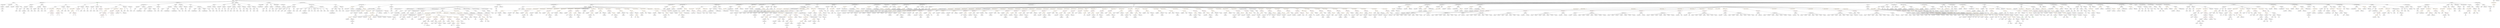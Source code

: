 strict digraph {
	graph [bb="0,0,73905,972"];
	node [label="\N"];
	Enter	[height=0.5,
		pos="6802,954",
		width=0.83628];
	Identifier_POARelay_3	[color=black,
		height=0.5,
		label=POARelay,
		pos="55275,450",
		width=1.4046];
	Block_Unnamed_3	[color=black,
		height=0.5,
		label=Block,
		pos="2294,738",
		width=0.90558];
	ExpressionStatement_Unnamed_2	[color=orange,
		height=0.5,
		label=ExpressionStatement,
		pos="2116,666",
		width=2.458];
	Block_Unnamed_3 -> ExpressionStatement_Unnamed_2	[pos="e,2155.4,682.49 2268.1,726.82 2241.4,716.32 2199.1,699.67 2165.8,686.6"];
	BinaryOperation_Unnamed_7	[color=brown,
		height=0.5,
		label=BinaryOperation,
		pos="2294,666",
		width=1.9867];
	Block_Unnamed_3 -> BinaryOperation_Unnamed_7	[pos="e,2294,684.1 2294,719.7 2294,712.41 2294,703.73 2294,695.54"];
	FunctionCall_Unnamed_126	[color=orange,
		height=0.5,
		label=FunctionCall,
		pos="39370,522",
		width=1.6125];
	MemberAccess_Unnamed_78	[color=black,
		height=0.5,
		label=MemberAccess,
		pos="39321,450",
		width=1.9174];
	FunctionCall_Unnamed_126 -> MemberAccess_Unnamed_78	[pos="e,39333,467.79 39358,504.05 39352,495.97 39346,486.12 39339,477.11"];
	Identifier_this_9	[color=black,
		height=0.5,
		label=this,
		pos="39435,450",
		width=0.75];
	FunctionCall_Unnamed_126 -> Identifier_this_9	[pos="e,39421,465.57 39385,504.41 39394,495.28 39405,483.81 39414,473.85"];
	MemberAccess_Unnamed_28	[color=black,
		height=0.5,
		label=MemberAccess,
		pos="13959,306",
		width=1.9174];
	Identifier__fromToken_1	[color=black,
		height=0.5,
		label=_fromToken,
		pos="13959,234",
		width=1.5986];
	MemberAccess_Unnamed_28 -> Identifier__fromToken_1	[pos="e,13959,252.1 13959,287.7 13959,280.41 13959,271.73 13959,263.54"];
	MemberAccess_Unnamed_100	[color=black,
		height=0.5,
		label=MemberAccess,
		pos="28875,522",
		width=1.9174];
	Identifier_POWRToken_3	[color=black,
		height=0.5,
		label=POWRToken,
		pos="28875,450",
		width=1.7372];
	MemberAccess_Unnamed_100 -> Identifier_POWRToken_3	[pos="e,28875,468.1 28875,503.7 28875,496.41 28875,487.73 28875,479.54"];
	Identifier_feeWallet_9	[color=black,
		height=0.5,
		label=feeWallet,
		pos="29007,522",
		width=1.2521];
	Identifier_allowed_1	[color=black,
		height=0.5,
		label=allowed,
		pos="67114,234",
		width=1.0858];
	Identifier_msg_14	[color=black,
		height=0.5,
		label=msg,
		pos="24422,378",
		width=0.75];
	ParameterList_Unnamed_11	[color=black,
		height=0.5,
		label=ParameterList,
		pos="204.01,738",
		width=1.7095];
	NumberLiteral_Unnamed_57	[color=black,
		height=0.5,
		label=NumberLiteral,
		pos="53117,450",
		width=1.765];
	ElementaryTypeName_address_32	[color=black,
		height=0.5,
		label=address,
		pos="61561,594",
		width=1.0996];
	Identifier_tempBalance_39	[color=black,
		height=0.5,
		label=tempBalance,
		pos="26326,522",
		width=1.6125];
	FunctionCall_Unnamed_26	[color=orange,
		height=0.5,
		label=FunctionCall,
		pos="59514,594",
		width=1.6125];
	Identifier__mintedAmount_2	[color=black,
		height=0.5,
		label=_mintedAmount,
		pos="59383,522",
		width=1.959];
	FunctionCall_Unnamed_26 -> Identifier__mintedAmount_2	[pos="e,59412,538.72 59486,577.98 59467,568.09 59443,554.98 59422,544.05"];
	Identifier_Transfer_2	[color=black,
		height=0.5,
		label=Transfer,
		pos="59514,522",
		width=1.1689];
	FunctionCall_Unnamed_26 -> Identifier_Transfer_2	[pos="e,59514,540.1 59514,575.7 59514,568.41 59514,559.73 59514,551.54"];
	Identifier_this_1	[color=black,
		height=0.5,
		label=this,
		pos="59601,522",
		width=0.75];
	FunctionCall_Unnamed_26 -> Identifier_this_1	[pos="e,59584,536.56 59534,576.76 59547,566.85 59562,554.09 59576,543.49"];
	NumberLiteral_Unnamed_8	[color=black,
		height=0.5,
		label=NumberLiteral,
		pos="59710,522",
		width=1.765];
	FunctionCall_Unnamed_26 -> NumberLiteral_Unnamed_8	[pos="e,59672,536.71 59551,579.83 59582,568.72 59627,552.71 59661,540.52"];
	TupleExpression_Unnamed_6	[color=black,
		height=0.5,
		label=TupleExpression,
		pos="49079,522",
		width=2.0422];
	Identifier_DRGNRelay_1	[color=black,
		height=0.5,
		label=DRGNRelay,
		pos="48622,450",
		width=1.6125];
	TupleExpression_Unnamed_6 -> Identifier_DRGNRelay_1	[pos="e,48665,462.61 49012,514.24 48934,505.82 48802,489.85 48689,468 48685,467.16 48680,466.22 48676,465.21"];
	Identifier_DRGNRelay	[color=black,
		height=0.5,
		label=DRGNRelay,
		pos="48756,450",
		width=1.6125];
	TupleExpression_Unnamed_6 -> Identifier_DRGNRelay	[pos="e,48800,462.35 49023,510.08 48971,499.83 48891,483.76 48823,468 48819,467.07 48815,466.08 48811,465.07"];
	Identifier_BNTToken_8	[color=black,
		height=0.5,
		label=BNTToken,
		pos="48885,450",
		width=1.4739];
	TupleExpression_Unnamed_6 -> Identifier_BNTToken_8	[pos="e,48920,463.72 49039,506.5 49007,495.16 48964,479.4 48931,467.57"];
	Identifier_DRGNRelay_2	[color=black,
		height=0.5,
		label=DRGNRelay,
		pos="49014,450",
		width=1.6125];
	TupleExpression_Unnamed_6 -> Identifier_DRGNRelay_2	[pos="e,49030,467.79 49063,504.05 49055,495.63 49046,485.28 49037,475.97"];
	Identifier_BNTToken_9	[color=black,
		height=0.5,
		label=BNTToken,
		pos="49143,450",
		width=1.4739];
	TupleExpression_Unnamed_6 -> Identifier_BNTToken_9	[pos="e,49128,467.31 49095,504.05 49102,495.5 49112,484.97 49121,475.56"];
	Identifier_ETHToken_4	[color=black,
		height=0.5,
		label=ETHToken,
		pos="49267,450",
		width=1.46];
	TupleExpression_Unnamed_6 -> Identifier_ETHToken_4	[pos="e,49232,463.95 49118,506.5 49148,495.28 49190,479.74 49221,467.95"];
	Identifier_DRGNToken	[color=black,
		height=0.5,
		label=DRGNToken,
		pos="49399,450",
		width=1.6957];
	TupleExpression_Unnamed_6 -> Identifier_DRGNToken	[pos="e,49353,462.26 49134,509.78 49185,499.36 49262,483.2 49329,468 49333,467.01 49338,465.97 49342,464.91"];
	BinaryOperation_Unnamed_20	[color=brown,
		height=0.5,
		label=BinaryOperation,
		pos="66849,594",
		width=1.9867];
	IndexAccess_Unnamed_5	[color=black,
		height=0.5,
		label=IndexAccess,
		pos="66849,522",
		width=1.6402];
	BinaryOperation_Unnamed_20 -> IndexAccess_Unnamed_5	[pos="e,66849,540.1 66849,575.7 66849,568.41 66849,559.73 66849,551.54"];
	FunctionCall_Unnamed_18	[color=orange,
		height=0.5,
		label=FunctionCall,
		pos="66984,522",
		width=1.6125];
	BinaryOperation_Unnamed_20 -> FunctionCall_Unnamed_18	[pos="e,66955,537.94 66879,577.29 66899,567.22 66924,554.05 66945,543.21"];
	NumberLiteral_Unnamed_60	[color=black,
		height=0.5,
		label=NumberLiteral,
		pos="49542,450",
		width=1.765];
	FunctionDefinition_transferOwnership	[color=black,
		height=0.5,
		label=transferOwnership,
		pos="79.008,810",
		width=2.1947];
	ParameterList_Unnamed_10	[color=black,
		height=0.5,
		label=ParameterList,
		pos="63.008,738",
		width=1.7095];
	FunctionDefinition_transferOwnership -> ParameterList_Unnamed_10	[pos="e,66.917,756.1 75.053,791.7 73.367,784.32 71.356,775.52 69.465,767.25"];
	Identifier_BNTToken_18	[color=black,
		height=0.5,
		label=BNTToken,
		pos="54165,450",
		width=1.4739];
	ParameterList_Unnamed_79	[color=black,
		height=0.5,
		label=ParameterList,
		pos="68350,738",
		width=1.7095];
	NumberLiteral_Unnamed_51	[color=black,
		height=0.5,
		label=NumberLiteral,
		pos="63157,666",
		width=1.765];
	Identifier_buyFlag_1	[color=black,
		height=0.5,
		label=buyFlag,
		pos="22456,522",
		width=1.1274];
	ElementaryTypeName_address_26	[color=black,
		height=0.5,
		label=address,
		pos="58190,378",
		width=1.0996];
	Identifier_BNTToken	[color=black,
		height=0.5,
		label=BNTToken,
		pos="49980,450",
		width=1.4739];
	Identifier_allowed	[color=black,
		height=0.5,
		label=allowed,
		pos="67357,378",
		width=1.0858];
	ExpressionStatement_Unnamed_99	[color=orange,
		height=0.5,
		label=ExpressionStatement,
		pos="27180,666",
		width=2.458];
	FunctionCall_Unnamed_125	[color=orange,
		height=0.5,
		label=FunctionCall,
		pos="25899,594",
		width=1.6125];
	ExpressionStatement_Unnamed_99 -> FunctionCall_Unnamed_125	[pos="e,25941,607.02 27118,652.85 27106,650.93 27094,649.19 27082,648 26588,597.47 26457,681.43 25966,612 25961,611.34 25957,610.48 25952,\
609.5"];
	ModifierInvocation_onlyAdmin_6	[color=black,
		height=0.5,
		label=onlyAdmin,
		pos="70150,738",
		width=1.4323];
	VariableDeclarationStatement_Unnamed_20	[color=black,
		height=0.5,
		label=VariableDeclarationStatement,
		pos="27406,666",
		width=3.3174];
	FunctionCall_Unnamed_98	[color=orange,
		height=0.5,
		label=FunctionCall,
		pos="26033,594",
		width=1.6125];
	VariableDeclarationStatement_Unnamed_20 -> FunctionCall_Unnamed_98	[pos="e,26075,607.03 27323,652.75 27307,650.89 27292,649.19 27277,648 26755,605.76 26618,684.79 26100,612 26095,611.34 26091,610.49 26086,\
609.51"];
	VariableDeclaration_dividedSupply	[color=black,
		height=0.5,
		label=dividedSupply,
		pos="26174,594",
		width=1.7927];
	VariableDeclarationStatement_Unnamed_20 -> VariableDeclaration_dividedSupply	[pos="e,26220,606.98 27323,652.81 27307,650.94 27292,649.23 27277,648 26821,610.06 26702,671.5 26248,612 26242,611.27 26237,610.31 26231,\
609.22"];
	Identifier_OMGRelay_1	[color=black,
		height=0.5,
		label=OMGRelay,
		pos="56411,450",
		width=1.4877];
	ElementaryTypeName_uint256_54	[color=black,
		height=0.5,
		label=uint256,
		pos="58881,594",
		width=1.0442];
	ElementaryTypeName_uint256_74	[color=black,
		height=0.5,
		label=uint256,
		pos="25785,594",
		width=1.0442];
	ArrayTypeName_Unnamed_3	[color=black,
		height=0.5,
		label=ArrayTypeName,
		pos="8856,594",
		width=2.0145];
	UserDefinedTypeName_Unnamed_2	[color=black,
		height=0.5,
		label=UserDefinedTypeName,
		pos="8856,522",
		width=2.7214];
	ArrayTypeName_Unnamed_3 -> UserDefinedTypeName_Unnamed_2	[pos="e,8856,540.1 8856,575.7 8856,568.41 8856,559.73 8856,551.54"];
	InheritanceSpecifier_Unnamed_1	[color=black,
		height=0.5,
		label=InheritanceSpecifier,
		pos="7608,810",
		width=2.3333];
	UserDefinedTypeName_Unnamed_10	[color=black,
		height=0.5,
		label=UserDefinedTypeName,
		pos="7575,738",
		width=2.7214];
	InheritanceSpecifier_Unnamed_1 -> UserDefinedTypeName_Unnamed_10	[pos="e,7583.1,756.1 7599.9,791.7 7596.3,784.07 7591.9,774.92 7587.9,766.4"];
	ElementaryTypeName_address	[color=black,
		height=0.5,
		label=address,
		pos="441.01,594",
		width=1.0996];
	ElementaryTypeName_address_38	[color=black,
		height=0.5,
		label=address,
		pos="63694,594",
		width=1.0996];
	ParameterList_Unnamed_53	[color=black,
		height=0.5,
		label=ParameterList,
		pos="22370,738",
		width=1.7095];
	Parameter__owner_2	[color=black,
		height=0.5,
		label=_owner,
		pos="22369,666",
		width=1.0719];
	ParameterList_Unnamed_53 -> Parameter__owner_2	[pos="e,22369,684.1 22370,719.7 22370,712.41 22370,703.73 22369,695.54"];
	Parameter__amount_4	[color=black,
		height=0.5,
		label=_amount,
		pos="8644,666",
		width=1.1967];
	ElementaryTypeName_uint256_23	[color=black,
		height=0.5,
		label=uint256,
		pos="8635,594",
		width=1.0442];
	Parameter__amount_4 -> ElementaryTypeName_uint256_23	[pos="e,8637.2,612.1 8641.8,647.7 8640.8,640.32 8639.7,631.52 8638.6,623.25"];
	NumberLiteral_Unnamed_108	[color=black,
		height=0.5,
		label=NumberLiteral,
		pos="31760,450",
		width=1.765];
	Identifier_Admined	[color=black,
		height=0.5,
		label=Admined,
		pos="73158,522",
		width=1.2382];
	ElementaryTypeName_uint256_50	[color=black,
		height=0.5,
		label=uint256,
		pos="57241,594",
		width=1.0442];
	Identifier__to_1	[color=black,
		height=0.5,
		label=_to,
		pos="58044,522",
		width=0.75];
	ElementaryTypeName_uint256_78	[color=black,
		height=0.5,
		label=uint256,
		pos="27192,522",
		width=1.0442];
	BinaryOperation_Unnamed_66	[color=brown,
		height=0.5,
		label=BinaryOperation,
		pos="12818,306",
		width=1.9867];
	FunctionCall_Unnamed_80	[color=orange,
		height=0.5,
		label=FunctionCall,
		pos="12750,234",
		width=1.6125];
	BinaryOperation_Unnamed_66 -> FunctionCall_Unnamed_80	[pos="e,12766,251.31 12802,288.05 12793,279.5 12783,268.97 12774,259.56"];
	Identifier__amount_1	[color=black,
		height=0.5,
		label=_amount,
		pos="12869,234",
		width=1.1967];
	BinaryOperation_Unnamed_66 -> Identifier__amount_1	[pos="e,12857,251.31 12830,288.05 12836,279.77 12844,269.62 12850,260.42"];
	FunctionCall_Unnamed_96	[color=orange,
		height=0.5,
		label=FunctionCall,
		pos="10137,378",
		width=1.6125];
	Identifier_standarValue	[color=black,
		height=0.5,
		label=standarValue,
		pos="10064,306",
		width=1.6264];
	FunctionCall_Unnamed_96 -> Identifier_standarValue	[pos="e,10081,323.47 10120,360.41 10111,351.69 10099,340.85 10089,331.21"];
	MemberAccess_Unnamed_50	[color=black,
		height=0.5,
		label=MemberAccess,
		pos="10210,306",
		width=1.9174];
	FunctionCall_Unnamed_96 -> MemberAccess_Unnamed_50	[pos="e,10193,323.71 10154,360.41 10163,351.76 10175,341 10185,331.42"];
	Identifier_b_2	[color=black,
		height=0.5,
		label=b,
		pos="2925,594",
		width=0.75];
	BinaryOperation_Unnamed_87	[color=brown,
		height=0.5,
		label=BinaryOperation,
		pos="26463,594",
		width=1.9867];
	Identifier_tempBalance_7	[color=black,
		height=0.5,
		label=tempBalance,
		pos="26058,522",
		width=1.6125];
	BinaryOperation_Unnamed_87 -> Identifier_tempBalance_7	[pos="e,26101,534.58 26410,581.42 26401,579.5 26391,577.61 26382,576 26268,556.14 26238,562.22 26125,540 26121,539.15 26116,538.2 26112,\
537.19"];
	FunctionCall_Unnamed_111	[color=orange,
		height=0.5,
		label=FunctionCall,
		pos="26192,522",
		width=1.6125];
	BinaryOperation_Unnamed_87 -> FunctionCall_Unnamed_111	[pos="e,26235,534.22 26414,580.4 26367,568.21 26296,549.75 26246,537.07"];
	Parameter__to	[color=black,
		height=0.5,
		label=_to,
		pos="6477,666",
		width=0.75];
	ElementaryTypeName_address_11	[color=black,
		height=0.5,
		label=address,
		pos="6475,594",
		width=1.0996];
	Parameter__to -> ElementaryTypeName_address_11	[pos="e,6475.5,612.1 6476.5,647.7 6476.3,640.41 6476.1,631.73 6475.8,623.54"];
	StateVariableDeclaration_Unnamed_4	[color=black,
		height=0.5,
		label=StateVariableDeclaration,
		pos="10527,810",
		width=2.8184];
	FunctionCall_Unnamed_33	[color=orange,
		height=0.5,
		label=FunctionCall,
		pos="10260,738",
		width=1.6125];
	StateVariableDeclaration_Unnamed_4 -> FunctionCall_Unnamed_33	[pos="e,10303,750.37 10472,794.5 10426,782.4 10360,765.26 10314,753.23"];
	VariableDeclaration_BancorConverter	[color=black,
		height=0.5,
		label=BancorConverter,
		pos="10527,738",
		width=2.0699];
	StateVariableDeclaration_Unnamed_4 -> VariableDeclaration_BancorConverter	[pos="e,10527,756.1 10527,791.7 10527,784.41 10527,775.73 10527,767.54"];
	Parameter__tokenIndex	[color=black,
		height=0.5,
		label=_tokenIndex,
		pos="5296,666",
		width=1.5848];
	ElementaryTypeName_uint16_1	[color=black,
		height=0.5,
		label=uint16,
		pos="5315,594",
		width=0.91945];
	Parameter__tokenIndex -> ElementaryTypeName_uint16_1	[pos="e,5310.4,612.1 5300.7,647.7 5302.7,640.24 5305.1,631.32 5307.4,622.97"];
	ParameterList_Unnamed_83	[color=black,
		height=0.5,
		label=ParameterList,
		pos="70281,738",
		width=1.7095];
	Parameter__to_5	[color=black,
		height=0.5,
		label=_to,
		pos="70235,666",
		width=0.75];
	ParameterList_Unnamed_83 -> Parameter__to_5	[pos="e,70245,682.83 70270,720.05 70264,711.73 70258,701.54 70252,692.32"];
	Parameter__address	[color=black,
		height=0.5,
		label=_address,
		pos="70325,666",
		width=1.2382];
	ParameterList_Unnamed_83 -> Parameter__address	[pos="e,70314,683.79 70292,720.05 70297,712.06 70303,702.33 70308,693.4"];
	Identifier_BNTToken_17	[color=black,
		height=0.5,
		label=BNTToken,
		pos="57792,450",
		width=1.4739];
	FunctionDefinition_convertFor	[color=black,
		height=0.5,
		label=convertFor,
		pos="8542,810",
		width=1.4462];
	ParameterList_Unnamed_18	[color=black,
		height=0.5,
		label=ParameterList,
		pos="8391,738",
		width=1.7095];
	FunctionDefinition_convertFor -> ParameterList_Unnamed_18	[pos="e,8423,753.82 8511.8,795 8489.3,784.56 8458.2,770.17 8433.3,758.59"];
	ParameterList_Unnamed_19	[color=black,
		height=0.5,
		label=ParameterList,
		pos="8542,738",
		width=1.7095];
	FunctionDefinition_convertFor -> ParameterList_Unnamed_19	[pos="e,8542,756.1 8542,791.7 8542,784.41 8542,775.73 8542,767.54"];
	ExpressionStatement_Unnamed_1	[color=orange,
		height=0.5,
		label=ExpressionStatement,
		pos="3118,666",
		width=2.458];
	FunctionCall_Unnamed	[color=orange,
		height=0.5,
		label=FunctionCall,
		pos="3100,594",
		width=1.6125];
	ExpressionStatement_Unnamed_1 -> FunctionCall_Unnamed	[pos="e,3104.4,612.1 3113.6,647.7 3111.7,640.32 3109.4,631.52 3107.3,623.25"];
	FunctionDefinition_destroy	[color=black,
		height=0.5,
		label=destroy,
		pos="7767,810",
		width=1.0719];
	ParameterList_Unnamed_47	[color=black,
		height=0.5,
		label=ParameterList,
		pos="7753,738",
		width=1.7095];
	FunctionDefinition_destroy -> ParameterList_Unnamed_47	[pos="e,7756.4,756.1 7763.5,791.7 7762.1,784.32 7760.3,775.52 7758.7,767.25"];
	Identifier_buy	[color=black,
		height=0.5,
		label=buy,
		pos="73731,738",
		width=0.75];
	MemberAccess_Unnamed_114	[color=black,
		height=0.5,
		label=MemberAccess,
		pos="14800,522",
		width=1.9174];
	Identifier_DRGNToken_6	[color=black,
		height=0.5,
		label=DRGNToken,
		pos="14800,450",
		width=1.6957];
	MemberAccess_Unnamed_114 -> Identifier_DRGNToken_6	[pos="e,14800,468.1 14800,503.7 14800,496.41 14800,487.73 14800,479.54"];
	FunctionDefinition_transferAdminship	[color=black,
		height=0.5,
		label=transferAdminship,
		pos="71812,810",
		width=2.1947];
	ParameterList_Unnamed_50	[color=black,
		height=0.5,
		label=ParameterList,
		pos="71592,738",
		width=1.7095];
	FunctionDefinition_transferAdminship -> ParameterList_Unnamed_50	[pos="e,71633,751.93 71767,794.75 71731,783.33 71681,767.29 71643,755.34"];
	ModifierInvocation_onlyAdmin	[color=black,
		height=0.5,
		label=onlyAdmin,
		pos="71761,738",
		width=1.4323];
	FunctionDefinition_transferAdminship -> ModifierInvocation_onlyAdmin	[pos="e,71773,755.79 71800,792.05 71794,783.89 71786,773.91 71780,764.82"];
	Block_Unnamed_9	[color=black,
		height=0.5,
		label=Block,
		pos="71863,738",
		width=0.90558];
	FunctionDefinition_transferAdminship -> Block_Unnamed_9	[pos="e,71851,754.83 71824,792.05 71830,783.65 71838,773.32 71845,764.02"];
	FunctionCall_Unnamed_27	[color=orange,
		height=0.5,
		label=FunctionCall,
		pos="59924,594",
		width=1.6125];
	Identifier__target_2	[color=black,
		height=0.5,
		label=_target,
		pos="59828,522",
		width=1.0026];
	FunctionCall_Unnamed_27 -> Identifier__target_2	[pos="e,59848,537.39 59902,577.12 59889,567.32 59871,554.65 59857,544.02"];
	Identifier_Transfer_3	[color=black,
		height=0.5,
		label=Transfer,
		pos="59924,522",
		width=1.1689];
	FunctionCall_Unnamed_27 -> Identifier_Transfer_3	[pos="e,59924,540.1 59924,575.7 59924,568.41 59924,559.73 59924,551.54"];
	Identifier__mintedAmount_3	[color=black,
		height=0.5,
		label=_mintedAmount,
		pos="60055,522",
		width=1.959];
	FunctionCall_Unnamed_27 -> Identifier__mintedAmount_3	[pos="e,60026,538.72 59952,577.98 59971,568.09 59995,554.98 60016,544.05"];
	Identifier_this_2	[color=black,
		height=0.5,
		label=this,
		pos="60171,522",
		width=0.75];
	FunctionCall_Unnamed_27 -> Identifier_this_2	[pos="e,60150,533.77 59972,583.71 60015,574.7 60080,559.53 60135,540 60137,539.45 60138,538.85 60140,538.22"];
	Identifier_tempBalance_36	[color=black,
		height=0.5,
		label=tempBalance,
		pos="31911,378",
		width=1.6125];
	FunctionCall_Unnamed_84	[color=orange,
		height=0.5,
		label=FunctionCall,
		pos="23720,306",
		width=1.6125];
	Identifier_valueStored_1	[color=black,
		height=0.5,
		label=valueStored,
		pos="23595,234",
		width=1.5155];
	FunctionCall_Unnamed_84 -> Identifier_valueStored_1	[pos="e,23622,249.92 23693,289.81 23675,279.74 23651,266.42 23631,255.42"];
	MemberAccess_Unnamed_35	[color=black,
		height=0.5,
		label=MemberAccess,
		pos="23737,234",
		width=1.9174];
	FunctionCall_Unnamed_84 -> MemberAccess_Unnamed_35	[pos="e,23733,252.1 23724,287.7 23726,280.32 23728,271.52 23730,263.25"];
	Identifier_tempFee_29	[color=black,
		height=0.5,
		label=tempFee,
		pos="34150,522",
		width=1.1828];
	Identifier_msg_2	[color=black,
		height=0.5,
		label=msg,
		pos="62136,378",
		width=0.75];
	Identifier_feeWallet_6	[color=black,
		height=0.5,
		label=feeWallet,
		pos="40161,522",
		width=1.2521];
	Identifier_this_18	[color=black,
		height=0.5,
		label=this,
		pos="19766,450",
		width=0.75];
	ExpressionStatement_Unnamed_13	[color=orange,
		height=0.5,
		label=ExpressionStatement,
		pos="57569,522",
		width=2.458];
	FunctionCall_Unnamed_12	[color=orange,
		height=0.5,
		label=FunctionCall,
		pos="58850,450",
		width=1.6125];
	ExpressionStatement_Unnamed_13 -> FunctionCall_Unnamed_12	[pos="e,58808,463.02 57631,508.85 57643,506.93 57655,505.19 57667,504 58161,453.47 58292,537.43 58783,468 58788,467.34 58793,466.48 58797,\
465.5"];
	NumberLiteral_Unnamed_49	[color=black,
		height=0.5,
		label=NumberLiteral,
		pos="67250,666",
		width=1.765];
	Identifier_reversePaths_9	[color=black,
		height=0.5,
		label=reversePaths,
		pos="11637,306",
		width=1.5986];
	Parameter__minReturn_2	[color=black,
		height=0.5,
		label=_minReturn,
		pos="8135,666",
		width=1.5016];
	ElementaryTypeName_uint256_21	[color=black,
		height=0.5,
		label=uint256,
		pos="8096,594",
		width=1.0442];
	Parameter__minReturn_2 -> ElementaryTypeName_uint256_21	[pos="e,8105.4,611.79 8125.6,648.05 8121.2,640.14 8115.8,630.54 8110.9,621.69"];
	FunctionCall_Unnamed_141	[color=orange,
		height=0.5,
		label=FunctionCall,
		pos="34913,522",
		width=1.6125];
	MemberAccess_Unnamed_93	[color=black,
		height=0.5,
		label=MemberAccess,
		pos="34912,450",
		width=1.9174];
	FunctionCall_Unnamed_141 -> MemberAccess_Unnamed_93	[pos="e,34912,468.1 34913,503.7 34913,496.41 34913,487.73 34912,479.54"];
	Identifier_tempFee_33	[color=black,
		height=0.5,
		label=tempFee,
		pos="35042,450",
		width=1.1828];
	FunctionCall_Unnamed_141 -> Identifier_tempFee_33	[pos="e,35017,464.74 34941,505.81 34960,495.35 34986,481.38 35007,470.16"];
	Identifier_tempBalance_9	[color=black,
		height=0.5,
		label=tempBalance,
		pos="33405,522",
		width=1.6125];
	IndexAccess_Unnamed_3	[color=black,
		height=0.5,
		label=IndexAccess,
		pos="59550,378",
		width=1.6402];
	Identifier__to_2	[color=black,
		height=0.5,
		label=_to,
		pos="59386,306",
		width=0.75];
	IndexAccess_Unnamed_3 -> Identifier__to_2	[pos="e,59408,317.42 59515,363.06 59489,352.62 59453,337.83 59422,324 59421,323.42 59419,322.82 59418,322.21"];
	Identifier_balances_3	[color=black,
		height=0.5,
		label=balances,
		pos="59474,306",
		width=1.1828];
	IndexAccess_Unnamed_3 -> Identifier_balances_3	[pos="e,59491,322.75 59532,360.41 59522,351.41 59510,340.15 59499,330.29"];
	VariableDeclaration_tokenBuy	[color=black,
		height=0.5,
		label=tokenBuy,
		pos="23500,450",
		width=1.2798];
	ElementaryTypeName_uint256_67	[color=black,
		height=0.5,
		label=uint256,
		pos="23895,378",
		width=1.0442];
	VariableDeclaration_tokenBuy -> ElementaryTypeName_uint256_67	[pos="e,23867,390.3 23534,437.44 23541,435.4 23548,433.47 23555,432 23683,404.52 23720,426.51 23848,396 23851,395.35 23854,394.59 23856,\
393.76"];
	Block_Unnamed_22	[color=black,
		height=0.5,
		label=Block,
		pos="20429,738",
		width=0.90558];
	ExpressionStatement_Unnamed_44	[color=orange,
		height=0.5,
		label=ExpressionStatement,
		pos="20136,666",
		width=2.458];
	Block_Unnamed_22 -> ExpressionStatement_Unnamed_44	[pos="e,20192,680.31 20399,729.9 20353,718.95 20264,697.66 20203,682.9"];
	ExpressionStatement_Unnamed_45	[color=orange,
		height=0.5,
		label=ExpressionStatement,
		pos="20331,666",
		width=2.458];
	Block_Unnamed_22 -> ExpressionStatement_Unnamed_45	[pos="e,20354,683.76 20410,723.17 20397,713.8 20379,701.19 20364,690.29"];
	ExpressionStatement_Unnamed_46	[color=orange,
		height=0.5,
		label=ExpressionStatement,
		pos="20526,666",
		width=2.458];
	Block_Unnamed_22 -> ExpressionStatement_Unnamed_46	[pos="e,20503,683.76 20448,723.17 20461,713.8 20479,701.19 20494,690.29"];
	Identifier_valueOnContract	[color=black,
		height=0.5,
		label=valueOnContract,
		pos="22610,378",
		width=2.0422];
	IndexAccess_Unnamed_10	[color=black,
		height=0.5,
		label=IndexAccess,
		pos="67172,306",
		width=1.6402];
	IndexAccess_Unnamed_10 -> Identifier_allowed_1	[pos="e,67128,251.31 67158,288.05 67151,279.68 67143,269.4 67135,260.13"];
	Identifier__from_3	[color=black,
		height=0.5,
		label=_from,
		pos="67205,234",
		width=0.93331];
	IndexAccess_Unnamed_10 -> Identifier__from_3	[pos="e,67197,251.62 67180,287.7 67184,279.95 67188,270.64 67192,262.02"];
	FunctionCall_Unnamed_37	[color=orange,
		height=0.5,
		label=FunctionCall,
		pos="25275,738",
		width=1.6125];
	NumberLiteral_Unnamed_15	[color=black,
		height=0.5,
		label=NumberLiteral,
		pos="25100,666",
		width=1.765];
	FunctionCall_Unnamed_37 -> NumberLiteral_Unnamed_15	[pos="e,25136,681.28 25240,723.17 25213,712.38 25176,697.3 25146,685.48"];
	Identifier_IBancorGasPriceLimit_1	[color=black,
		height=0.5,
		label=IBancorGasPriceLimit,
		pos="25275,666",
		width=2.5966];
	FunctionCall_Unnamed_37 -> Identifier_IBancorGasPriceLimit_1	[pos="e,25275,684.1 25275,719.7 25275,712.41 25275,703.73 25275,695.54"];
	ElementaryTypeName_uint8_5	[color=black,
		height=0.5,
		label=uint8,
		pos="11612,450",
		width=0.7947];
	MemberAccess_Unnamed_97	[color=black,
		height=0.5,
		label=MemberAccess,
		pos="31911,450",
		width=1.9174];
	MemberAccess_Unnamed_97 -> Identifier_tempBalance_36	[pos="e,31911,396.1 31911,431.7 31911,424.41 31911,415.73 31911,407.54"];
	Identifier_feeWallet_5	[color=black,
		height=0.5,
		label=feeWallet,
		pos="28483,522",
		width=1.2521];
	IndexAccess_Unnamed_23	[color=black,
		height=0.5,
		label=IndexAccess,
		pos="49878,522",
		width=1.6402];
	NumberLiteral_Unnamed_56	[color=black,
		height=0.5,
		label=NumberLiteral,
		pos="49766,450",
		width=1.765];
	IndexAccess_Unnamed_23 -> NumberLiteral_Unnamed_56	[pos="e,49791,466.9 49853,505.29 49838,495.72 49818,483.35 49801,472.84"];
	Identifier_paths	[color=black,
		height=0.5,
		label=paths,
		pos="49878,450",
		width=0.85014];
	IndexAccess_Unnamed_23 -> Identifier_paths	[pos="e,49878,468.1 49878,503.7 49878,496.41 49878,487.73 49878,479.54"];
	Identifier_POAToken_5	[color=black,
		height=0.5,
		label=POAToken,
		pos="16824,378",
		width=1.4877];
	MemberAccess_Unnamed_15	[color=black,
		height=0.5,
		label=MemberAccess,
		pos="66110,450",
		width=1.9174];
	IndexAccess_Unnamed_12	[color=black,
		height=0.5,
		label=IndexAccess,
		pos="66110,378",
		width=1.6402];
	MemberAccess_Unnamed_15 -> IndexAccess_Unnamed_12	[pos="e,66110,396.1 66110,431.7 66110,424.41 66110,415.73 66110,407.54"];
	ExpressionStatement_Unnamed_59	[color=orange,
		height=0.5,
		label=ExpressionStatement,
		pos="12428,378",
		width=2.458];
	BinaryOperation_Unnamed_63	[color=brown,
		height=0.5,
		label=BinaryOperation,
		pos="12396,306",
		width=1.9867];
	ExpressionStatement_Unnamed_59 -> BinaryOperation_Unnamed_63	[pos="e,12404,324.1 12420,359.7 12417,352.07 12412,342.92 12409,334.4"];
	Identifier__address_1	[color=black,
		height=0.5,
		label=_address,
		pos="70545,450",
		width=1.2382];
	ArrayTypeName_Unnamed_6	[color=black,
		height=0.5,
		label=ArrayTypeName,
		pos="68953,594",
		width=2.0145];
	UserDefinedTypeName_Unnamed_39	[color=black,
		height=0.5,
		label=UserDefinedTypeName,
		pos="68947,522",
		width=2.7214];
	ArrayTypeName_Unnamed_6 -> UserDefinedTypeName_Unnamed_39	[pos="e,68948,540.1 68952,575.7 68951,568.41 68950,559.73 68949,551.54"];
	ParameterList_Unnamed_14	[color=black,
		height=0.5,
		label=ParameterList,
		pos="725.01,738",
		width=1.7095];
	Parameter__amount_1	[color=black,
		height=0.5,
		label=_amount,
		pos="562.01,666",
		width=1.1967];
	ParameterList_Unnamed_14 -> Parameter__amount_1	[pos="e,591.37,679.61 691.23,722.5 665.22,711.32 629.19,695.85 601.78,684.08"];
	Parameter__path	[color=black,
		height=0.5,
		label=_path,
		pos="664.01,666",
		width=0.87786];
	ParameterList_Unnamed_14 -> Parameter__path	[pos="e,677.39,682.36 710.24,720.05 702.65,711.35 693.27,700.59 684.95,691.03"];
	Parameter__minReturn	[color=black,
		height=0.5,
		label=_minReturn,
		pos="769.01,666",
		width=1.5016];
	ParameterList_Unnamed_14 -> Parameter__minReturn	[pos="e,758.45,683.79 735.66,720.05 740.69,712.06 746.8,702.33 752.41,693.4"];
	ElementaryTypeName_address_27	[color=black,
		height=0.5,
		label=address,
		pos="59100,450",
		width=1.0996];
	MemberAccess_Unnamed_103	[color=black,
		height=0.5,
		label=MemberAccess,
		pos="18372,450",
		width=1.9174];
	Identifier_msg_22	[color=black,
		height=0.5,
		label=msg,
		pos="18372,378",
		width=0.75];
	MemberAccess_Unnamed_103 -> Identifier_msg_22	[pos="e,18372,396.1 18372,431.7 18372,424.41 18372,415.73 18372,407.54"];
	FunctionCall_Unnamed_143	[color=orange,
		height=0.5,
		label=FunctionCall,
		pos="34589,594",
		width=1.6125];
	Identifier_tempBalance_34	[color=black,
		height=0.5,
		label=tempBalance,
		pos="34533,522",
		width=1.6125];
	FunctionCall_Unnamed_143 -> Identifier_tempBalance_34	[pos="e,34546,539.79 34575,576.05 34569,567.8 34561,557.7 34553,548.54"];
	Identifier__target_12	[color=black,
		height=0.5,
		label=_target,
		pos="34645,522",
		width=1.0026];
	FunctionCall_Unnamed_143 -> Identifier__target_12	[pos="e,34632,538.83 34603,576.05 34609,567.56 34618,557.11 34625,547.73"];
	MemberAccess_Unnamed_95	[color=black,
		height=0.5,
		label=MemberAccess,
		pos="34768,522",
		width=1.9174];
	FunctionCall_Unnamed_143 -> MemberAccess_Unnamed_95	[pos="e,34731,537.59 34624,579.34 34651,568.59 34690,553.5 34720,541.64"];
	ElementaryTypeName_uint256_46	[color=black,
		height=0.5,
		label=uint256,
		pos="64041,594",
		width=1.0442];
	VariableDeclarationStatement_Unnamed_16	[color=black,
		height=0.5,
		label=VariableDeclarationStatement,
		pos="10809,666",
		width=3.3174];
	VariableDeclaration_standarValue	[color=black,
		height=0.5,
		label=standarValue,
		pos="10410,594",
		width=1.6264];
	VariableDeclarationStatement_Unnamed_16 -> VariableDeclaration_standarValue	[pos="e,10453,606.44 10723,653.24 10656,643.63 10561,628.89 10478,612 10474,611.11 10469,610.12 10465,609.09"];
	FunctionCall_Unnamed_94	[color=orange,
		height=0.5,
		label=FunctionCall,
		pos="10545,594",
		width=1.6125];
	VariableDeclarationStatement_Unnamed_16 -> FunctionCall_Unnamed_94	[pos="e,10588,606.36 10752,649.81 10706,637.76 10643,621.05 10599,609.25"];
	ParameterList_Unnamed_27	[color=black,
		height=0.5,
		label=ParameterList,
		pos="5265,738",
		width=1.7095];
	ParameterList_Unnamed_27 -> Parameter__tokenIndex	[pos="e,5288.4,684.1 5272.7,719.7 5276,712.07 5280.1,702.92 5283.9,694.4"];
	ElementaryTypeName_address_23	[color=black,
		height=0.5,
		label=address,
		pos="24694,522",
		width=1.0996];
	Identifier__to_3	[color=black,
		height=0.5,
		label=_to,
		pos="59608,162",
		width=0.75];
	MemberAccess_Unnamed_110	[color=black,
		height=0.5,
		label=MemberAccess,
		pos="19058,522",
		width=1.9174];
	Identifier_OMGToken_6	[color=black,
		height=0.5,
		label=OMGToken,
		pos="19058,450",
		width=1.5709];
	MemberAccess_Unnamed_110 -> Identifier_OMGToken_6	[pos="e,19058,468.1 19058,503.7 19058,496.41 19058,487.73 19058,479.54"];
	VariableDeclaration_pathLength	[color=black,
		height=0.5,
		label=pathLength,
		pos="14236,594",
		width=1.4462];
	ElementaryTypeName_uint256_62	[color=black,
		height=0.5,
		label=uint256,
		pos="14301,522",
		width=1.0442];
	VariableDeclaration_pathLength -> ElementaryTypeName_uint256_62	[pos="e,14286,538.99 14251,576.41 14259,567.74 14269,556.97 14278,547.38"];
	Identifier_this_8	[color=black,
		height=0.5,
		label=this,
		pos="37074,450",
		width=0.75];
	UserDefinedTypeName_Unnamed_45	[color=black,
		height=0.5,
		label=UserDefinedTypeName,
		pos="14147,522",
		width=2.7214];
	Identifier_tempBalance_12	[color=black,
		height=0.5,
		label=tempBalance,
		pos="39102,522",
		width=1.6125];
	ExpressionStatement_Unnamed_48	[color=orange,
		height=0.5,
		label=ExpressionStatement,
		pos="69058,666",
		width=2.458];
	BinaryOperation_Unnamed_51	[color=brown,
		height=0.5,
		label=BinaryOperation,
		pos="69115,594",
		width=1.9867];
	ExpressionStatement_Unnamed_48 -> BinaryOperation_Unnamed_51	[pos="e,69101,611.79 69072,648.05 69079,639.8 69087,629.7 69094,620.54"];
	FunctionDefinition_add	[color=black,
		height=0.5,
		label=add,
		pos="1912,810",
		width=0.75];
	Block_Unnamed_4	[color=black,
		height=0.5,
		label=Block,
		pos="1608,738",
		width=0.90558];
	FunctionDefinition_add -> Block_Unnamed_4	[pos="e,1637.5,745.8 1886.6,803.15 1834,791.03 1712.5,763.05 1648.7,748.38"];
	ParameterList_Unnamed_6	[color=black,
		height=0.5,
		label=ParameterList,
		pos="1842,738",
		width=1.7095];
	FunctionDefinition_add -> ParameterList_Unnamed_6	[pos="e,1858.7,755.7 1897.5,794.5 1888.6,785.59 1876.9,773.94 1866.6,763.62"];
	ParameterList_Unnamed_7	[color=black,
		height=0.5,
		label=ParameterList,
		pos="1983,738",
		width=1.7095];
	FunctionDefinition_add -> ParameterList_Unnamed_7	[pos="e,1966.1,755.7 1926.7,794.5 1935.8,785.59 1947.6,773.94 1958,763.62"];
	ElementaryTypeName_uint256_56	[color=black,
		height=0.5,
		label=uint256,
		pos="71067,594",
		width=1.0442];
	TupleExpression_Unnamed_17	[color=black,
		height=0.5,
		label=TupleExpression,
		pos="47877,522",
		width=2.0422];
	Identifier_BNTToken_30	[color=black,
		height=0.5,
		label=BNTToken,
		pos="47412,450",
		width=1.4739];
	TupleExpression_Unnamed_17 -> Identifier_BNTToken_30	[pos="e,47451,462.61 47809,514.9 47728,507.05 47591,491.53 47474,468 47470,467.23 47466,466.34 47462,465.4"];
	Identifier_ETHToken_15	[color=black,
		height=0.5,
		label=ETHToken,
		pos="47536,450",
		width=1.46];
	TupleExpression_Unnamed_17 -> Identifier_ETHToken_15	[pos="e,47575,462.38 47817,511.18 47760,501.5 47672,485.61 47597,468 47593,467.16 47590,466.25 47586,465.3"];
	Identifier_POWRToken_1	[color=black,
		height=0.5,
		label=POWRToken,
		pos="47669,450",
		width=1.7372];
	TupleExpression_Unnamed_17 -> Identifier_POWRToken_1	[pos="e,47709,464.31 47835,506.83 47801,495.57 47755,479.79 47719,467.88"];
	Identifier_POWRRelay_3	[color=black,
		height=0.5,
		label=POWRRelay,
		pos="47809,450",
		width=1.6541];
	TupleExpression_Unnamed_17 -> Identifier_POWRRelay_3	[pos="e,47825,467.79 47861,504.05 47852,495.63 47842,485.28 47833,475.97"];
	Identifier_POWRRelay_4	[color=black,
		height=0.5,
		label=POWRRelay,
		pos="47946,450",
		width=1.6541];
	TupleExpression_Unnamed_17 -> Identifier_POWRRelay_4	[pos="e,47930,467.31 47894,504.05 47902,495.42 47913,484.76 47922,475.27"];
	Identifier_BNTToken_31	[color=black,
		height=0.5,
		label=BNTToken,
		pos="48077,450",
		width=1.4739];
	TupleExpression_Unnamed_17 -> Identifier_BNTToken_31	[pos="e,48041,463.56 47918,506.67 47951,495.22 47996,479.19 48031,467.27"];
	Identifier_POWRRelay_5	[color=black,
		height=0.5,
		label=POWRRelay,
		pos="48208,450",
		width=1.6541];
	TupleExpression_Unnamed_17 -> Identifier_POWRRelay_5	[pos="e,48164,462.25 47934,510.21 47987,499.95 48069,483.79 48139,468 48143,467.03 48148,465.99 48152,464.92"];
	ExpressionStatement_Unnamed_70	[color=orange,
		height=0.5,
		label=ExpressionStatement,
		pos="22722,666",
		width=2.458];
	FunctionCall_Unnamed_92	[color=orange,
		height=0.5,
		label=FunctionCall,
		pos="22320,594",
		width=1.6125];
	ExpressionStatement_Unnamed_70 -> FunctionCall_Unnamed_92	[pos="e,22363,606.51 22657,653.41 22646,651.56 22635,649.69 22625,648 22519,630.76 22492,633.18 22387,612 22383,611.13 22378,610.16 22374,\
609.14"];
	NumberLiteral_Unnamed_99	[color=black,
		height=0.5,
		label=NumberLiteral,
		pos="32343,450",
		width=1.765];
	MemberAccess_Unnamed_10	[color=black,
		height=0.5,
		label=MemberAccess,
		pos="59142,378",
		width=1.9174];
	Identifier_msg_7	[color=black,
		height=0.5,
		label=msg,
		pos="59142,306",
		width=0.75];
	MemberAccess_Unnamed_10 -> Identifier_msg_7	[pos="e,59142,324.1 59142,359.7 59142,352.41 59142,343.73 59142,335.54"];
	ParameterList_Unnamed_35	[color=black,
		height=0.5,
		label=ParameterList,
		pos="6128,738",
		width=1.7095];
	Parameter__owner	[color=black,
		height=0.5,
		label=_owner,
		pos="6205,666",
		width=1.0719];
	ParameterList_Unnamed_35 -> Parameter__owner	[pos="e,6187.9,682.51 6146.3,720.41 6156.2,711.35 6168.7,699.99 6179.6,690.08"];
	Parameter__block	[color=black,
		height=0.5,
		label=_block,
		pos="8752,666",
		width=1.0165];
	ElementaryTypeName_uint256_25	[color=black,
		height=0.5,
		label=uint256,
		pos="8728,594",
		width=1.0442];
	Parameter__block -> ElementaryTypeName_uint256_25	[pos="e,8733.8,611.79 8746.2,648.05 8743.6,640.4 8740.4,631.16 8737.5,622.56"];
	ExpressionStatement_Unnamed_6	[color=orange,
		height=0.5,
		label=ExpressionStatement,
		pos="72253,666",
		width=2.458];
	FunctionCall_Unnamed_4	[color=orange,
		height=0.5,
		label=FunctionCall,
		pos="72258,594",
		width=1.6125];
	ExpressionStatement_Unnamed_6 -> FunctionCall_Unnamed_4	[pos="e,72257,612.1 72254,647.7 72255,640.41 72255,631.73 72256,623.54"];
	VariableDeclaration_administer	[color=black,
		height=0.5,
		label=administer,
		pos="72603,666",
		width=1.3491];
	ElementaryTypeName_address_20	[color=black,
		height=0.5,
		label=address,
		pos="72603,594",
		width=1.0996];
	VariableDeclaration_administer -> ElementaryTypeName_address_20	[pos="e,72603,612.1 72603,647.7 72603,640.41 72603,631.73 72603,623.54"];
	ElementaryTypeName_uint256_60	[color=black,
		height=0.5,
		label=uint256,
		pos="58092,594",
		width=1.0442];
	Identifier_tempBalance_55	[color=black,
		height=0.5,
		label=tempBalance,
		pos="17345,522",
		width=1.6125];
	MemberAccess_Unnamed_77	[color=black,
		height=0.5,
		label=MemberAccess,
		pos="24914,522",
		width=1.9174];
	Identifier_POAToken_4	[color=black,
		height=0.5,
		label=POAToken,
		pos="24914,450",
		width=1.4877];
	MemberAccess_Unnamed_77 -> Identifier_POAToken_4	[pos="e,24914,468.1 24914,503.7 24914,496.41 24914,487.73 24914,479.54"];
	ElementaryTypeName_uint256_71	[color=black,
		height=0.5,
		label=uint256,
		pos="22115,522",
		width=1.0442];
	ElementaryTypeName_uint256_6	[color=black,
		height=0.5,
		label=uint256,
		pos="2470,594",
		width=1.0442];
	ExpressionStatement_Unnamed_138	[color=orange,
		height=0.5,
		label=ExpressionStatement,
		pos="15442,666",
		width=2.458];
	FunctionCall_Unnamed_165	[color=orange,
		height=0.5,
		label=FunctionCall,
		pos="14590,594",
		width=1.6125];
	ExpressionStatement_Unnamed_138 -> FunctionCall_Unnamed_165	[pos="e,14647,598.25 15379,653.04 15367,651.14 15355,649.36 15344,648 15212,631.98 14818,608.16 14658,598.89"];
	FunctionCall_Unnamed_102	[color=orange,
		height=0.5,
		label=FunctionCall,
		pos="38328,522",
		width=1.6125];
	MemberAccess_Unnamed_54	[color=black,
		height=0.5,
		label=MemberAccess,
		pos="38272,450",
		width=1.9174];
	FunctionCall_Unnamed_102 -> MemberAccess_Unnamed_54	[pos="e,38285,467.79 38314,504.05 38308,495.8 38300,485.7 38292,476.54"];
	Identifier_this_5	[color=black,
		height=0.5,
		label=this,
		pos="38386,450",
		width=0.75];
	FunctionCall_Unnamed_102 -> Identifier_this_5	[pos="e,38373,466.36 38342,504.05 38349,495.35 38358,484.59 38366,475.03"];
	ExpressionStatement_Unnamed_134	[color=orange,
		height=0.5,
		label=ExpressionStatement,
		pos="15637,666",
		width=2.458];
	FunctionCall_Unnamed_161	[color=orange,
		height=0.5,
		label=FunctionCall,
		pos="14975,594",
		width=1.6125];
	ExpressionStatement_Unnamed_134 -> FunctionCall_Unnamed_161	[pos="e,15031,598.82 15573,653.17 15562,651.28 15550,649.47 15539,648 15360,624.16 15149,607.31 15043,599.64"];
	ParameterList_Unnamed_16	[color=black,
		height=0.5,
		label=ParameterList,
		pos="9768,738",
		width=1.7095];
	Parameter__path_1	[color=black,
		height=0.5,
		label=_path,
		pos="9664,666",
		width=0.87786];
	ParameterList_Unnamed_16 -> Parameter__path_1	[pos="e,9683.9,680.4 9744.1,720.94 9729.1,710.78 9709.4,697.57 9693.4,686.77"];
	Parameter__minReturn_1	[color=black,
		height=0.5,
		label=_minReturn,
		pos="9768,666",
		width=1.5016];
	ParameterList_Unnamed_16 -> Parameter__minReturn_1	[pos="e,9768,684.1 9768,719.7 9768,712.41 9768,703.73 9768,695.54"];
	Parameter__amount_2	[color=black,
		height=0.5,
		label=_amount,
		pos="9883,666",
		width=1.1967];
	ParameterList_Unnamed_16 -> Parameter__amount_2	[pos="e,9859.2,681.46 9793.8,721.29 9810.4,711.22 9832,698.06 9849.8,687.22"];
	ElementaryTypeName_uint256_18	[color=black,
		height=0.5,
		label=uint256,
		pos="9792,594",
		width=1.0442];
	Identifier_i_3	[color=black,
		height=0.5,
		label=i,
		pos="12277,90",
		width=0.75];
	FunctionCall_Unnamed_169	[color=orange,
		height=0.5,
		label=FunctionCall,
		pos="70317,450",
		width=1.6125];
	NumberLiteral_Unnamed_110	[color=black,
		height=0.5,
		label=NumberLiteral,
		pos="70257,378",
		width=1.765];
	FunctionCall_Unnamed_169 -> NumberLiteral_Unnamed_110	[pos="e,70272,395.96 70303,432.41 70296,424.08 70287,413.8 70279,404.49"];
	ElementaryTypeName_address_48	[color=black,
		height=0.5,
		label=address,
		pos="70378,378",
		width=1.0996];
	FunctionCall_Unnamed_169 -> ElementaryTypeName_address_48	[pos="e,70364,394.99 70331,432.41 70339,423.74 70348,412.97 70357,403.38"];
	ElementaryTypeName_string_2	[color=black,
		height=0.5,
		label=string,
		pos="15178,666",
		width=0.864];
	Identifier_POARelay_1	[color=black,
		height=0.5,
		label=POARelay,
		pos="41975,450",
		width=1.4046];
	BinaryOperation_Unnamed_90	[color=brown,
		height=0.5,
		label=BinaryOperation,
		pos="32397,594",
		width=1.9867];
	Identifier_tempFee_11	[color=black,
		height=0.5,
		label=tempFee,
		pos="32278,522",
		width=1.1828];
	BinaryOperation_Unnamed_90 -> Identifier_tempFee_11	[pos="e,32302,537.09 32370,576.94 32352,566.79 32330,553.6 32312,542.81"];
	FunctionCall_Unnamed_116	[color=orange,
		height=0.5,
		label=FunctionCall,
		pos="32397,522",
		width=1.6125];
	BinaryOperation_Unnamed_90 -> FunctionCall_Unnamed_116	[pos="e,32397,540.1 32397,575.7 32397,568.41 32397,559.73 32397,551.54"];
	Identifier_paths_9	[color=black,
		height=0.5,
		label=paths,
		pos="11343,306",
		width=0.85014];
	FunctionCall_Unnamed_134	[color=orange,
		height=0.5,
		label=FunctionCall,
		pos="28258,522",
		width=1.6125];
	NumberLiteral_Unnamed_105	[color=black,
		height=0.5,
		label=NumberLiteral,
		pos="28266,450",
		width=1.765];
	FunctionCall_Unnamed_134 -> NumberLiteral_Unnamed_105	[pos="e,28264,468.1 28260,503.7 28261,496.41 28262,487.73 28263,479.54"];
	MemberAccess_Unnamed_86	[color=black,
		height=0.5,
		label=MemberAccess,
		pos="28417,450",
		width=1.9174];
	FunctionCall_Unnamed_134 -> MemberAccess_Unnamed_86	[pos="e,28383,466.04 28291,506.67 28314,496.26 28346,482.06 28372,470.6"];
	UserDefinedTypeName_Unnamed_46	[color=black,
		height=0.5,
		label=UserDefinedTypeName,
		pos="70302,594",
		width=2.7214];
	ElementaryTypeName_uint256_73	[color=black,
		height=0.5,
		label=uint256,
		pos="10204,522",
		width=1.0442];
	FunctionDefinition_convertibleTokenCount	[color=black,
		height=0.5,
		label=convertibleTokenCount,
		pos="4148,810",
		width=2.7352];
	ParameterList_Unnamed_26	[color=black,
		height=0.5,
		label=ParameterList,
		pos="3942,738",
		width=1.7095];
	FunctionDefinition_convertibleTokenCount -> ParameterList_Unnamed_26	[pos="e,3981.2,752.32 4102.8,793.64 4070,782.49 4025.6,767.41 3991.8,755.92"];
	ParameterList_Unnamed_25	[color=black,
		height=0.5,
		label=ParameterList,
		pos="4148,738",
		width=1.7095];
	FunctionDefinition_convertibleTokenCount -> ParameterList_Unnamed_25	[pos="e,4148,756.1 4148,791.7 4148,784.41 4148,775.73 4148,767.54"];
	Identifier_tempFee_9	[color=black,
		height=0.5,
		label=tempFee,
		pos="29960,522",
		width=1.1828];
	FunctionCall_Unnamed_1	[color=orange,
		height=0.5,
		label=FunctionCall,
		pos="2118,594",
		width=1.6125];
	ExpressionStatement_Unnamed_2 -> FunctionCall_Unnamed_1	[pos="e,2117.5,612.1 2116.5,647.7 2116.7,640.41 2117,631.73 2117.2,623.54"];
	FunctionCall_Unnamed_54	[color=orange,
		height=0.5,
		label=FunctionCall,
		pos="21104,666",
		width=1.6125];
	NumberLiteral_Unnamed_32	[color=black,
		height=0.5,
		label=NumberLiteral,
		pos="21304,594",
		width=1.765];
	FunctionCall_Unnamed_54 -> NumberLiteral_Unnamed_32	[pos="e,21265,608.58 21142,651.83 21174,640.64 21220,624.47 21255,612.24"];
	Identifier_IERC20Token_16	[color=black,
		height=0.5,
		label=IERC20Token,
		pos="21451,594",
		width=1.8065];
	FunctionCall_Unnamed_54 -> Identifier_IERC20Token_16	[pos="e,21403,606.43 21147,653.55 21155,651.59 21163,649.66 21171,648 21262,628.56 21286,630.41 21377,612 21382,611.02 21387,609.96 21392,\
608.87"];
	VariableDeclarationStatement_Unnamed_10	[color=black,
		height=0.5,
		label=VariableDeclarationStatement,
		pos="22976,522",
		width=3.3174];
	VariableDeclaration_valueStored	[color=black,
		height=0.5,
		label=valueStored,
		pos="22685,450",
		width=1.5155];
	VariableDeclarationStatement_Unnamed_10 -> VariableDeclaration_valueStored	[pos="e,22728,461.4 22914,506.15 22862,493.68 22789,476.03 22739,464.08"];
	FunctionCall_Unnamed_83	[color=orange,
		height=0.5,
		label=FunctionCall,
		pos="22935,450",
		width=1.6125];
	VariableDeclarationStatement_Unnamed_10 -> FunctionCall_Unnamed_83	[pos="e,22945,468.1 22966,503.7 22961,495.9 22956,486.51 22951,477.83"];
	Identifier_ETHToken_14	[color=black,
		height=0.5,
		label=ETHToken,
		pos="43906,450",
		width=1.46];
	Identifier_dividedSupply_1	[color=black,
		height=0.5,
		label=dividedSupply,
		pos="37934,450",
		width=1.7927];
	BinaryOperation_Unnamed_48	[color=brown,
		height=0.5,
		label=BinaryOperation,
		pos="20187,594",
		width=1.9867];
	ExpressionStatement_Unnamed_44 -> BinaryOperation_Unnamed_48	[pos="e,20175,612.1 20149,647.7 20154,639.73 20161,630.1 20168,621.26"];
	Identifier_require_4	[color=black,
		height=0.5,
		label=require,
		pos="65244,522",
		width=1.0026];
	ExpressionStatement_Unnamed_23	[color=orange,
		height=0.5,
		label=ExpressionStatement,
		pos="59134,666",
		width=2.458];
	BinaryOperation_Unnamed_28	[color=brown,
		height=0.5,
		label=BinaryOperation,
		pos="59134,594",
		width=1.9867];
	ExpressionStatement_Unnamed_23 -> BinaryOperation_Unnamed_28	[pos="e,59134,612.1 59134,647.7 59134,640.41 59134,631.73 59134,623.54"];
	Parameter__reversePath	[color=black,
		height=0.5,
		label=_reversePath,
		pos="68723,666",
		width=1.6264];
	ArrayTypeName_Unnamed_7	[color=black,
		height=0.5,
		label=ArrayTypeName,
		pos="68715,594",
		width=2.0145];
	Parameter__reversePath -> ArrayTypeName_Unnamed_7	[pos="e,68717,612.1 68721,647.7 68720,640.41 68719,631.73 68718,623.54"];
	ExpressionStatement_Unnamed_105	[color=orange,
		height=0.5,
		label=ExpressionStatement,
		pos="27632,666",
		width=2.458];
	FunctionCall_Unnamed_131	[color=orange,
		height=0.5,
		label=FunctionCall,
		pos="26315,594",
		width=1.6125];
	ExpressionStatement_Unnamed_105 -> FunctionCall_Unnamed_131	[pos="e,26357,607.03 27570,652.84 27558,650.92 27546,649.18 27534,648 27024,596.1 26889,683.41 26382,612 26377,611.34 26373,610.48 26368,\
609.5"];
	ElementaryTypeName_uint256_10	[color=black,
		height=0.5,
		label=uint256,
		pos="1911,594",
		width=1.0442];
	MemberAccess_Unnamed_101	[color=black,
		height=0.5,
		label=MemberAccess,
		pos="26471,522",
		width=1.9174];
	Identifier_POWRToken_4	[color=black,
		height=0.5,
		label=POWRToken,
		pos="26471,450",
		width=1.7372];
	MemberAccess_Unnamed_101 -> Identifier_POWRToken_4	[pos="e,26471,468.1 26471,503.7 26471,496.41 26471,487.73 26471,479.54"];
	IndexAccess_Unnamed_8	[color=black,
		height=0.5,
		label=IndexAccess,
		pos="67415,450",
		width=1.6402];
	IndexAccess_Unnamed_8 -> Identifier_allowed	[pos="e,67371,395.31 67401,432.05 67394,423.68 67386,413.4 67378,404.13"];
	Identifier__from_2	[color=black,
		height=0.5,
		label=_from,
		pos="67448,378",
		width=0.93331];
	IndexAccess_Unnamed_8 -> Identifier__from_2	[pos="e,67440,395.62 67423,431.7 67427,423.95 67431,414.64 67435,406.02"];
	MemberAccess_Unnamed_62	[color=black,
		height=0.5,
		label=MemberAccess,
		pos="31166,450",
		width=1.9174];
	Identifier_tempFee_7	[color=black,
		height=0.5,
		label=tempFee,
		pos="31166,378",
		width=1.1828];
	MemberAccess_Unnamed_62 -> Identifier_tempFee_7	[pos="e,31166,396.1 31166,431.7 31166,424.41 31166,415.73 31166,407.54"];
	Identifier__to	[color=black,
		height=0.5,
		label=_to,
		pos="58613,450",
		width=0.75];
	Identifier_WAXToken	[color=black,
		height=0.5,
		label=WAXToken,
		pos="40878,450",
		width=1.5709];
	ParameterList_Unnamed_67	[color=black,
		height=0.5,
		label=ParameterList,
		pos="71071,738",
		width=1.7095];
	VariableDeclaration__value	[color=black,
		height=0.5,
		label=_value,
		pos="71069,666",
		width=0.96103];
	ParameterList_Unnamed_67 -> VariableDeclaration__value	[pos="e,71069,684.1 71071,719.7 71070,712.41 71070,703.73 71070,695.54"];
	VariableDeclaration__from	[color=black,
		height=0.5,
		label=_from,
		pos="71155,666",
		width=0.93331];
	ParameterList_Unnamed_67 -> VariableDeclaration__from	[pos="e,71137,681.72 71090,720.76 71102,711.27 71116,699.17 71129,688.85"];
	VariableDeclaration__to	[color=black,
		height=0.5,
		label=_to,
		pos="71234,666",
		width=0.75];
	ParameterList_Unnamed_67 -> VariableDeclaration__to	[pos="e,71212,677.41 71106,722.81 71132,712.37 71167,697.68 71198,684 71199,683.42 71201,682.81 71202,682.2"];
	Identifier_tempBalance_47	[color=black,
		height=0.5,
		label=tempBalance,
		pos="17987,522",
		width=1.6125];
	NumberLiteral_Unnamed_104	[color=black,
		height=0.5,
		label=NumberLiteral,
		pos="29468,450",
		width=1.765];
	Identifier_IERC20Token_29	[color=black,
		height=0.5,
		label=IERC20Token,
		pos="19470,666",
		width=1.8065];
	FunctionCall_Unnamed_81	[color=orange,
		height=0.5,
		label=FunctionCall,
		pos="23689,594",
		width=1.6125];
	MemberAccess_Unnamed_32	[color=black,
		height=0.5,
		label=MemberAccess,
		pos="23562,522",
		width=1.9174];
	FunctionCall_Unnamed_81 -> MemberAccess_Unnamed_32	[pos="e,23590,538.64 23661,577.81 23644,567.95 23620,554.96 23600,544.1"];
	MemberAccess_Unnamed_31	[color=black,
		height=0.5,
		label=MemberAccess,
		pos="23718,522",
		width=1.9174];
	FunctionCall_Unnamed_81 -> MemberAccess_Unnamed_31	[pos="e,23711,540.1 23696,575.7 23699,568.15 23703,559.12 23707,550.68"];
	BinaryOperation_Unnamed_36	[color=brown,
		height=0.5,
		label=BinaryOperation,
		pos="49598,594",
		width=1.9867];
	BinaryOperation_Unnamed_36 -> TupleExpression_Unnamed_6	[pos="e,49142,531.55 49536,584.63 49440,571.7 49256,546.94 49154,533.06"];
	IndexAccess_Unnamed_27	[color=black,
		height=0.5,
		label=IndexAccess,
		pos="49598,522",
		width=1.6402];
	BinaryOperation_Unnamed_36 -> IndexAccess_Unnamed_27	[pos="e,49598,540.1 49598,575.7 49598,568.41 49598,559.73 49598,551.54"];
	BinaryOperation_Unnamed_100	[color=brown,
		height=0.5,
		label=BinaryOperation,
		pos="33022,594",
		width=1.9867];
	FunctionCall_Unnamed_132	[color=orange,
		height=0.5,
		label=FunctionCall,
		pos="32899,522",
		width=1.6125];
	BinaryOperation_Unnamed_100 -> FunctionCall_Unnamed_132	[pos="e,32926,538.34 32994,577.12 32977,567.31 32955,554.63 32936,544"];
	Identifier_tempBalance_25	[color=black,
		height=0.5,
		label=tempBalance,
		pos="33033,522",
		width=1.6125];
	BinaryOperation_Unnamed_100 -> Identifier_tempBalance_25	[pos="e,33030,540.1 33025,575.7 33026,568.32 33027,559.52 33029,551.25"];
	Identifier_c_2	[color=black,
		height=0.5,
		label=c,
		pos="3251,666",
		width=0.75];
	Identifier__target_5	[color=black,
		height=0.5,
		label=_target,
		pos="60522,522",
		width=1.0026];
	Identifier_paths_5	[color=black,
		height=0.5,
		label=paths,
		pos="42809,450",
		width=0.85014];
	Parameter__fromToken	[color=black,
		height=0.5,
		label=_fromToken,
		pos="979.01,666",
		width=1.5986];
	ElementaryTypeName_address_2	[color=black,
		height=0.5,
		label=address,
		pos="980.01,594",
		width=1.0996];
	Parameter__fromToken -> ElementaryTypeName_address_2	[pos="e,979.76,612.1 979.25,647.7 979.36,640.41 979.48,631.73 979.6,623.54"];
	NumberLiteral_Unnamed_45	[color=black,
		height=0.5,
		label=NumberLiteral,
		pos="19617,666",
		width=1.765];
	ContractDefinition_IOwned	[color=black,
		height=0.5,
		label=IOwned,
		pos="362.01,882",
		width=1.1274];
	ContractDefinition_IOwned -> FunctionDefinition_transferOwnership	[pos="e,131.21,823.91 327.02,872.35 280.99,860.96 199.27,840.75 142.26,826.65"];
	FunctionDefinition_acceptOwnership	[color=black,
		height=0.5,
		label=acceptOwnership,
		pos="283.01,810",
		width=2.0976];
	ContractDefinition_IOwned -> FunctionDefinition_acceptOwnership	[pos="e,301.87,827.71 344.47,865.46 334.4,856.54 321.54,845.14 310.19,835.08"];
	FunctionDefinition_owner	[color=black,
		height=0.5,
		label=owner,
		pos="425.01,810",
		width=0.93331];
	ContractDefinition_IOwned -> FunctionDefinition_owner	[pos="e,410.91,826.67 376.62,864.76 384.52,855.98 394.44,844.96 403.24,835.19"];
	IndexAccess_Unnamed_4	[color=black,
		height=0.5,
		label=IndexAccess,
		pos="59691,234",
		width=1.6402];
	IndexAccess_Unnamed_4 -> Identifier__to_3	[pos="e,59624,176.79 59672,216.76 59660,207.01 59645,194.51 59633,184.01"];
	Identifier_balances_4	[color=black,
		height=0.5,
		label=balances,
		pos="59696,162",
		width=1.1828];
	IndexAccess_Unnamed_4 -> Identifier_balances_4	[pos="e,59695,180.1 59692,215.7 59693,208.41 59693,199.73 59694,191.54"];
	ParameterList_Unnamed_18 -> Parameter__minReturn_2	[pos="e,8175.9,678.18 8347,724.97 8302.5,712.81 8233.8,694.03 8186.8,681.16"];
	Parameter__amount_3	[color=black,
		height=0.5,
		label=_amount,
		pos="8250,666",
		width=1.1967];
	ParameterList_Unnamed_18 -> Parameter__amount_3	[pos="e,8276.9,680.34 8360.8,721.98 8339.1,711.25 8309.9,696.76 8287,685.34"];
	Parameter__for	[color=black,
		height=0.5,
		label=_for,
		pos="8338,666",
		width=0.75];
	ParameterList_Unnamed_18 -> Parameter__for	[pos="e,8349.6,682.36 8378.2,720.05 8371.7,711.44 8363.6,700.81 8356.4,691.33"];
	Parameter__path_2	[color=black,
		height=0.5,
		label=_path,
		pos="8415,666",
		width=0.87786];
	ParameterList_Unnamed_18 -> Parameter__path_2	[pos="e,8409.1,684.1 8396.9,719.7 8399.5,712.24 8402.6,703.32 8405.4,694.97"];
	Identifier_ETHToken_6	[color=black,
		height=0.5,
		label=ETHToken,
		pos="41005,450",
		width=1.46];
	Parameter__owner_1	[color=black,
		height=0.5,
		label=_owner,
		pos="7092,666",
		width=1.0719];
	ElementaryTypeName_address_9	[color=black,
		height=0.5,
		label=address,
		pos="7118,594",
		width=1.0996];
	Parameter__owner_1 -> ElementaryTypeName_address_9	[pos="e,7111.8,611.79 7098.3,648.05 7101.1,640.4 7104.6,631.16 7107.8,622.56"];
	Identifier_require_2	[color=black,
		height=0.5,
		label=require,
		pos="57265,522",
		width=1.0026];
	MemberAccess_Unnamed_71	[color=black,
		height=0.5,
		label=MemberAccess,
		pos="35798,522",
		width=1.9174];
	Identifier_OMGToken_4	[color=black,
		height=0.5,
		label=OMGToken,
		pos="35798,450",
		width=1.5709];
	MemberAccess_Unnamed_71 -> Identifier_OMGToken_4	[pos="e,35798,468.1 35798,503.7 35798,496.41 35798,487.73 35798,479.54"];
	Identifier_BNTToken_2	[color=black,
		height=0.5,
		label=BNTToken,
		pos="53331,450",
		width=1.4739];
	ExpressionStatement_Unnamed_85	[color=orange,
		height=0.5,
		label=ExpressionStatement,
		pos="27827,666",
		width=2.458];
	ExpressionStatement_Unnamed_85 -> BinaryOperation_Unnamed_87	[pos="e,26514,607.08 27765,652.84 27753,650.91 27741,649.18 27729,648 27205,594.84 27067,674.36 26544,612 26538,611.25 26531,610.25 26525,\
609.11"];
	Identifier__value	[color=black,
		height=0.5,
		label=_value,
		pos="58743,378",
		width=0.96103];
	FunctionCall_Unnamed_146	[color=orange,
		height=0.5,
		label=FunctionCall,
		pos="38596,522",
		width=1.6125];
	NumberLiteral_Unnamed_109	[color=black,
		height=0.5,
		label=NumberLiteral,
		pos="38495,450",
		width=1.765];
	FunctionCall_Unnamed_146 -> NumberLiteral_Unnamed_109	[pos="e,38518,467.06 38573,505.12 38560,495.78 38542,483.84 38528,473.55"];
	MemberAccess_Unnamed_98	[color=black,
		height=0.5,
		label=MemberAccess,
		pos="38646,450",
		width=1.9174];
	FunctionCall_Unnamed_146 -> MemberAccess_Unnamed_98	[pos="e,38634,467.79 38608,504.05 38614,495.97 38621,486.12 38627,477.11"];
	FunctionCall_Unnamed_74	[color=orange,
		height=0.5,
		label=FunctionCall,
		pos="25079,594",
		width=1.6125];
	MemberAccess_Unnamed_25	[color=black,
		height=0.5,
		label=MemberAccess,
		pos="24422,522",
		width=1.9174];
	FunctionCall_Unnamed_74 -> MemberAccess_Unnamed_25	[pos="e,24471,534.87 25037,581.14 25029,579.15 25020,577.31 25012,576 24787,539.8 24726,572.37 24500,540 24494,539.18 24488,538.19 24483,\
537.09"];
	NumberLiteral_Unnamed_72	[color=black,
		height=0.5,
		label=NumberLiteral,
		pos="24573,522",
		width=1.765];
	FunctionCall_Unnamed_74 -> NumberLiteral_Unnamed_72	[pos="e,24619,534.81 25037,581.24 25029,579.26 25020,577.41 25012,576 24851,547.77 24807,566.89 24645,540 24640,539.18 24635,538.23 24630,\
537.19"];
	FunctionCall_Unnamed_59	[color=orange,
		height=0.5,
		label=FunctionCall,
		pos="67967,738",
		width=1.6125];
	Identifier_IERC20Token_21	[color=black,
		height=0.5,
		label=IERC20Token,
		pos="67893,666",
		width=1.8065];
	FunctionCall_Unnamed_59 -> Identifier_IERC20Token_21	[pos="e,67911,683.71 67949,720.41 67940,711.76 67929,701 67919,691.42"];
	NumberLiteral_Unnamed_37	[color=black,
		height=0.5,
		label=NumberLiteral,
		pos="68040,666",
		width=1.765];
	FunctionCall_Unnamed_59 -> NumberLiteral_Unnamed_37	[pos="e,68023,683.71 67984,720.41 67993,711.76 68005,701 68015,691.42"];
	VariableDeclarationStatement_Unnamed_6	[color=black,
		height=0.5,
		label=VariableDeclarationStatement,
		pos="11576,666",
		width=3.3174];
	VariableDeclaration__amount	[color=black,
		height=0.5,
		label=_amount,
		pos="11522,594",
		width=1.1967];
	VariableDeclarationStatement_Unnamed_6 -> VariableDeclaration__amount	[pos="e,11535,611.62 11563,647.7 11556,639.52 11549,629.6 11542,620.58"];
	FunctionCall_Unnamed_60	[color=orange,
		height=0.5,
		label=FunctionCall,
		pos="41685,666",
		width=1.6125];
	Identifier_IERC20Token_22	[color=black,
		height=0.5,
		label=IERC20Token,
		pos="41538,594",
		width=1.8065];
	FunctionCall_Unnamed_60 -> Identifier_IERC20Token_22	[pos="e,41570,610.14 41654,650.33 41633,640.06 41604,626.22 41580,614.95"];
	NumberLiteral_Unnamed_38	[color=black,
		height=0.5,
		label=NumberLiteral,
		pos="41685,594",
		width=1.765];
	FunctionCall_Unnamed_60 -> NumberLiteral_Unnamed_38	[pos="e,41685,612.1 41685,647.7 41685,640.41 41685,631.73 41685,623.54"];
	Identifier_IERC20Token_7	[color=black,
		height=0.5,
		label=IERC20Token,
		pos="61125,666",
		width=1.8065];
	Identifier_assert_1	[color=black,
		height=0.5,
		label=assert,
		pos="2057,522",
		width=0.89172];
	MemberAccess_Unnamed_5	[color=black,
		height=0.5,
		label=MemberAccess,
		pos="58462,378",
		width=1.9174];
	Identifier_msg_4	[color=black,
		height=0.5,
		label=msg,
		pos="58462,306",
		width=0.75];
	MemberAccess_Unnamed_5 -> Identifier_msg_4	[pos="e,58462,324.1 58462,359.7 58462,352.41 58462,343.73 58462,335.54"];
	ExpressionStatement_Unnamed_69	[color=orange,
		height=0.5,
		label=ExpressionStatement,
		pos="22917,666",
		width=2.458];
	FunctionCall_Unnamed_91	[color=orange,
		height=0.5,
		label=FunctionCall,
		pos="22454,594",
		width=1.6125];
	ExpressionStatement_Unnamed_69 -> FunctionCall_Unnamed_91	[pos="e,22496,606.62 22853,653.32 22841,651.44 22830,649.6 22819,648 22687,628.59 22652,636.46 22521,612 22517,611.18 22512,610.24 22508,\
609.24"];
	FunctionDefinition_invest	[color=black,
		height=0.5,
		label=invest,
		pos="11368,810",
		width=0.89172];
	Block_Unnamed_36	[color=black,
		height=0.5,
		label=Block,
		pos="11013,738",
		width=0.90558];
	FunctionDefinition_invest -> Block_Unnamed_36	[pos="e,11044,745.02 11338,803.09 11275,790.59 11127,761.45 11054,747.17"];
	ParameterList_Unnamed_80	[color=black,
		height=0.5,
		label=ParameterList,
		pos="11368,738",
		width=1.7095];
	FunctionDefinition_invest -> ParameterList_Unnamed_80	[pos="e,11368,756.1 11368,791.7 11368,784.41 11368,775.73 11368,767.54"];
	FunctionCall_Unnamed_21	[color=orange,
		height=0.5,
		label=FunctionCall,
		pos="66615,594",
		width=1.6125];
	Identifier_Transfer_1	[color=black,
		height=0.5,
		label=Transfer,
		pos="66485,522",
		width=1.1689];
	FunctionCall_Unnamed_21 -> Identifier_Transfer_1	[pos="e,66511,536.74 66587,577.81 66567,567.35 66541,553.38 66521,542.16"];
	Identifier__to_8	[color=black,
		height=0.5,
		label=_to,
		pos="66572,522",
		width=0.75];
	FunctionCall_Unnamed_21 -> Identifier__to_8	[pos="e,66582,538.83 66605,576.05 66600,567.82 66593,557.76 66588,548.61"];
	Identifier__value_8	[color=black,
		height=0.5,
		label=_value,
		pos="66652,522",
		width=0.96103];
	FunctionCall_Unnamed_21 -> Identifier__value_8	[pos="e,66643,539.79 66624,576.05 66628,568.14 66633,558.54 66638,549.69"];
	Identifier__from_4	[color=black,
		height=0.5,
		label=_from,
		pos="66738,522",
		width=0.93331];
	FunctionCall_Unnamed_21 -> Identifier__from_4	[pos="e,66716,535.75 66642,577.64 66661,566.95 66686,552.64 66706,541.35"];
	Identifier_a_4	[color=black,
		height=0.5,
		label=a,
		pos="2143,450",
		width=0.75];
	Identifier_totalSupply_3	[color=black,
		height=0.5,
		label=totalSupply,
		pos="61473,450",
		width=1.4739];
	Identifier_tokenBuy	[color=black,
		height=0.5,
		label=tokenBuy,
		pos="22245,378",
		width=1.2798];
	ParameterList_Unnamed_42	[color=black,
		height=0.5,
		label=ParameterList,
		pos="6692,738",
		width=1.7095];
	Parameter_success_1	[color=black,
		height=0.5,
		label=success,
		pos="6653,666",
		width=1.1135];
	ParameterList_Unnamed_42 -> Parameter_success_1	[pos="e,6662.4,683.79 6682.6,720.05 6678.2,712.14 6672.8,702.54 6667.9,693.69"];
	BinaryOperation_Unnamed_25	[color=brown,
		height=0.5,
		label=BinaryOperation,
		pos="65366,378",
		width=1.9867];
	IndexAccess_Unnamed_13	[color=black,
		height=0.5,
		label=IndexAccess,
		pos="65231,306",
		width=1.6402];
	BinaryOperation_Unnamed_25 -> IndexAccess_Unnamed_13	[pos="e,65260,321.94 65336,361.29 65316,351.22 65291,338.05 65270,327.21"];
	NumberLiteral_Unnamed_7	[color=black,
		height=0.5,
		label=NumberLiteral,
		pos="65372,306",
		width=1.765];
	BinaryOperation_Unnamed_25 -> NumberLiteral_Unnamed_7	[pos="e,65371,324.1 65367,359.7 65368,352.41 65369,343.73 65370,335.54"];
	Identifier_SRNRelay_3	[color=black,
		height=0.5,
		label=SRNRelay,
		pos="51102,450",
		width=1.3907];
	ElementaryTypeName_uint256_68	[color=black,
		height=0.5,
		label=uint256,
		pos="23862,234",
		width=1.0442];
	FunctionCall_Unnamed_78	[color=orange,
		height=0.5,
		label=FunctionCall,
		pos="13302,234",
		width=1.6125];
	FunctionCall_Unnamed_79	[color=orange,
		height=0.5,
		label=FunctionCall,
		pos="13302,162",
		width=1.6125];
	FunctionCall_Unnamed_78 -> FunctionCall_Unnamed_79	[pos="e,13302,180.1 13302,215.7 13302,208.41 13302,199.73 13302,191.54"];
	Identifier_ITokenConverter	[color=black,
		height=0.5,
		label=ITokenConverter,
		pos="13453,162",
		width=2.0699];
	FunctionCall_Unnamed_78 -> Identifier_ITokenConverter	[pos="e,13420,178.46 13333,218.5 13355,208.31 13385,194.55 13409,183.28"];
	ElementaryTypeName_uint256	[color=black,
		height=0.5,
		label=uint256,
		pos="3632,594",
		width=1.0442];
	BinaryOperation_Unnamed_38	[color=brown,
		height=0.5,
		label=BinaryOperation,
		pos="43184,594",
		width=1.9867];
	IndexAccess_Unnamed_29	[color=black,
		height=0.5,
		label=IndexAccess,
		pos="41181,522",
		width=1.6402];
	BinaryOperation_Unnamed_38 -> IndexAccess_Unnamed_29	[pos="e,41229,532.76 43134,580.83 43124,578.87 43114,577.12 43104,576 42298,483.32 42087,616.83 41280,540 41267,538.77 41253,536.83 41240,\
534.68"];
	TupleExpression_Unnamed_8	[color=black,
		height=0.5,
		label=TupleExpression,
		pos="41363,522",
		width=2.0422];
	BinaryOperation_Unnamed_38 -> TupleExpression_Unnamed_8	[pos="e,41435,526.27 43134,580.89 43124,578.92 43114,577.16 43104,576 42811,541.15 42070,550.09 41775,540 41661,536.11 41529,530.48 41446,\
526.78"];
	BinaryOperation_Unnamed_41	[color=brown,
		height=0.5,
		label=BinaryOperation,
		pos="54522,594",
		width=1.9867];
	TupleExpression_Unnamed_11	[color=black,
		height=0.5,
		label=TupleExpression,
		pos="54522,522",
		width=2.0422];
	BinaryOperation_Unnamed_41 -> TupleExpression_Unnamed_11	[pos="e,54522,540.1 54522,575.7 54522,568.41 54522,559.73 54522,551.54"];
	IndexAccess_Unnamed_32	[color=black,
		height=0.5,
		label=IndexAccess,
		pos="54842,522",
		width=1.6402];
	BinaryOperation_Unnamed_41 -> IndexAccess_Unnamed_32	[pos="e,54795,533.26 54575,581.44 54632,568.84 54724,548.73 54784,535.69"];
	ExpressionStatement_Unnamed_72	[color=orange,
		height=0.5,
		label=ExpressionStatement,
		pos="10710,594",
		width=2.458];
	UnaryOperation_Unnamed_1	[color=black,
		height=0.5,
		label=UnaryOperation,
		pos="10632,522",
		width=1.9452];
	ExpressionStatement_Unnamed_72 -> UnaryOperation_Unnamed_1	[pos="e,10651,539.79 10691,576.05 10682,567.46 10670,556.86 10659,547.4"];
	ExpressionStatement_Unnamed_34	[color=orange,
		height=0.5,
		label=ExpressionStatement,
		pos="44446,666",
		width=2.458];
	ExpressionStatement_Unnamed_34 -> BinaryOperation_Unnamed_38	[pos="e,43235,607.06 44358,662.94 44122,657.1 43476,639.05 43264,612 43258,611.24 43252,610.26 43246,609.15"];
	BinaryOperation_Unnamed_107	[color=brown,
		height=0.5,
		label=BinaryOperation,
		pos="34913,594",
		width=1.9867];
	BinaryOperation_Unnamed_107 -> FunctionCall_Unnamed_141	[pos="e,34913,540.1 34913,575.7 34913,568.41 34913,559.73 34913,551.54"];
	Identifier_tempBalance_32	[color=black,
		height=0.5,
		label=tempBalance,
		pos="35047,522",
		width=1.6125];
	BinaryOperation_Unnamed_107 -> Identifier_tempBalance_32	[pos="e,35018,537.94 34943,577.29 34962,567.22 34988,554.05 35008,543.21"];
	BinaryOperation_Unnamed_59	[color=brown,
		height=0.5,
		label=BinaryOperation,
		pos="13905,450",
		width=1.9867];
	Identifier__amount	[color=black,
		height=0.5,
		label=_amount,
		pos="13905,378",
		width=1.1967];
	BinaryOperation_Unnamed_59 -> Identifier__amount	[pos="e,13905,396.1 13905,431.7 13905,424.41 13905,415.73 13905,407.54"];
	FunctionCall_Unnamed_75	[color=orange,
		height=0.5,
		label=FunctionCall,
		pos="14024,378",
		width=1.6125];
	BinaryOperation_Unnamed_59 -> FunctionCall_Unnamed_75	[pos="e,13998,394.5 13932,432.94 13949,423.25 13970,410.78 13988,400.27"];
	ParameterList_Unnamed_8	[color=black,
		height=0.5,
		label=ParameterList,
		pos="345.01,738",
		width=1.7095];
	Identifier_SRNToken_6	[color=black,
		height=0.5,
		label=SRNToken,
		pos="15442,450",
		width=1.4739];
	ElementaryTypeName_address_47	[color=black,
		height=0.5,
		label=address,
		pos="70146,594",
		width=1.0996];
	Parameter__to_5 -> ElementaryTypeName_address_47	[pos="e,70165,610.05 70218,651.83 70206,641.99 70188,628.32 70174,616.85"];
	Identifier_EOSToken_2	[color=black,
		height=0.5,
		label=EOSToken,
		pos="38272,378",
		width=1.46];
	MemberAccess_Unnamed_54 -> Identifier_EOSToken_2	[pos="e,38272,396.1 38272,431.7 38272,424.41 38272,415.73 38272,407.54"];
	Identifier_msg_23	[color=black,
		height=0.5,
		label=msg,
		pos="40510,378",
		width=0.75];
	IndexAccess_Unnamed_35	[color=black,
		height=0.5,
		label=IndexAccess,
		pos="46364,522",
		width=1.6402];
	Identifier_reversePaths_4	[color=black,
		height=0.5,
		label=reversePaths,
		pos="46225,450",
		width=1.5986];
	IndexAccess_Unnamed_35 -> Identifier_reversePaths_4	[pos="e,46254,465.82 46335,506.15 46314,495.9 46287,482.14 46265,470.93"];
	NumberLiteral_Unnamed_68	[color=black,
		height=0.5,
		label=NumberLiteral,
		pos="46364,450",
		width=1.765];
	IndexAccess_Unnamed_35 -> NumberLiteral_Unnamed_68	[pos="e,46364,468.1 46364,503.7 46364,496.41 46364,487.73 46364,479.54"];
	FunctionCall_Unnamed_61	[color=orange,
		height=0.5,
		label=FunctionCall,
		pos="41544,738",
		width=1.6125];
	NumberLiteral_Unnamed_39	[color=black,
		height=0.5,
		label=NumberLiteral,
		pos="41397,666",
		width=1.765];
	FunctionCall_Unnamed_61 -> NumberLiteral_Unnamed_39	[pos="e,41429,682.02 41513,722.33 41492,712.02 41462,698.13 41439,686.84"];
	Identifier_IERC20Token_23	[color=black,
		height=0.5,
		label=IERC20Token,
		pos="41544,666",
		width=1.8065];
	FunctionCall_Unnamed_61 -> Identifier_IERC20Token_23	[pos="e,41544,684.1 41544,719.7 41544,712.41 41544,703.73 41544,695.54"];
	Identifier_SRNRelay_1	[color=black,
		height=0.5,
		label=SRNRelay,
		pos="43053,450",
		width=1.3907];
	FunctionCall_Unnamed_85	[color=orange,
		height=0.5,
		label=FunctionCall,
		pos="23354,234",
		width=1.6125];
	MemberAccess_Unnamed_36	[color=black,
		height=0.5,
		label=MemberAccess,
		pos="23285,162",
		width=1.9174];
	FunctionCall_Unnamed_85 -> MemberAccess_Unnamed_36	[pos="e,23302,179.96 23338,216.41 23329,207.91 23319,197.37 23310,187.91"];
	Identifier_tempRate	[color=black,
		height=0.5,
		label=tempRate,
		pos="23418,162",
		width=1.2798];
	FunctionCall_Unnamed_85 -> Identifier_tempRate	[pos="e,23403,179.47 23369,216.41 23377,207.87 23387,197.28 23395,187.79"];
	Identifier_burnToken	[color=black,
		height=0.5,
		label=burnToken,
		pos="58847,378",
		width=1.4323];
	Block_Unnamed_34	[color=black,
		height=0.5,
		label=Block,
		pos="23047,450",
		width=0.90558];
	VariableDeclarationStatement_Unnamed_13	[color=black,
		height=0.5,
		label=VariableDeclarationStatement,
		pos="22821,378",
		width=3.3174];
	Block_Unnamed_34 -> VariableDeclarationStatement_Unnamed_13	[pos="e,22877,394.26 23021,438.77 23015,436.45 23008,434.07 23002,432 22965,419.48 22922,407.01 22888,397.31"];
	ExpressionStatement_Unnamed_67	[color=orange,
		height=0.5,
		label=ExpressionStatement,
		pos="23047,378",
		width=2.458];
	Block_Unnamed_34 -> ExpressionStatement_Unnamed_67	[pos="e,23047,396.1 23047,431.7 23047,424.41 23047,415.73 23047,407.54"];
	Identifier_sumUp	[color=black,
		height=0.5,
		label=sumUp,
		pos="14138,378",
		width=1.0442];
	VariableDeclaration_SRNRelay	[color=black,
		height=0.5,
		label=SRNRelay,
		pos="40923,738",
		width=1.3907];
	FunctionCall_Unnamed_62	[color=orange,
		height=0.5,
		label=FunctionCall,
		pos="40749,666",
		width=1.6125];
	VariableDeclaration_SRNRelay -> FunctionCall_Unnamed_62	[pos="e,40784,680.89 40891,724 40863,713.03 40824,697.23 40794,685.04"];
	UserDefinedTypeName_Unnamed_28	[color=black,
		height=0.5,
		label=UserDefinedTypeName,
		pos="40923,666",
		width=2.7214];
	VariableDeclaration_SRNRelay -> UserDefinedTypeName_Unnamed_28	[pos="e,40923,684.1 40923,719.7 40923,712.41 40923,703.73 40923,695.54"];
	UserDefinedTypeName_Unnamed_20	[color=black,
		height=0.5,
		label=UserDefinedTypeName,
		pos="69664,666",
		width=2.7214];
	NumberLiteral_Unnamed_29	[color=black,
		height=0.5,
		label=NumberLiteral,
		pos="64214,666",
		width=1.765];
	Identifier_SRNRelay	[color=black,
		height=0.5,
		label=SRNRelay,
		pos="43171,450",
		width=1.3907];
	UserDefinedTypeName_Unnamed_40	[color=black,
		height=0.5,
		label=UserDefinedTypeName,
		pos="68727,522",
		width=2.7214];
	Identifier_this_6	[color=black,
		height=0.5,
		label=this,
		pos="28001,450",
		width=0.75];
	BinaryOperation_Unnamed_106	[color=brown,
		height=0.5,
		label=BinaryOperation,
		pos="36860,594",
		width=1.9867];
	FunctionCall_Unnamed_140	[color=orange,
		height=0.5,
		label=FunctionCall,
		pos="36860,522",
		width=1.6125];
	BinaryOperation_Unnamed_106 -> FunctionCall_Unnamed_140	[pos="e,36860,540.1 36860,575.7 36860,568.41 36860,559.73 36860,551.54"];
	Identifier_tempFee_31	[color=black,
		height=0.5,
		label=tempFee,
		pos="36979,522",
		width=1.1828];
	BinaryOperation_Unnamed_106 -> Identifier_tempFee_31	[pos="e,36955,537.09 36887,576.94 36905,566.79 36927,553.6 36945,542.81"];
	MemberAccess_Unnamed_49	[color=black,
		height=0.5,
		label=MemberAccess,
		pos="10329,522",
		width=1.9174];
	Identifier__amount_4	[color=black,
		height=0.5,
		label=_amount,
		pos="10329,450",
		width=1.1967];
	MemberAccess_Unnamed_49 -> Identifier__amount_4	[pos="e,10329,468.1 10329,503.7 10329,496.41 10329,487.73 10329,479.54"];
	BinaryOperation_Unnamed_67	[color=brown,
		height=0.5,
		label=BinaryOperation,
		pos="12623,306",
		width=1.9867];
	Identifier__fromToken_3	[color=black,
		height=0.5,
		label=_fromToken,
		pos="12514,234",
		width=1.5986];
	BinaryOperation_Unnamed_67 -> Identifier__fromToken_3	[pos="e,12538,250.67 12598,288.76 12583,279.27 12564,267.15 12548,256.82"];
	Identifier_toToken_2	[color=black,
		height=0.5,
		label=toToken,
		pos="12632,234",
		width=1.1689];
	BinaryOperation_Unnamed_67 -> Identifier_toToken_2	[pos="e,12630,252.1 12625,287.7 12626,280.32 12627,271.52 12628,263.25"];
	MemberAccess_Unnamed_1	[color=black,
		height=0.5,
		label=MemberAccess,
		pos="72324,450",
		width=1.9174];
	Identifier_msg_1	[color=black,
		height=0.5,
		label=msg,
		pos="72324,378",
		width=0.75];
	MemberAccess_Unnamed_1 -> Identifier_msg_1	[pos="e,72324,396.1 72324,431.7 72324,424.41 72324,415.73 72324,407.54"];
	Identifier_balances_2	[color=black,
		height=0.5,
		label=balances,
		pos="59870,162",
		width=1.1828];
	Identifier__newAdmin	[color=black,
		height=0.5,
		label=_newAdmin,
		pos="71850,450",
		width=1.5432];
	IndexAccess_Unnamed_44	[color=black,
		height=0.5,
		label=IndexAccess,
		pos="12277,234",
		width=1.6402];
	Identifier__path_5	[color=black,
		height=0.5,
		label=_path,
		pos="12210,162",
		width=0.87786];
	IndexAccess_Unnamed_44 -> Identifier__path_5	[pos="e,12224,178.04 12261,216.41 12253,207.41 12242,196.13 12232,186.26"];
	BinaryOperation_Unnamed_64	[color=brown,
		height=0.5,
		label=BinaryOperation,
		pos="12331,162",
		width=1.9867];
	IndexAccess_Unnamed_44 -> BinaryOperation_Unnamed_64	[pos="e,12318,179.79 12290,216.05 12296,207.89 12304,197.91 12311,188.82"];
	Parameter_success_4	[color=black,
		height=0.5,
		label=success,
		pos="67128,666",
		width=1.1135];
	ElementaryTypeName_bool_5	[color=black,
		height=0.5,
		label=bool,
		pos="67213,594",
		width=0.76697];
	Parameter_success_4 -> ElementaryTypeName_bool_5	[pos="e,67196,608.74 67146,649.81 67159,639.88 67174,626.77 67188,615.87"];
	Identifier_ETHToken_11	[color=black,
		height=0.5,
		label=ETHToken,
		pos="55396,450",
		width=1.46];
	FunctionDefinition_change	[color=black,
		height=0.5,
		label=change,
		pos="4611,810",
		width=1.0165];
	ParameterList_Unnamed_33	[color=black,
		height=0.5,
		label=ParameterList,
		pos="4364,738",
		width=1.7095];
	FunctionDefinition_change -> ParameterList_Unnamed_33	[pos="e,4407.1,751.2 4579.7,800.13 4539.1,788.61 4467.4,768.3 4417.9,754.27"];
	ParameterList_Unnamed_34	[color=black,
		height=0.5,
		label=ParameterList,
		pos="4611,738",
		width=1.7095];
	FunctionDefinition_change -> ParameterList_Unnamed_34	[pos="e,4611,756.1 4611,791.7 4611,784.41 4611,775.73 4611,767.54"];
	ExpressionStatement_Unnamed_123	[color=orange,
		height=0.5,
		label=ExpressionStatement,
		pos="28022,666",
		width=2.458];
	FunctionCall_Unnamed_149	[color=orange,
		height=0.5,
		label=FunctionCall,
		pos="26611,594",
		width=1.6125];
	ExpressionStatement_Unnamed_123 -> FunctionCall_Unnamed_149	[pos="e,26661,603.49 27960,652.83 27948,650.91 27936,649.17 27924,648 27395,594.46 27258,657.96 26729,612 26711,610.4 26691,607.84 26672,\
605.19"];
	NumberLiteral_Unnamed_107	[color=black,
		height=0.5,
		label=NumberLiteral,
		pos="36581,450",
		width=1.765];
	ElementaryTypeName_uint256_55	[color=black,
		height=0.5,
		label=uint256,
		pos="60800,594",
		width=1.0442];
	Identifier_IBancorConverter_1	[color=black,
		height=0.5,
		label=IBancorConverter,
		pos="10101,666",
		width=2.1531];
	FunctionCall_Unnamed_33 -> Identifier_IBancorConverter_1	[pos="e,10136,682.41 10227,722.67 10204,712.37 10172,698.34 10146,686.95"];
	NumberLiteral_Unnamed_11	[color=black,
		height=0.5,
		label=NumberLiteral,
		pos="10260,666",
		width=1.765];
	FunctionCall_Unnamed_33 -> NumberLiteral_Unnamed_11	[pos="e,10260,684.1 10260,719.7 10260,712.41 10260,703.73 10260,695.54"];
	ElementaryTypeName_address_30	[color=black,
		height=0.5,
		label=address,
		pos="66354,378",
		width=1.0996];
	VariableDeclarationStatement_Unnamed_15	[color=black,
		height=0.5,
		label=VariableDeclarationStatement,
		pos="23143,666",
		width=3.3174];
	FunctionCall_Unnamed_89	[color=orange,
		height=0.5,
		label=FunctionCall,
		pos="22588,594",
		width=1.6125];
	VariableDeclarationStatement_Unnamed_15 -> FunctionCall_Unnamed_89	[pos="e,22630,606.75 23057,653.24 23042,651.41 23028,649.6 23014,648 22855,629.52 22813,639.8 22655,612 22651,611.23 22646,610.32 22642,\
609.33"];
	VariableDeclaration_ethToInvest	[color=black,
		height=0.5,
		label=ethToInvest,
		pos="22719,594",
		width=1.5293];
	VariableDeclarationStatement_Unnamed_15 -> VariableDeclaration_ethToInvest	[pos="e,22759,606.49 23056,653.32 22966,641.14 22834,622.41 22783,612 22779,611.16 22775,610.22 22771,609.23"];
	ParameterList_Unnamed_58	[color=black,
		height=0.5,
		label=ParameterList,
		pos="65919,738",
		width=1.7095];
	Parameter__to_4	[color=black,
		height=0.5,
		label=_to,
		pos="65796,666",
		width=0.75];
	ParameterList_Unnamed_58 -> Parameter__to_4	[pos="e,65816,678.36 65892,721.46 65872,710.35 65846,695.4 65826,683.97"];
	Parameter__value_4	[color=black,
		height=0.5,
		label=_value,
		pos="65876,666",
		width=0.96103];
	ParameterList_Unnamed_58 -> Parameter__value_4	[pos="e,65886,683.31 65909,720.05 65904,711.94 65898,702.04 65892,693.01"];
	Parameter__from_2	[color=black,
		height=0.5,
		label=_from,
		pos="65962,666",
		width=0.93331];
	ParameterList_Unnamed_58 -> Parameter__from_2	[pos="e,65952,683.31 65929,720.05 65934,711.94 65940,702.04 65946,693.01"];
	FunctionCall_Unnamed_69	[color=orange,
		height=0.5,
		label=FunctionCall,
		pos="62286,738",
		width=1.6125];
	NumberLiteral_Unnamed_47	[color=black,
		height=0.5,
		label=NumberLiteral,
		pos="62167,666",
		width=1.765];
	FunctionCall_Unnamed_69 -> NumberLiteral_Unnamed_47	[pos="e,62193,682.57 62260,721.64 62243,711.86 62222,699.05 62203,688.3"];
	Identifier_IERC20Token_31	[color=black,
		height=0.5,
		label=IERC20Token,
		pos="62314,666",
		width=1.8065];
	FunctionCall_Unnamed_69 -> Identifier_IERC20Token_31	[pos="e,62307,684.1 62293,719.7 62296,712.15 62300,703.12 62303,694.68"];
	Parameter__toToken	[color=black,
		height=0.5,
		label=_toToken,
		pos="1102,666",
		width=1.3076];
	ElementaryTypeName_address_3	[color=black,
		height=0.5,
		label=address,
		pos="1102,594",
		width=1.0996];
	Parameter__toToken -> ElementaryTypeName_address_3	[pos="e,1102,612.1 1102,647.7 1102,640.41 1102,631.73 1102,623.54"];
	Identifier_ETHToken_7	[color=black,
		height=0.5,
		label=ETHToken,
		pos="52179,450",
		width=1.46];
	BinaryOperation_Unnamed_1	[color=brown,
		height=0.5,
		label=BinaryOperation,
		pos="3261,594",
		width=1.9867];
	Identifier_c	[color=black,
		height=0.5,
		label=c,
		pos="3152,522",
		width=0.75];
	BinaryOperation_Unnamed_1 -> Identifier_c	[pos="e,3171,535.21 3235.7,576.76 3219.2,566.16 3197.6,552.3 3180.5,541.31"];
	BinaryOperation_Unnamed_2	[color=brown,
		height=0.5,
		label=BinaryOperation,
		pos="3269,522",
		width=1.9867];
	BinaryOperation_Unnamed_1 -> BinaryOperation_Unnamed_2	[pos="e,3267.1,540.1 3263,575.7 3263.8,568.41 3264.8,559.73 3265.7,551.54"];
	Identifier_IERC20Token_19	[color=black,
		height=0.5,
		label=IERC20Token,
		pos="56456,666",
		width=1.8065];
	ExpressionStatement_Unnamed_78	[color=orange,
		height=0.5,
		label=ExpressionStatement,
		pos="28217,666",
		width=2.458];
	BinaryOperation_Unnamed_82	[color=brown,
		height=0.5,
		label=BinaryOperation,
		pos="26810,594",
		width=1.9867];
	ExpressionStatement_Unnamed_78 -> BinaryOperation_Unnamed_82	[pos="e,26875,601.84 28155,652.85 28143,650.93 28131,649.19 28119,648 27623,597.24 27495,642.6 26997,612 26960,609.75 26920,606.21 26886,\
602.93"];
	MemberAccess_Unnamed_94	[color=black,
		height=0.5,
		label=MemberAccess,
		pos="30592,522",
		width=1.9174];
	Identifier_WAXToken_3	[color=black,
		height=0.5,
		label=WAXToken,
		pos="30609,450",
		width=1.5709];
	MemberAccess_Unnamed_94 -> Identifier_WAXToken_3	[pos="e,30605,468.1 30596,503.7 30598,496.32 30600,487.52 30602,479.25"];
	ElementaryTypeName_uint256_57	[color=black,
		height=0.5,
		label=uint256,
		pos="63599,594",
		width=1.0442];
	MemberAccess_Unnamed_80	[color=black,
		height=0.5,
		label=MemberAccess,
		pos="40208,450",
		width=1.9174];
	Identifier_tempFee_22	[color=black,
		height=0.5,
		label=tempFee,
		pos="40208,378",
		width=1.1828];
	MemberAccess_Unnamed_80 -> Identifier_tempFee_22	[pos="e,40208,396.1 40208,431.7 40208,424.41 40208,415.73 40208,407.54"];
	NumberLiteral_Unnamed_69	[color=black,
		height=0.5,
		label=NumberLiteral,
		pos="50837,450",
		width=1.765];
	FunctionCall_Unnamed_139	[color=orange,
		height=0.5,
		label=FunctionCall,
		pos="33167,522",
		width=1.6125];
	MemberAccess_Unnamed_91	[color=black,
		height=0.5,
		label=MemberAccess,
		pos="33145,450",
		width=1.9174];
	FunctionCall_Unnamed_139 -> MemberAccess_Unnamed_91	[pos="e,33150,468.1 33162,503.7 33159,496.24 33156,487.32 33154,478.97"];
	NumberLiteral_Unnamed_106	[color=black,
		height=0.5,
		label=NumberLiteral,
		pos="33296,450",
		width=1.765];
	FunctionCall_Unnamed_139 -> NumberLiteral_Unnamed_106	[pos="e,33268,466.4 33195,505.81 33213,495.88 33237,482.78 33258,471.87"];
	Identifier_msg_13	[color=black,
		height=0.5,
		label=msg,
		pos="61931,378",
		width=0.75];
	FunctionDefinition_valueOnContract	[color=black,
		height=0.5,
		label=valueOnContract,
		pos="14480,810",
		width=2.0422];
	Block_Unnamed_27	[color=black,
		height=0.5,
		label=Block,
		pos="13237,738",
		width=0.90558];
	FunctionDefinition_valueOnContract -> Block_Unnamed_27	[pos="e,13269,740.83 14409,805.01 14180,792.13 13465,751.86 13281,741.47"];
	ParameterList_Unnamed_77	[color=black,
		height=0.5,
		label=ParameterList,
		pos="14410,738",
		width=1.7095];
	FunctionDefinition_valueOnContract -> ParameterList_Unnamed_77	[pos="e,14427,755.79 14463,792.05 14455,783.54 14444,773.07 14435,763.68"];
	ParameterList_Unnamed_76	[color=black,
		height=0.5,
		label=ParameterList,
		pos="14551,738",
		width=1.7095];
	FunctionDefinition_valueOnContract -> ParameterList_Unnamed_76	[pos="e,14534,755.79 14497,792.05 14506,783.54 14516,773.07 14526,763.68"];
	Identifier_tempFee_27	[color=black,
		height=0.5,
		label=tempFee,
		pos="28417,378",
		width=1.1828];
	FunctionDefinition_validateGasPrice	[color=black,
		height=0.5,
		label=validateGasPrice,
		pos="73259,810",
		width=2.0145];
	ParameterList_Unnamed_24	[color=black,
		height=0.5,
		label=ParameterList,
		pos="73259,738",
		width=1.7095];
	FunctionDefinition_validateGasPrice -> ParameterList_Unnamed_24	[pos="e,73259,756.1 73259,791.7 73259,784.41 73259,775.73 73259,767.54"];
	ParameterList_Unnamed_44	[color=black,
		height=0.5,
		label=ParameterList,
		pos="7256,738",
		width=1.7095];
	Parameter_success_2	[color=black,
		height=0.5,
		label=success,
		pos="7297,666",
		width=1.1135];
	ParameterList_Unnamed_44 -> Parameter_success_2	[pos="e,7287.2,683.79 7265.9,720.05 7270.6,712.14 7276.2,702.54 7281.4,693.69"];
	UserDefinedTypeName_Unnamed_18	[color=black,
		height=0.5,
		label=UserDefinedTypeName,
		pos="43204,666",
		width=2.7214];
	Parameter__toToken_3	[color=black,
		height=0.5,
		label=_toToken,
		pos="4079,666",
		width=1.3076];
	UserDefinedTypeName_Unnamed_8	[color=black,
		height=0.5,
		label=UserDefinedTypeName,
		pos="4056,594",
		width=2.7214];
	Parameter__toToken_3 -> UserDefinedTypeName_Unnamed_8	[pos="e,4061.6,612.1 4073.3,647.7 4070.9,640.24 4067.9,631.32 4065.2,622.97"];
	Identifier_EOSRelay_2	[color=black,
		height=0.5,
		label=EOSRelay,
		pos="50101,450",
		width=1.3769];
	BinaryOperation_Unnamed_58	[color=brown,
		height=0.5,
		label=BinaryOperation,
		pos="13372,450",
		width=1.9867];
	Identifier__fromToken	[color=black,
		height=0.5,
		label=_fromToken,
		pos="13372,378",
		width=1.5986];
	BinaryOperation_Unnamed_58 -> Identifier__fromToken	[pos="e,13372,396.1 13372,431.7 13372,424.41 13372,415.73 13372,407.54"];
	IndexAccess_Unnamed_42	[color=black,
		height=0.5,
		label=IndexAccess,
		pos="13507,378",
		width=1.6402];
	BinaryOperation_Unnamed_58 -> IndexAccess_Unnamed_42	[pos="e,13478,393.94 13402,433.29 13422,423.22 13447,410.05 13468,399.21"];
	Identifier_tempBalance_42	[color=black,
		height=0.5,
		label=tempBalance,
		pos="15805,522",
		width=1.6125];
	Identifier_tempFee_35	[color=black,
		height=0.5,
		label=tempFee,
		pos="31772,522",
		width=1.1828];
	BinaryOperation_Unnamed_43	[color=brown,
		height=0.5,
		label=BinaryOperation,
		pos="55639,594",
		width=1.9867];
	TupleExpression_Unnamed_13	[color=black,
		height=0.5,
		label=TupleExpression,
		pos="55639,522",
		width=2.0422];
	BinaryOperation_Unnamed_43 -> TupleExpression_Unnamed_13	[pos="e,55639,540.1 55639,575.7 55639,568.41 55639,559.73 55639,551.54"];
	IndexAccess_Unnamed_34	[color=black,
		height=0.5,
		label=IndexAccess,
		pos="56137,522",
		width=1.6402];
	BinaryOperation_Unnamed_43 -> IndexAccess_Unnamed_34	[pos="e,56084,530.42 55700,584.38 55795,571.05 55976,545.57 56073,532.01"];
	Parameter__Bancor	[color=black,
		height=0.5,
		label=_Bancor,
		pos="20675,666",
		width=1.1828];
	UserDefinedTypeName_Unnamed_37	[color=black,
		height=0.5,
		label=UserDefinedTypeName,
		pos="20696,594",
		width=2.7214];
	Parameter__Bancor -> UserDefinedTypeName_Unnamed_37	[pos="e,20691,612.1 20680,647.7 20682,640.24 20685,631.32 20688,622.97"];
	Identifier_tempBalance_14	[color=black,
		height=0.5,
		label=tempBalance,
		pos="35943,522",
		width=1.6125];
	Parameter__address -> UserDefinedTypeName_Unnamed_46	[pos="e,70308,612.1 70319,647.7 70317,640.24 70314,631.32 70311,622.97"];
	StateVariableDeclaration_Unnamed_33	[color=black,
		height=0.5,
		label=StateVariableDeclaration,
		pos="16141,810",
		width=2.8184];
	VariableDeclaration_version	[color=black,
		height=0.5,
		label=version,
		pos="15281,738",
		width=1.0442];
	StateVariableDeclaration_Unnamed_33 -> VariableDeclaration_version	[pos="e,15318,742 16050,801.61 15869,786.86 15468,754.21 15329,742.93"];
	stringLiteral_Unnamed_5	[color=black,
		height=0.5,
		label=stringLiteral,
		pos="16141,738",
		width=1.5016];
	StateVariableDeclaration_Unnamed_33 -> stringLiteral_Unnamed_5	[pos="e,16141,756.1 16141,791.7 16141,784.41 16141,775.73 16141,767.54"];
	IndexAccess_Unnamed_11	[color=black,
		height=0.5,
		label=IndexAccess,
		pos="65980,522",
		width=1.6402];
	Identifier__to_6	[color=black,
		height=0.5,
		label=_to,
		pos="65892,450",
		width=0.75];
	IndexAccess_Unnamed_11 -> Identifier__to_6	[pos="e,65909,464.33 65960,504.76 65947,494.79 65931,481.93 65918,471.28"];
	Identifier_balances_7	[color=black,
		height=0.5,
		label=balances,
		pos="65980,450",
		width=1.1828];
	IndexAccess_Unnamed_11 -> Identifier_balances_7	[pos="e,65980,468.1 65980,503.7 65980,496.41 65980,487.73 65980,479.54"];
	NumberLiteral_Unnamed_42	[color=black,
		height=0.5,
		label=NumberLiteral,
		pos="57824,594",
		width=1.765];
	ExpressionStatement_Unnamed_66	[color=orange,
		height=0.5,
		label=ExpressionStatement,
		pos="23494,378",
		width=2.458];
	BinaryOperation_Unnamed_72	[color=brown,
		height=0.5,
		label=BinaryOperation,
		pos="23476,306",
		width=1.9867];
	ExpressionStatement_Unnamed_66 -> BinaryOperation_Unnamed_72	[pos="e,23480,324.1 23490,359.7 23488,352.32 23485,343.52 23483,335.25"];
	NumberLiteral_Unnamed_95	[color=black,
		height=0.5,
		label=NumberLiteral,
		pos="26687,450",
		width=1.765];
	Parameter__path_3	[color=black,
		height=0.5,
		label=_path,
		pos="8869,666",
		width=0.87786];
	Parameter__path_3 -> ArrayTypeName_Unnamed_3	[pos="e,8859.2,612.1 8865.8,647.7 8864.4,640.32 8862.8,631.52 8861.3,623.25"];
	VariableDeclaration__value_1	[color=black,
		height=0.5,
		label=_value,
		pos="63599,666",
		width=0.96103];
	VariableDeclaration__value_1 -> ElementaryTypeName_uint256_57	[pos="e,63599,612.1 63599,647.7 63599,640.41 63599,631.73 63599,623.54"];
	BooleanLiteral_Unnamed_4	[color=black,
		height=0.5,
		label=BooleanLiteral,
		pos="71343,666",
		width=1.7788];
	NumberLiteral_Unnamed_88	[color=black,
		height=0.5,
		label=NumberLiteral,
		pos="10277,378",
		width=1.765];
	Parameter__toToken_2	[color=black,
		height=0.5,
		label=_toToken,
		pos="5672,666",
		width=1.3076];
	UserDefinedTypeName_Unnamed_6	[color=black,
		height=0.5,
		label=UserDefinedTypeName,
		pos="5655,594",
		width=2.7214];
	Parameter__toToken_2 -> UserDefinedTypeName_Unnamed_6	[pos="e,5659.2,612.1 5667.8,647.7 5666,640.32 5663.9,631.52 5661.9,623.25"];
	MemberAccess_Unnamed_115	[color=black,
		height=0.5,
		label=MemberAccess,
		pos="19364,450",
		width=1.9174];
	Identifier_SRNToken_5	[color=black,
		height=0.5,
		label=SRNToken,
		pos="19364,378",
		width=1.4739];
	MemberAccess_Unnamed_115 -> Identifier_SRNToken_5	[pos="e,19364,396.1 19364,431.7 19364,424.41 19364,415.73 19364,407.54"];
	ExpressionStatement_Unnamed_112	[color=orange,
		height=0.5,
		label=ExpressionStatement,
		pos="28412,666",
		width=2.458];
	BinaryOperation_Unnamed_104	[color=brown,
		height=0.5,
		label=BinaryOperation,
		pos="27078,594",
		width=1.9867];
	ExpressionStatement_Unnamed_112 -> BinaryOperation_Unnamed_104	[pos="e,27141,602.76 28350,652.86 28338,650.94 28326,649.19 28314,648 27838,598.99 27715,645.3 27238,612 27210,610.04 27179,607 27152,\
604.02"];
	Identifier_require_1	[color=black,
		height=0.5,
		label=require,
		pos="71793,522",
		width=1.0026];
	ExpressionStatement_Unnamed_137	[color=orange,
		height=0.5,
		label=ExpressionStatement,
		pos="15832,666",
		width=2.458];
	BinaryOperation_Unnamed_118	[color=brown,
		height=0.5,
		label=BinaryOperation,
		pos="15297,594",
		width=1.9867];
	ExpressionStatement_Unnamed_137 -> BinaryOperation_Unnamed_118	[pos="e,15362,601.83 15768,653.33 15756,651.45 15745,649.6 15734,648 15608,629.43 15461,612.56 15373,603.06"];
	FunctionCall_Unnamed_49	[color=orange,
		height=0.5,
		label=FunctionCall,
		pos="26234,738",
		width=1.6125];
	NumberLiteral_Unnamed_27	[color=black,
		height=0.5,
		label=NumberLiteral,
		pos="25993,666",
		width=1.765];
	FunctionCall_Unnamed_49 -> NumberLiteral_Unnamed_27	[pos="e,26036,679.58 26193,724.97 26152,713.29 26091,695.51 26047,682.72"];
	Identifier_IERC20Token_11	[color=black,
		height=0.5,
		label=IERC20Token,
		pos="26140,666",
		width=1.8065];
	FunctionCall_Unnamed_49 -> Identifier_IERC20Token_11	[pos="e,26162,683.31 26213,721.12 26200,711.94 26185,700.23 26171,690.06"];
	Parameter__feeWallet	[color=black,
		height=0.5,
		label=_feeWallet,
		pos="55506,666",
		width=1.3907];
	ElementaryTypeName_address_42	[color=black,
		height=0.5,
		label=address,
		pos="56684,594",
		width=1.0996];
	Parameter__feeWallet -> ElementaryTypeName_address_42	[pos="e,56655,606.8 55542,653.23 55550,651.13 55558,649.22 55566,648 56036,574.61 56168,700.46 56636,612 56639,611.48 56642,610.82 56644,\
610.07"];
	Identifier_IERC20Token_4	[color=black,
		height=0.5,
		label=IERC20Token,
		pos="42884,594",
		width=1.8065];
	FunctionCall_Unnamed_53	[color=orange,
		height=0.5,
		label=FunctionCall,
		pos="21922,738",
		width=1.6125];
	Identifier_IERC20Token_15	[color=black,
		height=0.5,
		label=IERC20Token,
		pos="21753,666",
		width=1.8065];
	FunctionCall_Unnamed_53 -> Identifier_IERC20Token_15	[pos="e,21788,681.58 21888,723 21863,712.35 21827,697.59 21799,685.89"];
	NumberLiteral_Unnamed_31	[color=black,
		height=0.5,
		label=NumberLiteral,
		pos="21900,666",
		width=1.765];
	FunctionCall_Unnamed_53 -> NumberLiteral_Unnamed_31	[pos="e,21905,684.1 21917,719.7 21914,712.24 21911,703.32 21909,694.97"];
	Identifier_tempFee_15	[color=black,
		height=0.5,
		label=tempFee,
		pos="30328,522",
		width=1.1828];
	Identifier_admin_11	[color=black,
		height=0.5,
		label=admin,
		pos="14390,522",
		width=0.91945];
	VariableDeclarationStatement_Unnamed_9	[color=black,
		height=0.5,
		label=VariableDeclarationStatement,
		pos="11939,450",
		width=3.3174];
	NumberLiteral_Unnamed_76	[color=black,
		height=0.5,
		label=NumberLiteral,
		pos="11830,378",
		width=1.765];
	VariableDeclarationStatement_Unnamed_9 -> NumberLiteral_Unnamed_76	[pos="e,11855,394.83 11913,432.05 11898,422.67 11880,410.91 11864,400.84"];
	VariableDeclaration_i	[color=black,
		height=0.5,
		label=i,
		pos="11939,378",
		width=0.75];
	VariableDeclarationStatement_Unnamed_9 -> VariableDeclaration_i	[pos="e,11939,396.1 11939,431.7 11939,424.41 11939,415.73 11939,407.54"];
	ElementaryTypeName_uint256_34	[color=black,
		height=0.5,
		label=uint256,
		pos="5501,594",
		width=1.0442];
	Identifier_tx	[color=black,
		height=0.5,
		label=tx,
		pos="23591,450",
		width=0.75];
	MemberAccess_Unnamed_32 -> Identifier_tx	[pos="e,23584,467.62 23569,503.7 23572,495.95 23576,486.64 23580,478.02"];
	MemberAccess_Unnamed_92	[color=black,
		height=0.5,
		label=MemberAccess,
		pos="36732,450",
		width=1.9174];
	Identifier_tempFee_32	[color=black,
		height=0.5,
		label=tempFee,
		pos="36732,378",
		width=1.1828];
	MemberAccess_Unnamed_92 -> Identifier_tempFee_32	[pos="e,36732,396.1 36732,431.7 36732,424.41 36732,415.73 36732,407.54"];
	Identifier__from_1	[color=black,
		height=0.5,
		label=_from,
		pos="66940,306",
		width=0.93331];
	MemberAccess_Unnamed_56	[color=black,
		height=0.5,
		label=MemberAccess,
		pos="26838,450",
		width=1.9174];
	Identifier_tempFee_2	[color=black,
		height=0.5,
		label=tempFee,
		pos="26838,378",
		width=1.1828];
	MemberAccess_Unnamed_56 -> Identifier_tempFee_2	[pos="e,26838,396.1 26838,431.7 26838,424.41 26838,415.73 26838,407.54"];
	VariableDeclaration_DRGNToken	[color=black,
		height=0.5,
		label=DRGNToken,
		pos="41803,738",
		width=1.6957];
	VariableDeclaration_DRGNToken -> FunctionCall_Unnamed_60	[pos="e,41711,682.49 41777,721.46 41760,711.72 41739,699.03 41721,688.35"];
	UserDefinedTypeName_Unnamed_27	[color=black,
		height=0.5,
		label=UserDefinedTypeName,
		pos="41859,666",
		width=2.7214];
	VariableDeclaration_DRGNToken -> UserDefinedTypeName_Unnamed_27	[pos="e,41845,684.28 41817,720.05 41823,712.01 41831,702.2 41838,693.23"];
	BinaryOperation_Unnamed_74	[color=brown,
		height=0.5,
		label=BinaryOperation,
		pos="23885,594",
		width=1.9867];
	FunctionCall_Unnamed_88	[color=orange,
		height=0.5,
		label=FunctionCall,
		pos="23863,522",
		width=1.6125];
	BinaryOperation_Unnamed_74 -> FunctionCall_Unnamed_88	[pos="e,23868,540.1 23880,575.7 23877,568.24 23874,559.32 23872,550.97"];
	NumberLiteral_Unnamed_80	[color=black,
		height=0.5,
		label=NumberLiteral,
		pos="24003,522",
		width=1.765];
	BinaryOperation_Unnamed_74 -> NumberLiteral_Unnamed_80	[pos="e,23976,538.74 23912,576.94 23928,567.27 23949,554.83 23967,544.34"];
	ExpressionStatement_Unnamed_31	[color=orange,
		height=0.5,
		label=ExpressionStatement,
		pos="45093,666",
		width=2.458];
	BinaryOperation_Unnamed_35	[color=brown,
		height=0.5,
		label=BinaryOperation,
		pos="43345,594",
		width=1.9867];
	ExpressionStatement_Unnamed_31 -> BinaryOperation_Unnamed_35	[pos="e,43396,607.16 45006,662.29 44665,651.63 43435,613.2 43425,612 43419,611.27 43413,610.32 43407,609.24"];
	Identifier_msg_11	[color=black,
		height=0.5,
		label=msg,
		pos="65102,306",
		width=0.75];
	BinaryOperation_Unnamed_40	[color=brown,
		height=0.5,
		label=BinaryOperation,
		pos="56555,594",
		width=1.9867];
	IndexAccess_Unnamed_31	[color=black,
		height=0.5,
		label=IndexAccess,
		pos="56986,522",
		width=1.6402];
	BinaryOperation_Unnamed_40 -> IndexAccess_Unnamed_31	[pos="e,56943,534.65 56607,581.31 56616,579.4 56626,577.54 56635,576 56760,554.8 56793,563.42 56918,540 56922,539.18 56927,538.24 56931,\
537.24"];
	TupleExpression_Unnamed_10	[color=black,
		height=0.5,
		label=TupleExpression,
		pos="57137,522",
		width=2.0422];
	BinaryOperation_Unnamed_40 -> TupleExpression_Unnamed_10	[pos="e,57084,534.81 56606,581.08 56616,579.17 56626,577.38 56635,576 56820,548.52 56869,566.8 57054,540 57060,539.12 57066,538.07 57073,\
536.93"];
	VariableDeclarationStatement_Unnamed_2	[color=black,
		height=0.5,
		label=VariableDeclarationStatement,
		pos="12047,666",
		width=3.3174];
	VariableDeclaration_converter	[color=black,
		height=0.5,
		label=converter,
		pos="11693,594",
		width=1.266];
	VariableDeclarationStatement_Unnamed_2 -> VariableDeclaration_converter	[pos="e,11729,605.54 11966,652.44 11907,642.76 11825,628.32 11754,612 11749,610.94 11745,609.75 11740,608.5"];
	Parameter__from	[color=black,
		height=0.5,
		label=_from,
		pos="6746,666",
		width=0.93331];
	ElementaryTypeName_address_12	[color=black,
		height=0.5,
		label=address,
		pos="6738,594",
		width=1.0996];
	Parameter__from -> ElementaryTypeName_address_12	[pos="e,6740,612.1 6744,647.7 6743.2,640.41 6742.2,631.73 6741.3,623.54"];
	FunctionCall_Unnamed_142	[color=orange,
		height=0.5,
		label=FunctionCall,
		pos="30777,594",
		width=1.6125];
	FunctionCall_Unnamed_142 -> MemberAccess_Unnamed_94	[pos="e,30630,537.42 30741,579.5 30713,568.7 30672,553.43 30641,541.49"];
	Identifier_feeWallet_8	[color=black,
		height=0.5,
		label=feeWallet,
		pos="30724,522",
		width=1.2521];
	FunctionCall_Unnamed_142 -> Identifier_feeWallet_8	[pos="e,30736,539.31 30764,576.05 30758,567.77 30750,557.62 30743,548.42"];
	Identifier_tempFee_34	[color=black,
		height=0.5,
		label=tempFee,
		pos="30830,522",
		width=1.1828];
	FunctionCall_Unnamed_142 -> Identifier_tempFee_34	[pos="e,30818,539.31 30790,576.05 30796,567.77 30804,557.62 30811,548.42"];
	MemberAccess_Unnamed_116	[color=black,
		height=0.5,
		label=MemberAccess,
		pos="15442,522",
		width=1.9174];
	MemberAccess_Unnamed_116 -> Identifier_SRNToken_6	[pos="e,15442,468.1 15442,503.7 15442,496.41 15442,487.73 15442,479.54"];
	NumberLiteral_Unnamed_24	[color=black,
		height=0.5,
		label=NumberLiteral,
		pos="69764,594",
		width=1.765];
	Identifier_msg_20	[color=black,
		height=0.5,
		label=msg,
		pos="21426,450",
		width=0.75];
	Identifier_tempBalance_40	[color=black,
		height=0.5,
		label=tempBalance,
		pos="17077,522",
		width=1.6125];
	ExpressionStatement_Unnamed_21	[color=orange,
		height=0.5,
		label=ExpressionStatement,
		pos="65175,666",
		width=2.458];
	BinaryOperation_Unnamed_26	[color=brown,
		height=0.5,
		label=BinaryOperation,
		pos="65155,594",
		width=1.9867];
	ExpressionStatement_Unnamed_21 -> BinaryOperation_Unnamed_26	[pos="e,65160,612.1 65170,647.7 65168,640.24 65165,631.32 65163,622.97"];
	BinaryOperation_Unnamed_69	[color=brown,
		height=0.5,
		label=BinaryOperation,
		pos="22998,594",
		width=1.9867];
	BinaryOperation_Unnamed_69 -> Identifier_buyFlag_1	[pos="e,22486,534.53 22946,581.19 22937,579.25 22927,577.41 22917,576 22736,549.12 22685,577.79 22506,540 22503,539.38 22500,538.63 22497,\
537.8"];
	BooleanLiteral_Unnamed_6	[color=black,
		height=0.5,
		label=BooleanLiteral,
		pos="22579,522",
		width=1.7788];
	BinaryOperation_Unnamed_69 -> BooleanLiteral_Unnamed_6	[pos="e,22626,534.52 22945,581.39 22936,579.47 22926,577.59 22917,576 22800,555.83 22769,561.28 22653,540 22648,539.06 22643,538 22637,\
536.88"];
	BinaryOperation_Unnamed_105	[color=brown,
		height=0.5,
		label=BinaryOperation,
		pos="33217,594",
		width=1.9867];
	BinaryOperation_Unnamed_105 -> FunctionCall_Unnamed_139	[pos="e,33179,539.79 33205,576.05 33199,567.97 33192,558.12 33186,549.11"];
	Identifier_tempFee_30	[color=black,
		height=0.5,
		label=tempFee,
		pos="33286,522",
		width=1.1828];
	BinaryOperation_Unnamed_105 -> Identifier_tempFee_30	[pos="e,33270,538.83 33234,576.05 33242,567.29 33253,556.45 33262,546.86"];
	Identifier_b_3	[color=black,
		height=0.5,
		label=b,
		pos="2215,450",
		width=0.75];
	Identifier_tempBalance_45	[color=black,
		height=0.5,
		label=tempBalance,
		pos="19203,522",
		width=1.6125];
	FunctionDefinition_sub	[color=black,
		height=0.5,
		label=sub,
		pos="2481,810",
		width=0.75];
	FunctionDefinition_sub -> Block_Unnamed_3	[pos="e,2320.6,748.97 2457.7,800.28 2426,788.4 2368.8,767.02 2331.2,752.91"];
	ParameterList_Unnamed_4	[color=black,
		height=0.5,
		label=ParameterList,
		pos="2411,738",
		width=1.7095];
	FunctionDefinition_sub -> ParameterList_Unnamed_4	[pos="e,2427.7,755.7 2466.5,794.5 2457.6,785.59 2445.9,773.94 2435.6,763.62"];
	ParameterList_Unnamed_5	[color=black,
		height=0.5,
		label=ParameterList,
		pos="2552,738",
		width=1.7095];
	FunctionDefinition_sub -> ParameterList_Unnamed_5	[pos="e,2535.1,755.7 2495.7,794.5 2504.8,785.59 2516.6,773.94 2527,763.62"];
	Block_Unnamed_37	[color=black,
		height=0.5,
		label=Block,
		pos="10849,594",
		width=0.90558];
	ExpressionStatement_Unnamed_73	[color=orange,
		height=0.5,
		label=ExpressionStatement,
		pos="10809,522",
		width=2.458];
	Block_Unnamed_37 -> ExpressionStatement_Unnamed_73	[pos="e,10819,539.96 10840,576.41 10835,568.51 10829,558.85 10824,549.94"];
	ElementaryTypeName_uint256_31	[color=black,
		height=0.5,
		label=uint256,
		pos="5226,594",
		width=1.0442];
	TupleExpression_Unnamed_1	[color=black,
		height=0.5,
		label=TupleExpression,
		pos="65366,450",
		width=2.0422];
	TupleExpression_Unnamed_1 -> BinaryOperation_Unnamed_25	[pos="e,65366,396.1 65366,431.7 65366,424.41 65366,415.73 65366,407.54"];
	FunctionDefinition_emergency	[color=black,
		height=0.5,
		label=emergency,
		pos="17203,810",
		width=1.4046];
	ModifierInvocation_onlyAdmin_5	[color=black,
		height=0.5,
		label=onlyAdmin,
		pos="17016,738",
		width=1.4323];
	FunctionDefinition_emergency -> ModifierInvocation_onlyAdmin_5	[pos="e,17050,751.82 17169,796.32 17139,784.95 17094,768.17 17061,755.7"];
	ParameterList_Unnamed_82	[color=black,
		height=0.5,
		label=ParameterList,
		pos="17147,738",
		width=1.7095];
	FunctionDefinition_emergency -> ParameterList_Unnamed_82	[pos="e,17161,755.96 17190,792.41 17183,784.16 17175,774.01 17168,764.78"];
	Block_Unnamed_39	[color=black,
		height=0.5,
		label=Block,
		pos="17259,738",
		width=0.90558];
	FunctionDefinition_emergency -> Block_Unnamed_39	[pos="e,17246,754.99 17216,792.41 17223,783.92 17231,773.41 17239,763.96"];
	MemberAccess_Unnamed_118	[color=black,
		height=0.5,
		label=MemberAccess,
		pos="14510,522",
		width=1.9174];
	Identifier_WAXToken_6	[color=black,
		height=0.5,
		label=WAXToken,
		pos="14510,450",
		width=1.5709];
	MemberAccess_Unnamed_118 -> Identifier_WAXToken_6	[pos="e,14510,468.1 14510,503.7 14510,496.41 14510,487.73 14510,479.54"];
	BinaryOperation_Unnamed_91	[color=brown,
		height=0.5,
		label=BinaryOperation,
		pos="39102,594",
		width=1.9867];
	BinaryOperation_Unnamed_91 -> Identifier_tempBalance_12	[pos="e,39102,540.1 39102,575.7 39102,568.41 39102,559.73 39102,551.54"];
	FunctionCall_Unnamed_117	[color=orange,
		height=0.5,
		label=FunctionCall,
		pos="39236,522",
		width=1.6125];
	BinaryOperation_Unnamed_91 -> FunctionCall_Unnamed_117	[pos="e,39207,537.94 39132,577.29 39151,567.22 39177,554.05 39197,543.21"];
	BinaryOperation_Unnamed_44	[color=brown,
		height=0.5,
		label=BinaryOperation,
		pos="46886,594",
		width=1.9867];
	BinaryOperation_Unnamed_44 -> IndexAccess_Unnamed_35	[pos="e,46417,530.13 46824,584.7 46724,571.34 46530,545.22 46428,531.65"];
	TupleExpression_Unnamed_14	[color=black,
		height=0.5,
		label=TupleExpression,
		pos="46886,522",
		width=2.0422];
	BinaryOperation_Unnamed_44 -> TupleExpression_Unnamed_14	[pos="e,46886,540.1 46886,575.7 46886,568.41 46886,559.73 46886,551.54"];
	Identifier_tempFee_36	[color=black,
		height=0.5,
		label=tempFee,
		pos="38715,522",
		width=1.1828];
	Identifier_EOSRelay_3	[color=black,
		height=0.5,
		label=EOSRelay,
		pos="57913,450",
		width=1.3769];
	BinaryOperation_Unnamed_33	[color=brown,
		height=0.5,
		label=BinaryOperation,
		pos="53173,594",
		width=1.9867];
	IndexAccess_Unnamed_24	[color=black,
		height=0.5,
		label=IndexAccess,
		pos="53173,522",
		width=1.6402];
	BinaryOperation_Unnamed_33 -> IndexAccess_Unnamed_24	[pos="e,53173,540.1 53173,575.7 53173,568.41 53173,559.73 53173,551.54"];
	TupleExpression_Unnamed_3	[color=black,
		height=0.5,
		label=TupleExpression,
		pos="53631,522",
		width=2.0422];
	BinaryOperation_Unnamed_33 -> TupleExpression_Unnamed_3	[pos="e,53570,532.32 53233,583.85 53317,571.04 53469,547.78 53559,534.03"];
	Mapping_Unnamed_2	[color=black,
		height=0.5,
		label=Mapping,
		pos="25492,594",
		width=1.2105];
	Mapping_Unnamed_2 -> ElementaryTypeName_address_23	[pos="e,24723,534.72 25460,581.21 25454,579.14 25447,577.25 25440,576 25135,519.24 25047,600.48 24742,540 24739,539.45 24736,538.77 24734,\
538.01"];
	ElementaryTypeName_uint256_47	[color=black,
		height=0.5,
		label=uint256,
		pos="24789,522",
		width=1.0442];
	Mapping_Unnamed_2 -> ElementaryTypeName_uint256_47	[pos="e,24817,534.51 25460,581.26 25454,579.18 25447,577.28 25440,576 25176,525.81 25099,594.29 24836,540 24833,539.43 24830,538.72 24828,\
537.92"];
	Identifier__amount_5	[color=black,
		height=0.5,
		label=_amount,
		pos="38060,450",
		width=1.1967];
	FunctionCall_Unnamed_113	[color=orange,
		height=0.5,
		label=FunctionCall,
		pos="33491,594",
		width=1.6125];
	FunctionCall_Unnamed_113 -> Identifier_tempBalance_9	[pos="e,33425,539.15 33471,576.76 33460,567.66 33446,556.16 33433,546.13"];
	Identifier__target_7	[color=black,
		height=0.5,
		label=_target,
		pos="33517,522",
		width=1.0026];
	FunctionCall_Unnamed_113 -> Identifier__target_7	[pos="e,33511,540.1 33497,575.7 33500,568.15 33504,559.12 33507,550.68"];
	MemberAccess_Unnamed_65	[color=black,
		height=0.5,
		label=MemberAccess,
		pos="33640,522",
		width=1.9174];
	FunctionCall_Unnamed_113 -> MemberAccess_Unnamed_65	[pos="e,33607,538.33 33522,578.5 33544,568.28 33573,554.45 33597,543.16"];
	Parameter_None_16	[color=black,
		height=0.5,
		label=None,
		pos="7003,666",
		width=0.85014];
	ElementaryTypeName_uint256_39	[color=black,
		height=0.5,
		label=uint256,
		pos="7023,594",
		width=1.0442];
	Parameter_None_16 -> ElementaryTypeName_uint256_39	[pos="e,7018.1,612.28 7007.8,648.05 7010,640.6 7012.5,631.64 7014.9,623.22"];
	Identifier_IERC20Token_12	[color=black,
		height=0.5,
		label=IERC20Token,
		pos="64428,594",
		width=1.8065];
	Identifier_tempBalance_24	[color=black,
		height=0.5,
		label=tempBalance,
		pos="25678,522",
		width=1.6125];
	ExpressionStatement_Unnamed_33	[color=orange,
		height=0.5,
		label=ExpressionStatement,
		pos="46227,666",
		width=2.458];
	BinaryOperation_Unnamed_37	[color=brown,
		height=0.5,
		label=BinaryOperation,
		pos="43506,594",
		width=1.9867];
	ExpressionStatement_Unnamed_33 -> BinaryOperation_Unnamed_37	[pos="e,43577,596.82 46140,662.75 45728,652.17 43988,607.41 43588,597.12"];
	MemberAccess_Unnamed_113	[color=black,
		height=0.5,
		label=MemberAccess,
		pos="19880,450",
		width=1.9174];
	Identifier_DRGNToken_5	[color=black,
		height=0.5,
		label=DRGNToken,
		pos="19880,378",
		width=1.6957];
	MemberAccess_Unnamed_113 -> Identifier_DRGNToken_5	[pos="e,19880,396.1 19880,431.7 19880,424.41 19880,415.73 19880,407.54"];
	Identifier__index	[color=black,
		height=0.5,
		label=_index,
		pos="69158,450",
		width=0.98875];
	Block_Unnamed	[color=black,
		height=0.5,
		label=Block,
		pos="3384,738",
		width=0.90558];
	Block_Unnamed -> ExpressionStatement_Unnamed_1	[pos="e,3170.7,680.87 3355,729.38 3313.7,718.5 3236.8,698.26 3181.8,683.78"];
	Block_Unnamed -> Identifier_c_2	[pos="e,3271.7,677.9 3360.8,724.81 3338.9,713.27 3305.9,695.89 3281.8,683.2"];
	ExpressionStatement_Unnamed	[color=orange,
		height=0.5,
		label=ExpressionStatement,
		pos="3384,666",
		width=2.458];
	Block_Unnamed -> ExpressionStatement_Unnamed	[pos="e,3384,684.1 3384,719.7 3384,712.41 3384,703.73 3384,695.54"];
	IfStatement_Unnamed	[color=orange,
		height=0.5,
		label=IfStatement,
		pos="3544,666",
		width=1.4739];
	Block_Unnamed -> IfStatement_Unnamed	[pos="e,3512.3,680.87 3409,726.06 3433.8,715.21 3472.3,698.36 3501.9,685.44"];
	ContractDefinition_IBancorConverter	[color=black,
		height=0.5,
		label=IBancorConverter,
		pos="1202,882",
		width=2.1531];
	FunctionDefinition_quickConvert	[color=black,
		height=0.5,
		label=quickConvert,
		pos="873.01,810",
		width=1.6957];
	ContractDefinition_IBancorConverter -> FunctionDefinition_quickConvert	[pos="e,921.57,821.33 1146.2,869.13 1086.8,856.49 993.27,836.59 932.52,823.66"];
	FunctionDefinition_getReturn	[color=black,
		height=0.5,
		label=getReturn,
		pos="1202,810",
		width=1.2937];
	ContractDefinition_IBancorConverter -> FunctionDefinition_getReturn	[pos="e,1202,828.1 1202,863.7 1202,856.41 1202,847.73 1202,839.54"];
	Parameter_success_5	[color=black,
		height=0.5,
		label=success,
		pos="65028,666",
		width=1.1135];
	ElementaryTypeName_bool_6	[color=black,
		height=0.5,
		label=bool,
		pos="65028,594",
		width=0.76697];
	Parameter_success_5 -> ElementaryTypeName_bool_6	[pos="e,65028,612.1 65028,647.7 65028,640.41 65028,631.73 65028,623.54"];
	NumberLiteral_Unnamed_62	[color=black,
		height=0.5,
		label=NumberLiteral,
		pos="40661,450",
		width=1.765];
	FunctionCall_Unnamed_43	[color=orange,
		height=0.5,
		label=FunctionCall,
		pos="43023,738",
		width=1.6125];
	NumberLiteral_Unnamed_21	[color=black,
		height=0.5,
		label=NumberLiteral,
		pos="42876,666",
		width=1.765];
	FunctionCall_Unnamed_43 -> NumberLiteral_Unnamed_21	[pos="e,42908,682.02 42992,722.33 42971,712.02 42941,698.13 42918,686.84"];
	Identifier_IERC20Token_5	[color=black,
		height=0.5,
		label=IERC20Token,
		pos="43023,666",
		width=1.8065];
	FunctionCall_Unnamed_43 -> Identifier_IERC20Token_5	[pos="e,43023,684.1 43023,719.7 43023,712.41 43023,703.73 43023,695.54"];
	BinaryOperation_Unnamed_110	[color=brown,
		height=0.5,
		label=BinaryOperation,
		pos="38596,594",
		width=1.9867];
	BinaryOperation_Unnamed_110 -> FunctionCall_Unnamed_146	[pos="e,38596,540.1 38596,575.7 38596,568.41 38596,559.73 38596,551.54"];
	BinaryOperation_Unnamed_110 -> Identifier_tempFee_36	[pos="e,38691,537.09 38623,576.94 38641,566.79 38663,553.6 38681,542.81"];
	Identifier_tempBalance_31	[color=black,
		height=0.5,
		label=tempBalance,
		pos="33145,378",
		width=1.6125];
	MemberAccess_Unnamed_91 -> Identifier_tempBalance_31	[pos="e,33145,396.1 33145,431.7 33145,424.41 33145,415.73 33145,407.54"];
	BinaryOperation_Unnamed_88	[color=brown,
		height=0.5,
		label=BinaryOperation,
		pos="32159,594",
		width=1.9867];
	FunctionCall_Unnamed_114	[color=orange,
		height=0.5,
		label=FunctionCall,
		pos="32025,522",
		width=1.6125];
	BinaryOperation_Unnamed_88 -> FunctionCall_Unnamed_114	[pos="e,32054,537.94 32129,577.29 32110,567.22 32084,554.05 32064,543.21"];
	Identifier_tempBalance_10	[color=black,
		height=0.5,
		label=tempBalance,
		pos="32159,522",
		width=1.6125];
	BinaryOperation_Unnamed_88 -> Identifier_tempBalance_10	[pos="e,32159,540.1 32159,575.7 32159,568.41 32159,559.73 32159,551.54"];
	VariableDeclaration_name	[color=black,
		height=0.5,
		label=name,
		pos="57982,738",
		width=0.83628];
	ElementaryTypeName_string	[color=black,
		height=0.5,
		label=string,
		pos="57978,666",
		width=0.864];
	VariableDeclaration_name -> ElementaryTypeName_string	[pos="e,57979,684.1 57981,719.7 57981,712.41 57980,703.73 57980,695.54"];
	stringLiteral_Unnamed	[color=black,
		height=0.5,
		label=stringLiteral,
		pos="58081,666",
		width=1.5016];
	VariableDeclaration_name -> stringLiteral_Unnamed	[pos="e,58059,682.8 58001,723.83 58014,714.1 58033,700.62 58050,689.22"];
	ExpressionStatement_Unnamed_136	[color=orange,
		height=0.5,
		label=ExpressionStatement,
		pos="16027,666",
		width=2.458];
	FunctionCall_Unnamed_163	[color=orange,
		height=0.5,
		label=FunctionCall,
		pos="15642,594",
		width=1.6125];
	ExpressionStatement_Unnamed_136 -> FunctionCall_Unnamed_163	[pos="e,15691,603.92 15963,653.28 15890,640.08 15773,618.77 15702,605.91"];
	StateVariableDeclaration_Unnamed_27	[color=black,
		height=0.5,
		label=StateVariableDeclaration,
		pos="19494,810",
		width=2.8184];
	VariableDeclaration_reversePaths	[color=black,
		height=0.5,
		label=reversePaths,
		pos="19413,738",
		width=1.5986];
	StateVariableDeclaration_Unnamed_27 -> VariableDeclaration_reversePaths	[pos="e,19432,755.31 19474,792.05 19464,783.24 19452,772.33 19440,762.69"];
	Identifier_tempBalance_38	[color=black,
		height=0.5,
		label=tempBalance,
		pos="38802,378",
		width=1.6125];
	Parameter__nonce	[color=black,
		height=0.5,
		label=_nonce,
		pos="8970,666",
		width=1.0581];
	ElementaryTypeName_uint256_26	[color=black,
		height=0.5,
		label=uint256,
		pos="8984,594",
		width=1.0442];
	Parameter__nonce -> ElementaryTypeName_uint256_26	[pos="e,8980.6,612.1 8973.5,647.7 8974.9,640.32 8976.7,631.52 8978.4,623.25"];
	ParameterList_Unnamed_12	[color=black,
		height=0.5,
		label=ParameterList,
		pos="1117,738",
		width=1.7095];
	ParameterList_Unnamed_12 -> Parameter__fromToken	[pos="e,1008.4,681.92 1087.1,721.81 1067,711.65 1040.5,698.17 1018.7,687.12"];
	ParameterList_Unnamed_12 -> Parameter__toToken	[pos="e,1105.7,684.1 1113.3,719.7 1111.7,712.32 1109.8,703.52 1108.1,695.25"];
	Parameter__amount	[color=black,
		height=0.5,
		label=_amount,
		pos="1210,666",
		width=1.1967];
	ParameterList_Unnamed_12 -> Parameter__amount	[pos="e,1189.8,682.19 1138.6,720.76 1151.1,711.31 1167.1,699.27 1180.8,688.98"];
	stringLiteral_Unnamed_3	[color=black,
		height=0.5,
		label=stringLiteral,
		pos="69275,738",
		width=1.5016];
	Identifier_BNTToken_21	[color=black,
		height=0.5,
		label=BNTToken,
		pos="45064,450",
		width=1.4739];
	ElementaryTypeName_address_16	[color=black,
		height=0.5,
		label=address,
		pos="7736,594",
		width=1.0996];
	MemberAccess_Unnamed_13	[color=black,
		height=0.5,
		label=MemberAccess,
		pos="67181,450",
		width=1.9174];
	IndexAccess_Unnamed_9	[color=black,
		height=0.5,
		label=IndexAccess,
		pos="67181,378",
		width=1.6402];
	MemberAccess_Unnamed_13 -> IndexAccess_Unnamed_9	[pos="e,67181,396.1 67181,431.7 67181,424.41 67181,415.73 67181,407.54"];
	StateVariableDeclaration_Unnamed_21	[color=black,
		height=0.5,
		label=StateVariableDeclaration,
		pos="19884,810",
		width=2.8184];
	FunctionCall_Unnamed_67	[color=orange,
		height=0.5,
		label=FunctionCall,
		pos="19617,738",
		width=1.6125];
	StateVariableDeclaration_Unnamed_21 -> FunctionCall_Unnamed_67	[pos="e,19660,750.37 19829,794.5 19783,782.4 19717,765.26 19671,753.23"];
	VariableDeclaration_WAXRelay	[color=black,
		height=0.5,
		label=WAXRelay,
		pos="19884,738",
		width=1.4877];
	StateVariableDeclaration_Unnamed_21 -> VariableDeclaration_WAXRelay	[pos="e,19884,756.1 19884,791.7 19884,784.41 19884,775.73 19884,767.54"];
	Identifier_BNTToken_29	[color=black,
		height=0.5,
		label=BNTToken,
		pos="44030,450",
		width=1.4739];
	Identifier_feeWallet_1	[color=black,
		height=0.5,
		label=feeWallet,
		pos="22301,450",
		width=1.2521];
	Parameter_a	[color=black,
		height=0.5,
		label=a,
		pos="3642,666",
		width=0.75];
	Parameter_a -> ElementaryTypeName_uint256	[pos="e,3634.5,612.1 3639.5,647.7 3638.5,640.32 3637.2,631.52 3636,623.25"];
	VariableDeclaration_DRGNRelay	[color=black,
		height=0.5,
		label=DRGNRelay,
		pos="68180,738",
		width=1.6125];
	FunctionCall_Unnamed_58	[color=orange,
		height=0.5,
		label=FunctionCall,
		pos="68180,666",
		width=1.6125];
	VariableDeclaration_DRGNRelay -> FunctionCall_Unnamed_58	[pos="e,68180,684.1 68180,719.7 68180,712.41 68180,703.73 68180,695.54"];
	UserDefinedTypeName_Unnamed_26	[color=black,
		height=0.5,
		label=UserDefinedTypeName,
		pos="68354,666",
		width=2.7214];
	VariableDeclaration_DRGNRelay -> UserDefinedTypeName_Unnamed_26	[pos="e,68315,682.88 68214,723.17 68240,712.89 68275,698.7 68304,687.16"];
	ElementaryTypeName_string_1	[color=black,
		height=0.5,
		label=string,
		pos="69391,666",
		width=0.864];
	IndexAccess_Unnamed_21	[color=black,
		height=0.5,
		label=IndexAccess,
		pos="60890,522",
		width=1.6402];
	Identifier_balances_11	[color=black,
		height=0.5,
		label=balances,
		pos="60815,450",
		width=1.1828];
	IndexAccess_Unnamed_21 -> Identifier_balances_11	[pos="e,60832,466.75 60872,504.41 60863,495.5 60851,484.37 60840,474.58"];
	Identifier__target_3	[color=black,
		height=0.5,
		label=_target,
		pos="60912,450",
		width=1.0026];
	IndexAccess_Unnamed_21 -> Identifier__target_3	[pos="e,60907,468.1 60895,503.7 60898,496.24 60901,487.32 60903,478.97"];
	ParameterList_Unnamed_73	[color=black,
		height=0.5,
		label=ParameterList,
		pos="68878,738",
		width=1.7095];
	ParameterList_Unnamed_73 -> Parameter__reversePath	[pos="e,68755,681.42 68846,722.33 68822,711.8 68791,697.53 68765,686.11"];
	Parameter__index	[color=black,
		height=0.5,
		label=_index,
		pos="68835,666",
		width=0.98875];
	ParameterList_Unnamed_73 -> Parameter__index	[pos="e,68845,683.31 68868,720.05 68863,711.94 68857,702.04 68851,693.01"];
	Parameter__path_4	[color=black,
		height=0.5,
		label=_path,
		pos="68920,666",
		width=0.87786];
	ParameterList_Unnamed_73 -> Parameter__path_4	[pos="e,68910,683.31 68888,720.05 68893,711.94 68899,702.04 68904,693.01"];
	NumberLiteral_Unnamed_92	[color=black,
		height=0.5,
		label=NumberLiteral,
		pos="37641,450",
		width=1.765];
	ExpressionStatement_Unnamed_68	[color=orange,
		height=0.5,
		label=ExpressionStatement,
		pos="23369,666",
		width=2.458];
	FunctionCall_Unnamed_90	[color=orange,
		height=0.5,
		label=FunctionCall,
		pos="22850,594",
		width=1.6125];
	ExpressionStatement_Unnamed_68 -> FunctionCall_Unnamed_90	[pos="e,22892,606.74 23305,653.19 23294,651.32 23282,649.5 23271,648 23114,626.47 23073,639.52 22917,612 22913,611.22 22908,610.31 22904,\
609.33"];
	NumberLiteral_Unnamed_16	[color=black,
		height=0.5,
		label=NumberLiteral,
		pos="42589,594",
		width=1.765];
	Identifier_POAToken_6	[color=black,
		height=0.5,
		label=POAToken,
		pos="18132,450",
		width=1.4877];
	BinaryOperation_Unnamed_72 -> FunctionCall_Unnamed_85	[pos="e,23381,250.34 23448,289.12 23431,279.31 23409,266.63 23391,256"];
	Identifier_tokenBuy_1	[color=black,
		height=0.5,
		label=tokenBuy,
		pos="23476,234",
		width=1.2798];
	BinaryOperation_Unnamed_72 -> Identifier_tokenBuy_1	[pos="e,23476,252.1 23476,287.7 23476,280.41 23476,271.73 23476,263.54"];
	Parameter_None_17	[color=black,
		height=0.5,
		label=None,
		pos="14410,666",
		width=0.85014];
	ElementaryTypeName_uint256_61	[color=black,
		height=0.5,
		label=uint256,
		pos="14410,594",
		width=1.0442];
	Parameter_None_17 -> ElementaryTypeName_uint256_61	[pos="e,14410,612.1 14410,647.7 14410,640.41 14410,631.73 14410,623.54"];
	Identifier_totalSupply_4	[color=black,
		height=0.5,
		label=totalSupply,
		pos="23207,378",
		width=1.4739];
	MemberAccess_Unnamed_52	[color=black,
		height=0.5,
		label=MemberAccess,
		pos="25294,522",
		width=1.9174];
	Identifier_totalSupply_7	[color=black,
		height=0.5,
		label=totalSupply,
		pos="25294,450",
		width=1.4739];
	MemberAccess_Unnamed_52 -> Identifier_totalSupply_7	[pos="e,25294,468.1 25294,503.7 25294,496.41 25294,487.73 25294,479.54"];
	Parameter__v	[color=black,
		height=0.5,
		label=_v,
		pos="9053,666",
		width=0.75];
	ElementaryTypeName_uint8	[color=black,
		height=0.5,
		label=uint8,
		pos="9068,594",
		width=0.7947];
	Parameter__v -> ElementaryTypeName_uint8	[pos="e,9064.3,612.1 9056.7,647.7 9058.3,640.32 9060.2,631.52 9062,623.25"];
	Identifier_ETHToken	[color=black,
		height=0.5,
		label=ETHToken,
		pos="50221,450",
		width=1.46];
	FunctionDefinition_updateBancorContracts	[color=black,
		height=0.5,
		label=updateBancorContracts,
		pos="20880,810",
		width=2.7491];
	FunctionDefinition_updateBancorContracts -> Block_Unnamed_22	[pos="e,20460,743.84 20807,797.6 20711,782.8 20548,757.48 20471,745.56"];
	ParameterList_Unnamed_71	[color=black,
		height=0.5,
		label=ParameterList,
		pos="20815,738",
		width=1.7095];
	FunctionDefinition_updateBancorContracts -> ParameterList_Unnamed_71	[pos="e,20831,755.79 20864,792.05 20856,783.63 20847,773.28 20838,763.97"];
	ModifierInvocation_onlyAdmin_1	[color=black,
		height=0.5,
		label=onlyAdmin,
		pos="20946,738",
		width=1.4323];
	FunctionDefinition_updateBancorContracts -> ModifierInvocation_onlyAdmin_1	[pos="e,20931,755.31 20896,792.05 20904,783.5 20914,772.97 20923,763.56"];
	Identifier_mintToken	[color=black,
		height=0.5,
		label=mintToken,
		pos="21288,522",
		width=1.4046];
	Identifier_a_5	[color=black,
		height=0.5,
		label=a,
		pos="2222,594",
		width=0.75];
	FunctionCall_Unnamed_128	[color=orange,
		height=0.5,
		label=FunctionCall,
		pos="40542,522",
		width=1.6125];
	FunctionCall_Unnamed_128 -> MemberAccess_Unnamed_80	[pos="e,40259,462.35 40499,509.64 40491,507.68 40483,505.72 40475,504 40392,485.48 40370,485.11 40286,468 40281,466.95 40276,465.83 40270,\
464.7"];
	NumberLiteral_Unnamed_103	[color=black,
		height=0.5,
		label=NumberLiteral,
		pos="40359,450",
		width=1.765];
	FunctionCall_Unnamed_128 -> NumberLiteral_Unnamed_103	[pos="e,40396,465.06 40507,507.5 40478,496.59 40438,481.13 40406,469.14"];
	VariableDeclaration_ELFRelay	[color=black,
		height=0.5,
		label=ELFRelay,
		pos="69751,738",
		width=1.3353];
	VariableDeclaration_ELFRelay -> UserDefinedTypeName_Unnamed_20	[pos="e,69685,684.04 69731,721.12 69720,712.22 69706,700.95 69694,691"];
	FunctionCall_Unnamed_46	[color=orange,
		height=0.5,
		label=FunctionCall,
		pos="69838,666",
		width=1.6125];
	VariableDeclaration_ELFRelay -> FunctionCall_Unnamed_46	[pos="e,69818,683.31 69771,721.12 69782,712.03 69796,700.46 69809,690.35"];
	FunctionCall_Unnamed_86	[color=orange,
		height=0.5,
		label=FunctionCall,
		pos="22703,306",
		width=1.6125];
	MemberAccess_Unnamed_38	[color=black,
		height=0.5,
		label=MemberAccess,
		pos="22570,234",
		width=1.9174];
	FunctionCall_Unnamed_86 -> MemberAccess_Unnamed_38	[pos="e,22599,250.48 22674,289.98 22656,280.02 22630,266.8 22610,255.82"];
	Identifier_totalSupply_6	[color=black,
		height=0.5,
		label=totalSupply,
		pos="22710,234",
		width=1.4739];
	FunctionCall_Unnamed_86 -> Identifier_totalSupply_6	[pos="e,22708,252.1 22705,287.7 22705,280.41 22706,271.73 22707,263.54"];
	NumberLiteral_Unnamed_89	[color=black,
		height=0.5,
		label=NumberLiteral,
		pos="10422,378",
		width=1.765];
	Identifier_reversePaths_3	[color=black,
		height=0.5,
		label=reversePaths,
		pos="56137,450",
		width=1.5986];
	StateVariableDeclaration_Unnamed_15	[color=black,
		height=0.5,
		label=StateVariableDeclaration,
		pos="21519,810",
		width=2.8184];
	VariableDeclaration_POARelay	[color=black,
		height=0.5,
		label=POARelay,
		pos="21278,738",
		width=1.4046];
	StateVariableDeclaration_Unnamed_15 -> VariableDeclaration_POARelay	[pos="e,21316,750.12 21468,794.07 21426,782.03 21368,765.21 21327,753.33"];
	FunctionCall_Unnamed_55	[color=orange,
		height=0.5,
		label=FunctionCall,
		pos="21519,738",
		width=1.6125];
	StateVariableDeclaration_Unnamed_15 -> FunctionCall_Unnamed_55	[pos="e,21519,756.1 21519,791.7 21519,784.41 21519,775.73 21519,767.54"];
	Identifier_ETHToken_10	[color=black,
		height=0.5,
		label=ETHToken,
		pos="45188,450",
		width=1.46];
	BinaryOperation_Unnamed_61	[color=brown,
		height=0.5,
		label=BinaryOperation,
		pos="12250,378",
		width=1.9867];
	NumberLiteral_Unnamed_77	[color=black,
		height=0.5,
		label=NumberLiteral,
		pos="12151,306",
		width=1.765];
	BinaryOperation_Unnamed_61 -> NumberLiteral_Unnamed_77	[pos="e,12174,323.07 12227,360.59 12214,351.31 12197,339.57 12183,329.44"];
	Identifier_i_1	[color=black,
		height=0.5,
		label=i,
		pos="12260,306",
		width=0.75];
	BinaryOperation_Unnamed_61 -> Identifier_i_1	[pos="e,12258,324.1 12252,359.7 12254,352.32 12255,343.52 12256,335.25"];
	Identifier_tempBalance_29	[color=black,
		height=0.5,
		label=tempBalance,
		pos="33785,522",
		width=1.6125];
	ContractDefinition_SafeMath	[color=green,
		height=0.5,
		label=SafeMath,
		pos="2834,882",
		width=1.2798];
	ContractDefinition_SafeMath -> FunctionDefinition_add	[pos="e,1939,813.05 2788.9,877.58 2630,865.51 2097.5,825.09 1950.1,813.89"];
	ContractDefinition_SafeMath -> FunctionDefinition_sub	[pos="e,2506.6,816.08 2793.5,872.97 2724.3,859.25 2584.4,831.5 2517.8,818.3"];
	FunctionDefinition_div	[color=black,
		height=0.5,
		label=div,
		pos="2834,810",
		width=0.75];
	ContractDefinition_SafeMath -> FunctionDefinition_div	[pos="e,2834,828.1 2834,863.7 2834,856.41 2834,847.73 2834,839.54"];
	FunctionDefinition_mul	[color=black,
		height=0.5,
		label=mul,
		pos="3513,810",
		width=0.75];
	ContractDefinition_SafeMath -> FunctionDefinition_mul	[pos="e,3486.2,813.76 2878.3,876.43 3003.4,863.54 3358,826.98 3475,814.92"];
	UserDefinedTypeName_Unnamed_12	[color=black,
		height=0.5,
		label=UserDefinedTypeName,
		pos="23380,738",
		width=2.7214];
	Identifier_tempFee_12	[color=black,
		height=0.5,
		label=tempFee,
		pos="32494,378",
		width=1.1828];
	UsingForDeclaration_Unnamed	[color=black,
		height=0.5,
		label=UsingForDeclaration,
		pos="21851,810",
		width=2.4303];
	ElementaryTypeName_uint256_45	[color=black,
		height=0.5,
		label=uint256,
		pos="21808,738",
		width=1.0442];
	UsingForDeclaration_Unnamed -> ElementaryTypeName_uint256_45	[pos="e,21818,755.62 21840,791.7 21835,783.7 21830,774.02 21824,765.15"];
	Parameter_None_13	[color=black,
		height=0.5,
		label=None,
		pos="5524,666",
		width=0.85014];
	Parameter_None_13 -> ElementaryTypeName_uint256_34	[pos="e,5506.7,612.28 5518.4,648.05 5516,640.52 5513,631.44 5510.2,622.94"];
	Identifier_BNTToken_11	[color=black,
		height=0.5,
		label=BNTToken,
		pos="43292,450",
		width=1.4739];
	Identifier_reversePaths	[color=black,
		height=0.5,
		label=reversePaths,
		pos="57518,450",
		width=1.5986];
	Identifier_ETHToken_12	[color=black,
		height=0.5,
		label=ETHToken,
		pos="46498,450",
		width=1.46];
	NumberLiteral_Unnamed_70	[color=black,
		height=0.5,
		label=NumberLiteral,
		pos="44796,450",
		width=1.765];
	NumberLiteral_Unnamed_10	[color=black,
		height=0.5,
		label=NumberLiteral,
		pos="10097,594",
		width=1.765];
	BinaryOperation_Unnamed_98	[color=brown,
		height=0.5,
		label=BinaryOperation,
		pos="40542,594",
		width=1.9867];
	BinaryOperation_Unnamed_98 -> FunctionCall_Unnamed_128	[pos="e,40542,540.1 40542,575.7 40542,568.41 40542,559.73 40542,551.54"];
	Identifier_tempFee_21	[color=black,
		height=0.5,
		label=tempFee,
		pos="40661,522",
		width=1.1828];
	BinaryOperation_Unnamed_98 -> Identifier_tempFee_21	[pos="e,40637,537.09 40569,576.94 40587,566.79 40609,553.6 40627,542.81"];
	UserDefinedTypeName_Unnamed_16	[color=black,
		height=0.5,
		label=UserDefinedTypeName,
		pos="42562,666",
		width=2.7214];
	ElementaryTypeName_uint256_37	[color=black,
		height=0.5,
		label=uint256,
		pos="4611,594",
		width=1.0442];
	Parameter_None_9	[color=black,
		height=0.5,
		label=None,
		pos="73291,666",
		width=0.85014];
	ElementaryTypeName_uint256_29	[color=black,
		height=0.5,
		label=uint256,
		pos="73291,594",
		width=1.0442];
	Parameter_None_9 -> ElementaryTypeName_uint256_29	[pos="e,73291,612.1 73291,647.7 73291,640.41 73291,631.73 73291,623.54"];
	FunctionDefinition_issue	[color=black,
		height=0.5,
		label=issue,
		pos="7867,810",
		width=0.80856];
	ParameterList_Unnamed_46	[color=black,
		height=0.5,
		label=ParameterList,
		pos="7894,738",
		width=1.7095];
	FunctionDefinition_issue -> ParameterList_Unnamed_46	[pos="e,7887.3,756.28 7873.5,792.05 7876.5,784.52 7880,775.44 7883.2,766.94"];
	FunctionCall_Unnamed_101	[color=orange,
		height=0.5,
		label=FunctionCall,
		pos="31653,522",
		width=1.6125];
	Identifier_revert_1	[color=black,
		height=0.5,
		label=revert,
		pos="31647,450",
		width=0.87786];
	FunctionCall_Unnamed_101 -> Identifier_revert_1	[pos="e,31648,468.1 31652,503.7 31651,496.41 31650,487.73 31649,479.54"];
	IfStatement_Unnamed_2	[color=orange,
		height=0.5,
		label=IfStatement,
		pos="23529,666",
		width=1.4739];
	IfStatement_Unnamed_2 -> BinaryOperation_Unnamed_69	[pos="e,23057,604.51 23490,653.39 23482,651.36 23474,649.44 23466,648 23310,619.19 23268,631.94 23110,612 23096,610.28 23082,608.23 23068,\
606.16"];
	Block_Unnamed_31	[color=black,
		height=0.5,
		label=Block,
		pos="23152,594",
		width=0.90558];
	IfStatement_Unnamed_2 -> Block_Unnamed_31	[pos="e,23183,599.28 23489,653.71 23482,651.68 23474,649.67 23466,648 23370,626.95 23255,609.54 23195,600.89"];
	Block_Unnamed_32	[color=black,
		height=0.5,
		label=Block,
		pos="23325,594",
		width=0.90558];
	IfStatement_Unnamed_2 -> Block_Unnamed_32	[pos="e,23352,604.38 23493,652.49 23456,639.98 23400,620.82 23363,608.11"];
	Identifier_buyFlag	[color=black,
		height=0.5,
		label=buyFlag,
		pos="24218,522",
		width=1.1274];
	MemberAccess_Unnamed_60	[color=black,
		height=0.5,
		label=MemberAccess,
		pos="28115,450",
		width=1.9174];
	Identifier_ELFToken_2	[color=black,
		height=0.5,
		label=ELFToken,
		pos="28115,378",
		width=1.4184];
	MemberAccess_Unnamed_60 -> Identifier_ELFToken_2	[pos="e,28115,396.1 28115,431.7 28115,424.41 28115,415.73 28115,407.54"];
	Identifier_c_5	[color=black,
		height=0.5,
		label=c,
		pos="1378,666",
		width=0.75];
	MemberAccess_Unnamed_117	[color=black,
		height=0.5,
		label=MemberAccess,
		pos="15206,450",
		width=1.9174];
	Identifier_WAXToken_5	[color=black,
		height=0.5,
		label=WAXToken,
		pos="15206,378",
		width=1.5709];
	MemberAccess_Unnamed_117 -> Identifier_WAXToken_5	[pos="e,15206,396.1 15206,431.7 15206,424.41 15206,415.73 15206,407.54"];
	VariableDeclarationStatement_Unnamed_21	[color=black,
		height=0.5,
		label=VariableDeclarationStatement,
		pos="28638,666",
		width=3.3174];
	VariableDeclaration_factor	[color=black,
		height=0.5,
		label=factor,
		pos="27280,594",
		width=0.90558];
	VariableDeclarationStatement_Unnamed_21 -> VariableDeclaration_factor	[pos="e,27311,600.24 28555,652.78 28539,650.91 28524,649.21 28509,648 28018,607.79 27892,654.03 27402,612 27375,609.72 27346,605.62 27322,\
602.01"];
	FunctionCall_Unnamed_100	[color=orange,
		height=0.5,
		label=FunctionCall,
		pos="27469,594",
		width=1.6125];
	VariableDeclarationStatement_Unnamed_21 -> FunctionCall_Unnamed_100	[pos="e,27525,598.92 28554,652.86 28539,651.01 28524,649.29 28509,648 28165,617.42 28078,631.09 27733,612 27666,608.3 27590,603.31 27537,\
599.7"];
	Parameter_None_10	[color=black,
		height=0.5,
		label=None,
		pos="3925,666",
		width=0.85014];
	ParameterList_Unnamed_26 -> Parameter_None_10	[pos="e,3929.2,684.1 3937.8,719.7 3936,712.32 3933.9,703.52 3931.9,695.25"];
	FunctionCall_Unnamed_67 -> Identifier_IERC20Token_29	[pos="e,19502,682.14 19586,722.33 19565,712.06 19536,698.22 19512,686.95"];
	FunctionCall_Unnamed_67 -> NumberLiteral_Unnamed_45	[pos="e,19617,684.1 19617,719.7 19617,712.41 19617,703.73 19617,695.54"];
	Identifier_allowed_3	[color=black,
		height=0.5,
		label=allowed,
		pos="64976,378",
		width=1.0858];
	ExpressionStatement_Unnamed_53	[color=orange,
		height=0.5,
		label=ExpressionStatement,
		pos="12437,522",
		width=2.458];
	BinaryOperation_Unnamed_56	[color=brown,
		height=0.5,
		label=BinaryOperation,
		pos="11730,450",
		width=1.9867];
	ExpressionStatement_Unnamed_53 -> BinaryOperation_Unnamed_56	[pos="e,11781,462.87 12374,508.97 12363,507.09 12351,505.34 12340,504 12106,475.62 12044,500.28 11811,468 11805,467.16 11799,466.14 11792,\
465"];
	ExpressionStatement_Unnamed_81	[color=orange,
		height=0.5,
		label=ExpressionStatement,
		pos="28865,666",
		width=2.458];
	FunctionCall_Unnamed_107	[color=orange,
		height=0.5,
		label=FunctionCall,
		pos="27800,594",
		width=1.6125];
	ExpressionStatement_Unnamed_81 -> FunctionCall_Unnamed_107	[pos="e,27856,599.24 28802,652.98 28790,651.06 28778,649.28 28766,648 28446,612.71 28364,631.23 28043,612 27984,608.44 27916,603.66 27867,\
600.07"];
	NumberLiteral_Unnamed	[color=black,
		height=0.5,
		label=NumberLiteral,
		pos="3422,522",
		width=1.765];
	BinaryOperation_Unnamed_86	[color=brown,
		height=0.5,
		label=BinaryOperation,
		pos="31306,594",
		width=1.9867];
	FunctionCall_Unnamed_110	[color=orange,
		height=0.5,
		label=FunctionCall,
		pos="31187,522",
		width=1.6125];
	BinaryOperation_Unnamed_86 -> FunctionCall_Unnamed_110	[pos="e,31213,538.5 31279,576.94 31262,567.25 31241,554.78 31223,544.27"];
	Identifier_tempFee_6	[color=black,
		height=0.5,
		label=tempFee,
		pos="31306,522",
		width=1.1828];
	BinaryOperation_Unnamed_86 -> Identifier_tempFee_6	[pos="e,31306,540.1 31306,575.7 31306,568.41 31306,559.73 31306,551.54"];
	FunctionCall_Unnamed_1 -> Identifier_assert_1	[pos="e,2070.5,538.51 2103.6,576.41 2095.9,567.62 2086.3,556.66 2077.9,546.96"];
	BinaryOperation_Unnamed_6	[color=brown,
		height=0.5,
		label=BinaryOperation,
		pos="2179,522",
		width=1.9867];
	FunctionCall_Unnamed_1 -> BinaryOperation_Unnamed_6	[pos="e,2164.2,539.96 2132.5,576.41 2139.7,568.08 2148.7,557.8 2156.8,548.49"];
	Identifier_BNTToken_3	[color=black,
		height=0.5,
		label=BNTToken,
		pos="53455,450",
		width=1.4739];
	MemberAccess_Unnamed_47	[color=black,
		height=0.5,
		label=MemberAccess,
		pos="68396,522",
		width=1.9174];
	MemberAccess_Unnamed_48	[color=black,
		height=0.5,
		label=MemberAccess,
		pos="68396,450",
		width=1.9174];
	MemberAccess_Unnamed_47 -> MemberAccess_Unnamed_48	[pos="e,68396,468.1 68396,503.7 68396,496.41 68396,487.73 68396,479.54"];
	NumberLiteral_Unnamed_67	[color=black,
		height=0.5,
		label=NumberLiteral,
		pos="56276,450",
		width=1.765];
	FunctionCall_Unnamed_28	[color=orange,
		height=0.5,
		label=FunctionCall,
		pos="61025,522",
		width=1.6125];
	MemberAccess_Unnamed_21	[color=black,
		height=0.5,
		label=MemberAccess,
		pos="61035,450",
		width=1.9174];
	FunctionCall_Unnamed_28 -> MemberAccess_Unnamed_21	[pos="e,61033,468.1 61027,503.7 61029,496.32 61030,487.52 61031,479.25"];
	Identifier__burnedAmount	[color=black,
		height=0.5,
		label=_burnedAmount,
		pos="61194,450",
		width=1.9867];
	FunctionCall_Unnamed_28 -> Identifier__burnedAmount	[pos="e,61158,465.94 61059,507 61084,496.46 61119,481.88 61148,470.24"];
	IndexAccess_Unnamed_22	[color=black,
		height=0.5,
		label=IndexAccess,
		pos="61343,450",
		width=1.6402];
	FunctionCall_Unnamed_28 -> IndexAccess_Unnamed_22	[pos="e,61299,462.39 61068,509.68 61076,507.71 61084,505.74 61092,504 61173,485.8 61194,486.06 61275,468 61279,467.06 61284,466.05 61288,\
465.01"];
	ExpressionStatement_Unnamed_65	[color=orange,
		height=0.5,
		label=ExpressionStatement,
		pos="22750,522",
		width=2.458];
	Block_Unnamed_31 -> ExpressionStatement_Unnamed_65	[pos="e,22815,534.5 23123,585.64 23109,582.44 23093,578.8 23079,576 22977,556.2 22951,556.88 22848,540 22841,538.86 22834,537.65 22827,\
536.43"];
	ExpressionStatement_Unnamed_82	[color=orange,
		height=0.5,
		label=ExpressionStatement,
		pos="29223,666",
		width=2.458];
	BinaryOperation_Unnamed_84	[color=brown,
		height=0.5,
		label=BinaryOperation,
		pos="28124,594",
		width=1.9867];
	ExpressionStatement_Unnamed_82 -> BinaryOperation_Unnamed_84	[pos="e,28188,602.06 29140,659.37 29089,655.94 29022,651.55 28962,648 28666,630.37 28592,634.58 28296,612 28264,609.59 28230,606.28 28200,\
603.22"];
	Identifier_this_17	[color=black,
		height=0.5,
		label=this,
		pos="16710,450",
		width=0.75];
	BinaryOperation_Unnamed_60	[color=brown,
		height=0.5,
		label=BinaryOperation,
		pos="12148,450",
		width=1.9867];
	Identifier_pathLength_1	[color=black,
		height=0.5,
		label=pathLength,
		pos="12036,378",
		width=1.4462];
	BinaryOperation_Unnamed_60 -> Identifier_pathLength_1	[pos="e,12060,394.19 12122,432.76 12106,423.04 12087,410.57 12070,400.09"];
	Identifier_i	[color=black,
		height=0.5,
		label=i,
		pos="12133,378",
		width=0.75];
	BinaryOperation_Unnamed_60 -> Identifier_i	[pos="e,12137,396.1 12144,431.7 12143,424.32 12141,415.52 12139,407.25"];
	NumberLiteral_Unnamed_100	[color=black,
		height=0.5,
		label=NumberLiteral,
		pos="30314,450",
		width=1.765];
	Identifier_BNTToken_25	[color=black,
		height=0.5,
		label=BNTToken,
		pos="46622,450",
		width=1.4739];
	Identifier_tempBalance_26	[color=black,
		height=0.5,
		label=tempBalance,
		pos="29619,378",
		width=1.6125];
	Block_Unnamed_12	[color=black,
		height=0.5,
		label=Block,
		pos="55823,738",
		width=0.90558];
	ExpressionStatement_Unnamed_11	[color=orange,
		height=0.5,
		label=ExpressionStatement,
		pos="55663,666",
		width=2.458];
	Block_Unnamed_12 -> ExpressionStatement_Unnamed_11	[pos="e,55699,682.8 55798,726.06 55774,715.72 55738,699.94 55709,687.3"];
	IfStatement_Unnamed_1	[color=orange,
		height=0.5,
		label=IfStatement,
		pos="55823,666",
		width=1.4739];
	Block_Unnamed_12 -> IfStatement_Unnamed_1	[pos="e,55823,684.1 55823,719.7 55823,712.41 55823,703.73 55823,695.54"];
	ElementaryTypeName_address_28	[color=black,
		height=0.5,
		label=address,
		pos="65979,594",
		width=1.0996];
	FunctionCall_Unnamed_72	[color=orange,
		height=0.5,
		label=FunctionCall,
		pos="62803,666",
		width=1.6125];
	NumberLiteral_Unnamed_50	[color=black,
		height=0.5,
		label=NumberLiteral,
		pos="62808,594",
		width=1.765];
	FunctionCall_Unnamed_72 -> NumberLiteral_Unnamed_50	[pos="e,62807,612.1 62804,647.7 62805,640.41 62805,631.73 62806,623.54"];
	Identifier_IERC20Token_34	[color=black,
		height=0.5,
		label=IERC20Token,
		pos="62955,594",
		width=1.8065];
	FunctionCall_Unnamed_72 -> Identifier_IERC20Token_34	[pos="e,62923,609.97 62835,650.5 62857,640.12 62888,626.04 62912,614.66"];
	ExpressionStatement_Unnamed_42	[color=orange,
		height=0.5,
		label=ExpressionStatement,
		pos="46648,666",
		width=2.458];
	BinaryOperation_Unnamed_46	[color=brown,
		height=0.5,
		label=BinaryOperation,
		pos="44865,594",
		width=1.9867];
	ExpressionStatement_Unnamed_42 -> BinaryOperation_Unnamed_46	[pos="e,44936,597.16 46564,660.21 46498,656.58 46405,651.62 46324,648 45799,624.71 45169,604.41 44947,597.51"];
	ForStatement_Unnamed_1	[color=black,
		height=0.5,
		label=ForStatement,
		pos="12604,522",
		width=1.6818];
	ForStatement_Unnamed_1 -> VariableDeclarationStatement_Unnamed_9	[pos="e,12024,462.99 12560,509.21 12552,507.21 12543,505.35 12534,504 12328,471.33 12274,489.71 12067,468 12057,466.94 12046,465.71 12036,\
464.42"];
	ForStatement_Unnamed_1 -> BinaryOperation_Unnamed_60	[pos="e,12213,457.86 12559,509.44 12551,507.47 12542,505.56 12534,504 12427,483.74 12302,468.01 12224,459.13"];
	ExpressionStatement_Unnamed_57	[color=orange,
		height=0.5,
		label=ExpressionStatement,
		pos="12443,450",
		width=2.458];
	ForStatement_Unnamed_1 -> ExpressionStatement_Unnamed_57	[pos="e,12479,466.78 12571,506.67 12548,496.47 12516,482.63 12490,471.3"];
	Block_Unnamed_29	[color=black,
		height=0.5,
		label=Block,
		pos="12682,450",
		width=0.90558];
	ForStatement_Unnamed_1 -> Block_Unnamed_29	[pos="e,12666,465.8 12622,504.41 12633,495.16 12646,483.51 12657,473.45"];
	Parameter_None_6	[color=black,
		height=0.5,
		label=None,
		pos="8542,666",
		width=0.85014];
	ParameterList_Unnamed_19 -> Parameter_None_6	[pos="e,8542,684.1 8542,719.7 8542,712.41 8542,703.73 8542,695.54"];
	ExpressionStatement_Unnamed_108	[color=orange,
		height=0.5,
		label=ExpressionStatement,
		pos="29500,666",
		width=2.458];
	BinaryOperation_Unnamed_102	[color=brown,
		height=0.5,
		label=BinaryOperation,
		pos="28377,594",
		width=1.9867];
	ExpressionStatement_Unnamed_108 -> BinaryOperation_Unnamed_102	[pos="e,28445,600.25 29423,656.94 29391,653.83 29354,650.44 29320,648 29006,625.2 28927,631.3 28613,612 28561,608.78 28502,604.55 28456,\
601.11"];
	BinaryOperation_Unnamed_114	[color=brown,
		height=0.5,
		label=BinaryOperation,
		pos="17719,594",
		width=1.9867];
	Identifier_tempBalance_44	[color=black,
		height=0.5,
		label=tempBalance,
		pos="17719,522",
		width=1.6125];
	BinaryOperation_Unnamed_114 -> Identifier_tempBalance_44	[pos="e,17719,540.1 17719,575.7 17719,568.41 17719,559.73 17719,551.54"];
	FunctionCall_Unnamed_156	[color=orange,
		height=0.5,
		label=FunctionCall,
		pos="17853,522",
		width=1.6125];
	BinaryOperation_Unnamed_114 -> FunctionCall_Unnamed_156	[pos="e,17824,537.94 17749,577.29 17768,567.22 17794,554.05 17814,543.21"];
	Identifier__BancorGas	[color=black,
		height=0.5,
		label=_BancorGas,
		pos="20710,522",
		width=1.5986];
	BinaryOperation_Unnamed_94	[color=brown,
		height=0.5,
		label=BinaryOperation,
		pos="37634,594",
		width=1.9867];
	FunctionCall_Unnamed_122	[color=orange,
		height=0.5,
		label=FunctionCall,
		pos="37634,522",
		width=1.6125];
	BinaryOperation_Unnamed_94 -> FunctionCall_Unnamed_122	[pos="e,37634,540.1 37634,575.7 37634,568.41 37634,559.73 37634,551.54"];
	Identifier_tempFee_16	[color=black,
		height=0.5,
		label=tempFee,
		pos="37753,522",
		width=1.1828];
	BinaryOperation_Unnamed_94 -> Identifier_tempFee_16	[pos="e,37729,537.09 37661,576.94 37679,566.79 37701,553.6 37719,542.81"];
	BinaryOperation_Unnamed_39	[color=brown,
		height=0.5,
		label=BinaryOperation,
		pos="51989,594",
		width=1.9867];
	IndexAccess_Unnamed_30	[color=black,
		height=0.5,
		label=IndexAccess,
		pos="51989,522",
		width=1.6402];
	BinaryOperation_Unnamed_39 -> IndexAccess_Unnamed_30	[pos="e,51989,540.1 51989,575.7 51989,568.41 51989,559.73 51989,551.54"];
	TupleExpression_Unnamed_9	[color=black,
		height=0.5,
		label=TupleExpression,
		pos="52512,522",
		width=2.0422];
	BinaryOperation_Unnamed_39 -> TupleExpression_Unnamed_9	[pos="e,52449,531.46 52051,584.7 52148,571.76 52334,546.86 52438,532.97"];
	Identifier_tempBalance_27	[color=black,
		height=0.5,
		label=tempBalance,
		pos="39906,522",
		width=1.6125];
	NumberLiteral_Unnamed_90	[color=black,
		height=0.5,
		label=NumberLiteral,
		pos="10567,378",
		width=1.765];
	NumberLiteral_Unnamed_6	[color=black,
		height=0.5,
		label=NumberLiteral,
		pos="65527,306",
		width=1.765];
	ParameterList_Unnamed_84	[color=black,
		height=0.5,
		label=ParameterList,
		pos="73843,954",
		width=1.7095];
	ElementaryTypeName_uint256_22	[color=black,
		height=0.5,
		label=uint256,
		pos="8542,594",
		width=1.0442];
	Parameter_None_6 -> ElementaryTypeName_uint256_22	[pos="e,8542,612.1 8542,647.7 8542,640.41 8542,631.73 8542,623.54"];
	Identifier__from	[color=black,
		height=0.5,
		label=_from,
		pos="66714,450",
		width=0.93331];
	IndexAccess_Unnamed_5 -> Identifier__from	[pos="e,66738,463.2 66820,505.98 66799,494.95 66770,479.95 66748,468.4"];
	Identifier_balances_5	[color=black,
		height=0.5,
		label=balances,
		pos="66808,450",
		width=1.1828];
	IndexAccess_Unnamed_5 -> Identifier_balances_5	[pos="e,66818,467.79 66839,504.05 66834,496.14 66829,486.54 66824,477.69"];
	Identifier_c_3	[color=black,
		height=0.5,
		label=c,
		pos="1406,522",
		width=0.75];
	NumberLiteral_Unnamed_9	[color=black,
		height=0.5,
		label=NumberLiteral,
		pos="61423,522",
		width=1.765];
	Identifier_IERC20Token_27	[color=black,
		height=0.5,
		label=IERC20Token,
		pos="57098,666",
		width=1.8065];
	ElementaryTypeName_address_36	[color=black,
		height=0.5,
		label=address,
		pos="71162,594",
		width=1.0996];
	VariableDeclaration_admin	[color=black,
		height=0.5,
		label=admin,
		pos="72860,738",
		width=0.91945];
	ElementaryTypeName_address_17	[color=black,
		height=0.5,
		label=address,
		pos="72860,666",
		width=1.0996];
	VariableDeclaration_admin -> ElementaryTypeName_address_17	[pos="e,72860,684.1 72860,719.7 72860,712.41 72860,703.73 72860,695.54"];
	Identifier_this_22	[color=black,
		height=0.5,
		label=this,
		pos="70950,522",
		width=0.75];
	TupleExpression_Unnamed_12	[color=black,
		height=0.5,
		label=TupleExpression,
		pos="45500,522",
		width=2.0422];
	TupleExpression_Unnamed_12 -> Identifier_BNTToken_21	[pos="e,45103,462.55 45433,514.14 45358,505.81 45233,490.07 45126,468 45122,467.21 45118,466.31 45114,465.36"];
	TupleExpression_Unnamed_12 -> Identifier_ETHToken_10	[pos="e,45227,462.34 45443,510.13 45392,500.07 45315,484.25 45249,468 45245,467.14 45242,466.22 45238,465.26"];
	Identifier_OMGRelay_3	[color=black,
		height=0.5,
		label=OMGRelay,
		pos="45312,450",
		width=1.4877];
	TupleExpression_Unnamed_12 -> Identifier_OMGRelay_3	[pos="e,45347,464.07 45461,506.5 45431,495.32 45389,479.84 45358,468.07"];
	Identifier_BNTToken_20	[color=black,
		height=0.5,
		label=BNTToken,
		pos="45437,450",
		width=1.4739];
	TupleExpression_Unnamed_12 -> Identifier_BNTToken_20	[pos="e,45452,467.31 45485,504.05 45477,495.59 45468,485.19 45459,475.84"];
	Identifier_OMGRelay_4	[color=black,
		height=0.5,
		label=OMGRelay,
		pos="45562,450",
		width=1.4877];
	TupleExpression_Unnamed_12 -> Identifier_OMGRelay_4	[pos="e,45548,467.31 45515,504.05 45523,495.59 45532,485.19 45540,475.84"];
	Identifier_OMGToken_1	[color=black,
		height=0.5,
		label=OMGToken,
		pos="45690,450",
		width=1.5709];
	TupleExpression_Unnamed_12 -> Identifier_OMGToken_1	[pos="e,45654,464.3 45539,506.5 45570,495.34 45612,479.9 45643,468.14"];
	Identifier_OMGRelay_5	[color=black,
		height=0.5,
		label=OMGRelay,
		pos="45818,450",
		width=1.4877];
	TupleExpression_Unnamed_12 -> Identifier_OMGRelay_5	[pos="e,45778,462.35 45557,510.29 45609,500.25 45688,484.36 45756,468 45760,467.14 45763,466.22 45767,465.27"];
	Identifier_tempBalance_17	[color=black,
		height=0.5,
		label=tempBalance,
		pos="39638,522",
		width=1.6125];
	ContractDefinition_ITokenConverter	[color=black,
		height=0.5,
		label=ITokenConverter,
		pos="5194,882",
		width=2.0699];
	ContractDefinition_ITokenConverter -> FunctionDefinition_convertibleTokenCount	[pos="e,4239.2,817.1 5122.9,876.24 4941.8,864.12 4462.1,832.02 4250.6,817.87"];
	ContractDefinition_ITokenConverter -> FunctionDefinition_change	[pos="e,4646.4,815.25 5128.3,873.11 5009.3,858.82 4760.9,829 4657.6,816.6"];
	FunctionDefinition_getReturn_1	[color=black,
		height=0.5,
		label=getReturn,
		pos="5124,810",
		width=1.2937];
	ContractDefinition_ITokenConverter -> FunctionDefinition_getReturn_1	[pos="e,5140.3,827.31 5177.1,864.05 5168.4,855.42 5157.8,844.76 5148.3,835.27"];
	FunctionDefinition_convertibleToken	[color=black,
		height=0.5,
		label=convertibleToken,
		pos="5265,810",
		width=2.0976];
	ContractDefinition_ITokenConverter -> FunctionDefinition_convertibleToken	[pos="e,5248,827.79 5211.2,864.05 5219.8,855.54 5230.5,845.07 5240,835.68"];
	FunctionDefinition_convert_1	[color=black,
		height=0.5,
		label=convert,
		pos="5547,810",
		width=1.0719];
	ContractDefinition_ITokenConverter -> FunctionDefinition_convert_1	[pos="e,5511.8,817.98 5250.3,869.83 5319.7,856.07 5436.4,832.94 5500.8,820.17"];
	Identifier_require_5	[color=black,
		height=0.5,
		label=require,
		pos="70260,522",
		width=1.0026];
	VariableDeclaration_ethFee	[color=black,
		height=0.5,
		label=ethFee,
		pos="24010,594",
		width=0.97489];
	ElementaryTypeName_uint256_70	[color=black,
		height=0.5,
		label=uint256,
		pos="24122,522",
		width=1.0442];
	VariableDeclaration_ethFee -> ElementaryTypeName_uint256_70	[pos="e,24100,536.93 24032,579.5 24048,569.13 24071,554.64 24090,542.94"];
	EmitStatement_Unnamed_5	[color=black,
		height=0.5,
		label=EmitStatement,
		pos="59305,666",
		width=1.7788];
	EmitStatement_Unnamed_5 -> FunctionCall_Unnamed_26	[pos="e,59476,607.81 59345,651.67 59379,640.24 59428,623.72 59465,611.47"];
	Identifier_ETHToken_8	[color=black,
		height=0.5,
		label=ETHToken,
		pos="58033,450",
		width=1.46];
	Identifier_POWRToken_6	[color=black,
		height=0.5,
		label=POWRToken,
		pos="17574,450",
		width=1.7372];
	Identifier_OMGToken	[color=black,
		height=0.5,
		label=OMGToken,
		pos="56539,450",
		width=1.5709];
	ParameterList_Unnamed_81	[color=black,
		height=0.5,
		label=ParameterList,
		pos="27070,738",
		width=1.7095];
	Parameter__target_2	[color=black,
		height=0.5,
		label=_target,
		pos="26933,666",
		width=1.0026];
	ParameterList_Unnamed_81 -> Parameter__target_2	[pos="e,26958,679.59 27040,721.81 27019,710.91 26990,696.19 26968,684.75"];
	Parameter__amount_11	[color=black,
		height=0.5,
		label=_amount,
		pos="27030,666",
		width=1.1967];
	ParameterList_Unnamed_81 -> Parameter__amount_11	[pos="e,27040,683.79 27060,720.05 27056,712.14 27050,702.54 27045,693.69"];
	Parameter__amount_5	[color=black,
		height=0.5,
		label=_amount,
		pos="4750,666",
		width=1.1967];
	ElementaryTypeName_uint256_30	[color=black,
		height=0.5,
		label=uint256,
		pos="4704,594",
		width=1.0442];
	Parameter__amount_5 -> ElementaryTypeName_uint256_30	[pos="e,4714.8,611.47 4739.1,648.41 4733.7,640.22 4727.1,630.14 4721.1,620.95"];
	Identifier__value_3	[color=black,
		height=0.5,
		label=_value,
		pos="59569,306",
		width=0.96103];
	VariableDeclarationStatement_Unnamed_8	[color=black,
		height=0.5,
		label=VariableDeclarationStatement,
		pos="12086,594",
		width=3.3174];
	NumberLiteral_Unnamed_73	[color=black,
		height=0.5,
		label=NumberLiteral,
		pos="11977,522",
		width=1.765];
	VariableDeclarationStatement_Unnamed_8 -> NumberLiteral_Unnamed_73	[pos="e,12002,538.83 12060,576.05 12045,566.67 12027,554.91 12011,544.84"];
	VariableDeclaration_j	[color=black,
		height=0.5,
		label=j,
		pos="12086,522",
		width=0.75];
	VariableDeclarationStatement_Unnamed_8 -> VariableDeclaration_j	[pos="e,12086,540.1 12086,575.7 12086,568.41 12086,559.73 12086,551.54"];
	Identifier_Bancor_1	[color=black,
		height=0.5,
		label=Bancor,
		pos="10210,162",
		width=1.0442];
	ElementaryTypeName_address_29	[color=black,
		height=0.5,
		label=address,
		pos="65789,594",
		width=1.0996];
	MemberAccess_Unnamed_22	[color=black,
		height=0.5,
		label=MemberAccess,
		pos="61613,450",
		width=1.9174];
	Identifier_SafeMath_3	[color=green,
		height=0.5,
		label=SafeMath,
		pos="61613,378",
		width=1.2798];
	MemberAccess_Unnamed_22 -> Identifier_SafeMath_3	[pos="e,61613,396.1 61613,431.7 61613,424.41 61613,415.73 61613,407.54"];
	Identifier_IERC20Token_30	[color=black,
		height=0.5,
		label=IERC20Token,
		pos="62516,594",
		width=1.8065];
	Identifier_Transfer	[color=black,
		height=0.5,
		label=Transfer,
		pos="59271,378",
		width=1.1689];
	ExpressionStatement_Unnamed_98	[color=orange,
		height=0.5,
		label=ExpressionStatement,
		pos="29736,666",
		width=2.458];
	FunctionCall_Unnamed_124	[color=orange,
		height=0.5,
		label=FunctionCall,
		pos="28680,594",
		width=1.6125];
	ExpressionStatement_Unnamed_98 -> FunctionCall_Unnamed_124	[pos="e,28737,598.07 29664,655.25 29642,652.61 29619,649.95 29597,648 29513,640.47 28946,609.44 28748,598.69"];
	ExpressionStatement_Unnamed_122	[color=orange,
		height=0.5,
		label=ExpressionStatement,
		pos="29951,666",
		width=2.458];
	FunctionCall_Unnamed_148	[color=orange,
		height=0.5,
		label=FunctionCall,
		pos="29060,594",
		width=1.6125];
	ExpressionStatement_Unnamed_122 -> FunctionCall_Unnamed_148	[pos="e,29116,599.38 29882,654.21 29866,651.92 29849,649.68 29833,648 29590,622.58 29528,629.19 29285,612 29232,608.26 29172,603.7 29127,\
600.25"];
	ExpressionStatement_Unnamed_127	[color=orange,
		height=0.5,
		label=ExpressionStatement,
		pos="16222,666",
		width=2.458];
	BinaryOperation_Unnamed_113	[color=brown,
		height=0.5,
		label=BinaryOperation,
		pos="15939,594",
		width=1.9867];
	ExpressionStatement_Unnamed_127 -> BinaryOperation_Unnamed_113	[pos="e,15989,607.28 16167,651.5 16119,639.61 16049,622.31 16000,609.99"];
	Identifier_BNTToken_10	[color=black,
		height=0.5,
		label=BNTToken,
		pos="43416,450",
		width=1.4739];
	UserDefinedTypeName_Unnamed_44	[color=black,
		height=0.5,
		label=UserDefinedTypeName,
		pos="11467,450",
		width=2.7214];
	BinaryOperation_Unnamed_52	[color=brown,
		height=0.5,
		label=BinaryOperation,
		pos="69340,594",
		width=1.9867];
	Identifier__reversePath	[color=black,
		height=0.5,
		label=_reversePath,
		pos="69340,522",
		width=1.6264];
	BinaryOperation_Unnamed_52 -> Identifier__reversePath	[pos="e,69340,540.1 69340,575.7 69340,568.41 69340,559.73 69340,551.54"];
	IndexAccess_Unnamed_40	[color=black,
		height=0.5,
		label=IndexAccess,
		pos="69476,522",
		width=1.6402];
	BinaryOperation_Unnamed_52 -> IndexAccess_Unnamed_40	[pos="e,69447,537.94 69371,577.29 69390,567.18 69416,553.93 69437,543.06"];
	ExpressionStatement_Unnamed_103	[color=orange,
		height=0.5,
		label=ExpressionStatement,
		pos="30156,666",
		width=2.458];
	BinaryOperation_Unnamed_99	[color=brown,
		height=0.5,
		label=BinaryOperation,
		pos="29366,594",
		width=1.9867];
	ExpressionStatement_Unnamed_103 -> BinaryOperation_Unnamed_99	[pos="e,29431,601.85 30090,653.67 30076,651.57 30062,649.55 30048,648 29822,622.31 29764,631.18 29538,612 29507,609.34 29472,606 29442,\
602.98"];
	MemberAccess_Unnamed_51	[color=black,
		height=0.5,
		label=MemberAccess,
		pos="10210,234",
		width=1.9174];
	MemberAccess_Unnamed_51 -> Identifier_Bancor_1	[pos="e,10210,180.1 10210,215.7 10210,208.41 10210,199.73 10210,191.54"];
	UserDefinedTypeName_Unnamed_14	[color=black,
		height=0.5,
		label=UserDefinedTypeName,
		pos="24786,666",
		width=2.7214];
	ParameterList_Unnamed_74	[color=black,
		height=0.5,
		label=ParameterList,
		pos="24082,738",
		width=1.7095];
	Parameter__flag	[color=black,
		height=0.5,
		label=_flag,
		pos="24082,666",
		width=0.80856];
	ParameterList_Unnamed_74 -> Parameter__flag	[pos="e,24082,684.1 24082,719.7 24082,712.41 24082,703.73 24082,695.54"];
	Parameter__to_2	[color=black,
		height=0.5,
		label=_to,
		pos="7830,666",
		width=0.75];
	ElementaryTypeName_address_15	[color=black,
		height=0.5,
		label=address,
		pos="7833,594",
		width=1.0996];
	Parameter__to_2 -> ElementaryTypeName_address_15	[pos="e,7832.3,612.1 7830.7,647.7 7831.1,640.41 7831.4,631.73 7831.8,623.54"];
	Identifier_b_4	[color=black,
		height=0.5,
		label=b,
		pos="2294,594",
		width=0.75];
	VariableDeclaration__owner	[color=black,
		height=0.5,
		label=_owner,
		pos="63690,666",
		width=1.0719];
	VariableDeclaration__owner -> ElementaryTypeName_address_38	[pos="e,63693,612.1 63691,647.7 63691,640.41 63692,631.73 63692,623.54"];
	VariableDeclaration_POARelay -> FunctionCall_Unnamed_54	[pos="e,21138,680.83 21245,723.83 21218,712.9 21179,697.23 21149,685.11"];
	UserDefinedTypeName_Unnamed_24	[color=black,
		height=0.5,
		label=UserDefinedTypeName,
		pos="21278,666",
		width=2.7214];
	VariableDeclaration_POARelay -> UserDefinedTypeName_Unnamed_24	[pos="e,21278,684.1 21278,719.7 21278,712.41 21278,703.73 21278,695.54"];
	UserDefinedTypeName_Unnamed_31	[color=black,
		height=0.5,
		label=UserDefinedTypeName,
		pos="62495,666",
		width=2.7214];
	ElementaryTypeName_uint256_65	[color=black,
		height=0.5,
		label=uint256,
		pos="11939,306",
		width=1.0442];
	Identifier_IERC20Token_1	[color=black,
		height=0.5,
		label=IERC20Token,
		pos="42235,666",
		width=1.8065];
	Identifier_tempBalance_51	[color=black,
		height=0.5,
		label=tempBalance,
		pos="15587,522",
		width=1.6125];
	ParameterList_Unnamed_60	[color=black,
		height=0.5,
		label=ParameterList,
		pos="64887,738",
		width=1.7095];
	Parameter__value_5	[color=black,
		height=0.5,
		label=_value,
		pos="64827,666",
		width=0.96103];
	ParameterList_Unnamed_60 -> Parameter__value_5	[pos="e,64841,682.83 64872,720.05 64865,711.47 64856,700.89 64848,691.44"];
	Parameter__spender_2	[color=black,
		height=0.5,
		label=_spender,
		pos="64925,666",
		width=1.2521];
	ParameterList_Unnamed_60 -> Parameter__spender_2	[pos="e,64916,683.79 64896,720.05 64901,712.14 64906,702.54 64911,693.69"];
	Identifier_this_16	[color=black,
		height=0.5,
		label=this,
		pos="17796,450",
		width=0.75];
	FunctionCall_Unnamed_30	[color=orange,
		height=0.5,
		label=FunctionCall,
		pos="60267,594",
		width=1.6125];
	FunctionCall_Unnamed_30 -> Identifier__target_5	[pos="e,60495,533.93 60311,581.83 60319,579.89 60327,577.88 60334,576 60398,559.94 60414,559.61 60477,540 60479,539.3 60482,538.54 60484,\
537.76"];
	Identifier_Burned	[color=black,
		height=0.5,
		label=Burned,
		pos="60614,522",
		width=1.0442];
	FunctionCall_Unnamed_30 -> Identifier_Burned	[pos="e,60586,534.15 60310,581.51 60318,579.53 60326,577.6 60334,576 60437,555.09 60465,565.94 60567,540 60570,539.3 60573,538.51 60575,\
537.66"];
	Identifier__burnedAmount_2	[color=black,
		height=0.5,
		label=_burnedAmount,
		pos="60741,522",
		width=1.9867];
	FunctionCall_Unnamed_30 -> Identifier__burnedAmount_2	[pos="e,60690,534.73 60309,581.31 60317,579.33 60326,577.45 60334,576 60478,549.96 60517,563.22 60661,540 60667,539.09 60672,538.05 60678,\
536.94"];
	Block_Unnamed_21	[color=black,
		height=0.5,
		label=Block,
		pos="50626,738",
		width=0.90558];
	Block_Unnamed_21 -> ExpressionStatement_Unnamed_34	[pos="e,44532,670.24 50593,736.96 50253,736.52 47348,731.41 44996,684 44838,680.81 44654,674.61 44544,670.65"];
	Block_Unnamed_21 -> ExpressionStatement_Unnamed_31	[pos="e,45181,668.58 50593,736.67 50294,733.66 47995,710.27 46130,684 45786,679.15 45377,672.06 45192,668.78"];
	Block_Unnamed_21 -> ExpressionStatement_Unnamed_33	[pos="e,46311,672.29 50593,737.07 50310,737.55 48234,739.08 46551,684 46474,681.48 46386,676.78 46322,672.97"];
	Block_Unnamed_21 -> ExpressionStatement_Unnamed_42	[pos="e,46727,674.58 50593,736.84 50269,735.22 47643,721.07 46859,684 46819,682.12 46775,678.79 46738,675.57"];
	ExpressionStatement_Unnamed_38	[color=orange,
		height=0.5,
		label=ExpressionStatement,
		pos="46956,666",
		width=2.458];
	Block_Unnamed_21 -> ExpressionStatement_Unnamed_38	[pos="e,47044,668.68 50593,736.37 50267,730.15 47606,679.39 47055,668.89"];
	ExpressionStatement_Unnamed_40	[color=orange,
		height=0.5,
		label=ExpressionStatement,
		pos="48633,666",
		width=2.458];
	Block_Unnamed_21 -> ExpressionStatement_Unnamed_40	[pos="e,48720,670.04 50593,735.86 50373,728.12 49097,683.28 48731,670.44"];
	ExpressionStatement_Unnamed_43	[color=orange,
		height=0.5,
		label=ExpressionStatement,
		pos="49295,666",
		width=2.458];
	Block_Unnamed_21 -> ExpressionStatement_Unnamed_43	[pos="e,49380,671.45 50593,735.29 50426,726.5 49662,686.32 49391,672.05"];
	ExpressionStatement_Unnamed_32	[color=orange,
		height=0.5,
		label=ExpressionStatement,
		pos="49881,666",
		width=2.458];
	Block_Unnamed_21 -> ExpressionStatement_Unnamed_32	[pos="e,49960,674.42 50594,733.99 50487,723.92 50138,691.13 49971,675.47"];
	ExpressionStatement_Unnamed_28	[color=orange,
		height=0.5,
		label=ExpressionStatement,
		pos="50454,666",
		width=2.458];
	Block_Unnamed_21 -> ExpressionStatement_Unnamed_28	[pos="e,50492,682.62 50600,726.52 50575,716.07 50534,699.76 50503,686.85"];
	ExpressionStatement_Unnamed_41	[color=orange,
		height=0.5,
		label=ExpressionStatement,
		pos="50797,666",
		width=2.458];
	Block_Unnamed_21 -> ExpressionStatement_Unnamed_41	[pos="e,50759,682.62 50652,726.52 50677,716.07 50717,699.76 50749,686.85"];
	ExpressionStatement_Unnamed_35	[color=orange,
		height=0.5,
		label=ExpressionStatement,
		pos="51463,666",
		width=2.458];
	Block_Unnamed_21 -> ExpressionStatement_Unnamed_35	[pos="e,51382,673.75 50658,734.3 50776,724.44 51186,690.18 51371,674.7"];
	ExpressionStatement_Unnamed_29	[color=orange,
		height=0.5,
		label=ExpressionStatement,
		pos="52388,666",
		width=2.458];
	Block_Unnamed_21 -> ExpressionStatement_Unnamed_29	[pos="e,52302,670.42 50658,735.71 50861,727.65 51956,684.16 52291,670.86"];
	ExpressionStatement_Unnamed_37	[color=orange,
		height=0.5,
		label=ExpressionStatement,
		pos="53553,666",
		width=2.458];
	Block_Unnamed_21 -> ExpressionStatement_Unnamed_37	[pos="e,53466,669.09 50659,736.21 50943,729.43 52979,680.72 53454,669.36"];
	ExpressionStatement_Unnamed_27	[color=orange,
		height=0.5,
		label=ExpressionStatement,
		pos="54689,666",
		width=2.458];
	Block_Unnamed_21 -> ExpressionStatement_Unnamed_27	[pos="e,54601,668.51 50659,736.44 51005,730.46 54004,678.8 54590,668.71"];
	ExpressionStatement_Unnamed_39	[color=orange,
		height=0.5,
		label=ExpressionStatement,
		pos="54924,666",
		width=2.458];
	Block_Unnamed_21 -> ExpressionStatement_Unnamed_39	[pos="e,54854,677.19 50659,737.08 51002,737.87 53918,742.79 54786,684 54804,682.76 54824,680.77 54842,678.57"];
	ExpressionStatement_Unnamed_30	[color=orange,
		height=0.5,
		label=ExpressionStatement,
		pos="55139,666",
		width=2.458];
	Block_Unnamed_21 -> ExpressionStatement_Unnamed_30	[pos="e,55072,678.19 50659,736.87 51038,735.3 54560,719.8 55021,684 55034,682.99 55048,681.45 55061,679.7"];
	ExpressionStatement_Unnamed_36	[color=orange,
		height=0.5,
		label=ExpressionStatement,
		pos="55344,666",
		width=2.458];
	Block_Unnamed_21 -> ExpressionStatement_Unnamed_36	[pos="e,55280,678.69 50659,736.91 51046,735.85 54752,724.63 55236,684 55247,683.12 55258,681.81 55268,680.31"];
	Parameter__amount_8	[color=black,
		height=0.5,
		label=_amount,
		pos="7918,666",
		width=1.1967];
	ElementaryTypeName_uint256_43	[color=black,
		height=0.5,
		label=uint256,
		pos="7928,594",
		width=1.0442];
	Parameter__amount_8 -> ElementaryTypeName_uint256_43	[pos="e,7925.6,612.1 7920.5,647.7 7921.5,640.32 7922.8,631.52 7924,623.25"];
	ExpressionStatement_Unnamed_20	[color=orange,
		height=0.5,
		label=ExpressionStatement,
		pos="65370,666",
		width=2.458];
	FunctionCall_Unnamed_22	[color=orange,
		height=0.5,
		label=FunctionCall,
		pos="65370,594",
		width=1.6125];
	ExpressionStatement_Unnamed_20 -> FunctionCall_Unnamed_22	[pos="e,65370,612.1 65370,647.7 65370,640.41 65370,631.73 65370,623.54"];
	FunctionCall_Unnamed_103	[color=orange,
		height=0.5,
		label=FunctionCall,
		pos="29738,522",
		width=1.6125];
	NumberLiteral_Unnamed_94	[color=black,
		height=0.5,
		label=NumberLiteral,
		pos="29770,450",
		width=1.765];
	FunctionCall_Unnamed_103 -> NumberLiteral_Unnamed_94	[pos="e,29762,468.1 29746,503.7 29749,496.07 29754,486.92 29757,478.4"];
	MemberAccess_Unnamed_55	[color=black,
		height=0.5,
		label=MemberAccess,
		pos="29921,450",
		width=1.9174];
	FunctionCall_Unnamed_103 -> MemberAccess_Unnamed_55	[pos="e,29883,465.42 29773,507.5 29802,496.7 29841,481.43 29873,469.49"];
	Parameter__spender_1	[color=black,
		height=0.5,
		label=_spender,
		pos="7400,666",
		width=1.2521];
	ElementaryTypeName_address_14	[color=black,
		height=0.5,
		label=address,
		pos="7400,594",
		width=1.0996];
	Parameter__spender_1 -> ElementaryTypeName_address_14	[pos="e,7400,612.1 7400,647.7 7400,640.41 7400,631.73 7400,623.54"];
	VariableDeclaration_tempFee	[color=black,
		height=0.5,
		label=tempFee,
		pos="36717,594",
		width=1.1828];
	ElementaryTypeName_uint256_76	[color=black,
		height=0.5,
		label=uint256,
		pos="36746,522",
		width=1.0442];
	VariableDeclaration_tempFee -> ElementaryTypeName_uint256_76	[pos="e,36739,539.79 36724,576.05 36727,568.32 36731,558.96 36735,550.27"];
	VariableDeclaration__value -> ElementaryTypeName_uint256_56	[pos="e,71067,612.1 71069,647.7 71068,640.41 71068,631.73 71068,623.54"];
	Identifier_ELFRelay_4	[color=black,
		height=0.5,
		label=ELFRelay,
		pos="54284,450",
		width=1.3353];
	StateVariableDeclaration_Unnamed_14	[color=black,
		height=0.5,
		label=StateVariableDeclaration,
		pos="22156,810",
		width=2.8184];
	StateVariableDeclaration_Unnamed_14 -> FunctionCall_Unnamed_53	[pos="e,21963,751.2 22106,793.98 22067,782.33 22013,766.24 21974,754.47"];
	VariableDeclaration_OMGToken	[color=black,
		height=0.5,
		label=OMGToken,
		pos="22156,738",
		width=1.5709];
	StateVariableDeclaration_Unnamed_14 -> VariableDeclaration_OMGToken	[pos="e,22156,756.1 22156,791.7 22156,784.41 22156,775.73 22156,767.54"];
	MemberAccess_Unnamed_75	[color=black,
		height=0.5,
		label=MemberAccess,
		pos="39549,450",
		width=1.9174];
	Identifier_tempBalance_18	[color=black,
		height=0.5,
		label=tempBalance,
		pos="39549,378",
		width=1.6125];
	MemberAccess_Unnamed_75 -> Identifier_tempBalance_18	[pos="e,39549,396.1 39549,431.7 39549,424.41 39549,415.73 39549,407.54"];
	VariableDeclaration_decimals	[color=black,
		height=0.5,
		label=decimals,
		pos="26705,738",
		width=1.1967];
	NumberLiteral_Unnamed_54	[color=black,
		height=0.5,
		label=NumberLiteral,
		pos="26635,666",
		width=1.765];
	VariableDeclaration_decimals -> NumberLiteral_Unnamed_54	[pos="e,26652,683.8 26689,721.12 26680,712.42 26669,701.45 26660,691.66"];
	ElementaryTypeName_uint8_3	[color=black,
		height=0.5,
		label=uint8,
		pos="26745,666",
		width=0.7947];
	VariableDeclaration_decimals -> ElementaryTypeName_uint8_3	[pos="e,26736,683.31 26715,720.05 26719,712.03 26725,702.26 26730,693.3"];
	FunctionCall_Unnamed_48	[color=orange,
		height=0.5,
		label=FunctionCall,
		pos="26281,666",
		width=1.6125];
	Identifier_IERC20Token_10	[color=black,
		height=0.5,
		label=IERC20Token,
		pos="25220,594",
		width=1.8065];
	FunctionCall_Unnamed_48 -> Identifier_IERC20Token_10	[pos="e,25266,607.04 26239,653.02 26231,651.02 26222,649.2 26214,648 25809,589.36 25700,666.04 25294,612 25289,611.29 25283,610.37 25278,\
609.32"];
	NumberLiteral_Unnamed_26	[color=black,
		height=0.5,
		label=NumberLiteral,
		pos="25367,594",
		width=1.765];
	FunctionCall_Unnamed_48 -> NumberLiteral_Unnamed_26	[pos="e,25412,606.99 26239,653.07 26231,651.06 26222,649.23 26214,648 25873,597.34 25780,659.82 25439,612 25434,611.27 25428,610.34 25423,\
609.29"];
	MemberAccess_Unnamed_108	[color=black,
		height=0.5,
		label=MemberAccess,
		pos="18684,522",
		width=1.9174];
	Identifier_ELFToken_6	[color=black,
		height=0.5,
		label=ELFToken,
		pos="18684,450",
		width=1.4184];
	MemberAccess_Unnamed_108 -> Identifier_ELFToken_6	[pos="e,18684,468.1 18684,503.7 18684,496.41 18684,487.73 18684,479.54"];
	ParameterList_Unnamed_41	[color=black,
		height=0.5,
		label=ParameterList,
		pos="6833,738",
		width=1.7095];
	ParameterList_Unnamed_41 -> Parameter__from	[pos="e,6764,681.48 6812.8,720.76 6801,711.21 6785.8,699.01 6772.9,688.64"];
	Parameter__value_1	[color=black,
		height=0.5,
		label=_value,
		pos="6833,666",
		width=0.96103];
	ParameterList_Unnamed_41 -> Parameter__value_1	[pos="e,6833,684.1 6833,719.7 6833,712.41 6833,703.73 6833,695.54"];
	Parameter__to_1	[color=black,
		height=0.5,
		label=_to,
		pos="6921,666",
		width=0.75];
	ParameterList_Unnamed_41 -> Parameter__to_1	[pos="e,6904.2,680.33 6853.4,720.76 6866,710.79 6882.1,697.93 6895.5,687.28"];
	EmitStatement_Unnamed_6	[color=black,
		height=0.5,
		label=EmitStatement,
		pos="59451,666",
		width=1.7788];
	EmitStatement_Unnamed_6 -> FunctionCall_Unnamed_27	[pos="e,59870,600.6 59498,653.45 59507,651.49 59516,649.57 59525,648 59642,626.9 59779,610.49 59858,601.82"];
	Block_Unnamed_13	[color=black,
		height=0.5,
		label=Block,
		pos="56909,594",
		width=0.90558];
	Block_Unnamed_13 -> ExpressionStatement_Unnamed_13	[pos="e,57506,535.03 56933,581.59 56938,579.38 56944,577.34 56950,576 57176,522.77 57241,568.11 57472,540 57479,539.1 57487,538.01 57495,\
536.82"];
	BooleanLiteral_Unnamed	[color=black,
		height=0.5,
		label=BooleanLiteral,
		pos="57740,522",
		width=1.7788];
	Block_Unnamed_13 -> BooleanLiteral_Unnamed	[pos="e,57694,534.87 56933,581.51 56938,579.31 56944,577.29 56950,576 57261,505.95 57350,583.84 57666,540 57672,539.23 57677,538.24 57683,\
537.13"];
	ExpressionStatement_Unnamed_12	[color=orange,
		height=0.5,
		label=ExpressionStatement,
		pos="57911,522",
		width=2.458];
	Block_Unnamed_13 -> ExpressionStatement_Unnamed_12	[pos="e,57848,535.1 56933,581.48 56938,579.27 56944,577.26 56950,576 57137,534.6 57622,560.45 57813,540 57821,539.15 57829,538.06 57837,\
536.84"];
	UserDefinedTypeName_Unnamed_11	[color=black,
		height=0.5,
		label=UserDefinedTypeName,
		pos="25835,738",
		width=2.7214];
	ElementaryTypeName_uint256_38	[color=black,
		height=0.5,
		label=uint256,
		pos="6307,594",
		width=1.0442];
	IndexAccess_Unnamed_14	[color=black,
		height=0.5,
		label=IndexAccess,
		pos="65170,234",
		width=1.6402];
	IndexAccess_Unnamed_13 -> IndexAccess_Unnamed_14	[pos="e,65184,251.47 65217,288.41 65209,279.95 65200,269.49 65192,260.08"];
	Identifier__spender	[color=black,
		height=0.5,
		label=_spender,
		pos="65292,234",
		width=1.2521];
	IndexAccess_Unnamed_13 -> Identifier__spender	[pos="e,65278,251.47 65245,288.41 65253,279.95 65262,269.49 65270,260.08"];
	BooleanLiteral_Unnamed_5	[color=black,
		height=0.5,
		label=BooleanLiteral,
		pos="71218,738",
		width=1.7788];
	MemberAccess_Unnamed_41	[color=black,
		height=0.5,
		label=MemberAccess,
		pos="23863,450",
		width=1.9174];
	MemberAccess_Unnamed_42	[color=black,
		height=0.5,
		label=MemberAccess,
		pos="24020,378",
		width=1.9174];
	MemberAccess_Unnamed_41 -> MemberAccess_Unnamed_42	[pos="e,23986,394.11 23897,433.98 23920,423.68 23951,409.91 23976,398.73"];
	PragmaDirective_solidity	[color=black,
		height=0.5,
		label=solidity,
		pos="6782,882",
		width=1.0442];
	Parameter_b_2	[color=black,
		height=0.5,
		label=b,
		pos="2411,666",
		width=0.75];
	ElementaryTypeName_uint256_7	[color=black,
		height=0.5,
		label=uint256,
		pos="2377,594",
		width=1.0442];
	Parameter_b_2 -> ElementaryTypeName_uint256_7	[pos="e,2385.2,611.96 2403,648.41 2399.2,640.59 2394.5,631.06 2390.2,622.23"];
	Identifier__spender_3	[color=black,
		height=0.5,
		label=_spender,
		pos="61761,594",
		width=1.2521];
	ElementaryTypeName_address_25	[color=black,
		height=0.5,
		label=address,
		pos="57336,594",
		width=1.0996];
	BinaryOperation_Unnamed_14	[color=brown,
		height=0.5,
		label=BinaryOperation,
		pos="72064,594",
		width=1.9867];
	Identifier__newAdmin_1	[color=black,
		height=0.5,
		label=_newAdmin,
		pos="72064,522",
		width=1.5432];
	BinaryOperation_Unnamed_14 -> Identifier__newAdmin_1	[pos="e,72064,540.1 72064,575.7 72064,568.41 72064,559.73 72064,551.54"];
	Identifier_admin_3	[color=black,
		height=0.5,
		label=admin,
		pos="72171,522",
		width=0.91945];
	BinaryOperation_Unnamed_14 -> Identifier_admin_3	[pos="e,72150,536.56 72089,576.76 72104,566.57 72125,553.36 72141,542.58"];
	Identifier_sell	[color=black,
		height=0.5,
		label=sell,
		pos="58576,378",
		width=0.75];
	Parameter_None_7	[color=black,
		height=0.5,
		label=None,
		pos="9518,666",
		width=0.85014];
	ElementaryTypeName_uint256_27	[color=black,
		height=0.5,
		label=uint256,
		pos="9536,594",
		width=1.0442];
	Parameter_None_7 -> ElementaryTypeName_uint256_27	[pos="e,9531.6,612.1 9522.5,647.7 9524.4,640.32 9526.6,631.52 9528.7,623.25"];
	UserDefinedTypeName_Unnamed_17	[color=black,
		height=0.5,
		label=UserDefinedTypeName,
		pos="58545,666",
		width=2.7214];
	Identifier_pathLength	[color=black,
		height=0.5,
		label=pathLength,
		pos="13636,378",
		width=1.4462];
	FunctionDefinition_balanceOf_1	[color=black,
		height=0.5,
		label=balanceOf,
		pos="22540,810",
		width=1.3491];
	FunctionDefinition_balanceOf_1 -> ParameterList_Unnamed_53	[pos="e,22405,753.26 22508,796 22482,785.19 22444,769.67 22415,757.55"];
	Block_Unnamed_10	[color=black,
		height=0.5,
		label=Block,
		pos="22484,738",
		width=0.90558];
	FunctionDefinition_balanceOf_1 -> Block_Unnamed_10	[pos="e,22497,754.99 22527,792.41 22520,783.92 22512,773.41 22504,763.96"];
	ParameterList_Unnamed_54	[color=black,
		height=0.5,
		label=ParameterList,
		pos="22596,738",
		width=1.7095];
	FunctionDefinition_balanceOf_1 -> ParameterList_Unnamed_54	[pos="e,22582,755.96 22553,792.41 22560,784.16 22568,774.01 22575,764.78"];
	ElementaryTypeName_uint256_44	[color=black,
		height=0.5,
		label=uint256,
		pos="7641,594",
		width=1.0442];
	Identifier_tempFee_4	[color=black,
		height=0.5,
		label=tempFee,
		pos="32516,522",
		width=1.1828];
	ExpressionStatement_Unnamed_107	[color=orange,
		height=0.5,
		label=ExpressionStatement,
		pos="30356,666",
		width=2.458];
	BinaryOperation_Unnamed_101	[color=brown,
		height=0.5,
		label=BinaryOperation,
		pos="29619,594",
		width=1.9867];
	ExpressionStatement_Unnamed_107 -> BinaryOperation_Unnamed_101	[pos="e,29683,602.42 30291,653.38 30278,651.38 30265,649.48 30253,648 30042,622.66 29988,631.45 29776,612 29749,609.55 29720,606.5 29694,\
603.66"];
	Identifier_paths_3	[color=black,
		height=0.5,
		label=paths,
		pos="41731,450",
		width=0.85014];
	ElementaryTypeName_uint256_16	[color=black,
		height=0.5,
		label=uint256,
		pos="885.01,594",
		width=1.0442];
	BinaryOperation_Unnamed_70	[color=brown,
		height=0.5,
		label=BinaryOperation,
		pos="22436,450",
		width=1.9867];
	ExpressionStatement_Unnamed_65 -> BinaryOperation_Unnamed_70	[pos="e,22488,462.68 22692,508.08 22637,495.89 22556,477.68 22499,465.12"];
	NumberLiteral_Unnamed_71	[color=black,
		height=0.5,
		label=NumberLiteral,
		pos="48349,450",
		width=1.765];
	ElementaryTypeName_address_19	[color=black,
		height=0.5,
		label=address,
		pos="72736,594",
		width=1.0996];
	ParameterList_Unnamed_24 -> Parameter_None_9	[pos="e,73283,683.62 73267,719.7 73270,711.95 73275,702.64 73279,694.02"];
	ParameterList_Unnamed_2	[color=black,
		height=0.5,
		label=ParameterList,
		pos="2693,738",
		width=1.7095];
	FunctionDefinition_div -> ParameterList_Unnamed_2	[pos="e,2723.4,754.09 2812.9,798.52 2792,788.16 2759.6,772.05 2733.7,759.19"];
	ParameterList_Unnamed_3	[color=black,
		height=0.5,
		label=ParameterList,
		pos="2834,738",
		width=1.7095];
	FunctionDefinition_div -> ParameterList_Unnamed_3	[pos="e,2834,756.1 2834,791.7 2834,784.41 2834,775.73 2834,767.54"];
	Block_Unnamed_2	[color=black,
		height=0.5,
		label=Block,
		pos="2946,738",
		width=0.90558];
	FunctionDefinition_div -> Block_Unnamed_2	[pos="e,2925.1,752.06 2853.3,796.97 2870.4,786.27 2895.7,770.44 2915.6,758.02"];
	FunctionCall_Unnamed_123	[color=orange,
		height=0.5,
		label=FunctionCall,
		pos="39772,522",
		width=1.6125];
	FunctionCall_Unnamed_123 -> MemberAccess_Unnamed_75	[pos="e,39592,464.48 39732,508.49 39696,497.16 39643,480.39 39603,467.89"];
	Identifier_tempFee_18	[color=black,
		height=0.5,
		label=tempFee,
		pos="39679,450",
		width=1.1828];
	FunctionCall_Unnamed_123 -> Identifier_tempFee_18	[pos="e,39699,466.1 39751,505.12 39738,495.61 39722,483.39 39708,472.97"];
	IndexAccess_Unnamed_26	[color=black,
		height=0.5,
		label=IndexAccess,
		pos="41843,522",
		width=1.6402];
	BinaryOperation_Unnamed_35 -> IndexAccess_Unnamed_26	[pos="e,41902,525.11 43294,580.88 43285,578.94 43275,577.19 43265,576 43248,573.9 42197,535.78 41913,525.52"];
	TupleExpression_Unnamed_5	[color=black,
		height=0.5,
		label=TupleExpression,
		pos="42407,522",
		width=2.0422];
	BinaryOperation_Unnamed_35 -> TupleExpression_Unnamed_5	[pos="e,42479,526.08 43294,580.99 43284,579.06 43274,577.29 43265,576 43117,555.82 42676,534.79 42490,526.58"];
	BinaryOperation_Unnamed_49	[color=brown,
		height=0.5,
		label=BinaryOperation,
		pos="20348,594",
		width=1.9867];
	ExpressionStatement_Unnamed_45 -> BinaryOperation_Unnamed_49	[pos="e,20344,612.1 20335,647.7 20337,640.32 20339,631.52 20341,623.25"];
	ElementaryTypeName_uint256_20	[color=black,
		height=0.5,
		label=uint256,
		pos="8189,594",
		width=1.0442];
	Parameter__amount_3 -> ElementaryTypeName_uint256_20	[pos="e,8203.1,611.15 8235.9,648.76 8228.3,640.11 8218.9,629.27 8210.4,619.6"];
	ElementaryTypeName_uint256_41	[color=black,
		height=0.5,
		label=uint256,
		pos="6833,594",
		width=1.0442];
	ElementaryTypeName_uint256_32	[color=black,
		height=0.5,
		label=uint256,
		pos="6117,594",
		width=1.0442];
	ElementaryTypeName_uint256_40	[color=black,
		height=0.5,
		label=uint256,
		pos="6570,594",
		width=1.0442];
	ExpressionStatement_Unnamed_126	[color=orange,
		height=0.5,
		label=ExpressionStatement,
		pos="16417,666",
		width=2.458];
	FunctionCall_Unnamed_153	[color=orange,
		height=0.5,
		label=FunctionCall,
		pos="16241,594",
		width=1.6125];
	ExpressionStatement_Unnamed_126 -> FunctionCall_Unnamed_153	[pos="e,16276,608.83 16378,649.46 16351,638.68 16315,624.28 16286,612.99"];
	NumberLiteral_Unnamed_35	[color=black,
		height=0.5,
		label=NumberLiteral,
		pos="56603,666",
		width=1.765];
	Parameter__minReturn_4	[color=black,
		height=0.5,
		label=_minReturn,
		pos="5809,666",
		width=1.5016];
	ElementaryTypeName_uint256_33	[color=black,
		height=0.5,
		label=uint256,
		pos="5809,594",
		width=1.0442];
	Parameter__minReturn_4 -> ElementaryTypeName_uint256_33	[pos="e,5809,612.1 5809,647.7 5809,640.41 5809,631.73 5809,623.54"];
	Identifier_ethFee_1	[color=black,
		height=0.5,
		label=ethFee,
		pos="22206,522",
		width=0.97489];
	FunctionCall_Unnamed_90 -> Identifier_ethFee_1	[pos="e,22232,534.4 22808,581.12 22800,579.14 22791,577.3 22783,576 22549,538.65 22482,591.37 22250,540 22248,539.45 22245,538.79 22243,\
538.05"];
	MemberAccess_Unnamed_45	[color=black,
		height=0.5,
		label=MemberAccess,
		pos="22328,522",
		width=1.9174];
	FunctionCall_Unnamed_90 -> MemberAccess_Unnamed_45	[pos="e,22378,534.77 22808,581.22 22800,579.25 22791,577.4 22783,576 22617,547.22 22572,565.97 22406,540 22400,539.13 22395,538.1 22389,\
536.99"];
	ParameterList_Unnamed_61	[color=black,
		height=0.5,
		label=ParameterList,
		pos="65028,738",
		width=1.7095];
	ParameterList_Unnamed_61 -> Parameter_success_5	[pos="e,65028,684.1 65028,719.7 65028,712.41 65028,703.73 65028,695.54"];
	Identifier_msg_5	[color=black,
		height=0.5,
		label=msg,
		pos="60091,234",
		width=0.75];
	Identifier_POWRToken	[color=black,
		height=0.5,
		label=POWRToken,
		pos="52312,450",
		width=1.7372];
	Identifier_ELFToken_4	[color=black,
		height=0.5,
		label=ELFToken,
		pos="33640,450",
		width=1.4184];
	MemberAccess_Unnamed_65 -> Identifier_ELFToken_4	[pos="e,33640,468.1 33640,503.7 33640,496.41 33640,487.73 33640,479.54"];
	Identifier_toToken_1	[color=black,
		height=0.5,
		label=toToken,
		pos="12517,162",
		width=1.1689];
	ElementaryTypeName_bytes32	[color=black,
		height=0.5,
		label=bytes32,
		pos="9441,594",
		width=1.0996];
	Identifier_tempFee_24	[color=black,
		height=0.5,
		label=tempFee,
		pos="40267,522",
		width=1.1828];
	Identifier_tempFee_1	[color=black,
		height=0.5,
		label=tempFee,
		pos="26691,522",
		width=1.1828];
	Identifier_DRGNToken_1	[color=black,
		height=0.5,
		label=DRGNToken,
		pos="46754,450",
		width=1.6957];
	UserDefinedTypeName_Unnamed_29	[color=black,
		height=0.5,
		label=UserDefinedTypeName,
		pos="57425,666",
		width=2.7214];
	MemberAccess_Unnamed_84	[color=black,
		height=0.5,
		label=MemberAccess,
		pos="32896,450",
		width=1.9174];
	Identifier_SRNToken_2	[color=black,
		height=0.5,
		label=SRNToken,
		pos="32896,378",
		width=1.4739];
	MemberAccess_Unnamed_84 -> Identifier_SRNToken_2	[pos="e,32896,396.1 32896,431.7 32896,424.41 32896,415.73 32896,407.54"];
	Identifier_IERC20Token_17	[color=black,
		height=0.5,
		label=IERC20Token,
		pos="21459,666",
		width=1.8065];
	FunctionCall_Unnamed_55 -> Identifier_IERC20Token_17	[pos="e,21474,683.96 21505,720.41 21498,712.08 21489,701.8 21481,692.49"];
	NumberLiteral_Unnamed_33	[color=black,
		height=0.5,
		label=NumberLiteral,
		pos="21606,666",
		width=1.765];
	FunctionCall_Unnamed_55 -> NumberLiteral_Unnamed_33	[pos="e,21586,683.39 21539,720.76 21550,711.73 21565,700.33 21577,690.35"];
	ElementaryTypeName_address_1	[color=black,
		height=0.5,
		label=address,
		pos="63.008,594",
		width=1.0996];
	NumberLiteral_Unnamed_52	[color=black,
		height=0.5,
		label=NumberLiteral,
		pos="56216,666",
		width=1.765];
	MemberAccess_Unnamed_105	[color=black,
		height=0.5,
		label=MemberAccess,
		pos="17154,450",
		width=1.9174];
	Identifier_EOSToken_5	[color=black,
		height=0.5,
		label=EOSToken,
		pos="17154,378",
		width=1.46];
	MemberAccess_Unnamed_105 -> Identifier_EOSToken_5	[pos="e,17154,396.1 17154,431.7 17154,424.41 17154,415.73 17154,407.54"];
	FunctionCall_Unnamed_41	[color=orange,
		height=0.5,
		label=FunctionCall,
		pos="58291,738",
		width=1.6125];
	Identifier_IERC20Token_3	[color=black,
		height=0.5,
		label=IERC20Token,
		pos="58218,666",
		width=1.8065];
	FunctionCall_Unnamed_41 -> Identifier_IERC20Token_3	[pos="e,58235,683.71 58274,720.41 58265,711.76 58253,701 58243,691.42"];
	NumberLiteral_Unnamed_19	[color=black,
		height=0.5,
		label=NumberLiteral,
		pos="58365,666",
		width=1.765];
	FunctionCall_Unnamed_41 -> NumberLiteral_Unnamed_19	[pos="e,58347,683.71 58309,720.41 58318,711.76 58329,701 58339,691.42"];
	FunctionCall_Unnamed_50	[color=orange,
		height=0.5,
		label=FunctionCall,
		pos="64502,666",
		width=1.6125];
	FunctionCall_Unnamed_50 -> Identifier_IERC20Token_12	[pos="e,64446,611.71 64484,648.41 64475,639.76 64464,629 64454,619.42"];
	NumberLiteral_Unnamed_28	[color=black,
		height=0.5,
		label=NumberLiteral,
		pos="64575,594",
		width=1.765];
	FunctionCall_Unnamed_50 -> NumberLiteral_Unnamed_28	[pos="e,64558,611.71 64519,648.41 64528,639.76 64540,629 64550,619.42"];
	ParameterList_Unnamed_85	[color=black,
		height=0.5,
		label=ParameterList,
		pos="42006,738",
		width=1.7095];
	NumberLiteral_Unnamed_44	[color=black,
		height=0.5,
		label=NumberLiteral,
		pos="19885,594",
		width=1.765];
	InheritanceSpecifier_Unnamed_3	[color=black,
		height=0.5,
		label=InheritanceSpecifier,
		pos="23596,810",
		width=2.3333];
	InheritanceSpecifier_Unnamed_3 -> UserDefinedTypeName_Unnamed_12	[pos="e,23427,754.18 23551,794.41 23518,783.74 23473,769.17 23438,757.64"];
	BinaryOperation_Unnamed	[color=brown,
		height=0.5,
		label=BinaryOperation,
		pos="3422,594",
		width=1.9867];
	BinaryOperation_Unnamed -> NumberLiteral_Unnamed	[pos="e,3422,540.1 3422,575.7 3422,568.41 3422,559.73 3422,551.54"];
	Identifier_a	[color=black,
		height=0.5,
		label=a,
		pos="3531,522",
		width=0.75];
	BinaryOperation_Unnamed -> Identifier_a	[pos="e,3512,535.21 3447.3,576.76 3463.8,566.16 3485.4,552.3 3502.5,541.31"];
	ElementaryTypeName_uint256_12	[color=black,
		height=0.5,
		label=uint256,
		pos="1209,594",
		width=1.0442];
	Identifier_admin_4	[color=black,
		height=0.5,
		label=admin,
		pos="71522,522",
		width=0.91945];
	ElementaryTypeName_bool_8	[color=black,
		height=0.5,
		label=bool,
		pos="24091,594",
		width=0.76697];
	Parameter__flag -> ElementaryTypeName_bool_8	[pos="e,24089,612.1 24084,647.7 24085,640.32 24086,631.52 24087,623.25"];
	Identifier_msg_12	[color=black,
		height=0.5,
		label=msg,
		pos="65820,450",
		width=0.75];
	BinaryOperation_Unnamed_79	[color=brown,
		height=0.5,
		label=BinaryOperation,
		pos="31513,594",
		width=1.9867];
	Identifier_factor	[color=black,
		height=0.5,
		label=factor,
		pos="31399,522",
		width=0.90558];
	BinaryOperation_Unnamed_79 -> Identifier_factor	[pos="e,31420,535.94 31487,576.94 31470,566.5 31448,552.84 31430,541.88"];
	NumberLiteral_Unnamed_93	[color=black,
		height=0.5,
		label=NumberLiteral,
		pos="31513,522",
		width=1.765];
	BinaryOperation_Unnamed_79 -> NumberLiteral_Unnamed_93	[pos="e,31513,540.1 31513,575.7 31513,568.41 31513,559.73 31513,551.54"];
	ExpressionStatement_Unnamed_77	[color=orange,
		height=0.5,
		label=ExpressionStatement,
		pos="30554,666",
		width=2.458];
	BinaryOperation_Unnamed_81	[color=brown,
		height=0.5,
		label=BinaryOperation,
		pos="29857,594",
		width=1.9867];
	ExpressionStatement_Unnamed_77 -> BinaryOperation_Unnamed_81	[pos="e,29924,600.66 30489,653.37 30477,651.41 30465,649.52 30453,648 30403,641.57 30086,614.37 29935,601.63"];
	FunctionDefinition_buy	[color=black,
		height=0.5,
		label=buy,
		pos="23791,810",
		width=0.75];
	Block_Unnamed_30	[color=black,
		height=0.5,
		label=Block,
		pos="23529,738",
		width=0.90558];
	FunctionDefinition_buy -> Block_Unnamed_30	[pos="e,23558,746.78 23766,802.41 23721,790.31 23624,764.42 23569,749.74"];
	ParameterList_Unnamed_78	[color=black,
		height=0.5,
		label=ParameterList,
		pos="23791,738",
		width=1.7095];
	FunctionDefinition_buy -> ParameterList_Unnamed_78	[pos="e,23791,756.1 23791,791.7 23791,784.41 23791,775.73 23791,767.54"];
	ExpressionStatement_Unnamed_55	[color=orange,
		height=0.5,
		label=ExpressionStatement,
		pos="12771,522",
		width=2.458];
	ExpressionStatement_Unnamed_55 -> BinaryOperation_Unnamed_58	[pos="e,13305,456.62 12835,509.23 12846,507.35 12858,505.52 12869,504 13019,483.15 13195,466.37 13294,457.62"];
	Parameter__toToken_1	[color=black,
		height=0.5,
		label=_toToken,
		pos="4881,666",
		width=1.3076];
	UserDefinedTypeName_Unnamed_4	[color=black,
		height=0.5,
		label=UserDefinedTypeName,
		pos="4858,594",
		width=2.7214];
	Parameter__toToken_1 -> UserDefinedTypeName_Unnamed_4	[pos="e,4863.6,612.1 4875.3,647.7 4872.9,640.24 4869.9,631.32 4867.2,622.97"];
	ModifierDefinition_onlyAdmin	[color=black,
		height=0.5,
		label=onlyAdmin,
		pos="72399,810",
		width=1.4323];
	ParameterList_Unnamed_49	[color=black,
		height=0.5,
		label=ParameterList,
		pos="72312,738",
		width=1.7095];
	ModifierDefinition_onlyAdmin -> ParameterList_Unnamed_49	[pos="e,72332,755.31 72379,793.12 72368,784.03 72354,772.46 72341,762.35"];
	Block_Unnamed_8	[color=black,
		height=0.5,
		label=Block,
		pos="72424,738",
		width=0.90558];
	ModifierDefinition_onlyAdmin -> Block_Unnamed_8	[pos="e,72418,756.1 72405,791.7 72408,784.15 72411,775.12 72414,766.68"];
	ElementaryTypeName_address_8	[color=black,
		height=0.5,
		label=address,
		pos="6212,594",
		width=1.0996];
	Parameter__owner -> ElementaryTypeName_address_8	[pos="e,6210.3,612.1 6206.7,647.7 6207.5,640.41 6208.3,631.73 6209.2,623.54"];
	IfStatement_Unnamed_3	[color=orange,
		height=0.5,
		label=IfStatement,
		pos="23166,522",
		width=1.4739];
	IfStatement_Unnamed_3 -> Block_Unnamed_34	[pos="e,23069,463.81 23140,505.81 23122,495.18 23098,480.9 23079,469.59"];
	BinaryOperation_Unnamed_71	[color=brown,
		height=0.5,
		label=BinaryOperation,
		pos="23207,450",
		width=1.9867];
	IfStatement_Unnamed_3 -> BinaryOperation_Unnamed_71	[pos="e,23197,468.28 23176,504.05 23180,496.26 23186,486.82 23191,478.08"];
	Block_Unnamed_33	[color=black,
		height=0.5,
		label=Block,
		pos="23403,450",
		width=0.90558];
	IfStatement_Unnamed_3 -> Block_Unnamed_33	[pos="e,23375,459.39 23205,509.44 23249,496.47 23320,475.56 23364,462.58"];
	NumberLiteral_Unnamed_81	[color=black,
		height=0.5,
		label=NumberLiteral,
		pos="68547,522",
		width=1.765];
	ParameterList_Unnamed_33 -> Parameter__toToken_3	[pos="e,4117.7,676.51 4317.9,725.68 4266,712.92 4181.9,692.28 4128.6,679.18"];
	Parameter__amount_7	[color=black,
		height=0.5,
		label=_amount,
		pos="4227,666",
		width=1.1967];
	ParameterList_Unnamed_33 -> Parameter__amount_7	[pos="e,4253.4,680.5 4334.3,721.81 4313.5,711.19 4285.6,696.94 4263.5,685.63"];
	Parameter__fromToken_3	[color=black,
		height=0.5,
		label=_fromToken,
		pos="4364,666",
		width=1.5986];
	ParameterList_Unnamed_33 -> Parameter__fromToken_3	[pos="e,4364,684.1 4364,719.7 4364,712.41 4364,703.73 4364,695.54"];
	Parameter__minReturn_5	[color=black,
		height=0.5,
		label=_minReturn,
		pos="4501,666",
		width=1.5016];
	ParameterList_Unnamed_33 -> Parameter__minReturn_5	[pos="e,4472.3,681.68 4393.7,721.81 4413.8,711.58 4440.4,697.99 4462.1,686.9"];
	FunctionCall_Unnamed_172	[color=orange,
		height=0.5,
		label=FunctionCall,
		pos="73731,810",
		width=1.6125];
	FunctionCall_Unnamed_172 -> Identifier_buy	[pos="e,73731,756.1 73731,791.7 73731,784.41 73731,775.73 73731,767.54"];
	Identifier_OMGRelay	[color=black,
		height=0.5,
		label=OMGRelay,
		pos="56667,450",
		width=1.4877];
	Identifier__target_8	[color=black,
		height=0.5,
		label=_target,
		pos="36055,522",
		width=1.0026];
	ElementaryTypeName_address_5	[color=black,
		height=0.5,
		label=address,
		pos="8284,594",
		width=1.0996];
	Parameter__for -> ElementaryTypeName_address_5	[pos="e,8296.7,611.47 8326,649.46 8319.4,640.92 8311.1,630.1 8303.6,620.36"];
	BinaryOperation_Unnamed_16	[color=brown,
		height=0.5,
		label=BinaryOperation,
		pos="57031,594",
		width=1.9867];
	BinaryOperation_Unnamed_16 -> Identifier__to_1	[pos="e,58024,534.36 57082,580.9 57091,578.96 57101,577.2 57111,576 57309,551.18 57814,587.55 58008,540 58010,539.6 58011,539.12 58013,\
538.58"];
	FunctionCall_Unnamed_10	[color=orange,
		height=0.5,
		label=FunctionCall,
		pos="58147,522",
		width=1.6125];
	BinaryOperation_Unnamed_16 -> FunctionCall_Unnamed_10	[pos="e,58105,534.99 57082,580.88 57091,578.94 57101,577.19 57111,576 57539,523.01 57653,601.34 58080,540 58085,539.33 58090,538.46 58094,\
537.47"];
	VariableDeclaration__target	[color=black,
		height=0.5,
		label=_target,
		pos="63423,666",
		width=1.0026];
	ElementaryTypeName_address_40	[color=black,
		height=0.5,
		label=address,
		pos="63411,594",
		width=1.0996];
	VariableDeclaration__target -> ElementaryTypeName_address_40	[pos="e,63414,612.1 63420,647.7 63419,640.32 63417,631.52 63416,623.25"];
	BinaryOperation_Unnamed_30	[color=brown,
		height=0.5,
		label=BinaryOperation,
		pos="60576,594",
		width=1.9867];
	Identifier_totalSupply_2	[color=black,
		height=0.5,
		label=totalSupply,
		pos="61154,522",
		width=1.4739];
	BinaryOperation_Unnamed_30 -> Identifier_totalSupply_2	[pos="e,61116,534.73 60627,581.15 60637,579.21 60647,577.38 60656,576 60848,547.74 60901,573.85 61092,540 61096,539.28 61100,538.41 61105,\
537.44"];
	FunctionCall_Unnamed_29	[color=orange,
		height=0.5,
		label=FunctionCall,
		pos="61283,522",
		width=1.6125];
	BinaryOperation_Unnamed_30 -> FunctionCall_Unnamed_29	[pos="e,61241,534.9 60627,581.01 60637,579.08 60647,577.3 60656,576 60903,541.99 60970,578.83 61216,540 61221,539.27 61225,538.38 61230,\
537.38"];
	NumberLiteral_Unnamed_17	[color=black,
		height=0.5,
		label=NumberLiteral,
		pos="42382,666",
		width=1.765];
	ParameterList_Unnamed_38	[color=black,
		height=0.5,
		label=ParameterList,
		pos="6974,738",
		width=1.7095];
	ParameterList_Unnamed_38 -> Parameter_None_16	[pos="e,6996.1,683.62 6981.2,719.7 6984.4,711.95 6988.2,702.64 6991.8,694.02"];
	BinaryOperation_Unnamed_42	[color=brown,
		height=0.5,
		label=BinaryOperation,
		pos="46023,594",
		width=1.9867];
	ExpressionStatement_Unnamed_38 -> BinaryOperation_Unnamed_42	[pos="e,46091,599.84 46875,658.35 46836,655.15 46788,651.31 46745,648 46512,630.02 46235,610.14 46102,600.65"];
	ExpressionStatement_Unnamed_62	[color=orange,
		height=0.5,
		label=ExpressionStatement,
		pos="12623,378",
		width=2.458];
	ExpressionStatement_Unnamed_62 -> BinaryOperation_Unnamed_67	[pos="e,12623,324.1 12623,359.7 12623,352.41 12623,343.73 12623,335.54"];
	FunctionCall_Unnamed_63	[color=orange,
		height=0.5,
		label=FunctionCall,
		pos="41176,738",
		width=1.6125];
	NumberLiteral_Unnamed_41	[color=black,
		height=0.5,
		label=NumberLiteral,
		pos="41103,666",
		width=1.765];
	FunctionCall_Unnamed_63 -> NumberLiteral_Unnamed_41	[pos="e,41120,683.71 41159,720.41 41150,711.76 41138,701 41128,691.42"];
	Identifier_IERC20Token_25	[color=black,
		height=0.5,
		label=IERC20Token,
		pos="41250,666",
		width=1.8065];
	FunctionCall_Unnamed_63 -> Identifier_IERC20Token_25	[pos="e,41232,683.71 41194,720.41 41203,711.76 41214,701 41224,691.42"];
	ElementaryTypeName_uint256_64	[color=black,
		height=0.5,
		label=uint256,
		pos="11388,522",
		width=1.0442];
	VariableDeclaration__amount -> ElementaryTypeName_uint256_64	[pos="e,11413,535.92 11496,579.34 11475,568.43 11446,553.06 11423,541.13"];
	FunctionCall_Unnamed_99	[color=orange,
		height=0.5,
		label=FunctionCall,
		pos="38194,522",
		width=1.6125];
	Identifier_revert	[color=black,
		height=0.5,
		label=revert,
		pos="38153,450",
		width=0.87786];
	FunctionCall_Unnamed_99 -> Identifier_revert	[pos="e,38163,467.31 38184,504.05 38179,495.94 38174,486.04 38168,477.01"];
	UserDefinedTypeName_Unnamed_19	[color=black,
		height=0.5,
		label=UserDefinedTypeName,
		pos="60810,666",
		width=2.7214];
	Identifier__Bancor	[color=black,
		height=0.5,
		label=_Bancor,
		pos="20499,522",
		width=1.1828];
	BinaryOperation_Unnamed_49 -> Identifier__Bancor	[pos="e,20471,535.98 20381,577.64 20405,566.77 20436,552.17 20461,540.79"];
	Identifier_Bancor	[color=black,
		height=0.5,
		label=Bancor,
		pos="20597,522",
		width=1.0442];
	BinaryOperation_Unnamed_49 -> Identifier_Bancor	[pos="e,20568,534.05 20399,581.09 20441,571.15 20500,556.06 20551,540 20553,539.3 20555,538.56 20558,537.79"];
	MemberAccess_Unnamed_122	[color=black,
		height=0.5,
		label=MemberAccess,
		pos="70545,522",
		width=1.9174];
	MemberAccess_Unnamed_122 -> Identifier__address_1	[pos="e,70545,468.1 70545,503.7 70545,496.41 70545,487.73 70545,479.54"];
	BinaryOperation_Unnamed_10	[color=brown,
		height=0.5,
		label=BinaryOperation,
		pos="1698,522",
		width=1.9867];
	Identifier_a_7	[color=black,
		height=0.5,
		label=a,
		pos="1674,450",
		width=0.75];
	BinaryOperation_Unnamed_10 -> Identifier_a_7	[pos="e,1679.7,467.62 1692.1,503.7 1689.4,496.04 1686.3,486.85 1683.4,478.3"];
	Identifier_c_4	[color=black,
		height=0.5,
		label=c,
		pos="1746,450",
		width=0.75];
	BinaryOperation_Unnamed_10 -> Identifier_c_4	[pos="e,1735.2,466.83 1709.6,504.05 1715.3,495.73 1722.3,485.54 1728.6,476.32"];
	Identifier_admin_9	[color=black,
		height=0.5,
		label=admin,
		pos="14920,522",
		width=0.91945];
	Identifier_ethFee	[color=black,
		height=0.5,
		label=ethFee,
		pos="21868,522",
		width=0.97489];
	FunctionCall_Unnamed_89 -> Identifier_ethFee	[pos="e,21894,534.44 22546,581.16 22538,579.14 22529,577.29 22521,576 22253,534.47 22177,597.55 21912,540 21910,539.46 21907,538.81 21905,\
538.07"];
	MemberAccess_Unnamed_43	[color=black,
		height=0.5,
		label=MemberAccess,
		pos="21990,522",
		width=1.9174];
	FunctionCall_Unnamed_89 -> MemberAccess_Unnamed_43	[pos="e,22040,534.89 22546,581.2 22538,579.21 22529,577.35 22521,576 22322,543.05 22268,569.57 22068,540 22062,539.17 22057,538.17 22051,\
537.08"];
	Identifier_tempBalance_15	[color=black,
		height=0.5,
		label=tempBalance,
		pos="37366,522",
		width=1.6125];
	ForStatement_Unnamed_2	[color=black,
		height=0.5,
		label=ForStatement,
		pos="11013,666",
		width=1.6818];
	ForStatement_Unnamed_2 -> ExpressionStatement_Unnamed_72	[pos="e,10767,608.19 10966,654.22 10916,642.6 10836,624.01 10778,610.76"];
	ForStatement_Unnamed_2 -> Block_Unnamed_37	[pos="e,10874,605.77 10979,650.67 10952,638.91 10913,622.3 10885,610.29"];
	VariableDeclarationStatement_Unnamed_17	[color=black,
		height=0.5,
		label=VariableDeclarationStatement,
		pos="11019,594",
		width=3.3174];
	ForStatement_Unnamed_2 -> VariableDeclarationStatement_Unnamed_17	[pos="e,11018,612.1 11014,647.7 11015,640.41 11016,631.73 11017,623.54"];
	BinaryOperation_Unnamed_75	[color=brown,
		height=0.5,
		label=BinaryOperation,
		pos="11228,594",
		width=1.9867];
	ForStatement_Unnamed_2 -> BinaryOperation_Unnamed_75	[pos="e,11186,608.8 11053,652.08 11087,640.9 11137,624.63 11175,612.32"];
	MemberAccess_Unnamed_44	[color=black,
		height=0.5,
		label=MemberAccess,
		pos="21990,450",
		width=1.9174];
	Identifier_msg_19	[color=black,
		height=0.5,
		label=msg,
		pos="21990,378",
		width=0.75];
	MemberAccess_Unnamed_44 -> Identifier_msg_19	[pos="e,21990,396.1 21990,431.7 21990,424.41 21990,415.73 21990,407.54"];
	BinaryOperation_Unnamed_29	[color=brown,
		height=0.5,
		label=BinaryOperation,
		pos="60415,594",
		width=1.9867];
	BinaryOperation_Unnamed_29 -> IndexAccess_Unnamed_21	[pos="e,60847,534.68 60467,581.27 60476,579.34 60486,577.49 60495,576 60639,552.78 60678,565.79 60822,540 60827,539.18 60831,538.22 60836,\
537.19"];
	BinaryOperation_Unnamed_29 -> FunctionCall_Unnamed_28	[pos="e,60983,534.81 60466,581.11 60476,579.17 60486,577.36 60495,576 60699,546.49 60754,573.5 60958,540 60963,539.24 60967,538.33 60972,\
537.31"];
	Identifier_admin_6	[color=black,
		height=0.5,
		label=admin,
		pos="18804,522",
		width=0.91945];
	Identifier_tempBalance_1	[color=black,
		height=0.5,
		label=tempBalance,
		pos="29921,378",
		width=1.6125];
	MemberAccess_Unnamed_55 -> Identifier_tempBalance_1	[pos="e,29921,396.1 29921,431.7 29921,424.41 29921,415.73 29921,407.54"];
	Identifier_tempFee_28	[color=black,
		height=0.5,
		label=tempFee,
		pos="39782,450",
		width=1.1828];
	FunctionDefinition_gasPrice	[color=black,
		height=0.5,
		label=gasPrice,
		pos="73438,810",
		width=1.1689];
	Block_Unnamed_6	[color=black,
		height=0.5,
		label=Block,
		pos="73371,738",
		width=0.90558];
	FunctionDefinition_gasPrice -> Block_Unnamed_6	[pos="e,73386,754.34 73423,793.12 73414,784.04 73403,772.49 73393,762.39"];
	ParameterList_Unnamed_22	[color=black,
		height=0.5,
		label=ParameterList,
		pos="73483,738",
		width=1.7095];
	FunctionDefinition_gasPrice -> ParameterList_Unnamed_22	[pos="e,73472,755.96 73449,792.41 73454,784.34 73460,774.43 73466,765.35"];
	ParameterList_Unnamed_23	[color=black,
		height=0.5,
		label=ParameterList,
		pos="73624,738",
		width=1.7095];
	FunctionDefinition_gasPrice -> ParameterList_Unnamed_23	[pos="e,73587,752.87 73469,797.44 73498,786.4 73543,769.61 73577,756.85"];
	MemberAccess_Unnamed_23	[color=black,
		height=0.5,
		label=MemberAccess,
		pos="61574,522",
		width=1.9174];
	MemberAccess_Unnamed_24	[color=black,
		height=0.5,
		label=MemberAccess,
		pos="61931,450",
		width=1.9174];
	MemberAccess_Unnamed_23 -> MemberAccess_Unnamed_24	[pos="e,61880,462.43 61625,509.57 61634,507.65 61643,505.73 61652,504 61741,486.33 61764,485.67 61853,468 61858,466.97 61864,465.88 61869,\
464.76"];
	ParameterList_Unnamed_29	[color=black,
		height=0.5,
		label=ParameterList,
		pos="4921,738",
		width=1.7095];
	ParameterList_Unnamed_29 -> Parameter__amount_5	[pos="e,4780,679.27 4886.4,722.83 4858.6,711.45 4819.5,695.44 4790.3,683.48"];
	ParameterList_Unnamed_29 -> Parameter__toToken_1	[pos="e,4890.6,683.79 4911.3,720.05 4906.8,712.14 4901.3,702.54 4896.3,693.69"];
	Parameter__fromToken_1	[color=black,
		height=0.5,
		label=_fromToken,
		pos="5028,666",
		width=1.5986];
	ParameterList_Unnamed_29 -> Parameter__fromToken_1	[pos="e,5004.2,682.58 4945.3,721.12 4959.9,711.56 4978.7,699.27 4994.7,688.81"];
	UserDefinedTypeName_Unnamed_43	[color=black,
		height=0.5,
		label=UserDefinedTypeName,
		pos="11542,522",
		width=2.7214];
	Identifier_allowed_2	[color=black,
		height=0.5,
		label=allowed,
		pos="65107,162",
		width=1.0858];
	ElementaryTypeName_uint256_14	[color=black,
		height=0.5,
		label=uint256,
		pos="536.01,594",
		width=1.0442];
	Parameter__amount_1 -> ElementaryTypeName_uint256_14	[pos="e,542.24,611.79 555.71,648.05 552.87,640.4 549.44,631.16 546.24,622.56"];
	Identifier_ETHToken_13	[color=black,
		height=0.5,
		label=ETHToken,
		pos="51223,450",
		width=1.46];
	MemberAccess_Unnamed_39	[color=black,
		height=0.5,
		label=MemberAccess,
		pos="23004,162",
		width=1.9174];
	MemberAccess_Unnamed_40	[color=black,
		height=0.5,
		label=MemberAccess,
		pos="23004,90",
		width=1.9174];
	MemberAccess_Unnamed_39 -> MemberAccess_Unnamed_40	[pos="e,23004,108.1 23004,143.7 23004,136.41 23004,127.73 23004,119.54"];
	UserDefinedTypeName_Unnamed_23	[color=black,
		height=0.5,
		label=UserDefinedTypeName,
		pos="22080,666",
		width=2.7214];
	Identifier_BancorConverter	[color=black,
		height=0.5,
		label=BancorConverter,
		pos="20187,522",
		width=2.0699];
	Identifier__path_1	[color=black,
		height=0.5,
		label=_path,
		pos="11580,378",
		width=0.87786];
	Parameter__newAdmin	[color=black,
		height=0.5,
		label=_newAdmin,
		pos="71554,666",
		width=1.5432];
	ParameterList_Unnamed_50 -> Parameter__newAdmin	[pos="e,71563,683.79 71583,720.05 71579,712.14 71573,702.54 71568,693.69"];
	Identifier_WAXRelay_3	[color=black,
		height=0.5,
		label=WAXRelay,
		pos="44155,450",
		width=1.4877];
	IndexAccess_Unnamed_36	[color=black,
		height=0.5,
		label=IndexAccess,
		pos="50906,522",
		width=1.6402];
	IndexAccess_Unnamed_36 -> NumberLiteral_Unnamed_69	[pos="e,50853,467.47 50890,504.41 50881,495.78 50871,485.06 50861,475.5"];
	Identifier_reversePaths_5	[color=black,
		height=0.5,
		label=reversePaths,
		pos="50976,450",
		width=1.5986];
	IndexAccess_Unnamed_36 -> Identifier_reversePaths_5	[pos="e,50960,467.47 50923,504.41 50931,495.78 50942,485.06 50952,475.5"];
	ExpressionStatement_Unnamed_139	[color=orange,
		height=0.5,
		label=ExpressionStatement,
		pos="16612,666",
		width=2.458];
	BinaryOperation_Unnamed_119	[color=brown,
		height=0.5,
		label=BinaryOperation,
		pos="16581,594",
		width=1.9867];
	ExpressionStatement_Unnamed_139 -> BinaryOperation_Unnamed_119	[pos="e,16589,612.1 16604,647.7 16601,640.07 16597,630.92 16593,622.4"];
	Identifier_IERC20Token_24	[color=black,
		height=0.5,
		label=IERC20Token,
		pos="40702,594",
		width=1.8065];
	FunctionCall_Unnamed_62 -> Identifier_IERC20Token_24	[pos="e,40713,611.79 40738,648.05 40732,639.97 40726,630.12 40720,621.11"];
	NumberLiteral_Unnamed_40	[color=black,
		height=0.5,
		label=NumberLiteral,
		pos="40849,594",
		width=1.765];
	FunctionCall_Unnamed_62 -> NumberLiteral_Unnamed_40	[pos="e,40826,611.06 40772,649.12 40785,639.78 40802,627.84 40817,617.55"];
	Identifier_totalSupply_1	[color=black,
		height=0.5,
		label=totalSupply,
		pos="59740,450",
		width=1.4739];
	Mapping_Unnamed_3	[color=black,
		height=0.5,
		label=Mapping,
		pos="61397,666",
		width=1.2105];
	ArrayTypeName_Unnamed_4	[color=black,
		height=0.5,
		label=ArrayTypeName,
		pos="61356,594",
		width=2.0145];
	Mapping_Unnamed_3 -> ArrayTypeName_Unnamed_4	[pos="e,61366,612.28 61387,648.05 61383,640.26 61377,630.82 61372,622.08"];
	ElementaryTypeName_uint8_1	[color=black,
		height=0.5,
		label=uint8,
		pos="61475,594",
		width=0.7947];
	Mapping_Unnamed_3 -> ElementaryTypeName_uint8_1	[pos="e,61459,609.39 61415,649.12 61425,639.6 61439,627.37 61451,616.94"];
	Identifier_IERC20Token_20	[color=black,
		height=0.5,
		label=IERC20Token,
		pos="68106,594",
		width=1.8065];
	ParameterList_Unnamed_48	[color=black,
		height=0.5,
		label=ParameterList,
		pos="73003,738",
		width=1.7095];
	NumberLiteral_Unnamed_59	[color=black,
		height=0.5,
		label=NumberLiteral,
		pos="41843,450",
		width=1.765];
	ExpressionStatement_Unnamed_86	[color=orange,
		height=0.5,
		label=ExpressionStatement,
		pos="30750,666",
		width=2.458];
	FunctionCall_Unnamed_112	[color=orange,
		height=0.5,
		label=FunctionCall,
		pos="30132,594",
		width=1.6125];
	ExpressionStatement_Unnamed_86 -> FunctionCall_Unnamed_112	[pos="e,30188,599.44 30686,653.3 30674,651.39 30662,649.54 30651,648 30489,625.9 30298,608.66 30199,600.38"];
	Identifier__path	[color=black,
		height=0.5,
		label=_path,
		pos="69095,522",
		width=0.87786];
	VariableDeclaration__path	[color=black,
		height=0.5,
		label=_path,
		pos="11795,594",
		width=0.87786];
	ArrayTypeName_Unnamed_8	[color=black,
		height=0.5,
		label=ArrayTypeName,
		pos="11730,522",
		width=2.0145];
	VariableDeclaration__path -> ArrayTypeName_Unnamed_8	[pos="e,11745,539.63 11781,577.81 11773,569.1 11762,557.96 11753,547.99"];
	ParameterList_Unnamed_64	[color=black,
		height=0.5,
		label=ParameterList,
		pos="58928,738",
		width=1.7095];
	Parameter__mintedAmount	[color=black,
		height=0.5,
		label=_mintedAmount,
		pos="58866,666",
		width=1.959];
	ParameterList_Unnamed_64 -> Parameter__mintedAmount	[pos="e,58881,683.79 58913,720.05 58906,711.71 58897,701.49 58888,692.25"];
	Parameter__target	[color=black,
		height=0.5,
		label=_target,
		pos="58991,666",
		width=1.0026];
	ParameterList_Unnamed_64 -> Parameter__target	[pos="e,58977,682.99 58943,720.41 58951,711.74 58960,700.97 58969,691.38"];
	VariableDeclaration_symbol	[color=black,
		height=0.5,
		label=symbol,
		pos="69391,738",
		width=1.0581];
	VariableDeclaration_symbol -> ElementaryTypeName_string_1	[pos="e,69391,684.1 69391,719.7 69391,712.41 69391,703.73 69391,695.54"];
	stringLiteral_Unnamed_2	[color=black,
		height=0.5,
		label=stringLiteral,
		pos="69494,666",
		width=1.5016];
	VariableDeclaration_symbol -> stringLiteral_Unnamed_2	[pos="e,69471,682.61 69412,722.83 69426,713.08 69446,699.94 69462,688.85"];
	Identifier_balances	[color=black,
		height=0.5,
		label=balances,
		pos="22013,594",
		width=1.1828];
	FunctionCall_Unnamed_2	[color=orange,
		height=0.5,
		label=FunctionCall,
		pos="1704,594",
		width=1.6125];
	FunctionCall_Unnamed_2 -> BinaryOperation_Unnamed_10	[pos="e,1699.5,540.1 1702.5,575.7 1701.9,568.41 1701.2,559.73 1700.5,551.54"];
	Identifier_assert_2	[color=black,
		height=0.5,
		label=assert,
		pos="1820,522",
		width=0.89172];
	FunctionCall_Unnamed_2 -> Identifier_assert_2	[pos="e,1798.6,535.91 1729.8,577.46 1747.2,566.93 1770.4,552.94 1788.9,541.78"];
	Identifier_POARelay_5	[color=black,
		height=0.5,
		label=POARelay,
		pos="55517,450",
		width=1.4046];
	Parameter_a_2	[color=black,
		height=0.5,
		label=a,
		pos="2483,666",
		width=0.75];
	Parameter_a_2 -> ElementaryTypeName_uint256_6	[pos="e,2473.2,612.1 2479.8,647.7 2478.4,640.32 2476.8,631.52 2475.3,623.25"];
	BinaryOperation_Unnamed_9	[color=brown,
		height=0.5,
		label=BinaryOperation,
		pos="1523,522",
		width=1.9867];
	Identifier_a_6	[color=black,
		height=0.5,
		label=a,
		pos="1487,450",
		width=0.75];
	BinaryOperation_Unnamed_9 -> Identifier_a_6	[pos="e,1495.3,467.14 1514.1,503.7 1510,495.75 1505.1,486.16 1500.6,477.34"];
	Identifier_b_5	[color=black,
		height=0.5,
		label=b,
		pos="1559,450",
		width=0.75];
	BinaryOperation_Unnamed_9 -> Identifier_b_5	[pos="e,1550.7,467.14 1531.9,503.7 1536,495.75 1540.9,486.16 1545.5,477.34"];
	Identifier_IERC20Token_18	[color=black,
		height=0.5,
		label=IERC20Token,
		pos="57532,594",
		width=1.8065];
	FunctionCall_Unnamed_57	[color=orange,
		height=0.5,
		label=FunctionCall,
		pos="56556,738",
		width=1.6125];
	FunctionCall_Unnamed_57 -> Identifier_IERC20Token_19	[pos="e,56479,683.06 56533,721.12 56520,711.78 56503,699.84 56488,689.55"];
	FunctionCall_Unnamed_57 -> NumberLiteral_Unnamed_35	[pos="e,56592,683.79 56567,720.05 56573,711.97 56579,702.12 56585,693.11"];
	BinaryOperation_Unnamed_83	[color=brown,
		height=0.5,
		label=BinaryOperation,
		pos="36167,594",
		width=1.9867];
	Identifier_tempBalance_2	[color=black,
		height=0.5,
		label=tempBalance,
		pos="36167,522",
		width=1.6125];
	BinaryOperation_Unnamed_83 -> Identifier_tempBalance_2	[pos="e,36167,540.1 36167,575.7 36167,568.41 36167,559.73 36167,551.54"];
	FunctionCall_Unnamed_105	[color=orange,
		height=0.5,
		label=FunctionCall,
		pos="36301,522",
		width=1.6125];
	BinaryOperation_Unnamed_83 -> FunctionCall_Unnamed_105	[pos="e,36272,537.94 36197,577.29 36216,567.22 36242,554.05 36262,543.21"];
	Identifier_a_1	[color=black,
		height=0.5,
		label=a,
		pos="3233,450",
		width=0.75];
	ExpressionStatement_Unnamed_95	[color=orange,
		height=0.5,
		label=ExpressionStatement,
		pos="30946,666",
		width=2.458];
	BinaryOperation_Unnamed_93	[color=brown,
		height=0.5,
		label=BinaryOperation,
		pos="30447,594",
		width=1.9867];
	ExpressionStatement_Unnamed_95 -> BinaryOperation_Unnamed_93	[pos="e,30511,602.65 30881,653.44 30870,651.55 30858,649.66 30847,648 30734,630.78 30602,613.93 30522,604"];
	Identifier__target_9	[color=black,
		height=0.5,
		label=_target,
		pos="25037,522",
		width=1.0026];
	Parameter__amount_9	[color=black,
		height=0.5,
		label=_amount,
		pos="7645,666",
		width=1.1967];
	Parameter__amount_9 -> ElementaryTypeName_uint256_44	[pos="e,7642,612.1 7644,647.7 7643.6,640.41 7643.1,631.73 7642.6,623.54"];
	Identifier_b	[color=black,
		height=0.5,
		label=b,
		pos="3305,450",
		width=0.75];
	ElementaryTypeName_uint256_69	[color=black,
		height=0.5,
		label=uint256,
		pos="22827,234",
		width=1.0442];
	Identifier_ELFToken_5	[color=black,
		height=0.5,
		label=ELFToken,
		pos="15983,378",
		width=1.4184];
	ExpressionStatement_Unnamed_116	[color=orange,
		height=0.5,
		label=ExpressionStatement,
		pos="31141,666",
		width=2.458];
	ExpressionStatement_Unnamed_116 -> FunctionCall_Unnamed_142	[pos="e,30825,604.31 31078,652.97 31011,639.92 30903,619.26 30837,606.45"];
	ExpressionStatement_Unnamed_141	[color=orange,
		height=0.5,
		label=ExpressionStatement,
		pos="70476,666",
		width=2.458];
	FunctionCall_Unnamed_168	[color=orange,
		height=0.5,
		label=FunctionCall,
		pos="70476,594",
		width=1.6125];
	ExpressionStatement_Unnamed_141 -> FunctionCall_Unnamed_168	[pos="e,70476,612.1 70476,647.7 70476,640.41 70476,631.73 70476,623.54"];
	VariableDeclaration_rate	[color=black,
		height=0.5,
		label=rate,
		pos="56238,738",
		width=0.75];
	VariableDeclaration_rate -> NumberLiteral_Unnamed_52	[pos="e,56221,684.28 56233,720.05 56230,712.6 56228,703.64 56225,695.22"];
	ElementaryTypeName_uint256_59	[color=black,
		height=0.5,
		label=uint256,
		pos="56335,666",
		width=1.0442];
	VariableDeclaration_rate -> ElementaryTypeName_uint256_59	[pos="e,56315,681.45 56256,724.16 56270,714.06 56290,699.79 56306,688.03"];
	Identifier_BNTToken_26	[color=black,
		height=0.5,
		label=BNTToken,
		pos="51347,450",
		width=1.4739];
	FunctionCall_Unnamed_12 -> MemberAccess_Unnamed_5	[pos="e,58513,390.56 58807,437.47 58799,435.5 58791,433.58 58783,432 58676,410.55 58647,415.64 58540,396 58535,395.04 58529,393.98 58524,\
392.88"];
	FunctionCall_Unnamed_12 -> Identifier_sell	[pos="e,58597,389.91 58806,437.68 58799,435.73 58791,433.76 58783,432 58707,414.45 58686,420.75 58612,396 58610,395.48 58609,394.9 58607,\
394.3"];
	Identifier__value_1	[color=black,
		height=0.5,
		label=_value,
		pos="58656,378",
		width=0.96103];
	FunctionCall_Unnamed_12 -> Identifier__value_1	[pos="e,58683,389.77 58812,436.01 58781,425.53 58737,410.23 58699,396 58697,395.32 58695,394.63 58693,393.92"];
	Identifier__to_5	[color=black,
		height=0.5,
		label=_to,
		pos="66312,450",
		width=0.75];
	Identifier__target_4	[color=black,
		height=0.5,
		label=_target,
		pos="61294,378",
		width=1.0026];
	Identifier_ethToInvest	[color=black,
		height=0.5,
		label=ethToInvest,
		pos="21678,522",
		width=1.5293];
	FunctionCall_Unnamed_25	[color=orange,
		height=0.5,
		label=FunctionCall,
		pos="59112,522",
		width=1.6125];
	FunctionCall_Unnamed_25 -> Identifier_totalSupply_1	[pos="e,59702,462.79 59154,509.15 59162,507.17 59171,505.32 59179,504 59399,468.52 59459,505.58 59678,468 59682,467.3 59686,466.44 59691,\
465.49"];
	Identifier__mintedAmount_1	[color=black,
		height=0.5,
		label=_mintedAmount,
		pos="59882,450",
		width=1.959];
	FunctionCall_Unnamed_25 -> Identifier__mintedAmount_1	[pos="e,59831,462.96 59154,509.15 59162,507.13 59171,505.28 59179,504 59453,461.7 59527,504.93 59802,468 59808,467.2 59814,466.19 59820,\
465.07"];
	MemberAccess_Unnamed_20	[color=black,
		height=0.5,
		label=MemberAccess,
		pos="60040,450",
		width=1.9174];
	FunctionCall_Unnamed_25 -> MemberAccess_Unnamed_20	[pos="e,59991,462.97 59154,509.07 59162,507.06 59171,505.23 59179,504 59524,452.9 59617,513.25 59962,468 59968,467.22 59974,466.23 59980,\
465.1"];
	NumberLiteral_Unnamed_91	[color=black,
		height=0.5,
		label=NumberLiteral,
		pos="25445,522",
		width=1.765];
	ElementaryTypeName_uint256_1	[color=black,
		height=0.5,
		label=uint256,
		pos="3725,594",
		width=1.0442];
	FunctionCall_Unnamed_65	[color=orange,
		height=0.5,
		label=FunctionCall,
		pos="57171,738",
		width=1.6125];
	FunctionCall_Unnamed_65 -> Identifier_IERC20Token_27	[pos="e,57115,683.71 57154,720.41 57145,711.76 57133,701 57123,691.42"];
	NumberLiteral_Unnamed_43	[color=black,
		height=0.5,
		label=NumberLiteral,
		pos="57245,666",
		width=1.765];
	FunctionCall_Unnamed_65 -> NumberLiteral_Unnamed_43	[pos="e,57227,683.71 57189,720.41 57198,711.76 57209,701 57219,691.42"];
	Identifier__spender_2	[color=black,
		height=0.5,
		label=_spender,
		pos="65505,522",
		width=1.2521];
	FunctionCall_Unnamed_162	[color=orange,
		height=0.5,
		label=FunctionCall,
		pos="19421,522",
		width=1.6125];
	FunctionCall_Unnamed_162 -> MemberAccess_Unnamed_115	[pos="e,19378,467.79 19407,504.05 19400,495.8 19392,485.7 19385,476.54"];
	Identifier_this_19	[color=black,
		height=0.5,
		label=this,
		pos="19478,450",
		width=0.75];
	FunctionCall_Unnamed_162 -> Identifier_this_19	[pos="e,19466,466.36 19435,504.05 19442,495.35 19451,484.59 19458,475.03"];
	VariableDeclaration_buyFlag	[color=black,
		height=0.5,
		label=buyFlag,
		pos="71343,738",
		width=1.1274];
	VariableDeclaration_buyFlag -> BooleanLiteral_Unnamed_4	[pos="e,71343,684.1 71343,719.7 71343,712.41 71343,703.73 71343,695.54"];
	ElementaryTypeName_bool_7	[color=black,
		height=0.5,
		label=bool,
		pos="71453,666",
		width=0.76697];
	VariableDeclaration_buyFlag -> ElementaryTypeName_bool_7	[pos="e,71434,679.21 71366,722.67 71383,711.87 71406,696.98 71424,685.31"];
	ExpressionStatement_Unnamed_89	[color=orange,
		height=0.5,
		label=ExpressionStatement,
		pos="31336,666",
		width=2.458];
	BinaryOperation_Unnamed_89	[color=brown,
		height=0.5,
		label=BinaryOperation,
		pos="31068,594",
		width=1.9867];
	ExpressionStatement_Unnamed_89 -> BinaryOperation_Unnamed_89	[pos="e,31116,607.62 31283,651.17 31238,639.44 31174,622.63 31127,610.46"];
	FunctionCall_Unnamed_133	[color=orange,
		height=0.5,
		label=FunctionCall,
		pos="29500,522",
		width=1.6125];
	FunctionCall_Unnamed_133 -> NumberLiteral_Unnamed_104	[pos="e,29476,468.1 29492,503.7 29489,496.07 29484,486.92 29481,478.4"];
	MemberAccess_Unnamed_85	[color=black,
		height=0.5,
		label=MemberAccess,
		pos="29619,450",
		width=1.9174];
	FunctionCall_Unnamed_133 -> MemberAccess_Unnamed_85	[pos="e,29592,466.81 29526,505.64 29543,495.93 29564,483.23 29582,472.52"];
	Identifier_tempFee_8	[color=black,
		height=0.5,
		label=tempFee,
		pos="26126,450",
		width=1.1828];
	FunctionCall_Unnamed_111 -> Identifier_tempFee_8	[pos="e,26141,466.99 26176,504.41 26168,495.66 26158,484.75 26149,475.08"];
	MemberAccess_Unnamed_63	[color=black,
		height=0.5,
		label=MemberAccess,
		pos="26256,450",
		width=1.9174];
	FunctionCall_Unnamed_111 -> MemberAccess_Unnamed_63	[pos="e,26241,467.96 26207,504.41 26215,495.99 26224,485.58 26233,476.2"];
	Identifier_smartToken	[color=black,
		height=0.5,
		label=smartToken,
		pos="12995,234",
		width=1.5293];
	Identifier_this_14	[color=black,
		height=0.5,
		label=this,
		pos="17268,450",
		width=0.75];
	Identifier_tempBalance_16	[color=black,
		height=0.5,
		label=tempBalance,
		pos="30465,378",
		width=1.6125];
	NumberLiteral_Unnamed_74	[color=black,
		height=0.5,
		label=NumberLiteral,
		pos="12195,522",
		width=1.765];
	ParameterList_Unnamed_47 -> Parameter__amount_9	[pos="e,7667.6,681.63 7728.5,721.12 7713.2,711.2 7693.4,698.34 7676.8,687.64"];
	Parameter__from_1	[color=black,
		height=0.5,
		label=_from,
		pos="7744,666",
		width=0.93331];
	ParameterList_Unnamed_47 -> Parameter__from_1	[pos="e,7746.2,684.1 7750.8,719.7 7749.8,712.32 7748.7,703.52 7747.6,695.25"];
	UserDefinedTypeName_Unnamed_3	[color=black,
		height=0.5,
		label=UserDefinedTypeName,
		pos="5072,594",
		width=2.7214];
	Identifier_this_20	[color=black,
		height=0.5,
		label=this,
		pos="15320,450",
		width=0.75];
	ElementaryTypeName_uint256_35	[color=black,
		height=0.5,
		label=uint256,
		pos="4210,594",
		width=1.0442];
	Parameter__amount_7 -> ElementaryTypeName_uint256_35	[pos="e,4214.2,612.1 4222.8,647.7 4221,640.32 4218.9,631.52 4216.9,623.25"];
	Identifier_tempFee_25	[color=black,
		height=0.5,
		label=tempFee,
		pos="29619,522",
		width=1.1828];
	Identifier_remainder	[color=black,
		height=0.5,
		label=remainder,
		pos="70679,522",
		width=1.3076];
	Identifier__value_5	[color=black,
		height=0.5,
		label=_value,
		pos="66903,450",
		width=0.96103];
	FunctionCall_Unnamed_18 -> Identifier__value_5	[pos="e,66920,465.95 66965,504.76 66954,495.43 66941,483.57 66929,473.36"];
	MemberAccess_Unnamed_11	[color=black,
		height=0.5,
		label=MemberAccess,
		pos="67025,450",
		width=1.9174];
	FunctionCall_Unnamed_18 -> MemberAccess_Unnamed_11	[pos="e,67015,468.28 66994,504.05 66998,496.26 67004,486.82 67009,478.08"];
	Block_Unnamed_15	[color=black,
		height=0.5,
		label=Block,
		pos="66444,738",
		width=0.90558];
	BooleanLiteral_Unnamed_2	[color=black,
		height=0.5,
		label=BooleanLiteral,
		pos="66078,666",
		width=1.7788];
	Block_Unnamed_15 -> BooleanLiteral_Unnamed_2	[pos="e,66126,678.3 66413,731.9 66360,722.94 66247,703.5 66152,684 66147,682.99 66142,681.9 66137,680.78"];
	ExpressionStatement_Unnamed_19	[color=orange,
		height=0.5,
		label=ExpressionStatement,
		pos="66249,666",
		width=2.458];
	Block_Unnamed_15 -> ExpressionStatement_Unnamed_19	[pos="e,66291,682.24 66417,727.41 66388,716.81 66339,699.47 66302,686.08"];
	ExpressionStatement_Unnamed_16	[color=orange,
		height=0.5,
		label=ExpressionStatement,
		pos="66444,666",
		width=2.458];
	Block_Unnamed_15 -> ExpressionStatement_Unnamed_16	[pos="e,66444,684.1 66444,719.7 66444,712.41 66444,703.73 66444,695.54"];
	EmitStatement_Unnamed_3	[color=black,
		height=0.5,
		label=EmitStatement,
		pos="66615,666",
		width=1.7788];
	Block_Unnamed_15 -> EmitStatement_Unnamed_3	[pos="e,66580,681.45 66470,726.52 66496,715.76 66537,698.79 66569,685.72"];
	ExpressionStatement_Unnamed_17	[color=orange,
		height=0.5,
		label=ExpressionStatement,
		pos="66786,666",
		width=2.458];
	Block_Unnamed_15 -> ExpressionStatement_Unnamed_17	[pos="e,66725,679.44 66474,730.79 66528,719.86 66640,696.9 66714,681.72"];
	ExpressionStatement_Unnamed_18	[color=orange,
		height=0.5,
		label=ExpressionStatement,
		pos="66981,666",
		width=2.458];
	Block_Unnamed_15 -> ExpressionStatement_Unnamed_18	[pos="e,66917,678.68 66476,733.71 66549,726.12 66731,706.33 66883,684 66890,682.94 66898,681.77 66905,680.55"];
	IndexAccess_Unnamed	[color=black,
		height=0.5,
		label=IndexAccess,
		pos="22485,666",
		width=1.6402];
	Block_Unnamed_10 -> IndexAccess_Unnamed	[pos="e,22485,684.1 22484,719.7 22484,712.41 22484,703.73 22485,695.54"];
	BinaryOperation_Unnamed_31	[color=brown,
		height=0.5,
		label=BinaryOperation,
		pos="54969,594",
		width=1.9867];
	Identifier__feeWallet	[color=black,
		height=0.5,
		label=_feeWallet,
		pos="54969,522",
		width=1.3907];
	BinaryOperation_Unnamed_31 -> Identifier__feeWallet	[pos="e,54969,540.1 54969,575.7 54969,568.41 54969,559.73 54969,551.54"];
	Identifier_feeWallet	[color=black,
		height=0.5,
		label=feeWallet,
		pos="55082,522",
		width=1.2521];
	BinaryOperation_Unnamed_31 -> Identifier_feeWallet	[pos="e,55059,537.56 54995,576.94 55011,567.02 55032,554.2 55049,543.54"];
	Parameter__rate	[color=black,
		height=0.5,
		label=_rate,
		pos="57704,666",
		width=0.80856];
	Parameter__rate -> ElementaryTypeName_uint256_60	[pos="e,58064,606.31 57726,653.96 57732,651.68 57737,649.51 57743,648 57873,612.62 57913,643.19 58045,612 58048,611.35 58051,610.6 58053,\
609.77"];
	BinaryOperation_Unnamed_18	[color=brown,
		height=0.5,
		label=BinaryOperation,
		pos="59436,450",
		width=1.9867];
	BinaryOperation_Unnamed_18 -> IndexAccess_Unnamed_3	[pos="e,59525,394.5 59462,432.94 59478,423.29 59498,410.89 59515,400.41"];
	FunctionCall_Unnamed_14	[color=orange,
		height=0.5,
		label=FunctionCall,
		pos="59685,378",
		width=1.6125];
	BinaryOperation_Unnamed_18 -> FunctionCall_Unnamed_14	[pos="e,59643,390.74 59483,435.92 59525,423.95 59588,406.27 59632,393.79"];
	MemberAccess_Unnamed_37	[color=black,
		height=0.5,
		label=MemberAccess,
		pos="23285,90",
		width=1.9174];
	Identifier_msg_16	[color=black,
		height=0.5,
		label=msg,
		pos="23285,18",
		width=0.75];
	MemberAccess_Unnamed_37 -> Identifier_msg_16	[pos="e,23285,36.104 23285,71.697 23285,64.407 23285,55.726 23285,47.536"];
	Identifier_tempFee_20	[color=black,
		height=0.5,
		label=tempFee,
		pos="36420,522",
		width=1.1828];
	Identifier_tempBalance_50	[color=black,
		height=0.5,
		label=tempBalance,
		pos="19555,522",
		width=1.6125];
	Block_Unnamed_38	[color=black,
		height=0.5,
		label=Block,
		pos="33119,738",
		width=0.90558];
	Block_Unnamed_38 -> ExpressionStatement_Unnamed_99	[pos="e,27242,679.28 33086,737.03 32644,737.38 27894,739.87 27278,684 27270,683.27 27261,682.23 27253,681.02"];
	Block_Unnamed_38 -> VariableDeclarationStatement_Unnamed_20	[pos="e,27488,679.38 33086,736.93 32656,736.02 28124,725.48 27535,684 27524,683.19 27512,682.04 27500,680.71"];
	Block_Unnamed_38 -> ExpressionStatement_Unnamed_105	[pos="e,27694,679.27 33086,737 32663,736.99 28297,735.66 27730,684 27722,683.26 27713,682.22 27705,681.01"];
	Block_Unnamed_38 -> ExpressionStatement_Unnamed_85	[pos="e,27889,679.27 33086,736.99 32671,736.82 28471,733.84 27925,684 27917,683.26 27908,682.22 27900,681.01"];
	Block_Unnamed_38 -> ExpressionStatement_Unnamed_123	[pos="e,28084,679.27 33086,736.98 32680,736.63 28645,732.02 28120,684 28112,683.26 28103,682.22 28095,681.01"];
	Block_Unnamed_38 -> ExpressionStatement_Unnamed_78	[pos="e,28279,679.26 33086,736.96 32689,736.44 28819,730.21 28315,684 28307,683.26 28298,682.21 28290,681"];
	Block_Unnamed_38 -> ExpressionStatement_Unnamed_112	[pos="e,28474,679.26 33086,736.94 32699,736.24 28993,728.4 28510,684 28502,683.26 28493,682.21 28485,681"];
	Block_Unnamed_38 -> VariableDeclarationStatement_Unnamed_21	[pos="e,28721,679.3 33086,736.84 32710,734.93 29224,716.49 28768,684 28756,683.16 28744,681.97 28732,680.6"];
	Block_Unnamed_38 -> ExpressionStatement_Unnamed_81	[pos="e,28946,673.39 33086,736.8 32751,734.73 29959,716.64 29126,684 29070,681.81 29008,677.79 28958,674.21"];
	Block_Unnamed_38 -> ExpressionStatement_Unnamed_82	[pos="e,29299,675.54 33086,736.9 32764,735.82 30176,725.94 29403,684 29373,682.36 29340,679.53 29310,676.65"];
	Block_Unnamed_38 -> ExpressionStatement_Unnamed_108	[pos="e,29571,677.15 33086,736.98 32775,736.77 30361,733.47 29639,684 29621,682.74 29601,680.74 29582,678.54"];
	Block_Unnamed_38 -> ExpressionStatement_Unnamed_98	[pos="e,29803,678.14 33086,737.04 32787,737.35 30529,737.88 29854,684 29841,682.96 29827,681.41 29814,679.66"];
	Block_Unnamed_38 -> ExpressionStatement_Unnamed_122	[pos="e,30016,678.67 33086,737.06 32797,737.51 30690,738.82 30059,684 30049,683.09 30038,681.78 30027,680.29"];
	Block_Unnamed_38 -> ExpressionStatement_Unnamed_103	[pos="e,30219,678.93 33086,737.05 32808,737.37 30847,737.65 30259,684 30250,683.15 30240,681.96 30230,680.6"];
	Block_Unnamed_38 -> ExpressionStatement_Unnamed_107	[pos="e,30419,679.04 33086,737.01 32819,737 31002,735.05 30457,684 30448,683.18 30439,682.05 30430,680.76"];
	Block_Unnamed_38 -> ExpressionStatement_Unnamed_77	[pos="e,30616,679.16 33086,736.97 32831,736.6 31157,732.37 30653,684 30645,683.21 30636,682.12 30628,680.87"];
	Block_Unnamed_38 -> ExpressionStatement_Unnamed_86	[pos="e,30812,679.14 33086,736.9 32842,736.02 31311,728.79 30849,684 30841,683.2 30832,682.11 30824,680.86"];
	Block_Unnamed_38 -> ExpressionStatement_Unnamed_95	[pos="e,31008,679.21 33086,736.82 32854,735.45 31464,725.59 31044,684 31036,683.21 31028,682.15 31019,680.94"];
	Block_Unnamed_38 -> ExpressionStatement_Unnamed_116	[pos="e,31203,679.19 33086,736.72 32867,734.75 31618,722.01 31239,684 31231,683.2 31223,682.13 31214,680.92"];
	Block_Unnamed_38 -> ExpressionStatement_Unnamed_89	[pos="e,31398,679.15 33086,736.6 32881,733.98 31772,718.44 31434,684 31426,683.19 31418,682.11 31409,680.89"];
	ExpressionStatement_Unnamed_84	[color=orange,
		height=0.5,
		label=ExpressionStatement,
		pos="31531,666",
		width=2.458];
	Block_Unnamed_38 -> ExpressionStatement_Unnamed_84	[pos="e,31593,679.12 33086,736.44 32895,733.1 31926,714.85 31629,684 31621,683.17 31613,682.08 31604,680.86"];
	IfStatement_Unnamed_5	[color=orange,
		height=0.5,
		label=IfStatement,
		pos="31691,666",
		width=1.4739];
	Block_Unnamed_38 -> IfStatement_Unnamed_5	[pos="e,31738,675.04 33086,736.96 32938,736.51 32315,731.71 31806,684 31787,682.25 31767,679.54 31749,676.79"];
	ExpressionStatement_Unnamed_119	[color=orange,
		height=0.5,
		label=ExpressionStatement,
		pos="31903,666",
		width=2.458];
	Block_Unnamed_38 -> ExpressionStatement_Unnamed_119	[pos="e,31987,672.19 33087,735.22 32967,728.62 32537,704.83 32182,684 32121,680.4 32052,676.21 31998,672.89"];
	ExpressionStatement_Unnamed_88	[color=orange,
		height=0.5,
		label=ExpressionStatement,
		pos="32279,666",
		width=2.458];
	Block_Unnamed_38 -> ExpressionStatement_Unnamed_88	[pos="e,32358,674.31 33087,734.48 32992,727.05 32705,704.43 32467,684 32435,681.27 32400,678.15 32369,675.34"];
	ExpressionStatement_Unnamed_90	[color=orange,
		height=0.5,
		label=ExpressionStatement,
		pos="32564,666",
		width=2.458];
	Block_Unnamed_38 -> ExpressionStatement_Unnamed_90	[pos="e,32638,676.3 33087,732.99 33003,722.41 32774,693.52 32649,677.7"];
	ExpressionStatement_Unnamed_80	[color=orange,
		height=0.5,
		label=ExpressionStatement,
		pos="32804,666",
		width=2.458];
	Block_Unnamed_38 -> ExpressionStatement_Unnamed_80	[pos="e,32862,679.91 33089,730.35 33040,719.41 32940,697.32 32873,682.35"];
	ExpressionStatement_Unnamed_106	[color=orange,
		height=0.5,
		label=ExpressionStatement,
		pos="33022,666",
		width=2.458];
	Block_Unnamed_38 -> ExpressionStatement_Unnamed_106	[pos="e,33045,683.76 33100,723.17 33087,713.8 33069,701.19 33054,690.29"];
	ExpressionStatement_Unnamed_113	[color=orange,
		height=0.5,
		label=ExpressionStatement,
		pos="33217,666",
		width=2.458];
	Block_Unnamed_38 -> ExpressionStatement_Unnamed_113	[pos="e,33194,683.76 33138,723.17 33151,713.8 33169,701.19 33184,690.29"];
	ExpressionStatement_Unnamed_87	[color=orange,
		height=0.5,
		label=ExpressionStatement,
		pos="33439,666",
		width=2.458];
	Block_Unnamed_38 -> ExpressionStatement_Unnamed_87	[pos="e,33380,679.81 33149,730.41 33199,719.47 33301,697.25 33369,682.25"];
	ExpressionStatement_Unnamed_111	[color=orange,
		height=0.5,
		label=ExpressionStatement,
		pos="33710,666",
		width=2.458];
	Block_Unnamed_38 -> ExpressionStatement_Unnamed_111	[pos="e,33635,675.88 33151,733.24 33239,722.77 33490,693.06 33624,677.23"];
	ExpressionStatement_Unnamed_110	[color=orange,
		height=0.5,
		label=ExpressionStatement,
		pos="34081,666",
		width=2.458];
	Block_Unnamed_38 -> ExpressionStatement_Unnamed_110	[pos="e,33999,672.98 33151,734.65 33283,725.1 33779,688.99 33988,673.8"];
	ExpressionStatement_Unnamed_117	[color=orange,
		height=0.5,
		label=ExpressionStatement,
		pos="34461,666",
		width=2.458];
	Block_Unnamed_38 -> ExpressionStatement_Unnamed_117	[pos="e,34377,672.24 33152,735.49 33281,729.46 33773,706.29 34178,684 34241,680.55 34311,676.32 34366,672.95"];
	ExpressionStatement_Unnamed_115	[color=orange,
		height=0.5,
		label=ExpressionStatement,
		pos="34748,666",
		width=2.458];
	Block_Unnamed_38 -> ExpressionStatement_Unnamed_115	[pos="e,34670,674.87 33152,736.42 33309,733.55 33996,719.47 34558,684 34591,681.91 34627,678.85 34659,675.9"];
	ExpressionStatement_Unnamed_83	[color=orange,
		height=0.5,
		label=ExpressionStatement,
		pos="35018,666",
		width=2.458];
	Block_Unnamed_38 -> ExpressionStatement_Unnamed_83	[pos="e,34942,675.55 33152,736.81 33327,735.65 34163,727.94 34845,684 34873,682.19 34904,679.45 34931,676.69"];
	ExpressionStatement_Unnamed_92	[color=orange,
		height=0.5,
		label=ExpressionStatement,
		pos="35360,666",
		width=2.458];
	Block_Unnamed_38 -> ExpressionStatement_Unnamed_92	[pos="e,35279,673.5 33152,736.65 33342,734.54 34319,722.19 35115,684 35165,681.58 35222,677.76 35268,674.35"];
	ExpressionStatement_Unnamed_93	[color=orange,
		height=0.5,
		label=ExpressionStatement,
		pos="35581,666",
		width=2.458];
	Block_Unnamed_38 -> ExpressionStatement_Unnamed_93	[pos="e,35513,677.79 33152,736.77 33400,734.94 34980,721.97 35457,684 35471,682.85 35487,681.15 35501,679.27"];
	ExpressionStatement_Unnamed_79	[color=orange,
		height=0.5,
		label=ExpressionStatement,
		pos="35856,666",
		width=2.458];
	Block_Unnamed_38 -> ExpressionStatement_Unnamed_79	[pos="e,35780,675.53 33152,736.66 33412,733.89 35153,714.46 35678,684 35708,682.29 35740,679.49 35769,676.66"];
	ExpressionStatement_Unnamed_101	[color=orange,
		height=0.5,
		label=ExpressionStatement,
		pos="36091,666",
		width=2.458];
	Block_Unnamed_38 -> ExpressionStatement_Unnamed_101	[pos="e,36020,677.15 33152,736.86 33428,735.59 35370,725.26 35953,684 35971,682.72 35991,680.71 36009,678.53"];
	VariableDeclarationStatement_Unnamed_18	[color=black,
		height=0.5,
		label=VariableDeclarationStatement,
		pos="36337,666",
		width=3.3174];
	Block_Unnamed_38 -> VariableDeclarationStatement_Unnamed_18	[pos="e,36249,678.48 33152,736.87 33440,735.67 35554,725.53 36188,684 36204,682.95 36221,681.42 36238,679.69"];
	VariableDeclarationStatement_Unnamed_19	[color=black,
		height=0.5,
		label=VariableDeclarationStatement,
		pos="36604,666",
		width=3.3174];
	Block_Unnamed_38 -> VariableDeclarationStatement_Unnamed_19	[pos="e,36519,678.9 33152,736.96 33454,736.54 35772,731.73 36465,684 36479,683.06 36493,681.7 36507,680.17"];
	ExpressionStatement_Unnamed_114	[color=orange,
		height=0.5,
		label=ExpressionStatement,
		pos="36835,666",
		width=2.458];
	Block_Unnamed_38 -> ExpressionStatement_Unnamed_114	[pos="e,36772,678.97 33152,736.82 33492,734.88 36356,717.6 36732,684 36741,683.17 36751,681.99 36761,680.63"];
	ExpressionStatement_Unnamed_118	[color=orange,
		height=0.5,
		label=ExpressionStatement,
		pos="37064,666",
		width=2.458];
	Block_Unnamed_38 -> ExpressionStatement_Unnamed_118	[pos="e,36994,677.49 33152,737.06 33479,737.62 36139,740.38 36932,684 36949,682.82 36966,680.95 36983,678.88"];
	ExpressionStatement_Unnamed_94	[color=orange,
		height=0.5,
		label=ExpressionStatement,
		pos="37313,666",
		width=2.458];
	Block_Unnamed_38 -> ExpressionStatement_Unnamed_94	[pos="e,37240,676.58 33152,737.02 33489,737.13 36318,736.52 37161,684 37183,682.62 37207,680.34 37229,677.88"];
	ExpressionStatement_Unnamed_96	[color=orange,
		height=0.5,
		label=ExpressionStatement,
		pos="37571,666",
		width=2.458];
	Block_Unnamed_38 -> ExpressionStatement_Unnamed_96	[pos="e,37497,676.23 33152,737.02 33501,737.15 36514,736.75 37410,684 37435,682.55 37461,680.08 37486,677.47"];
	IfStatement_Unnamed_4	[color=orange,
		height=0.5,
		label=IfStatement,
		pos="37907,666",
		width=1.4739];
	Block_Unnamed_38 -> IfStatement_Unnamed_4	[pos="e,37856,671.49 33152,736.89 33512,735.63 36715,723.41 37668,684 37728,681.51 37797,676.39 37845,672.42"];
	ExpressionStatement_Unnamed_76	[color=orange,
		height=0.5,
		label=ExpressionStatement,
		pos="38198,666",
		width=2.458];
	Block_Unnamed_38 -> ExpressionStatement_Unnamed_76	[pos="e,38118,674.16 33152,736.93 33524,736.1 36951,727.3 37969,684 38015,682.06 38065,678.47 38107,675.08"];
	ExpressionStatement_Unnamed_120	[color=orange,
		height=0.5,
		label=ExpressionStatement,
		pos="38429,666",
		width=2.458];
	Block_Unnamed_38 -> ExpressionStatement_Unnamed_120	[pos="e,38359,677.4 33152,736.9 33565,735.57 37750,721.26 38295,684 38312,682.83 38331,680.93 38348,678.82"];
	ExpressionStatement_Unnamed_121	[color=orange,
		height=0.5,
		label=ExpressionStatement,
		pos="38729,666",
		width=2.458];
	Block_Unnamed_38 -> ExpressionStatement_Unnamed_121	[pos="e,38651,674.89 33152,737.02 33546,737.16 37388,737.16 38526,684 38563,682.26 38604,679.06 38640,675.91"];
	ExpressionStatement_Unnamed_91	[color=orange,
		height=0.5,
		label=ExpressionStatement,
		pos="39013,666",
		width=2.458];
	Block_Unnamed_38 -> ExpressionStatement_Unnamed_91	[pos="e,38937,675.35 33152,737.07 33560,737.86 37623,744.15 38826,684 38858,682.38 38894,679.44 38925,676.45"];
	ExpressionStatement_Unnamed_100	[color=orange,
		height=0.5,
		label=ExpressionStatement,
		pos="39289,666",
		width=2.458];
	Block_Unnamed_38 -> ExpressionStatement_Unnamed_100	[pos="e,39213,675.64 33152,736.88 33601,735.25 38476,716.86 39110,684 39140,682.45 39173,679.66 39202,676.78"];
	ExpressionStatement_Unnamed_97	[color=orange,
		height=0.5,
		label=ExpressionStatement,
		pos="39561,666",
		width=2.458];
	Block_Unnamed_38 -> ExpressionStatement_Unnamed_97	[pos="e,39486,675.78 33152,736.9 33610,735.49 38722,719 39386,684 39415,682.48 39446,679.77 39474,676.95"];
	ExpressionStatement_Unnamed_109	[color=orange,
		height=0.5,
		label=ExpressionStatement,
		pos="39831,666",
		width=2.458];
	Block_Unnamed_38 -> ExpressionStatement_Unnamed_109	[pos="e,39756,675.83 33152,736.92 33620,735.68 38964,720.82 39658,684 39686,682.5 39717,679.8 39745,677"];
	ExpressionStatement_Unnamed_104	[color=orange,
		height=0.5,
		label=ExpressionStatement,
		pos="40147,666",
		width=2.458];
	Block_Unnamed_38 -> ExpressionStatement_Unnamed_104	[pos="e,40068,674.47 33152,737.06 33600,737.9 38486,745.51 39928,684 39970,682.2 40017,678.76 40057,675.44"];
	ExpressionStatement_Unnamed_102	[color=orange,
		height=0.5,
		label=ExpressionStatement,
		pos="40494,666",
		width=2.458];
	Block_Unnamed_38 -> ExpressionStatement_Unnamed_102	[pos="e,40413,673.73 33152,737.03 33612,737.46 38733,740.93 40244,684 40296,682.03 40355,678.15 40402,674.6"];
	Identifier_tempBalance_22	[color=black,
		height=0.5,
		label=tempBalance,
		pos="29232,522",
		width=1.6125];
	BinaryOperation_Unnamed_99 -> Identifier_tempBalance_22	[pos="e,29261,537.94 29336,577.29 29317,567.22 29291,554.05 29271,543.21"];
	FunctionCall_Unnamed_129	[color=orange,
		height=0.5,
		label=FunctionCall,
		pos="29366,522",
		width=1.6125];
	BinaryOperation_Unnamed_99 -> FunctionCall_Unnamed_129	[pos="e,29366,540.1 29366,575.7 29366,568.41 29366,559.73 29366,551.54"];
	FunctionCall_Unnamed_121	[color=orange,
		height=0.5,
		label=FunctionCall,
		pos="30447,522",
		width=1.6125];
	FunctionCall_Unnamed_121 -> NumberLiteral_Unnamed_100	[pos="e,30343,466.23 30418,505.98 30399,495.95 30374,482.62 30353,471.6"];
	MemberAccess_Unnamed_73	[color=black,
		height=0.5,
		label=MemberAccess,
		pos="30465,450",
		width=1.9174];
	FunctionCall_Unnamed_121 -> MemberAccess_Unnamed_73	[pos="e,30461,468.1 30451,503.7 30453,496.32 30456,487.52 30458,479.25"];
	ParameterList_Unnamed_17	[color=black,
		height=0.5,
		label=ParameterList,
		pos="9942,738",
		width=1.7095];
	Parameter_None_5	[color=black,
		height=0.5,
		label=None,
		pos="9975,666",
		width=0.85014];
	ParameterList_Unnamed_17 -> Parameter_None_5	[pos="e,9967.2,683.62 9950.2,719.7 9953.8,711.95 9958.2,702.64 9962.3,694.02"];
	ParameterList_Unnamed_52	[color=black,
		height=0.5,
		label=ParameterList,
		pos="72569,738",
		width=1.7095];
	ParameterList_Unnamed_52 -> VariableDeclaration_administer	[pos="e,72595,684.1 72577,719.7 72581,712.07 72586,702.92 72590,694.4"];
	Identifier__value_7	[color=black,
		height=0.5,
		label=_value,
		pos="66232,450",
		width=0.96103];
	Identifier_IBancorGasPriceLimit	[color=black,
		height=0.5,
		label=IBancorGasPriceLimit,
		pos="24764,594",
		width=2.5966];
	ElementaryTypeName_address_21	[color=black,
		height=0.5,
		label=address,
		pos="64136,594",
		width=1.0996];
	ElementaryTypeName_uint256_24	[color=black,
		height=0.5,
		label=uint256,
		pos="9152,594",
		width=1.0442];
	MemberAccess_Unnamed	[color=black,
		height=0.5,
		label=MemberAccess,
		pos="72905,522",
		width=1.9174];
	Identifier_msg	[color=black,
		height=0.5,
		label=msg,
		pos="72905,450",
		width=0.75];
	MemberAccess_Unnamed -> Identifier_msg	[pos="e,72905,468.1 72905,503.7 72905,496.41 72905,487.73 72905,479.54"];
	EventDefinition_Admined	[color=black,
		height=0.5,
		label=Admined,
		pos="72513,810",
		width=1.2382];
	EventDefinition_Admined -> ParameterList_Unnamed_52	[pos="e,72555,755.96 72526,792.41 72533,784.16 72541,774.01 72548,764.78"];
	MemberAccess_Unnamed_16	[color=black,
		height=0.5,
		label=MemberAccess,
		pos="65233,162",
		width=1.9174];
	Identifier_msg_10	[color=black,
		height=0.5,
		label=msg,
		pos="65233,90",
		width=0.75];
	MemberAccess_Unnamed_16 -> Identifier_msg_10	[pos="e,65233,108.1 65233,143.7 65233,136.41 65233,127.73 65233,119.54"];
	FunctionCall_Unnamed_158	[color=orange,
		height=0.5,
		label=FunctionCall,
		pos="16715,522",
		width=1.6125];
	FunctionCall_Unnamed_158 -> Identifier_this_17	[pos="e,16711,468.1 16714,503.7 16713,496.41 16713,487.73 16712,479.54"];
	MemberAccess_Unnamed_111	[color=black,
		height=0.5,
		label=MemberAccess,
		pos="16824,450",
		width=1.9174];
	FunctionCall_Unnamed_158 -> MemberAccess_Unnamed_111	[pos="e,16799,467.14 16739,505.29 16754,495.88 16773,483.76 16789,473.36"];
	NumberLiteral_Unnamed_65	[color=black,
		height=0.5,
		label=NumberLiteral,
		pos="55010,450",
		width=1.765];
	MemberAccess_Unnamed_46	[color=black,
		height=0.5,
		label=MemberAccess,
		pos="21426,522",
		width=1.9174];
	MemberAccess_Unnamed_46 -> Identifier_msg_20	[pos="e,21426,468.1 21426,503.7 21426,496.41 21426,487.73 21426,479.54"];
	FunctionCall_Unnamed_140 -> NumberLiteral_Unnamed_107	[pos="e,36628,462.64 36816,509.82 36808,507.88 36800,505.88 36793,504 36741,490.86 36681,476.01 36639,465.38"];
	FunctionCall_Unnamed_140 -> MemberAccess_Unnamed_92	[pos="e,36761,466.64 36832,505.81 36814,495.95 36790,482.96 36771,472.1"];
	BinaryOperation_Unnamed_80	[color=brown,
		height=0.5,
		label=BinaryOperation,
		pos="38328,594",
		width=1.9867];
	BinaryOperation_Unnamed_80 -> FunctionCall_Unnamed_102	[pos="e,38328,540.1 38328,575.7 38328,568.41 38328,559.73 38328,551.54"];
	Identifier_tempBalance	[color=black,
		height=0.5,
		label=tempBalance,
		pos="38462,522",
		width=1.6125];
	BinaryOperation_Unnamed_80 -> Identifier_tempBalance	[pos="e,38433,537.94 38358,577.29 38377,567.22 38403,554.05 38423,543.21"];
	TupleExpression_Unnamed_16	[color=black,
		height=0.5,
		label=TupleExpression,
		pos="44347,522",
		width=2.0422];
	TupleExpression_Unnamed_16 -> Identifier_ETHToken_14	[pos="e,43945,462.47 44280,514.25 44204,505.99 44076,490.3 43968,468 43964,467.17 43960,466.24 43956,465.24"];
	TupleExpression_Unnamed_16 -> Identifier_BNTToken_29	[pos="e,44070,462.25 44290,510.23 44238,500.17 44160,484.3 44092,468 44088,467.1 44084,466.13 44081,465.13"];
	TupleExpression_Unnamed_16 -> Identifier_WAXRelay_3	[pos="e,44190,463.84 44307,506.5 44276,495.2 44233,479.5 44201,467.68"];
	Identifier_WAXToken_1	[color=black,
		height=0.5,
		label=WAXToken,
		pos="44283,450",
		width=1.5709];
	TupleExpression_Unnamed_16 -> Identifier_WAXToken_1	[pos="e,44298,467.79 44332,504.05 44324,495.71 44315,485.49 44306,476.25"];
	Identifier_BNTToken_28	[color=black,
		height=0.5,
		label=BNTToken,
		pos="44411,450",
		width=1.4739];
	TupleExpression_Unnamed_16 -> Identifier_BNTToken_28	[pos="e,44396,467.31 44363,504.05 44370,495.5 44380,484.97 44389,475.56"];
	Identifier_WAXRelay_4	[color=black,
		height=0.5,
		label=WAXRelay,
		pos="44536,450",
		width=1.4877];
	TupleExpression_Unnamed_16 -> Identifier_WAXRelay_4	[pos="e,44501,463.95 44386,506.5 44417,495.23 44459,479.6 44491,467.8"];
	Identifier_WAXRelay_5	[color=black,
		height=0.5,
		label=WAXRelay,
		pos="44661,450",
		width=1.4877];
	TupleExpression_Unnamed_16 -> Identifier_WAXRelay_5	[pos="e,44621,462.33 44404,510.13 44455,500.03 44532,484.17 44599,468 44603,467.13 44606,466.21 44610,465.25"];
	Identifier_require	[color=black,
		height=0.5,
		label=require,
		pos="72258,522",
		width=1.0026];
	ArrayTypeName_Unnamed_1	[color=black,
		height=0.5,
		label=ArrayTypeName,
		pos="9664,594",
		width=2.0145];
	Parameter__path_1 -> ArrayTypeName_Unnamed_1	[pos="e,9664,612.1 9664,647.7 9664,640.41 9664,631.73 9664,623.54"];
	InheritanceSpecifier_Unnamed	[color=black,
		height=0.5,
		label=InheritanceSpecifier,
		pos="8035,810",
		width=2.3333];
	UserDefinedTypeName_Unnamed_9	[color=black,
		height=0.5,
		label=UserDefinedTypeName,
		pos="8072,738",
		width=2.7214];
	InheritanceSpecifier_Unnamed -> UserDefinedTypeName_Unnamed_9	[pos="e,8063,756.1 8044.2,791.7 8048.2,783.98 8053.1,774.71 8057.7,766.11"];
	NumberLiteral_Unnamed_101	[color=black,
		height=0.5,
		label=NumberLiteral,
		pos="37339,450",
		width=1.765];
	FunctionCall_Unnamed_91 -> Identifier_ethToInvest	[pos="e,21718,534.88 22412,581.13 22404,579.12 22395,577.27 22387,576 22103,532.49 22026,585.09 21742,540 21738,539.31 21733,538.44 21729,\
537.47"];
	Identifier_invest	[color=black,
		height=0.5,
		label=invest,
		pos="21783,522",
		width=0.89172];
	FunctionCall_Unnamed_91 -> Identifier_invest	[pos="e,21807,534.43 22412,581.1 22404,579.12 22395,577.29 22387,576 22139,537 22068,596.78 21824,540 21822,539.5 21820,538.91 21818,538.24"];
	ExpressionStatement_Unnamed_131	[color=orange,
		height=0.5,
		label=ExpressionStatement,
		pos="16807,666",
		width=2.458];
	BinaryOperation_Unnamed_115	[color=brown,
		height=0.5,
		label=BinaryOperation,
		pos="16807,594",
		width=1.9867];
	ExpressionStatement_Unnamed_131 -> BinaryOperation_Unnamed_115	[pos="e,16807,612.1 16807,647.7 16807,640.41 16807,631.73 16807,623.54"];
	MemberAccess_Unnamed_90	[color=black,
		height=0.5,
		label=MemberAccess,
		pos="27050,450",
		width=1.9174];
	Identifier_WAXToken_2	[color=black,
		height=0.5,
		label=WAXToken,
		pos="27050,378",
		width=1.5709];
	MemberAccess_Unnamed_90 -> Identifier_WAXToken_2	[pos="e,27050,396.1 27050,431.7 27050,424.41 27050,415.73 27050,407.54"];
	Mapping_Unnamed	[color=black,
		height=0.5,
		label=Mapping,
		pos="64089,666",
		width=1.2105];
	Mapping_Unnamed -> ElementaryTypeName_uint256_46	[pos="e,64052,611.47 64078,648.41 64072,640.22 64065,630.14 64059,620.95"];
	Mapping_Unnamed -> ElementaryTypeName_address_21	[pos="e,64125,611.47 64100,648.41 64106,640.22 64112,630.14 64119,620.95"];
	Parameter__to_4 -> ElementaryTypeName_address_29	[pos="e,65791,612.1 65794,647.7 65794,640.41 65793,631.73 65792,623.54"];
	UserDefinedTypeName_Unnamed_1	[color=black,
		height=0.5,
		label=UserDefinedTypeName,
		pos="8414,522",
		width=2.7214];
	Identifier_DRGNToken_3	[color=black,
		height=0.5,
		label=DRGNToken,
		pos="40060,450",
		width=1.6957];
	IndexAccess_Unnamed_41	[color=black,
		height=0.5,
		label=IndexAccess,
		pos="11689,378",
		width=1.6402];
	IndexAccess_Unnamed_41 -> Identifier_reversePaths_9	[pos="e,11649,323.79 11676,360.05 11670,351.89 11663,341.91 11656,332.82"];
	Identifier_j_2	[color=black,
		height=0.5,
		label=j,
		pos="11740,306",
		width=0.75];
	IndexAccess_Unnamed_41 -> Identifier_j_2	[pos="e,11729,322.36 11701,360.05 11708,351.53 11715,341.03 11722,331.63"];
	Parameter__value_1 -> ElementaryTypeName_uint256_41	[pos="e,6833,612.1 6833,647.7 6833,640.41 6833,631.73 6833,623.54"];
	ArrayTypeName_Unnamed_5	[color=black,
		height=0.5,
		label=ArrayTypeName,
		pos="19656,594",
		width=2.0145];
	UserDefinedTypeName_Unnamed_35	[color=black,
		height=0.5,
		label=UserDefinedTypeName,
		pos="19997,522",
		width=2.7214];
	ArrayTypeName_Unnamed_5 -> UserDefinedTypeName_Unnamed_35	[pos="e,19933,535.97 19710,581.62 19719,579.73 19728,577.8 19737,576 19799,563.13 19870,548.75 19922,538.22"];
	ExpressionStatement_Unnamed_40 -> BinaryOperation_Unnamed_44	[pos="e,46956,597.82 48547,661.54 48248,649.56 47259,609.96 46968,598.27"];
	Identifier_this_21	[color=black,
		height=0.5,
		label=this,
		pos="16472,450",
		width=0.75];
	Parameter__minReturn_3	[color=black,
		height=0.5,
		label=_minReturn,
		pos="9152,666",
		width=1.5016];
	Parameter__minReturn_3 -> ElementaryTypeName_uint256_24	[pos="e,9152,612.1 9152,647.7 9152,640.41 9152,631.73 9152,623.54"];
	ExpressionStatement_Unnamed_64	[color=orange,
		height=0.5,
		label=ExpressionStatement,
		pos="23689,666",
		width=2.458];
	ExpressionStatement_Unnamed_64 -> FunctionCall_Unnamed_81	[pos="e,23689,612.1 23689,647.7 23689,640.41 23689,631.73 23689,623.54"];
	Identifier_BNTToken_24	[color=black,
		height=0.5,
		label=BNTToken,
		pos="46886,450",
		width=1.4739];
	FunctionDefinition_changeBuyFlag	[color=black,
		height=0.5,
		label=changeBuyFlag,
		pos="24264,810",
		width=1.8759];
	FunctionDefinition_changeBuyFlag -> ParameterList_Unnamed_74	[pos="e,24118,752.96 24227,794.67 24198,783.75 24159,768.66 24129,756.95"];
	ModifierInvocation_onlyAdmin_3	[color=black,
		height=0.5,
		label=onlyAdmin,
		pos="24213,738",
		width=1.4323];
	FunctionDefinition_changeBuyFlag -> ModifierInvocation_onlyAdmin_3	[pos="e,24225,755.79 24252,792.05 24246,783.89 24238,773.91 24232,764.82"];
	Block_Unnamed_25	[color=black,
		height=0.5,
		label=Block,
		pos="24315,738",
		width=0.90558];
	FunctionDefinition_changeBuyFlag -> Block_Unnamed_25	[pos="e,24303,754.83 24276,792.05 24282,783.65 24290,773.32 24297,764.02"];
	NumberLiteral_Unnamed_23	[color=black,
		height=0.5,
		label=NumberLiteral,
		pos="61272,666",
		width=1.765];
	UserDefinedTypeName_Unnamed_32	[color=black,
		height=0.5,
		label=UserDefinedTypeName,
		pos="67578,666",
		width=2.7214];
	BinaryOperation_Unnamed_65	[color=brown,
		height=0.5,
		label=BinaryOperation,
		pos="13302,306",
		width=1.9867];
	BinaryOperation_Unnamed_65 -> FunctionCall_Unnamed_78	[pos="e,13302,252.1 13302,287.7 13302,280.41 13302,271.73 13302,263.54"];
	Identifier_converter	[color=black,
		height=0.5,
		label=converter,
		pos="13424,234",
		width=1.266];
	BinaryOperation_Unnamed_65 -> Identifier_converter	[pos="e,13399,249.39 13330,289.12 13347,279.04 13370,265.92 13389,255.12"];
	VariableDeclaration_newAdminister	[color=black,
		height=0.5,
		label=newAdminister,
		pos="72736,666",
		width=1.8343];
	VariableDeclaration_newAdminister -> ElementaryTypeName_address_19	[pos="e,72736,612.1 72736,647.7 72736,640.41 72736,631.73 72736,623.54"];
	FunctionCall_Unnamed_58 -> Identifier_IERC20Token_20	[pos="e,68124,611.71 68162,648.41 68153,639.76 68142,629 68132,619.42"];
	NumberLiteral_Unnamed_36	[color=black,
		height=0.5,
		label=NumberLiteral,
		pos="68253,594",
		width=1.765];
	FunctionCall_Unnamed_58 -> NumberLiteral_Unnamed_36	[pos="e,68236,611.71 68197,648.41 68206,639.76 68218,629 68228,619.42"];
	Identifier_POWRToken_2	[color=black,
		height=0.5,
		label=POWRToken,
		pos="36888,378",
		width=1.7372];
	EmitStatement_Unnamed_2	[color=black,
		height=0.5,
		label=EmitStatement,
		pos="58287,522",
		width=1.7788];
	FunctionCall_Unnamed_15	[color=orange,
		height=0.5,
		label=FunctionCall,
		pos="59288,450",
		width=1.6125];
	EmitStatement_Unnamed_2 -> FunctionCall_Unnamed_15	[pos="e,59246,462.96 58333,509.07 58342,507.06 58352,505.23 58361,504 58740,452.96 58842,523.34 59221,468 59226,467.32 59231,466.44 59235,\
465.45"];
	FunctionCall_Unnamed_98 -> MemberAccess_Unnamed_52	[pos="e,25343,534.95 25991,581.17 25983,579.15 25974,577.29 25966,576 25705,535.3 25634,576.27 25372,540 25366,539.21 25360,538.23 25355,\
537.15"];
	FunctionCall_Unnamed_98 -> NumberLiteral_Unnamed_91	[pos="e,25491,534.84 25991,581.21 25983,579.21 25974,577.35 25966,576 25769,543.27 25715,571.09 25517,540 25512,539.22 25507,538.27 25502,\
537.23"];
	ParameterList_Unnamed_56	[color=black,
		height=0.5,
		label=ParameterList,
		pos="55953,738",
		width=1.7095];
	Parameter__value_3	[color=black,
		height=0.5,
		label=_value,
		pos="55929,666",
		width=0.96103];
	ParameterList_Unnamed_56 -> Parameter__value_3	[pos="e,55935,684.1 55947,719.7 55945,712.24 55941,703.32 55939,694.97"];
	Parameter__to_3	[color=black,
		height=0.5,
		label=_to,
		pos="56009,666",
		width=0.75];
	ParameterList_Unnamed_56 -> Parameter__to_3	[pos="e,55997,682.36 55967,720.05 55973,711.44 55982,700.81 55990,691.33"];
	ExpressionStatement_Unnamed_84 -> BinaryOperation_Unnamed_86	[pos="e,31350,608.59 31484,650.33 31448,639.12 31398,623.67 31360,611.94"];
	Identifier_admin_12	[color=black,
		height=0.5,
		label=admin,
		pos="17454,522",
		width=0.91945];
	Parameter_bal	[color=black,
		height=0.5,
		label=bal,
		pos="22589,666",
		width=0.75];
	ParameterList_Unnamed_54 -> Parameter_bal	[pos="e,22591,684.1 22594,719.7 22594,712.41 22593,703.73 22592,695.54"];
	VariableDeclaration_sumUp	[color=black,
		height=0.5,
		label=sumUp,
		pos="11885,594",
		width=1.0442];
	ElementaryTypeName_uint256_63	[color=black,
		height=0.5,
		label=uint256,
		pos="11858,522",
		width=1.0442];
	VariableDeclaration_sumUp -> ElementaryTypeName_uint256_63	[pos="e,11864,539.79 11878,576.05 11875,568.32 11872,558.96 11869,550.27"];
	ElementaryTypeName_address_41	[color=black,
		height=0.5,
		label=address,
		pos="63895,666",
		width=1.0996];
	Parameter__amount_10	[color=black,
		height=0.5,
		label=_amount,
		pos="11368,666",
		width=1.1967];
	ElementaryTypeName_uint256_72	[color=black,
		height=0.5,
		label=uint256,
		pos="11368,594",
		width=1.0442];
	Parameter__amount_10 -> ElementaryTypeName_uint256_72	[pos="e,11368,612.1 11368,647.7 11368,640.41 11368,631.73 11368,623.54"];
	NumberLiteral_Unnamed_5	[color=black,
		height=0.5,
		label=NumberLiteral,
		pos="66475,378",
		width=1.765];
	MemberAccess_Unnamed_124	[color=black,
		height=0.5,
		label=MemberAccess,
		pos="40510,450",
		width=1.9174];
	MemberAccess_Unnamed_124 -> Identifier_msg_23	[pos="e,40510,396.1 40510,431.7 40510,424.41 40510,415.73 40510,407.54"];
	FunctionCall_Unnamed_31	[color=orange,
		height=0.5,
		label=FunctionCall,
		pos="60914,594",
		width=1.6125];
	FunctionCall_Unnamed_31 -> NumberLiteral_Unnamed_9	[pos="e,61377,534.72 60956,581.23 60964,579.26 60973,577.4 60981,576 61143,547.66 61187,566.74 61350,540 61355,539.15 61361,538.14 61366,\
537.05"];
	FunctionCall_Unnamed_31 -> MemberAccess_Unnamed_23	[pos="e,61525,534.88 60956,581.14 60964,579.15 60973,577.31 60981,576 61208,539.64 61269,572.52 61496,540 61502,539.19 61508,538.19 61513,\
537.09"];
	IfStatement_Unnamed_5 -> BinaryOperation_Unnamed_79	[pos="e,31550,609.68 31658,651.83 31630,641.1 31591,625.8 31561,613.78"];
	ExpressionStatement_Unnamed_75	[color=orange,
		height=0.5,
		label=ExpressionStatement,
		pos="31691,594",
		width=2.458];
	IfStatement_Unnamed_5 -> ExpressionStatement_Unnamed_75	[pos="e,31691,612.1 31691,647.7 31691,640.41 31691,631.73 31691,623.54"];
	BinaryOperation_Unnamed_109	[color=brown,
		height=0.5,
		label=BinaryOperation,
		pos="31891,594",
		width=1.9867];
	ExpressionStatement_Unnamed_119 -> BinaryOperation_Unnamed_109	[pos="e,31894,612.1 31900,647.7 31899,640.32 31897,631.52 31896,623.25"];
	ElementaryTypeName_uint256_11	[color=black,
		height=0.5,
		label=uint256,
		pos="2004,594",
		width=1.0442];
	Identifier_tempBalance_5	[color=black,
		height=0.5,
		label=tempBalance,
		pos="27990,522",
		width=1.6125];
	Identifier_tempBalance_33	[color=black,
		height=0.5,
		label=tempBalance,
		pos="34912,378",
		width=1.6125];
	MemberAccess_Unnamed_93 -> Identifier_tempBalance_33	[pos="e,34912,396.1 34912,431.7 34912,424.41 34912,415.73 34912,407.54"];
	StateVariableDeclaration_Unnamed_5	[color=black,
		height=0.5,
		label=StateVariableDeclaration,
		pos="24873,810",
		width=2.8184];
	FunctionCall_Unnamed_35	[color=orange,
		height=0.5,
		label=FunctionCall,
		pos="24570,738",
		width=1.6125];
	StateVariableDeclaration_Unnamed_5 -> FunctionCall_Unnamed_35	[pos="e,24615,749.47 24813,795.09 24758,782.54 24679,764.24 24626,751.99"];
	VariableDeclaration_Bancor	[color=black,
		height=0.5,
		label=Bancor,
		pos="24873,738",
		width=1.0442];
	StateVariableDeclaration_Unnamed_5 -> VariableDeclaration_Bancor	[pos="e,24873,756.1 24873,791.7 24873,784.41 24873,775.73 24873,767.54"];
	StateVariableDeclaration_Unnamed_6	[color=black,
		height=0.5,
		label=StateVariableDeclaration,
		pos="25528,810",
		width=2.8184];
	StateVariableDeclaration_Unnamed_6 -> FunctionCall_Unnamed_37	[pos="e,25317,750.73 25475,794.24 25432,782.32 25371,765.63 25328,753.72"];
	VariableDeclaration_BancorGas	[color=black,
		height=0.5,
		label=BancorGas,
		pos="25528,738",
		width=1.46];
	StateVariableDeclaration_Unnamed_6 -> VariableDeclaration_BancorGas	[pos="e,25528,756.1 25528,791.7 25528,784.41 25528,775.73 25528,767.54"];
	Identifier__target	[color=black,
		height=0.5,
		label=_target,
		pos="60615,450",
		width=1.0026];
	VariableDeclaration_remainder	[color=black,
		height=0.5,
		label=remainder,
		pos="70830,594",
		width=1.3076];
	ElementaryTypeName_uint256_80	[color=black,
		height=0.5,
		label=uint256,
		pos="70854,522",
		width=1.0442];
	VariableDeclaration_remainder -> ElementaryTypeName_uint256_80	[pos="e,70848,540.1 70836,575.7 70838,568.24 70842,559.32 70844,550.97"];
	ElementaryTypeName_uint256_36	[color=black,
		height=0.5,
		label=uint256,
		pos="4518,594",
		width=1.0442];
	Identifier_OMGToken_5	[color=black,
		height=0.5,
		label=OMGToken,
		pos="17910,378",
		width=1.5709];
	Parameter__spender	[color=black,
		height=0.5,
		label=_spender,
		pos="7194,666",
		width=1.2521];
	ElementaryTypeName_address_10	[color=black,
		height=0.5,
		label=address,
		pos="7215,594",
		width=1.0996];
	Parameter__spender -> ElementaryTypeName_address_10	[pos="e,7209.9,612.1 7199.2,647.7 7201.4,640.24 7204.1,631.32 7206.6,622.97"];
	Identifier_IERC20Token_8	[color=black,
		height=0.5,
		label=IERC20Token,
		pos="69911,594",
		width=1.8065];
	VariableDeclarationStatement_Unnamed_22	[color=black,
		height=0.5,
		label=VariableDeclarationStatement,
		pos="17033,666",
		width=3.3174];
	VariableDeclaration_tempBalance_1	[color=black,
		height=0.5,
		label=tempBalance,
		pos="16998,594",
		width=1.6125];
	VariableDeclarationStatement_Unnamed_22 -> VariableDeclaration_tempBalance_1	[pos="e,17007,612.1 17024,647.7 17021,640.07 17016,630.92 17012,622.4"];
	ParameterList_Unnamed_62	[color=black,
		height=0.5,
		label=ParameterList,
		pos="61599,738",
		width=1.7095];
	Parameter__owner_3	[color=black,
		height=0.5,
		label=_owner,
		pos="61497,666",
		width=1.0719];
	ParameterList_Unnamed_62 -> Parameter__owner_3	[pos="e,61518,681.32 61576,720.94 61561,711.05 61543,698.26 61527,687.62"];
	Parameter__spender_3	[color=black,
		height=0.5,
		label=_spender,
		pos="61599,666",
		width=1.2521];
	ParameterList_Unnamed_62 -> Parameter__spender_3	[pos="e,61599,684.1 61599,719.7 61599,712.41 61599,703.73 61599,695.54"];
	FunctionCall_Unnamed_119	[color=orange,
		height=0.5,
		label=FunctionCall,
		pos="35870,594",
		width=1.6125];
	FunctionCall_Unnamed_119 -> MemberAccess_Unnamed_71	[pos="e,35815,539.47 35853,576.41 35844,567.69 35833,556.85 35823,547.21"];
	FunctionCall_Unnamed_119 -> Identifier_tempBalance_14	[pos="e,35926,539.47 35887,576.41 35896,567.69 35908,556.85 35918,547.21"];
	FunctionCall_Unnamed_119 -> Identifier__target_8	[pos="e,36027,533.71 35906,579.5 35937,567.51 35984,550.02 36016,537.68"];
	UserDefinedTypeName_Unnamed_5	[color=black,
		height=0.5,
		label=UserDefinedTypeName,
		pos="5963,594",
		width=2.7214];
	MemberAccess_Unnamed_72	[color=black,
		height=0.5,
		label=MemberAccess,
		pos="37188,450",
		width=1.9174];
	Identifier_POAToken_2	[color=black,
		height=0.5,
		label=POAToken,
		pos="37188,378",
		width=1.4877];
	MemberAccess_Unnamed_72 -> Identifier_POAToken_2	[pos="e,37188,396.1 37188,431.7 37188,424.41 37188,415.73 37188,407.54"];
	Identifier_paths_6	[color=black,
		height=0.5,
		label=paths,
		pos="40773,450",
		width=0.85014];
	Identifier_EOSToken_1	[color=black,
		height=0.5,
		label=EOSToken,
		pos="58156,450",
		width=1.46];
	ArrayTypeName_Unnamed	[color=black,
		height=0.5,
		label=ArrayTypeName,
		pos="664.01,594",
		width=2.0145];
	Parameter__path -> ArrayTypeName_Unnamed	[pos="e,664.01,612.1 664.01,647.7 664.01,640.41 664.01,631.73 664.01,623.54"];
	Identifier_BNTToken_14	[color=black,
		height=0.5,
		label=BNTToken,
		pos="52446,450",
		width=1.4739];
	VariableDeclaration_feeWallet	[color=black,
		height=0.5,
		label=feeWallet,
		pos="63745,738",
		width=1.2521];
	VariableDeclaration_feeWallet -> ElementaryTypeName_address_41	[pos="e,63868,679.58 63774,723.67 63797,712.51 63832,696.51 63858,684.36"];
	Identifier_ISmartToken	[color=black,
		height=0.5,
		label=ISmartToken,
		pos="13030,162",
		width=1.6541];
	ExpressionStatement_Unnamed -> BinaryOperation_Unnamed_1	[pos="e,3288.8,610.83 3355.2,648.59 3338.4,639.02 3316.9,626.83 3298.8,616.5"];
	Identifier_EOSToken_4	[color=black,
		height=0.5,
		label=EOSToken,
		pos="27621,450",
		width=1.46];
	ElementaryTypeName_address_13	[color=black,
		height=0.5,
		label=address,
		pos="6928,594",
		width=1.0996];
	IndexAccess_Unnamed_28	[color=black,
		height=0.5,
		label=IndexAccess,
		pos="42921,522",
		width=1.6402];
	IndexAccess_Unnamed_28 -> Identifier_paths_5	[pos="e,42830,463.85 42896,505.29 42879,494.75 42857,480.81 42839,469.69"];
	NumberLiteral_Unnamed_61	[color=black,
		height=0.5,
		label=NumberLiteral,
		pos="42921,450",
		width=1.765];
	IndexAccess_Unnamed_28 -> NumberLiteral_Unnamed_61	[pos="e,42921,468.1 42921,503.7 42921,496.41 42921,487.73 42921,479.54"];
	UserDefinedTypeName_Unnamed_33	[color=black,
		height=0.5,
		label=UserDefinedTypeName,
		pos="62977,666",
		width=2.7214];
	ParameterList_Unnamed_51	[color=black,
		height=0.5,
		label=ParameterList,
		pos="72719,738",
		width=1.7095];
	ParameterList_Unnamed_51 -> VariableDeclaration_newAdminister	[pos="e,72732,684.1 72723,719.7 72725,712.32 72727,703.52 72729,695.25"];
	InheritanceSpecifier_Unnamed_2	[color=black,
		height=0.5,
		label=InheritanceSpecifier,
		pos="25873,810",
		width=2.3333];
	InheritanceSpecifier_Unnamed_2 -> UserDefinedTypeName_Unnamed_11	[pos="e,25844,756.1 25864,791.7 25859,783.98 25854,774.71 25850,766.11"];
	Identifier_BNTToken_12	[color=black,
		height=0.5,
		label=BNTToken,
		pos="41129,450",
		width=1.4739];
	MemberAccess_Unnamed_76	[color=black,
		height=0.5,
		label=MemberAccess,
		pos="28615,522",
		width=1.9174];
	Identifier_POAToken_3	[color=black,
		height=0.5,
		label=POAToken,
		pos="28615,450",
		width=1.4877];
	MemberAccess_Unnamed_76 -> Identifier_POAToken_3	[pos="e,28615,468.1 28615,503.7 28615,496.41 28615,487.73 28615,479.54"];
	MemberAccess_Unnamed_89	[color=black,
		height=0.5,
		label=MemberAccess,
		pos="33930,522",
		width=1.9174];
	Identifier_SRNToken_4	[color=black,
		height=0.5,
		label=SRNToken,
		pos="33930,450",
		width=1.4739];
	MemberAccess_Unnamed_89 -> Identifier_SRNToken_4	[pos="e,33930,468.1 33930,503.7 33930,496.41 33930,487.73 33930,479.54"];
	Identifier_BNTToken_23	[color=black,
		height=0.5,
		label=BNTToken,
		pos="55639,450",
		width=1.4739];
	FunctionCall_Unnamed_156 -> Identifier_this_16	[pos="e,17809,466.36 17839,504.05 17832,495.35 17823,484.59 17816,475.03"];
	MemberAccess_Unnamed_109	[color=black,
		height=0.5,
		label=MemberAccess,
		pos="17910,450",
		width=1.9174];
	FunctionCall_Unnamed_156 -> MemberAccess_Unnamed_109	[pos="e,17896,467.79 17867,504.05 17874,495.8 17882,485.7 17889,476.54"];
	MemberAccess_Unnamed_121	[color=black,
		height=0.5,
		label=MemberAccess,
		pos="71064,522",
		width=1.9174];
	Identifier__address	[color=black,
		height=0.5,
		label=_address,
		pos="71064,450",
		width=1.2382];
	MemberAccess_Unnamed_121 -> Identifier__address	[pos="e,71064,468.1 71064,503.7 71064,496.41 71064,487.73 71064,479.54"];
	Identifier_this_10	[color=black,
		height=0.5,
		label=this,
		pos="33010,450",
		width=0.75];
	Parameter_b_1	[color=black,
		height=0.5,
		label=b,
		pos="2662,666",
		width=0.75];
	ParameterList_Unnamed_2 -> Parameter_b_1	[pos="e,2669.4,683.62 2685.3,719.7 2681.9,711.95 2677.8,702.64 2674,694.02"];
	Parameter_a_1	[color=black,
		height=0.5,
		label=a,
		pos="2744,666",
		width=0.75];
	ParameterList_Unnamed_2 -> Parameter_a_1	[pos="e,2732.8,682.36 2705.4,720.05 2711.6,711.53 2719.2,701.03 2726.1,691.63"];
	Mapping_Unnamed_1	[color=black,
		height=0.5,
		label=Mapping,
		pos="26835,666",
		width=1.2105];
	Mapping_Unnamed_1 -> Mapping_Unnamed_2	[pos="e,25524,606.9 26803,653.1 26797,651.03 26790,649.17 26783,648 26240,553.44 26087,706.56 25544,612 25541,611.45 25538,610.75 25534,\
609.95"];
	ElementaryTypeName_address_22	[color=black,
		height=0.5,
		label=address,
		pos="25593,594",
		width=1.0996];
	Mapping_Unnamed_1 -> ElementaryTypeName_address_22	[pos="e,25622,606.81 26803,653.11 26797,651.04 26790,649.18 26783,648 26283,560.22 26140,705.88 25641,612 25638,611.48 25635,610.82 25633,\
610.07"];
	ElementaryTypeName_uint8_4	[color=black,
		height=0.5,
		label=uint8,
		pos="68834,594",
		width=0.7947];
	Parameter__index -> ElementaryTypeName_uint8_4	[pos="e,68834,612.1 68835,647.7 68835,640.41 68835,631.73 68834,623.54"];
	VariableDeclarationStatement_Unnamed_12	[color=black,
		height=0.5,
		label=VariableDeclarationStatement,
		pos="23720,378",
		width=3.3174];
	VariableDeclarationStatement_Unnamed_12 -> FunctionCall_Unnamed_84	[pos="e,23720,324.1 23720,359.7 23720,352.41 23720,343.73 23720,335.54"];
	VariableDeclaration_tempRate	[color=black,
		height=0.5,
		label=tempRate,
		pos="23852,306",
		width=1.2798];
	VariableDeclarationStatement_Unnamed_12 -> VariableDeclaration_tempRate	[pos="e,23826,321.04 23752,360.23 23771,350.04 23795,336.98 23816,326.35"];
	MemberAccess_Unnamed_99	[color=black,
		height=0.5,
		label=MemberAccess,
		pos="38802,450",
		width=1.9174];
	MemberAccess_Unnamed_99 -> Identifier_tempBalance_38	[pos="e,38802,396.1 38802,431.7 38802,424.41 38802,415.73 38802,407.54"];
	BinaryOperation_Unnamed_71 -> Identifier_totalSupply_4	[pos="e,23207,396.1 23207,431.7 23207,424.41 23207,415.73 23207,407.54"];
	Identifier_valueStored	[color=black,
		height=0.5,
		label=valueStored,
		pos="23333,378",
		width=1.5155];
	BinaryOperation_Unnamed_71 -> Identifier_valueStored	[pos="e,23306,393.86 23236,433.12 23254,423.13 23277,410.15 23296,399.41"];
	IndexAccess_Unnamed_20	[color=black,
		height=0.5,
		label=IndexAccess,
		pos="60186,450",
		width=1.6402];
	Identifier_balances_10	[color=black,
		height=0.5,
		label=balances,
		pos="60184,378",
		width=1.1828];
	IndexAccess_Unnamed_20 -> Identifier_balances_10	[pos="e,60184,396.1 60186,431.7 60185,424.41 60185,415.73 60185,407.54"];
	Identifier__target_1	[color=black,
		height=0.5,
		label=_target,
		pos="60281,378",
		width=1.0026];
	IndexAccess_Unnamed_20 -> Identifier__target_1	[pos="e,60261,393.39 60208,433.12 60221,423.32 60238,410.65 60252,400.02"];
	FunctionDefinition_bug_unchk_send11	[color=black,
		height=0.5,
		label=bug_unchk_send11,
		pos="26096,810",
		width=2.3194];
	Block_Unnamed_23	[color=black,
		height=0.5,
		label=Block,
		pos="25984,738",
		width=0.90558];
	FunctionDefinition_bug_unchk_send11 -> Block_Unnamed_23	[pos="e,26005,752.04 26070,792.59 26053,782.25 26032,768.87 26015,758.06"];
	ParameterList_Unnamed_72	[color=black,
		height=0.5,
		label=ParameterList,
		pos="26096,738",
		width=1.7095];
	FunctionDefinition_bug_unchk_send11 -> ParameterList_Unnamed_72	[pos="e,26096,756.1 26096,791.7 26096,784.41 26096,775.73 26096,767.54"];
	StateVariableDeclaration_Unnamed_12	[color=black,
		height=0.5,
		label=StateVariableDeclaration,
		pos="26408,810",
		width=2.8184];
	StateVariableDeclaration_Unnamed_12 -> FunctionCall_Unnamed_49	[pos="e,26268,752.81 26369,793.12 26342,782.4 26307,768.23 26279,757.08"];
	VariableDeclaration_ELFToken	[color=black,
		height=0.5,
		label=ELFToken,
		pos="26408,738",
		width=1.4184];
	StateVariableDeclaration_Unnamed_12 -> VariableDeclaration_ELFToken	[pos="e,26408,756.1 26408,791.7 26408,784.41 26408,775.73 26408,767.54"];
	Identifier_a_2	[color=black,
		height=0.5,
		label=a,
		pos="2927,378",
		width=0.75];
	BinaryOperation_Unnamed_11	[color=brown,
		height=0.5,
		label=BinaryOperation,
		pos="73006,594",
		width=1.9867];
	BinaryOperation_Unnamed_11 -> MemberAccess_Unnamed	[pos="e,72929,539.31 72982,576.59 72969,567.37 72952,555.74 72938,545.66"];
	Identifier_admin	[color=black,
		height=0.5,
		label=admin,
		pos="73025,522",
		width=0.91945];
	BinaryOperation_Unnamed_11 -> Identifier_admin	[pos="e,73020,540.1 73011,575.7 73013,568.24 73015,559.32 73017,550.97"];
	IndexAccess_Unnamed_17	[color=black,
		height=0.5,
		label=IndexAccess,
		pos="61721,666",
		width=1.6402];
	IndexAccess_Unnamed_17 -> Identifier__spender_3	[pos="e,61751,611.79 61731,648.05 61735,640.14 61741,630.54 61746,621.69"];
	IndexAccess_Unnamed_18	[color=black,
		height=0.5,
		label=IndexAccess,
		pos="61886,594",
		width=1.6402];
	IndexAccess_Unnamed_17 -> IndexAccess_Unnamed_18	[pos="e,61852,609.26 61754,650.83 61780,640.15 61814,625.39 61842,613.73"];
	UserDefinedTypeName_Unnamed_30	[color=black,
		height=0.5,
		label=UserDefinedTypeName,
		pos="19797,666",
		width=2.7214];
	Identifier_DRGNRelay_3	[color=black,
		height=0.5,
		label=DRGNRelay,
		pos="47015,450",
		width=1.6125];
	Identifier_POWRRelay_2	[color=black,
		height=0.5,
		label=POWRRelay,
		pos="52577,450",
		width=1.6541];
	FunctionCall_Unnamed_95	[color=orange,
		height=0.5,
		label=FunctionCall,
		pos="10809,450",
		width=1.6125];
	ExpressionStatement_Unnamed_73 -> FunctionCall_Unnamed_95	[pos="e,10809,468.1 10809,503.7 10809,496.41 10809,487.73 10809,479.54"];
	Identifier_IERC20Token_2	[color=black,
		height=0.5,
		label=IERC20Token,
		pos="58615,594",
		width=1.8065];
	Block_Unnamed_4 -> Identifier_c_5	[pos="e,1399.1,677.69 1577.9,730.5 1539.3,721.78 1470.7,704.93 1414,684 1412.5,683.43 1410.9,682.82 1409.3,682.18"];
	ExpressionStatement_Unnamed_3	[color=orange,
		height=0.5,
		label=ExpressionStatement,
		pos="1511,666",
		width=2.458];
	Block_Unnamed_4 -> ExpressionStatement_Unnamed_3	[pos="e,1534.2,683.76 1588.8,723.17 1575.9,713.8 1558.4,701.19 1543.3,690.29"];
	ExpressionStatement_Unnamed_4	[color=orange,
		height=0.5,
		label=ExpressionStatement,
		pos="1706,666",
		width=2.458];
	Block_Unnamed_4 -> ExpressionStatement_Unnamed_4	[pos="e,1682.5,683.76 1627.4,723.17 1640.5,713.8 1658.1,701.19 1673.4,690.29"];
	Parameter_success	[color=black,
		height=0.5,
		label=success,
		pos="6391,666",
		width=1.1135];
	ElementaryTypeName_bool	[color=black,
		height=0.5,
		label=bool,
		pos="6390,594",
		width=0.76697];
	Parameter_success -> ElementaryTypeName_bool	[pos="e,6390.3,612.1 6390.8,647.7 6390.7,640.41 6390.5,631.73 6390.4,623.54"];
	Identifier_feeWallet_3	[color=black,
		height=0.5,
		label=feeWallet,
		pos="30066,522",
		width=1.2521];
	ContractDefinition_IERC20Token	[color=black,
		height=0.5,
		label=IERC20Token,
		pos="6903,882",
		width=1.8065];
	FunctionDefinition_balanceOf	[color=black,
		height=0.5,
		label=balanceOf,
		pos="6269,810",
		width=1.3491];
	ContractDefinition_IERC20Token -> FunctionDefinition_balanceOf	[pos="e,6316.3,814.67 6855.8,869.19 6847,867.24 6837.7,865.41 6829,864 6733.6,848.6 6451.1,825.34 6327.8,815.58"];
	FunctionDefinition_transfer	[color=black,
		height=0.5,
		label=transfer,
		pos="6551,810",
		width=1.0719];
	ContractDefinition_IERC20Token -> FunctionDefinition_transfer	[pos="e,6586.6,817.35 6854.5,869.58 6846,867.66 6837.3,865.73 6829,864 6748,846.98 6653.2,829.4 6597.8,819.37"];
	FunctionDefinition_transferFrom	[color=black,
		height=0.5,
		label=transferFrom,
		pos="6833,810",
		width=1.6402];
	ContractDefinition_IERC20Token -> FunctionDefinition_transferFrom	[pos="e,6849.5,827.47 6886.4,864.41 6877.8,855.78 6867.1,845.06 6857.5,835.5"];
	FunctionDefinition_allowance	[color=black,
		height=0.5,
		label=allowance,
		pos="6974,810",
		width=1.3076];
	ContractDefinition_IERC20Token -> FunctionDefinition_allowance	[pos="e,6957.8,826.99 6919.8,864.41 6928.8,855.57 6940,844.53 6949.9,834.79"];
	FunctionDefinition_approve	[color=black,
		height=0.5,
		label=approve,
		pos="7256,810",
		width=1.1412];
	ContractDefinition_IERC20Token -> FunctionDefinition_approve	[pos="e,7219,818.33 6954.7,870.75 7022.9,857.23 7141.9,833.64 7208.1,820.5"];
	MemberAccess_Unnamed_59	[color=black,
		height=0.5,
		label=MemberAccess,
		pos="27621,522",
		width=1.9174];
	MemberAccess_Unnamed_59 -> Identifier_EOSToken_4	[pos="e,27621,468.1 27621,503.7 27621,496.41 27621,487.73 27621,479.54"];
	Identifier_totalSupply_5	[color=black,
		height=0.5,
		label=totalSupply,
		pos="23737,162",
		width=1.4739];
	Identifier_this_7	[color=black,
		height=0.5,
		label=this,
		pos="32025,450",
		width=0.75];
	FunctionCall_Unnamed_114 -> Identifier_this_7	[pos="e,32025,468.1 32025,503.7 32025,496.41 32025,487.73 32025,479.54"];
	MemberAccess_Unnamed_66	[color=black,
		height=0.5,
		label=MemberAccess,
		pos="32139,450",
		width=1.9174];
	FunctionCall_Unnamed_114 -> MemberAccess_Unnamed_66	[pos="e,32113,466.98 32050,505.46 32066,495.9 32086,483.5 32103,472.94"];
	StateVariableDeclaration_Unnamed_31	[color=black,
		height=0.5,
		label=StateVariableDeclaration,
		pos="26830,810",
		width=2.8184];
	StateVariableDeclaration_Unnamed_31 -> VariableDeclaration_decimals	[pos="e,26730,752.88 26800,792.41 26782,782.2 26759,769.06 26740,758.37"];
	NumberLiteral_Unnamed_55	[color=black,
		height=0.5,
		label=NumberLiteral,
		pos="26830,738",
		width=1.765];
	StateVariableDeclaration_Unnamed_31 -> NumberLiteral_Unnamed_55	[pos="e,26830,756.1 26830,791.7 26830,784.41 26830,775.73 26830,767.54"];
	ElementaryTypeName_uint256_5	[color=black,
		height=0.5,
		label=uint256,
		pos="2842,594",
		width=1.0442];
	Identifier_tempFee_38	[color=black,
		height=0.5,
		label=tempFee,
		pos="38932,450",
		width=1.1828];
	FunctionCall_Unnamed_88 -> MemberAccess_Unnamed_41	[pos="e,23863,468.1 23863,503.7 23863,496.41 23863,487.73 23863,479.54"];
	NumberLiteral_Unnamed_79	[color=black,
		height=0.5,
		label=NumberLiteral,
		pos="24014,450",
		width=1.765];
	FunctionCall_Unnamed_88 -> NumberLiteral_Unnamed_79	[pos="e,23982,465.97 23894,506.5 23917,496.12 23947,482.04 23972,470.66"];
	BinaryOperation_Unnamed_109 -> Identifier_tempFee_35	[pos="e,31796,537.09 31864,576.94 31846,566.79 31824,553.6 31806,542.81"];
	FunctionCall_Unnamed_145	[color=orange,
		height=0.5,
		label=FunctionCall,
		pos="31891,522",
		width=1.6125];
	BinaryOperation_Unnamed_109 -> FunctionCall_Unnamed_145	[pos="e,31891,540.1 31891,575.7 31891,568.41 31891,559.73 31891,551.54"];
	Identifier_tempFee_23	[color=black,
		height=0.5,
		label=tempFee,
		pos="29187,450",
		width=1.1828];
	Identifier_SafeMath_1	[color=green,
		height=0.5,
		label=SafeMath,
		pos="60077,378",
		width=1.2798];
	ElementaryTypeName_uint256_66	[color=black,
		height=0.5,
		label=uint256,
		pos="22481,378",
		width=1.0442];
	ElementaryTypeName_uint256_9	[color=black,
		height=0.5,
		label=uint256,
		pos="1818,594",
		width=1.0442];
	VariableDeclaration_POWRToken	[color=black,
		height=0.5,
		label=POWRToken,
		pos="62808,738",
		width=1.7372];
	VariableDeclaration_POWRToken -> FunctionCall_Unnamed_72	[pos="e,62804,684.1 62807,719.7 62806,712.41 62806,703.73 62805,695.54"];
	VariableDeclaration_POWRToken -> UserDefinedTypeName_Unnamed_33	[pos="e,62939,682.9 62843,722.67 62867,712.46 62901,698.6 62928,687.27"];
	Block_Unnamed_19	[color=black,
		height=0.5,
		label=Block,
		pos="59964,738",
		width=0.90558];
	EmitStatement_Unnamed_7	[color=black,
		height=0.5,
		label=EmitStatement,
		pos="59793,666",
		width=1.7788];
	Block_Unnamed_19 -> EmitStatement_Unnamed_7	[pos="e,59828,681.45 59938,726.52 59912,715.76 59871,698.79 59839,685.72"];
	ExpressionStatement_Unnamed_24	[color=orange,
		height=0.5,
		label=ExpressionStatement,
		pos="59964,666",
		width=2.458];
	Block_Unnamed_19 -> ExpressionStatement_Unnamed_24	[pos="e,59964,684.1 59964,719.7 59964,712.41 59964,703.73 59964,695.54"];
	ExpressionStatement_Unnamed_25	[color=orange,
		height=0.5,
		label=ExpressionStatement,
		pos="60159,666",
		width=2.458];
	Block_Unnamed_19 -> ExpressionStatement_Unnamed_25	[pos="e,60117,682.24 59991,727.41 60020,716.81 60069,699.47 60106,686.08"];
	VariableDeclaration__fromToken	[color=black,
		height=0.5,
		label=_fromToken,
		pos="14043,594",
		width=1.5986];
	VariableDeclaration__fromToken -> UserDefinedTypeName_Unnamed_45	[pos="e,14122,539.8 14067,577.12 14080,567.98 14097,556.35 14113,546.2"];
	Identifier_i_5	[color=black,
		height=0.5,
		label=i,
		pos="10632,450",
		width=0.75];
	UnaryOperation_Unnamed_1 -> Identifier_i_5	[pos="e,10632,468.1 10632,503.7 10632,496.41 10632,487.73 10632,479.54"];
	FunctionDefinition_acceptOwnership -> ParameterList_Unnamed_11	[pos="e,222.6,755.47 264.29,792.41 254.35,783.61 241.96,772.63 231,762.92"];
	SourceUnit_Unnamed	[color=black,
		height=0.5,
		label=SourceUnit,
		pos="6903,954",
		width=1.46];
	SourceUnit_Unnamed -> ContractDefinition_IOwned	[pos="e,402.41,884.14 6865.6,941.06 6857.6,938.97 6849.1,937.11 6841,936 6525.9,892.57 1433.1,904.59 1115,900 851.23,896.19 535.56,887.83 \
413.6,884.45"];
	SourceUnit_Unnamed -> ContractDefinition_IBancorConverter	[pos="e,1279.5,883.89 6865.3,940.99 6857.4,938.94 6849,937.11 6841,936 6617.5,904.9 3004.7,902.22 2779,900 2212.3,894.43 1531.1,886.76 \
1291,884.02"];
	SourceUnit_Unnamed -> ContractDefinition_SafeMath	[pos="e,2880.2,883.27 6865.3,941.02 6857.4,938.96 6849,937.12 6841,936 6636.6,907.11 3367.5,886.24 2891.6,883.34"];
	SourceUnit_Unnamed -> ContractDefinition_ITokenConverter	[pos="e,5268.8,883.07 6865.3,941.14 6857.3,939.07 6849,937.2 6841,936 6535.7,889.89 5574.2,883.86 5280.2,883.1"];
	SourceUnit_Unnamed -> PragmaDirective_solidity	[pos="e,6805.5,896.57 6877.1,937.98 6859,927.52 6834.7,913.46 6815.2,902.18"];
	SourceUnit_Unnamed -> ContractDefinition_IERC20Token	[pos="e,6903,900.1 6903,935.7 6903,928.41 6903,919.73 6903,911.54"];
	ContractDefinition_ISmartToken	[color=black,
		height=0.5,
		label=ISmartToken,
		pos="7824,882",
		width=1.6541];
	SourceUnit_Unnamed -> ContractDefinition_ISmartToken	[pos="e,7766.7,887.35 6954.2,949.11 7110,937.27 7578.7,901.65 7755.5,888.21"];
	ContractDefinition_IBancorQuickConverter	[color=black,
		height=0.5,
		label=IBancorQuickConverter,
		pos="8797,882",
		width=2.7768];
	SourceUnit_Unnamed -> ContractDefinition_IBancorQuickConverter	[pos="e,8699.8,886.59 6955.1,951.07 7210.7,941.63 8332.8,900.16 8688.5,887.01"];
	ContractDefinition_MEGA	[color=black,
		height=0.5,
		label=MEGA,
		pos="56282,882",
		width=1.0442];
	SourceUnit_Unnamed -> ContractDefinition_MEGA	[pos="e,56244,883.05 6955.7,952.93 8726.1,950.42 54521,885.5 56233,883.07"];
	ContractDefinition_admined	[color=black,
		height=0.5,
		label=admined,
		pos="72513,882",
		width=1.1689];
	SourceUnit_Unnamed -> ContractDefinition_admined	[pos="e,72471,883.05 6955.9,952.94 9012.3,950.75 70388,885.27 72459,883.06"];
	ContractDefinition_IBancorGasPriceLimit	[color=black,
		height=0.5,
		label=IBancorGasPriceLimit,
		pos="73259,882",
		width=2.5966];
	SourceUnit_Unnamed -> ContractDefinition_IBancorGasPriceLimit	[pos="e,73167,885.93 6956,952.99 8990.7,952.75 68978,945.29 72564,900 72774,897.34 73021,890.42 73156,886.27"];
	ExpressionStatement_Unnamed_15	[color=orange,
		height=0.5,
		label=ExpressionStatement,
		pos="58458,522",
		width=2.458];
	ExpressionStatement_Unnamed_15 -> BinaryOperation_Unnamed_18	[pos="e,59385,462.97 58521,508.93 58532,507.01 58545,505.25 58556,504 58909,465.54 59002,512.65 59355,468 59361,467.2 59368,466.17 59374,\
465.02"];
	IndexAccess_Unnamed_6	[color=black,
		height=0.5,
		label=IndexAccess,
		pos="67025,378",
		width=1.6402];
	MemberAccess_Unnamed_11 -> IndexAccess_Unnamed_6	[pos="e,67025,396.1 67025,431.7 67025,424.41 67025,415.73 67025,407.54"];
	Identifier__amount_6	[color=black,
		height=0.5,
		label=_amount,
		pos="27317,450",
		width=1.1967];
	MemberAccess_Unnamed_102	[color=black,
		height=0.5,
		label=MemberAccess,
		pos="18372,522",
		width=1.9174];
	MemberAccess_Unnamed_102 -> MemberAccess_Unnamed_103	[pos="e,18372,468.1 18372,503.7 18372,496.41 18372,487.73 18372,479.54"];
	Identifier_tempBalance_43	[color=black,
		height=0.5,
		label=tempBalance,
		pos="18913,522",
		width=1.6125];
	UserDefinedTypeName_Unnamed_25	[color=black,
		height=0.5,
		label=UserDefinedTypeName,
		pos="56783,666",
		width=2.7214];
	ParameterList_Unnamed_28	[color=black,
		height=0.5,
		label=ParameterList,
		pos="5406,738",
		width=1.7095];
	Parameter_None_11	[color=black,
		height=0.5,
		label=None,
		pos="5406,666",
		width=0.85014];
	ParameterList_Unnamed_28 -> Parameter_None_11	[pos="e,5406,684.1 5406,719.7 5406,712.41 5406,703.73 5406,695.54"];
	Block_Unnamed_17	[color=black,
		height=0.5,
		label=Block,
		pos="61716,738",
		width=0.90558];
	Block_Unnamed_17 -> IndexAccess_Unnamed_17	[pos="e,61720,684.1 61717,719.7 61718,712.41 61718,703.73 61719,695.54"];
	FunctionCall_Unnamed_68	[color=orange,
		height=0.5,
		label=FunctionCall,
		pos="62669,666",
		width=1.6125];
	FunctionCall_Unnamed_68 -> Identifier_IERC20Token_30	[pos="e,62549,609.97 62637,650.5 62615,640.12 62584,626.04 62559,614.66"];
	NumberLiteral_Unnamed_46	[color=black,
		height=0.5,
		label=NumberLiteral,
		pos="62663,594",
		width=1.765];
	FunctionCall_Unnamed_68 -> NumberLiteral_Unnamed_46	[pos="e,62664,612.1 62668,647.7 62667,640.41 62666,631.73 62665,623.54"];
	StateVariableDeclaration_Unnamed_2	[color=black,
		height=0.5,
		label=StateVariableDeclaration,
		pos="30035,810",
		width=2.8184];
	VariableDeclaration_allowed	[color=black,
		height=0.5,
		label=allowed,
		pos="26951,738",
		width=1.0858];
	StateVariableDeclaration_Unnamed_2 -> VariableDeclaration_allowed	[pos="e,26980,750.79 29933,809.17 29439,809.73 27292,809.07 26999,756 26996,755.49 26993,754.84 26990,754.09"];
	IndexAccess_Unnamed_29 -> NumberLiteral_Unnamed_62	[pos="e,40707,462.83 41138,509.22 41130,507.25 41121,505.4 41113,504 40946,475.35 40900,495.56 40733,468 40728,467.19 40723,466.24 40718,\
465.2"];
	IndexAccess_Unnamed_29 -> Identifier_paths_6	[pos="e,40796,462.21 41138,509.38 41130,507.4 41121,505.5 41113,504 40981,479.61 40942,503.29 40812,468 40810,467.49 40808,466.92 40806,\
466.28"];
	TupleExpression_Unnamed_11 -> Identifier_BNTToken_18	[pos="e,54205,462.42 54461,511.67 54401,502.14 54307,486.19 54227,468 54223,467.15 54219,466.22 54215,465.24"];
	TupleExpression_Unnamed_11 -> Identifier_ELFRelay_4	[pos="e,54321,462 54476,507.56 54439,496.88 54387,481.55 54341,468 54338,467.09 54335,466.16 54332,465.22"];
	Identifier_BNTToken_19	[color=black,
		height=0.5,
		label=BNTToken,
		pos="54403,450",
		width=1.4739];
	TupleExpression_Unnamed_11 -> Identifier_BNTToken_19	[pos="e,54429,466.03 54495,504.94 54478,495.11 54456,482.43 54438,471.83"];
	Identifier_ELFRelay_3	[color=black,
		height=0.5,
		label=ELFRelay,
		pos="54522,450",
		width=1.3353];
	TupleExpression_Unnamed_11 -> Identifier_ELFRelay_3	[pos="e,54522,468.1 54522,503.7 54522,496.41 54522,487.73 54522,479.54"];
	Identifier_ETHToken_9	[color=black,
		height=0.5,
		label=ETHToken,
		pos="54641,450",
		width=1.46];
	TupleExpression_Unnamed_11 -> Identifier_ETHToken_9	[pos="e,54615,466.03 54549,504.94 54566,495.11 54588,482.43 54606,471.83"];
	Identifier_ELFRelay_5	[color=black,
		height=0.5,
		label=ELFRelay,
		pos="54760,450",
		width=1.3353];
	TupleExpression_Unnamed_11 -> Identifier_ELFRelay_5	[pos="e,54723,462 54568,507.56 54605,496.88 54657,481.55 54703,468 54706,467.09 54709,466.16 54712,465.22"];
	Identifier_ELFToken_1	[color=black,
		height=0.5,
		label=ELFToken,
		pos="54877,450",
		width=1.4184];
	TupleExpression_Unnamed_11 -> Identifier_ELFToken_1	[pos="e,54839,462.36 54583,511.78 54643,502.35 54737,486.5 54817,468 54821,467.17 54824,466.26 54828,465.31"];
	Identifier_SRNRelay_2	[color=black,
		height=0.5,
		label=SRNRelay,
		pos="43537,450",
		width=1.3907];
	NumberLiteral_Unnamed_12	[color=black,
		height=0.5,
		label=NumberLiteral,
		pos="24371,594",
		width=1.765];
	Identifier_msg_18	[color=black,
		height=0.5,
		label=msg,
		pos="24020,306",
		width=0.75];
	ParameterList_Unnamed_20	[color=black,
		height=0.5,
		label=ParameterList,
		pos="9053,738",
		width=1.7095];
	ParameterList_Unnamed_20 -> Parameter__amount_4	[pos="e,8678.6,677.25 8996.4,730.41 8927.5,721.9 8807.5,705.59 8706,684 8700.7,682.87 8695.2,681.55 8689.7,680.16"];
	ParameterList_Unnamed_20 -> Parameter__block	[pos="e,8784.8,674.62 9006,726.06 8948.4,712.68 8851.8,690.2 8795.8,677.18"];
	ParameterList_Unnamed_20 -> Parameter__path_3	[pos="e,8894.9,676.85 9016.7,723.17 8984.5,710.95 8937.9,693.2 8905.7,680.94"];
	ParameterList_Unnamed_20 -> Parameter__nonce	[pos="e,8988,682.19 9033.8,720.76 9022.8,711.5 9008.8,699.73 8996.8,689.58"];
	ParameterList_Unnamed_20 -> Parameter__v	[pos="e,9053,684.1 9053,719.7 9053,712.41 9053,703.73 9053,695.54"];
	ParameterList_Unnamed_20 -> Parameter__minReturn_3	[pos="e,9129.6,682.82 9075.5,721.12 9088.8,711.72 9105.8,699.67 9120.4,689.33"];
	Parameter__for_1	[color=black,
		height=0.5,
		label=_for,
		pos="9251,666",
		width=0.75];
	ParameterList_Unnamed_20 -> Parameter__for_1	[pos="e,9229.9,677.51 9095.5,724.7 9128.5,714.76 9175.1,699.86 9215,684 9216.5,683.39 9218.1,682.75 9219.6,682.09"];
	Parameter__s	[color=black,
		height=0.5,
		label=_s,
		pos="9334,666",
		width=0.75];
	ParameterList_Unnamed_20 -> Parameter__s	[pos="e,9311.2,675.88 9103.7,727.42 9151.4,717.95 9224.6,702.26 9287,684 9291.4,682.72 9295.9,681.25 9300.4,679.72"];
	Parameter__r	[color=black,
		height=0.5,
		label=_r,
		pos="9424,666",
		width=0.75];
	ParameterList_Unnamed_20 -> Parameter__r	[pos="e,9400.3,675.25 9108.7,730.08 9172.4,721.61 9279.5,705.69 9370,684 9376.4,682.46 9383.2,680.55 9389.7,678.58"];
	Parameter__amount -> ElementaryTypeName_uint256_12	[pos="e,1209.3,612.1 1209.8,647.7 1209.7,640.41 1209.5,631.73 1209.4,623.54"];
	FunctionCall_Unnamed_16	[color=orange,
		height=0.5,
		label=FunctionCall,
		pos="66389,594",
		width=1.6125];
	BinaryOperation_Unnamed_19	[color=brown,
		height=0.5,
		label=BinaryOperation,
		pos="66263,522",
		width=1.9867];
	FunctionCall_Unnamed_16 -> BinaryOperation_Unnamed_19	[pos="e,66292,538.89 66362,577.81 66344,568.06 66321,555.26 66302,544.48"];
	Identifier_require_3	[color=black,
		height=0.5,
		label=require,
		pos="66389,522",
		width=1.0026];
	FunctionCall_Unnamed_16 -> Identifier_require_3	[pos="e,66389,540.1 66389,575.7 66389,568.41 66389,559.73 66389,551.54"];
	ParameterList_Unnamed	[color=black,
		height=0.5,
		label=ParameterList,
		pos="3642,738",
		width=1.7095];
	ParameterList_Unnamed -> Parameter_a	[pos="e,3642,684.1 3642,719.7 3642,712.41 3642,703.73 3642,695.54"];
	Parameter_b	[color=black,
		height=0.5,
		label=b,
		pos="3720,666",
		width=0.75];
	ParameterList_Unnamed -> Parameter_b	[pos="e,3704.3,681.11 3660.5,720.41 3671.1,710.87 3684.6,698.79 3696,688.53"];
	Identifier__target_6	[color=black,
		height=0.5,
		label=_target,
		pos="27744,522",
		width=1.0026];
	IndexAccess_Unnamed_2	[color=black,
		height=0.5,
		label=IndexAccess,
		pos="59935,234",
		width=1.6402];
	IndexAccess_Unnamed_2 -> Identifier_balances_2	[pos="e,59885,178.99 59920,216.41 59912,207.74 59902,196.97 59893,187.38"];
	MemberAccess_Unnamed_8	[color=black,
		height=0.5,
		label=MemberAccess,
		pos="60000,162",
		width=1.9174];
	IndexAccess_Unnamed_2 -> MemberAccess_Unnamed_8	[pos="e,59984,179.96 59950,216.41 59958,207.99 59968,197.58 59977,188.2"];
	ExpressionStatement_Unnamed_88 -> BinaryOperation_Unnamed_88	[pos="e,32187,611.07 32251,648.59 32235,639.13 32214,627.12 32196,616.87"];
	ParameterList_Unnamed_4 -> Parameter_b_2	[pos="e,2411,684.1 2411,719.7 2411,712.41 2411,703.73 2411,695.54"];
	ParameterList_Unnamed_4 -> Parameter_a_2	[pos="e,2468.5,681.11 2428.1,720.41 2437.7,711.06 2449.8,699.26 2460.2,689.13"];
	ElementaryTypeName_uint256_53	[color=black,
		height=0.5,
		label=uint256,
		pos="62001,594",
		width=1.0442];
	NumberLiteral_Unnamed_66	[color=black,
		height=0.5,
		label=NumberLiteral,
		pos="45953,450",
		width=1.765];
	ExpressionStatement_Unnamed_90 -> BinaryOperation_Unnamed_90	[pos="e,32433,609.94 32527,649.29 32502,638.95 32469,625.33 32443,614.32"];
	Identifier__path_4	[color=black,
		height=0.5,
		label=_path,
		pos="13100,90",
		width=0.87786];
	VariableDeclaration_i -> ElementaryTypeName_uint256_65	[pos="e,11939,324.1 11939,359.7 11939,352.41 11939,343.73 11939,335.54"];
	UnaryOperation_Unnamed	[color=black,
		height=0.5,
		label=UnaryOperation,
		pos="13533,522",
		width=1.9452];
	Identifier_j_1	[color=black,
		height=0.5,
		label=j,
		pos="14219,450",
		width=0.75];
	UnaryOperation_Unnamed -> Identifier_j_1	[pos="e,14199,462.28 13583,509.08 13593,507.12 13603,505.31 13612,504 13864,469.16 13937,531.42 14183,468 14185,467.58 14186,467.09 14188,\
466.54"];
	BinaryOperation_Unnamed_68	[color=brown,
		height=0.5,
		label=BinaryOperation,
		pos="14102,450",
		width=1.9867];
	BinaryOperation_Unnamed_68 -> Identifier_sumUp	[pos="e,14129,395.62 14111,431.7 14115,423.87 14120,414.44 14124,405.73"];
	Identifier__amount_3	[color=black,
		height=0.5,
		label=_amount,
		pos="14237,378",
		width=1.1967];
	BinaryOperation_Unnamed_68 -> Identifier__amount_3	[pos="e,14211,392.53 14132,433.29 14153,422.76 14179,408.84 14201,397.73"];
	ContractDefinition_ISmartToken -> InheritanceSpecifier_Unnamed_1	[pos="e,7653,825.57 7784.4,868.16 7750.6,857.2 7701.6,841.33 7663.8,829.08"];
	ContractDefinition_ISmartToken -> FunctionDefinition_destroy	[pos="e,7780.3,827.31 7810.2,864.05 7803.4,855.68 7795,845.4 7787.5,836.13"];
	ContractDefinition_ISmartToken -> FunctionDefinition_issue	[pos="e,7857,827.31 7834.4,864.05 7839.4,855.94 7845.5,846.04 7851,837.01"];
	ContractDefinition_ISmartToken -> InheritanceSpecifier_Unnamed	[pos="e,7990.9,825.63 7863.2,868 7896.2,857.06 7943.7,841.3 7980.4,829.12"];
	FunctionDefinition_disableTransfers	[color=black,
		height=0.5,
		label=disableTransfers,
		pos="8230,810",
		width=2.0006];
	ContractDefinition_ISmartToken -> FunctionDefinition_disableTransfers	[pos="e,8171.9,821.02 7874.6,872.28 7946.8,859.83 8079.5,836.95 8160.8,822.94"];
	FunctionCall_Unnamed_106	[color=orange,
		height=0.5,
		label=FunctionCall,
		pos="32688,594",
		width=1.6125];
	ExpressionStatement_Unnamed_80 -> FunctionCall_Unnamed_106	[pos="e,32714,610.51 32777,648.41 32761,638.81 32740,626.63 32723,616.33"];
	FunctionCall_Unnamed_34	[color=orange,
		height=0.5,
		label=FunctionCall,
		pos="24960,666",
		width=1.6125];
	FunctionCall_Unnamed_34 -> NumberLiteral_Unnamed_12	[pos="e,24417,606.75 24918,653.21 24910,651.21 24901,649.35 24893,648 24696,615.27 24642,642.79 24444,612 24439,611.18 24433,610.19 24428,\
609.1"];
	Identifier_IBancorQuickConverter	[color=black,
		height=0.5,
		label=IBancorQuickConverter,
		pos="24553,594",
		width=2.7768];
	FunctionCall_Unnamed_34 -> Identifier_IBancorQuickConverter	[pos="e,24627,606.52 24917,653.52 24909,651.54 24901,649.61 24893,648 24791,627.2 24765,628.01 24662,612 24654,610.8 24646,609.55 24638,\
608.29"];
	IndexAccess_Unnamed_31 -> Identifier_reversePaths	[pos="e,57476,462.82 57029,509.19 57037,507.23 57046,505.38 57054,504 57229,474.37 57277,498.25 57452,468 57456,467.25 57461,466.36 57465,\
465.39"];
	NumberLiteral_Unnamed_64	[color=black,
		height=0.5,
		label=NumberLiteral,
		pos="57657,450",
		width=1.765];
	IndexAccess_Unnamed_31 -> NumberLiteral_Unnamed_64	[pos="e,57612,462.93 57029,509.13 57037,507.14 57046,505.31 57054,504 57288,467.17 57351,503.3 57585,468 57590,467.25 57595,466.32 57600,\
465.3"];
	Identifier__	[color=black,
		height=0.5,
		label=_,
		pos="72448,594",
		width=0.75];
	Identifier_WAXToken_4	[color=black,
		height=0.5,
		label=WAXToken,
		pos="34768,450",
		width=1.5709];
	BinaryOperation_Unnamed_8	[color=brown,
		height=0.5,
		label=BinaryOperation,
		pos="1511,594",
		width=1.9867];
	ExpressionStatement_Unnamed_3 -> BinaryOperation_Unnamed_8	[pos="e,1511,612.1 1511,647.7 1511,640.41 1511,631.73 1511,623.54"];
	ParameterList_Unnamed_37	[color=black,
		height=0.5,
		label=ParameterList,
		pos="7115,738",
		width=1.7095];
	ParameterList_Unnamed_37 -> Parameter__owner_1	[pos="e,7097.6,684.1 7109.3,719.7 7106.9,712.24 7103.9,703.32 7101.2,694.97"];
	ParameterList_Unnamed_37 -> Parameter__spender	[pos="e,7176,682.99 7133.7,720.41 7143.8,711.48 7156.4,700.31 7167.5,690.5"];
	Block_Unnamed_24	[color=black,
		height=0.5,
		label=Block,
		pos="69001,738",
		width=0.90558];
	Block_Unnamed_24 -> ExpressionStatement_Unnamed_48	[pos="e,69044,683.8 69014,721.12 69021,712.68 69029,702.1 69037,692.55"];
	ExpressionStatement_Unnamed_49	[color=orange,
		height=0.5,
		label=ExpressionStatement,
		pos="69253,666",
		width=2.458];
	Block_Unnamed_24 -> ExpressionStatement_Unnamed_49	[pos="e,69193,679.55 69026,725.98 69031,723.85 69037,721.74 69042,720 69088,704.78 69141,691.51 69182,682.06"];
	Identifier_POARelay_4	[color=black,
		height=0.5,
		label=POARelay,
		pos="55761,450",
		width=1.4046];
	BinaryOperation_Unnamed_47	[color=brown,
		height=0.5,
		label=BinaryOperation,
		pos="48418,594",
		width=1.9867];
	ExpressionStatement_Unnamed_43 -> BinaryOperation_Unnamed_47	[pos="e,48485,600.39 49214,658.51 49046,645.1 48662,614.49 48497,601.27"];
	BinaryOperation_Unnamed_76	[color=brown,
		height=0.5,
		label=BinaryOperation,
		pos="37907,594",
		width=1.9867];
	BinaryOperation_Unnamed_77	[color=brown,
		height=0.5,
		label=BinaryOperation,
		pos="37885,522",
		width=1.9867];
	BinaryOperation_Unnamed_76 -> BinaryOperation_Unnamed_77	[pos="e,37890,540.1 37902,575.7 37899,568.24 37896,559.32 37894,550.97"];
	BinaryOperation_Unnamed_78	[color=brown,
		height=0.5,
		label=BinaryOperation,
		pos="38046,522",
		width=1.9867];
	BinaryOperation_Unnamed_76 -> BinaryOperation_Unnamed_78	[pos="e,38015,538.49 37938,577.46 37958,567.5 37984,554.44 38005,543.61"];
	Identifier_tempBalance_37	[color=black,
		height=0.5,
		label=tempBalance,
		pos="38834,522",
		width=1.6125];
	FunctionDefinition_sell	[color=black,
		height=0.5,
		label=sell,
		pos="33119,810",
		width=0.75];
	FunctionDefinition_sell -> ParameterList_Unnamed_81	[pos="e,27131,739.71 33092,808.68 32682,803.95 27798,747.42 27143,739.84"];
	FunctionDefinition_sell -> Block_Unnamed_38	[pos="e,33119,756.1 33119,791.7 33119,784.41 33119,775.73 33119,767.54"];
	Identifier_ELFRelay_2	[color=black,
		height=0.5,
		label=ELFRelay,
		pos="53574,450",
		width=1.3353];
	Identifier__owner_1	[color=black,
		height=0.5,
		label=_owner,
		pos="61914,522",
		width=1.0719];
	IndexAccess_Unnamed_18 -> Identifier__owner_1	[pos="e,61907,540.1 61893,575.7 61896,568.15 61900,559.12 61903,550.68"];
	Identifier_allowed_4	[color=black,
		height=0.5,
		label=allowed,
		pos="62010,522",
		width=1.0858];
	IndexAccess_Unnamed_18 -> Identifier_allowed_4	[pos="e,61986,536.44 61913,577.64 61932,567.15 61957,553.19 61976,542"];
	ExpressionStatement_Unnamed_54	[color=orange,
		height=0.5,
		label=ExpressionStatement,
		pos="12966,522",
		width=2.458];
	BinaryOperation_Unnamed_57	[color=brown,
		height=0.5,
		label=BinaryOperation,
		pos="13636,450",
		width=1.9867];
	ExpressionStatement_Unnamed_54 -> BinaryOperation_Unnamed_57	[pos="e,13570,457.14 13030,509.15 13041,507.27 13053,505.47 13064,504 13236,481.14 13280,484.03 13453,468 13488,464.79 13526,461.22 13559,\
458.19"];
	MemberAccess_Unnamed_64	[color=black,
		height=0.5,
		label=MemberAccess,
		pos="30198,522",
		width=1.9174];
	Identifier_ELFToken_3	[color=black,
		height=0.5,
		label=ELFToken,
		pos="30181,450",
		width=1.4184];
	MemberAccess_Unnamed_64 -> Identifier_ELFToken_3	[pos="e,30185,468.1 30194,503.7 30192,496.32 30190,487.52 30188,479.25"];
	VariableDeclaration__from -> ElementaryTypeName_address_36	[pos="e,71160,612.1 71157,647.7 71157,640.41 71158,631.73 71159,623.54"];
	StateVariableDeclaration_Unnamed_19	[color=black,
		height=0.5,
		label=StateVariableDeclaration,
		pos="41176,810",
		width=2.8184];
	StateVariableDeclaration_Unnamed_19 -> VariableDeclaration_SRNRelay	[pos="e,40962,749.74 41123,794.24 41078,781.99 41016,764.7 40973,752.74"];
	StateVariableDeclaration_Unnamed_19 -> FunctionCall_Unnamed_63	[pos="e,41176,756.1 41176,791.7 41176,784.41 41176,775.73 41176,767.54"];
	Block_Unnamed_40	[color=black,
		height=0.5,
		label=Block,
		pos="70573,738",
		width=0.90558];
	Block_Unnamed_40 -> ExpressionStatement_Unnamed_141	[pos="e,70499,683.76 70554,723.17 70541,713.8 70523,701.19 70508,690.29"];
	ExpressionStatement_Unnamed_142	[color=orange,
		height=0.5,
		label=ExpressionStatement,
		pos="70671,666",
		width=2.458];
	Block_Unnamed_40 -> ExpressionStatement_Unnamed_142	[pos="e,70648,683.76 70592,723.17 70605,713.8 70623,701.19 70638,690.29"];
	VariableDeclarationStatement_Unnamed_23	[color=black,
		height=0.5,
		label=VariableDeclarationStatement,
		pos="70897,666",
		width=3.3174];
	Block_Unnamed_40 -> VariableDeclarationStatement_Unnamed_23	[pos="e,70831,681.32 70603,730.48 70652,719.89 70750,698.66 70820,683.67"];
	NumberLiteral_Unnamed_82	[color=black,
		height=0.5,
		label=NumberLiteral,
		pos="10480,522",
		width=1.765];
	Identifier_IERC20Token_13	[color=black,
		height=0.5,
		label=IERC20Token,
		pos="64361,666",
		width=1.8065];
	Identifier_tempBalance_13	[color=black,
		height=0.5,
		label=tempBalance,
		pos="39165,378",
		width=1.6125];
	Identifier_tempBalance_35	[color=black,
		height=0.5,
		label=tempBalance,
		pos="37098,522",
		width=1.6125];
	ParameterList_Unnamed_1	[color=black,
		height=0.5,
		label=ParameterList,
		pos="3792,738",
		width=1.7095];
	Parameter_c	[color=black,
		height=0.5,
		label=c,
		pos="3809,666",
		width=0.75];
	ParameterList_Unnamed_1 -> Parameter_c	[pos="e,3804.9,684.1 3796.2,719.7 3798,712.32 3800.1,703.52 3802.1,695.25"];
	Identifier_tempBalance_53	[color=black,
		height=0.5,
		label=tempBalance,
		pos="14655,522",
		width=1.6125];
	Parameter__mintedAmount -> ElementaryTypeName_uint256_54	[pos="e,58877,612.1 58870,647.7 58871,640.32 58873,631.52 58875,623.25"];
	Identifier_tempBalance_21	[color=black,
		height=0.5,
		label=tempBalance,
		pos="36430,378",
		width=1.6125];
	FunctionDefinition_quickConvert -> ParameterList_Unnamed_14	[pos="e,756.35,753.82 841.62,794.15 819.74,783.81 790.33,769.89 766.51,758.63"];
	ParameterList_Unnamed_15	[color=black,
		height=0.5,
		label=ParameterList,
		pos="873.01,738",
		width=1.7095];
	FunctionDefinition_quickConvert -> ParameterList_Unnamed_15	[pos="e,873.01,756.1 873.01,791.7 873.01,784.41 873.01,775.73 873.01,767.54"];
	FunctionCall_Unnamed_168 -> Identifier_require_5	[pos="e,70288,533.87 70435,580.95 70400,570.63 70349,555.1 70305,540 70303,539.29 70301,538.54 70299,537.78"];
	BinaryOperation_Unnamed_120	[color=brown,
		height=0.5,
		label=BinaryOperation,
		pos="70386,522",
		width=1.9867];
	FunctionCall_Unnamed_168 -> BinaryOperation_Unnamed_120	[pos="e,70407,539.63 70455,576.76 70444,567.79 70429,556.49 70416,546.56"];
	FunctionCall_Unnamed_56	[color=orange,
		height=0.5,
		label=FunctionCall,
		pos="56957,666",
		width=1.6125];
	FunctionCall_Unnamed_56 -> Identifier_IERC20Token_18	[pos="e,57485,606.81 56999,653.22 57007,651.23 57016,649.37 57024,648 57215,616.09 57267,641.74 57458,612 57463,611.18 57469,610.2 57474,\
609.12"];
	NumberLiteral_Unnamed_34	[color=black,
		height=0.5,
		label=NumberLiteral,
		pos="57679,594",
		width=1.765];
	FunctionCall_Unnamed_56 -> NumberLiteral_Unnamed_34	[pos="e,57633,606.88 56999,653.09 57007,651.1 57016,649.28 57024,648 57280,607.96 57350,649.52 57606,612 57611,611.23 57617,610.27 57622,\
609.2"];
	FunctionCall_Unnamed_167	[color=orange,
		height=0.5,
		label=FunctionCall,
		pos="17454,594",
		width=1.6125];
	FunctionCall_Unnamed_167 -> Identifier_tempBalance_55	[pos="e,17369,538.66 17430,577.29 17415,567.65 17395,555.18 17379,544.62"];
	FunctionCall_Unnamed_167 -> Identifier_admin_12	[pos="e,17454,540.1 17454,575.7 17454,568.41 17454,559.73 17454,551.54"];
	MemberAccess_Unnamed_120	[color=black,
		height=0.5,
		label=MemberAccess,
		pos="17574,522",
		width=1.9174];
	FunctionCall_Unnamed_167 -> MemberAccess_Unnamed_120	[pos="e,17547,538.81 17480,577.64 17497,567.93 17519,555.23 17537,544.52"];
	NumberLiteral_Unnamed_1	[color=black,
		height=0.5,
		label=NumberLiteral,
		pos="3640,522",
		width=1.765];
	Identifier__target_11	[color=black,
		height=0.5,
		label=_target,
		pos="34053,522",
		width=1.0026];
	Identifier_reversePaths_2	[color=black,
		height=0.5,
		label=reversePaths,
		pos="46092,450",
		width=1.5986];
	MemberAccess_Unnamed_68	[color=black,
		height=0.5,
		label=MemberAccess,
		pos="32494,450",
		width=1.9174];
	MemberAccess_Unnamed_68 -> Identifier_tempFee_12	[pos="e,32494,396.1 32494,431.7 32494,424.41 32494,415.73 32494,407.54"];
	VariableDeclaration_converter -> UserDefinedTypeName_Unnamed_43	[pos="e,11577,539.23 11664,579.67 11643,569.6 11612,555.6 11587,544.03"];
	ElementaryTypeName_address_6	[color=black,
		height=0.5,
		label=address,
		pos="9247,594",
		width=1.0996];
	Parameter__for_1 -> ElementaryTypeName_address_6	[pos="e,9248,612.1 9250,647.7 9249.6,640.41 9249.1,631.73 9248.6,623.54"];
	Mapping_Unnamed_4	[color=black,
		height=0.5,
		label=Mapping,
		pos="19343,666",
		width=1.2105];
	Mapping_Unnamed_4 -> ArrayTypeName_Unnamed_5	[pos="e,19602,606.4 19376,653.81 19383,651.74 19389,649.7 19396,648 19475,627.58 19496,628.33 19575,612 19580,610.94 19586,609.83 19591,\
608.7"];
	ElementaryTypeName_uint8_2	[color=black,
		height=0.5,
		label=uint8,
		pos="19775,594",
		width=0.7947];
	Mapping_Unnamed_4 -> ElementaryTypeName_uint8_2	[pos="e,19754,606.29 19375,653.5 19382,651.41 19389,649.43 19396,648 19546,616.49 19591,652.44 19738,612 19740,611.56 19741,611.05 19743,\
610.49"];
	ParameterList_Unnamed_9	[color=black,
		height=0.5,
		label=ParameterList,
		pos="486.01,738",
		width=1.7095];
	Parameter_None_2	[color=black,
		height=0.5,
		label=None,
		pos="451.01,666",
		width=0.85014];
	ParameterList_Unnamed_9 -> Parameter_None_2	[pos="e,459.32,683.62 477.36,719.7 473.44,711.87 468.73,702.44 464.37,693.73"];
	StateVariableDeclaration_Unnamed_18	[color=black,
		height=0.5,
		label=StateVariableDeclaration,
		pos="41803,810",
		width=2.8184];
	StateVariableDeclaration_Unnamed_18 -> FunctionCall_Unnamed_61	[pos="e,41587,750.56 41749,794.41 41705,782.41 41642,765.48 41598,753.5"];
	StateVariableDeclaration_Unnamed_18 -> VariableDeclaration_DRGNToken	[pos="e,41803,756.1 41803,791.7 41803,784.41 41803,775.73 41803,767.54"];
	BinaryOperation_Unnamed_57 -> Identifier_pathLength	[pos="e,13636,396.1 13636,431.7 13636,424.41 13636,415.73 13636,407.54"];
	MemberAccess_Unnamed_27	[color=black,
		height=0.5,
		label=MemberAccess,
		pos="13775,378",
		width=1.9174];
	BinaryOperation_Unnamed_57 -> MemberAccess_Unnamed_27	[pos="e,13744,394.49 13667,433.46 13687,423.5 13713,410.44 13734,399.61"];
	MemberAccess_Unnamed_96	[color=black,
		height=0.5,
		label=MemberAccess,
		pos="36888,450",
		width=1.9174];
	MemberAccess_Unnamed_96 -> Identifier_POWRToken_2	[pos="e,36888,396.1 36888,431.7 36888,424.41 36888,415.73 36888,407.54"];
	BinaryOperation_Unnamed_19 -> Identifier__to_5	[pos="e,66301,466.83 66275,504.05 66281,495.65 66288,485.32 66294,476.02"];
	FunctionCall_Unnamed_17	[color=orange,
		height=0.5,
		label=FunctionCall,
		pos="66415,450",
		width=1.6125];
	BinaryOperation_Unnamed_19 -> FunctionCall_Unnamed_17	[pos="e,66384,465.49 66296,505.64 66319,495.23 66349,481.39 66373,470.24"];
	FunctionCall_Unnamed_171	[color=orange,
		height=0.5,
		label=FunctionCall,
		pos="70677,594",
		width=1.6125];
	FunctionCall_Unnamed_171 -> MemberAccess_Unnamed_122	[pos="e,70575,538.72 70649,577.98 70630,568.09 70605,554.98 70585,544.05"];
	FunctionCall_Unnamed_171 -> Identifier_remainder	[pos="e,70679,540.1 70678,575.7 70678,568.41 70678,559.73 70678,551.54"];
	Identifier__to_10	[color=black,
		height=0.5,
		label=_to,
		pos="70771,522",
		width=0.75];
	FunctionCall_Unnamed_171 -> Identifier__to_10	[pos="e,70754,536.01 70698,577.12 70712,566.92 70730,553.61 70744,542.74"];
	FunctionCall_Unnamed_80 -> Identifier_toToken_1	[pos="e,12549,173.98 12708,221.25 12671,210.79 12616,194.91 12568,180 12565,179.2 12563,178.37 12560,177.52"];
	Identifier__amount_2	[color=black,
		height=0.5,
		label=_amount,
		pos="12620,162",
		width=1.1967];
	FunctionCall_Unnamed_80 -> Identifier__amount_2	[pos="e,12646,176.74 12722,217.81 12702,207.35 12676,193.38 12656,182.16"];
	MemberAccess_Unnamed_30	[color=black,
		height=0.5,
		label=MemberAccess,
		pos="12750,162",
		width=1.9174];
	FunctionCall_Unnamed_80 -> MemberAccess_Unnamed_30	[pos="e,12750,180.1 12750,215.7 12750,208.41 12750,199.73 12750,191.54"];
	Identifier__fromToken_2	[color=black,
		height=0.5,
		label=_fromToken,
		pos="12895,162",
		width=1.5986];
	FunctionCall_Unnamed_80 -> Identifier__fromToken_2	[pos="e,12865,177.65 12780,218.33 12802,207.97 12831,193.97 12854,182.65"];
	ElementaryTypeName_bytes32_1	[color=black,
		height=0.5,
		label=bytes32,
		pos="9344,594",
		width=1.0996];
	Parameter__s -> ElementaryTypeName_bytes32_1	[pos="e,9341.6,612.1 9336.5,647.7 9337.5,640.32 9338.8,631.52 9340,623.25"];
	BinaryOperation_Unnamed_116	[color=brown,
		height=0.5,
		label=BinaryOperation,
		pos="19494,594",
		width=1.9867];
	Identifier_tempBalance_48	[color=black,
		height=0.5,
		label=tempBalance,
		pos="19689,522",
		width=1.6125];
	BinaryOperation_Unnamed_116 -> Identifier_tempBalance_48	[pos="e,19652,536.25 19534,578.67 19565,567.49 19608,551.93 19641,540.11"];
	FunctionCall_Unnamed_160	[color=orange,
		height=0.5,
		label=FunctionCall,
		pos="19823,522",
		width=1.6125];
	BinaryOperation_Unnamed_116 -> FunctionCall_Unnamed_160	[pos="e,19780,534.31 19547,581.65 19556,579.74 19565,577.8 19574,576 19655,559.43 19676,558.15 19756,540 19760,539.05 19765,538.02 19769,\
536.97"];
	ExpressionStatement_Unnamed_32 -> BinaryOperation_Unnamed_36	[pos="e,49648,607.28 49826,651.5 49778,639.61 49708,622.31 49659,609.99"];
	TupleExpression_Unnamed_15	[color=black,
		height=0.5,
		label=TupleExpression,
		pos="51408,522",
		width=2.0422];
	TupleExpression_Unnamed_15 -> Identifier_SRNRelay_3	[pos="e,51140,462.27 51352,510.1 51302,500.08 51226,484.34 51161,468 51158,467.16 51154,466.26 51151,465.32"];
	TupleExpression_Unnamed_15 -> Identifier_ETHToken_13	[pos="e,51257,464 51369,506.33 51340,495.14 51299,479.71 51268,467.98"];
	TupleExpression_Unnamed_15 -> Identifier_BNTToken_26	[pos="e,51362,467.79 51393,504.05 51386,495.71 51377,485.49 51369,476.25"];
	Identifier_SRNRelay_4	[color=black,
		height=0.5,
		label=SRNRelay,
		pos="51468,450",
		width=1.3907];
	TupleExpression_Unnamed_15 -> Identifier_SRNRelay_4	[pos="e,51454,467.31 51423,504.05 51430,495.59 51439,485.19 51447,475.84"];
	Identifier_BNTToken_27	[color=black,
		height=0.5,
		label=BNTToken,
		pos="51589,450",
		width=1.4739];
	TupleExpression_Unnamed_15 -> Identifier_BNTToken_27	[pos="e,51555,464.12 51446,506.33 51475,495.22 51514,479.94 51544,468.25"];
	Identifier_SRNToken_1	[color=black,
		height=0.5,
		label=SRNToken,
		pos="51713,450",
		width=1.4739];
	TupleExpression_Unnamed_15 -> Identifier_SRNToken_1	[pos="e,51673,462.29 51463,509.83 51513,499.63 51587,483.78 51651,468 51655,467.12 51658,466.18 51662,465.22"];
	Identifier_SRNRelay_5	[color=black,
		height=0.5,
		label=SRNRelay,
		pos="51834,450",
		width=1.3907];
	TupleExpression_Unnamed_15 -> Identifier_SRNRelay_5	[pos="e,51797,462.48 51475,514.14 51549,505.91 51671,490.35 51775,468 51779,467.23 51782,466.35 51786,465.42"];
	Identifier_msg_6	[color=black,
		height=0.5,
		label=msg,
		pos="60000,90",
		width=0.75];
	Block_Unnamed_11	[color=black,
		height=0.5,
		label=Block,
		pos="61972,738",
		width=0.90558];
	ExpressionStatement_Unnamed_10	[color=orange,
		height=0.5,
		label=ExpressionStatement,
		pos="61997,666",
		width=2.458];
	Block_Unnamed_11 -> ExpressionStatement_Unnamed_10	[pos="e,61991,684.28 61978,720.05 61981,712.52 61984,703.44 61987,694.94"];
	Block_Unnamed_1	[color=black,
		height=0.5,
		label=Block,
		pos="3544,594",
		width=0.90558];
	Block_Unnamed_1 -> NumberLiteral_Unnamed_1	[pos="e,3617.7,539.26 3563,579.17 3576,569.67 3593.6,556.83 3608.7,545.83"];
	EventDefinition_TransferAdminship	[color=black,
		height=0.5,
		label=TransferAdminship,
		pos="72658,810",
		width=2.2917];
	EventDefinition_TransferAdminship -> ParameterList_Unnamed_51	[pos="e,72704,755.79 72673,792.05 72680,783.71 72689,773.49 72697,764.25"];
	ExpressionStatement_Unnamed_61	[color=orange,
		height=0.5,
		label=ExpressionStatement,
		pos="12818,378",
		width=2.458];
	ExpressionStatement_Unnamed_61 -> BinaryOperation_Unnamed_66	[pos="e,12818,324.1 12818,359.7 12818,352.41 12818,343.73 12818,335.54"];
	VariableDeclaration_tempRate -> ElementaryTypeName_uint256_68	[pos="e,23860,252.1 23854,287.7 23856,280.32 23857,271.52 23858,263.25"];
	ParameterList_Unnamed_32	[color=black,
		height=0.5,
		label=ParameterList,
		pos="5547,738",
		width=1.7095];
	ParameterList_Unnamed_32 -> Parameter_None_13	[pos="e,5529.6,684.1 5541.3,719.7 5538.9,712.24 5535.9,703.32 5533.2,694.97"];
	ArrayTypeName_Unnamed_2	[color=black,
		height=0.5,
		label=ArrayTypeName,
		pos="8414,594",
		width=2.0145];
	ArrayTypeName_Unnamed_2 -> UserDefinedTypeName_Unnamed_1	[pos="e,8414,540.1 8414,575.7 8414,568.41 8414,559.73 8414,551.54"];
	BinaryOperation_Unnamed_32	[color=brown,
		height=0.5,
		label=BinaryOperation,
		pos="50345,594",
		width=1.9867];
	ExpressionStatement_Unnamed_28 -> BinaryOperation_Unnamed_32	[pos="e,50370,611.23 50428,648.41 50414,639.1 50395,627.37 50380,617.27"];
	ElementaryTypeName_address_45	[color=black,
		height=0.5,
		label=address,
		pos="25690,594",
		width=1.0996];
	Parameter__target_2 -> ElementaryTypeName_address_45	[pos="e,25719,606.81 26907,653.44 26901,651.24 26894,649.24 26888,648 26386,548.29 26241,706.48 25738,612 25735,611.48 25732,610.82 25730,\
610.07"];
	Parameter__minReturn_1 -> ElementaryTypeName_uint256_18	[pos="e,9786.1,612.1 9773.9,647.7 9776.5,640.24 9779.6,631.32 9782.4,622.97"];
	BooleanLiteral_Unnamed_3	[color=black,
		height=0.5,
		label=BooleanLiteral,
		pos="65541,666",
		width=1.7788];
	Identifier_paths_1	[color=black,
		height=0.5,
		label=paths,
		pos="53229,450",
		width=0.85014];
	Identifier_BNTToken_4	[color=black,
		height=0.5,
		label=BNTToken,
		pos="56792,450",
		width=1.4739];
	VariableDeclaration_reversePaths -> Mapping_Unnamed_4	[pos="e,19359,682.99 19396,720.41 19388,711.66 19377,700.75 19367,691.08"];
	FunctionCall_Unnamed_165 -> Identifier_admin_11	[pos="e,14416,533.68 14550,580.48 14518,570.14 14472,554.8 14432,540 14430,539.29 14428,538.56 14426,537.8"];
	FunctionCall_Unnamed_165 -> MemberAccess_Unnamed_118	[pos="e,14529,539.63 14571,576.76 14561,567.97 14549,556.93 14538,547.14"];
	FunctionCall_Unnamed_165 -> Identifier_tempBalance_53	[pos="e,14640,539.47 14605,576.41 14613,567.87 14623,557.28 14632,547.79"];
	VariableDeclaration_version -> ElementaryTypeName_string_2	[pos="e,15198,680.43 15260,722.83 15245,712.48 15224,698.31 15207,686.83"];
	stringLiteral_Unnamed_4	[color=black,
		height=0.5,
		label=stringLiteral,
		pos="15281,666",
		width=1.5016];
	VariableDeclaration_version -> stringLiteral_Unnamed_4	[pos="e,15281,684.1 15281,719.7 15281,712.41 15281,703.73 15281,695.54"];
	UserDefinedTypeName_Unnamed_15	[color=black,
		height=0.5,
		label=UserDefinedTypeName,
		pos="25484,666",
		width=2.7214];
	Parameter__path_2 -> ArrayTypeName_Unnamed_2	[pos="e,8414.3,612.1 8414.8,647.7 8414.7,640.41 8414.5,631.73 8414.4,623.54"];
	FunctionCall_Unnamed_144	[color=orange,
		height=0.5,
		label=FunctionCall,
		pos="37232,522",
		width=1.6125];
	FunctionCall_Unnamed_144 -> MemberAccess_Unnamed_96	[pos="e,36939,462.42 37189,509.58 37181,507.62 37173,505.68 37165,504 37077,484.94 37054,485.57 36966,468 36961,466.97 36955,465.87 36950,\
464.75"];
	Identifier_this_12	[color=black,
		height=0.5,
		label=this,
		pos="37002,450",
		width=0.75];
	FunctionCall_Unnamed_144 -> Identifier_this_12	[pos="e,37023,461.69 37189,509.67 37136,495.73 37052,473.25 37038,468 37036,467.43 37035,466.82 37033,466.18"];
	FunctionDefinition_getReturn_1 -> ParameterList_Unnamed_29	[pos="e,4959.6,752.31 5090,797.28 5057.3,785.98 5007.3,768.76 4970.2,755.96"];
	ParameterList_Unnamed_30	[color=black,
		height=0.5,
		label=ParameterList,
		pos="5124,738",
		width=1.7095];
	FunctionDefinition_getReturn_1 -> ParameterList_Unnamed_30	[pos="e,5124,756.1 5124,791.7 5124,784.41 5124,775.73 5124,767.54"];
	IndexAccess_Unnamed_33	[color=black,
		height=0.5,
		label=IndexAccess,
		pos="46023,522",
		width=1.6402];
	IndexAccess_Unnamed_33 -> NumberLiteral_Unnamed_66	[pos="e,45969,467.47 46006,504.41 45998,495.78 45987,485.06 45978,475.5"];
	IndexAccess_Unnamed_33 -> Identifier_reversePaths_2	[pos="e,46076,467.47 46039,504.41 46048,495.78 46058,485.06 46068,475.5"];
	BinaryOperation_Unnamed_50	[color=brown,
		height=0.5,
		label=BinaryOperation,
		pos="20509,594",
		width=1.9867];
	BinaryOperation_Unnamed_50 -> Identifier__BancorGas	[pos="e,20672,536.08 20550,578.83 20582,567.55 20628,551.73 20662,539.8"];
	Identifier_BancorGas	[color=black,
		height=0.5,
		label=BancorGas,
		pos="20838,522",
		width=1.46];
	BinaryOperation_Unnamed_50 -> Identifier_BancorGas	[pos="e,20799,534.36 20562,581.6 20571,579.7 20580,577.77 20589,576 20672,559.16 20694,559.44 20777,540 20781,539.16 20784,538.25 20788,\
537.3"];
	ElementaryTypeName_bool_3	[color=black,
		height=0.5,
		label=bool,
		pos="8013,594",
		width=0.76697];
	Parameter_None_12	[color=black,
		height=0.5,
		label=None,
		pos="5182,666",
		width=0.85014];
	Parameter_None_12 -> ElementaryTypeName_uint256_31	[pos="e,5215.6,611.63 5192.2,648.76 5197.4,640.58 5203.7,630.45 5209.5,621.2"];
	BinaryOperation_Unnamed_81 -> FunctionCall_Unnamed_103	[pos="e,29764,538.5 29830,576.94 29813,567.25 29792,554.78 29774,544.27"];
	Identifier_tempFee	[color=black,
		height=0.5,
		label=tempFee,
		pos="29857,522",
		width=1.1828];
	BinaryOperation_Unnamed_81 -> Identifier_tempFee	[pos="e,29857,540.1 29857,575.7 29857,568.41 29857,559.73 29857,551.54"];
	MemberAccess_Unnamed_112	[color=black,
		height=0.5,
		label=MemberAccess,
		pos="18132,522",
		width=1.9174];
	MemberAccess_Unnamed_112 -> Identifier_POAToken_6	[pos="e,18132,468.1 18132,503.7 18132,496.41 18132,487.73 18132,479.54"];
	VariableDeclaration_balances	[color=black,
		height=0.5,
		label=balances,
		pos="64036,738",
		width=1.1828];
	VariableDeclaration_balances -> Mapping_Unnamed	[pos="e,64077,683.47 64049,720.41 64055,712.04 64063,701.71 64070,692.37"];
	ExpressionStatement_Unnamed_47	[color=orange,
		height=0.5,
		label=ExpressionStatement,
		pos="25823,666",
		width=2.458];
	ExpressionStatement_Unnamed_47 -> FunctionCall_Unnamed_74	[pos="e,25121,606.91 25760,653 25748,651.1 25736,649.33 25725,648 25469,617.92 25401,651.88 25146,612 25141,611.28 25137,610.39 25132,\
609.39"];
	ElementaryTypeName_uint256_52	[color=black,
		height=0.5,
		label=uint256,
		pos="64827,594",
		width=1.0442];
	BinaryOperation_Unnamed_62	[color=brown,
		height=0.5,
		label=BinaryOperation,
		pos="13013,306",
		width=1.9867];
	BinaryOperation_Unnamed_62 -> Identifier_smartToken	[pos="e,12999,252.1 13009,287.7 13007,280.32 13004,271.52 13002,263.25"];
	FunctionCall_Unnamed_77	[color=orange,
		height=0.5,
		label=FunctionCall,
		pos="13126,234",
		width=1.6125];
	BinaryOperation_Unnamed_62 -> FunctionCall_Unnamed_77	[pos="e,13101,250.5 13039,288.94 13055,279.29 13075,266.89 13091,256.41"];
	EmitStatement_Unnamed_1	[color=black,
		height=0.5,
		label=EmitStatement,
		pos="71692,666",
		width=1.7788];
	Block_Unnamed_9 -> EmitStatement_Unnamed_1	[pos="e,71727,681.34 71837,726.37 71832,724.25 71827,722.05 71822,720 71794,708.54 71763,695.78 71738,685.65"];
	ExpressionStatement_Unnamed_8	[color=orange,
		height=0.5,
		label=ExpressionStatement,
		pos="71863,666",
		width=2.458];
	Block_Unnamed_9 -> ExpressionStatement_Unnamed_8	[pos="e,71863,684.1 71863,719.7 71863,712.41 71863,703.73 71863,695.54"];
	ExpressionStatement_Unnamed_9	[color=orange,
		height=0.5,
		label=ExpressionStatement,
		pos="72058,666",
		width=2.458];
	Block_Unnamed_9 -> ExpressionStatement_Unnamed_9	[pos="e,72016,682.24 71890,727.41 71919,716.81 71968,699.47 72005,686.08"];
	VariableDeclaration_OMGToken -> UserDefinedTypeName_Unnamed_23	[pos="e,22099,684.12 22138,720.76 22129,712.18 22117,701.46 22107,691.86"];
	FunctionCall_Unnamed_52	[color=orange,
		height=0.5,
		label=FunctionCall,
		pos="22254,666",
		width=1.6125];
	VariableDeclaration_OMGToken -> FunctionCall_Unnamed_52	[pos="e,22232,683.06 22178,721.12 22191,711.78 22208,699.84 22222,689.55"];
	Identifier_msg_9	[color=black,
		height=0.5,
		label=msg,
		pos="67318,234",
		width=0.75];
	FunctionDefinition_bug_unchk_send23	[color=black,
		height=0.5,
		label=bug_unchk_send23,
		pos="42118,810",
		width=2.3194];
	FunctionDefinition_bug_unchk_send23 -> ParameterList_Unnamed_85	[pos="e,42031,754.83 42092,792.59 42077,783.06 42057,770.95 42041,760.65"];
	Block_Unnamed_42	[color=black,
		height=0.5,
		label=Block,
		pos="42118,738",
		width=0.90558];
	FunctionDefinition_bug_unchk_send23 -> Block_Unnamed_42	[pos="e,42118,756.1 42118,791.7 42118,784.41 42118,775.73 42118,767.54"];
	ExpressionStatement_Unnamed_50	[color=orange,
		height=0.5,
		label=ExpressionStatement,
		pos="24218,666",
		width=2.458];
	Block_Unnamed_25 -> ExpressionStatement_Unnamed_50	[pos="e,24241,683.76 24296,723.17 24283,713.8 24265,701.19 24250,690.29"];
	BinaryOperation_Unnamed_7 -> Identifier_a_5	[pos="e,2236.8,609.42 2276.6,648.05 2267.1,638.82 2255.2,627.29 2245,617.33"];
	BinaryOperation_Unnamed_7 -> Identifier_b_4	[pos="e,2294,612.1 2294,647.7 2294,640.41 2294,631.73 2294,623.54"];
	Block_Unnamed_27 -> VariableDeclarationStatement_Unnamed_6	[pos="e,11687,672.77 13204,735.79 13056,730.3 12431,706.99 11919,684 11846,680.71 11764,676.67 11698,673.34"];
	Block_Unnamed_27 -> VariableDeclarationStatement_Unnamed_2	[pos="e,12140,677.6 13204,735.94 13076,731.68 12600,714.58 12209,684 12190,682.53 12170,680.68 12151,678.75"];
	VariableDeclarationStatement_Unnamed_3	[color=black,
		height=0.5,
		label=VariableDeclarationStatement,
		pos="12337,666",
		width=3.3174];
	Block_Unnamed_27 -> VariableDeclarationStatement_Unnamed_3	[pos="e,12441,675.11 13205,734.49 13085,725.14 12660,692.1 12452,675.98"];
	VariableDeclarationStatement_Unnamed_5	[color=black,
		height=0.5,
		label=VariableDeclarationStatement,
		pos="12688,666",
		width=3.3174];
	Block_Unnamed_27 -> VariableDeclarationStatement_Unnamed_5	[pos="e,12777,678.36 13206,732.99 13126,722.86 12915,695.95 12788,679.79"];
	ForStatement_Unnamed	[color=black,
		height=0.5,
		label=ForStatement,
		pos="12933,666",
		width=1.6818];
	Block_Unnamed_27 -> ForStatement_Unnamed	[pos="e,12980,677.79 13207,730.16 13157,718.66 13056,695.23 12991,680.37"];
	VariableDeclarationStatement_Unnamed	[color=black,
		height=0.5,
		label=VariableDeclarationStatement,
		pos="13237,666",
		width=3.3174];
	Block_Unnamed_27 -> VariableDeclarationStatement_Unnamed	[pos="e,13237,684.1 13237,719.7 13237,712.41 13237,703.73 13237,695.54"];
	VariableDeclarationStatement_Unnamed_1	[color=black,
		height=0.5,
		label=VariableDeclarationStatement,
		pos="13494,666",
		width=3.3174];
	Block_Unnamed_27 -> VariableDeclarationStatement_Unnamed_1	[pos="e,13438,682.3 13266,729.11 13305,718.54 13375,699.49 13427,685.26"];
	VariableDeclarationStatement_Unnamed_7	[color=black,
		height=0.5,
		label=VariableDeclarationStatement,
		pos="13751,666",
		width=3.3174];
	Block_Unnamed_27 -> VariableDeclarationStatement_Unnamed_7	[pos="e,13665,678.78 13268,732.73 13343,722.52 13535,696.37 13653,680.3"];
	VariableDeclarationStatement_Unnamed_4	[color=black,
		height=0.5,
		label=VariableDeclarationStatement,
		pos="14008,666",
		width=3.3174];
	Block_Unnamed_27 -> VariableDeclarationStatement_Unnamed_4	[pos="e,13922,678.88 13269,734.88 13364,728.61 13646,708.98 13879,684 13889,682.88 13900,681.61 13911,680.28"];
	Identifier_sumUp_1	[color=black,
		height=0.5,
		label=sumUp,
		pos="14183,666",
		width=1.0442];
	Block_Unnamed_27 -> Identifier_sumUp_1	[pos="e,14155,678.51 13270,736.33 13411,733.24 13965,719.1 14136,684 14139,683.43 14142,682.72 14144,681.93"];
	Identifier_IERC20Token_6	[color=black,
		height=0.5,
		label=IERC20Token,
		pos="61055,594",
		width=1.8065];
	ParameterList_Unnamed_40	[color=black,
		height=0.5,
		label=ParameterList,
		pos="6410,738",
		width=1.7095];
	ParameterList_Unnamed_40 -> Parameter_success	[pos="e,6395.7,684.1 6405.3,719.7 6403.3,712.24 6400.9,703.32 6398.6,694.97"];
	Identifier_this_11	[color=black,
		height=0.5,
		label=this,
		pos="27164,450",
		width=0.75];
	Block_Unnamed_20	[color=black,
		height=0.5,
		label=Block,
		pos="60490,738",
		width=0.90558];
	ExpressionStatement_Unnamed_26	[color=orange,
		height=0.5,
		label=ExpressionStatement,
		pos="60606,666",
		width=2.458];
	Block_Unnamed_20 -> ExpressionStatement_Unnamed_26	[pos="e,60579,683.39 60512,724 60528,714.28 60550,700.75 60569,689.32"];
	ElementaryTypeName_address_34	[color=black,
		height=0.5,
		label=address,
		pos="58991,594",
		width=1.0996];
	Identifier_tempFee_5	[color=black,
		height=0.5,
		label=tempFee,
		pos="35166,522",
		width=1.1828];
	Parameter__value_3 -> ElementaryTypeName_uint256_50	[pos="e,57214,606.74 55955,653.43 55961,651.23 55967,649.23 55973,648 56239,594.27 56928,663.77 57195,612 57198,611.49 57200,610.86 57203,\
610.13"];
	FunctionCall_Unnamed_13	[color=orange,
		height=0.5,
		label=FunctionCall,
		pos="59819,378",
		width=1.6125];
	Identifier__value_2	[color=black,
		height=0.5,
		label=_value,
		pos="59813,306",
		width=0.96103];
	FunctionCall_Unnamed_13 -> Identifier__value_2	[pos="e,59814,324.1 59818,359.7 59817,352.41 59816,343.73 59815,335.54"];
	MemberAccess_Unnamed_7	[color=black,
		height=0.5,
		label=MemberAccess,
		pos="59935,306",
		width=1.9174];
	FunctionCall_Unnamed_13 -> MemberAccess_Unnamed_7	[pos="e,59909,322.98 59845,361.46 59861,351.81 59882,339.27 59899,328.65"];
	Parameter__value_5 -> ElementaryTypeName_uint256_52	[pos="e,64827,612.1 64827,647.7 64827,640.41 64827,631.73 64827,623.54"];
	IndexAccess_Unnamed_24 -> NumberLiteral_Unnamed_57	[pos="e,53130,467.79 53159,504.05 53153,495.8 53145,485.7 53137,476.54"];
	IndexAccess_Unnamed_24 -> Identifier_paths_1	[pos="e,53216,466.83 53187,504.05 53193,495.56 53202,485.11 53209,475.73"];
	StateVariableDeclaration_Unnamed_7	[color=black,
		height=0.5,
		label=StateVariableDeclaration,
		pos="42649,810",
		width=2.8184];
	FunctionCall_Unnamed_39	[color=orange,
		height=0.5,
		label=FunctionCall,
		pos="42382,738",
		width=1.6125];
	StateVariableDeclaration_Unnamed_7 -> FunctionCall_Unnamed_39	[pos="e,42425,750.37 42594,794.5 42548,782.4 42482,765.26 42436,753.23"];
	VariableDeclaration_ETHToken	[color=black,
		height=0.5,
		label=ETHToken,
		pos="42649,738",
		width=1.46];
	StateVariableDeclaration_Unnamed_7 -> VariableDeclaration_ETHToken	[pos="e,42649,756.1 42649,791.7 42649,784.41 42649,775.73 42649,767.54"];
	ExpressionStatement_Unnamed_4 -> FunctionCall_Unnamed_2	[pos="e,1704.5,612.1 1705.5,647.7 1705.3,640.41 1705.1,631.73 1704.8,623.54"];
	BinaryOperation_Unnamed_77 -> NumberLiteral_Unnamed_92	[pos="e,37685,463.52 37839,507.83 37798,496.14 37739,479.03 37696,466.64"];
	Identifier_dividedSupply	[color=black,
		height=0.5,
		label=dividedSupply,
		pos="37787,450",
		width=1.7927];
	BinaryOperation_Unnamed_77 -> Identifier_dividedSupply	[pos="e,37810,467.15 37862,504.76 37849,495.49 37833,483.71 37819,473.55"];
	ExpressionStatement_Unnamed_106 -> BinaryOperation_Unnamed_100	[pos="e,33022,612.1 33022,647.7 33022,640.41 33022,631.73 33022,623.54"];
	Identifier_BNTToken_1	[color=black,
		height=0.5,
		label=BNTToken,
		pos="50345,450",
		width=1.4739];
	FunctionDefinition_balanceOf -> ParameterList_Unnamed_35	[pos="e,6158.1,753.94 6240.8,795 6220,784.69 6191.5,770.52 6168.3,759.02"];
	ParameterList_Unnamed_36	[color=black,
		height=0.5,
		label=ParameterList,
		pos="6269,738",
		width=1.7095];
	FunctionDefinition_balanceOf -> ParameterList_Unnamed_36	[pos="e,6269,756.1 6269,791.7 6269,784.41 6269,775.73 6269,767.54"];
	Identifier_DRGNRelay_5	[color=black,
		height=0.5,
		label=DRGNRelay,
		pos="47149,450",
		width=1.6125];
	FunctionCall_Unnamed_36	[color=orange,
		height=0.5,
		label=FunctionCall,
		pos="25658,666",
		width=1.6125];
	FunctionCall_Unnamed_36 -> Identifier_IBancorGasPriceLimit	[pos="e,24830,607.14 25616,653.09 25608,651.08 25599,649.25 25591,648 25272,600.09 25187,646.58 24866,612 24858,611.13 24850,610.05 24841,\
608.84"];
	NumberLiteral_Unnamed_14	[color=black,
		height=0.5,
		label=NumberLiteral,
		pos="24939,594",
		width=1.765];
	FunctionCall_Unnamed_36 -> NumberLiteral_Unnamed_14	[pos="e,24985,606.88 25616,653.09 25608,651.11 25599,649.28 25591,648 25336,608.12 25267,649.37 25012,612 25007,611.23 25001,610.27 24996,\
609.2"];
	StateVariableDeclaration_Unnamed_9	[color=black,
		height=0.5,
		label=StateVariableDeclaration,
		pos="43291,810",
		width=2.8184];
	StateVariableDeclaration_Unnamed_9 -> FunctionCall_Unnamed_43	[pos="e,43066,750.26 43235,794.5 43189,782.36 43123,765.15 43077,753.12"];
	VariableDeclaration_EOSRelay	[color=black,
		height=0.5,
		label=EOSRelay,
		pos="43291,738",
		width=1.3769];
	StateVariableDeclaration_Unnamed_9 -> VariableDeclaration_EOSRelay	[pos="e,43291,756.1 43291,791.7 43291,784.41 43291,775.73 43291,767.54"];
	Identifier_tempFee_13	[color=black,
		height=0.5,
		label=tempFee,
		pos="39035,450",
		width=1.1828];
	Identifier_tempBalance_30	[color=black,
		height=0.5,
		label=tempBalance,
		pos="26944,522",
		width=1.6125];
	BinaryOperation_Unnamed_104 -> Identifier_tempBalance_30	[pos="e,26973,537.94 27048,577.29 27029,567.22 27003,554.05 26983,543.21"];
	FunctionCall_Unnamed_138	[color=orange,
		height=0.5,
		label=FunctionCall,
		pos="27078,522",
		width=1.6125];
	BinaryOperation_Unnamed_104 -> FunctionCall_Unnamed_138	[pos="e,27078,540.1 27078,575.7 27078,568.41 27078,559.73 27078,551.54"];
	Parameter__to_1 -> ElementaryTypeName_address_13	[pos="e,6926.3,612.1 6922.7,647.7 6923.5,640.41 6924.3,631.73 6925.2,623.54"];
	Identifier_tempBalance_54	[color=black,
		height=0.5,
		label=tempBalance,
		pos="16447,522",
		width=1.6125];
	FunctionDefinition_owner -> ParameterList_Unnamed_8	[pos="e,363.91,755.54 408.04,794.15 397.73,785.14 384.33,773.41 372.54,763.09"];
	FunctionDefinition_owner -> ParameterList_Unnamed_9	[pos="e,471.37,755.8 438.85,793.12 446.28,784.59 455.61,773.89 464,764.25"];
	Block_Unnamed_5	[color=black,
		height=0.5,
		label=Block,
		pos="598.01,738",
		width=0.90558];
	FunctionDefinition_owner -> Block_Unnamed_5	[pos="e,572.44,749.65 451.59,798.43 478.27,787.79 520.54,770.88 557.01,756 558.72,755.3 560.48,754.58 562.25,753.85"];
	ElementaryTypeName_address_37	[color=black,
		height=0.5,
		label=address,
		pos="71259,594",
		width=1.0996];
	ExpressionStatement_Unnamed_113 -> BinaryOperation_Unnamed_105	[pos="e,33217,612.1 33217,647.7 33217,640.41 33217,631.73 33217,623.54"];
	Identifier_tokenBuy_2	[color=black,
		height=0.5,
		label=tokenBuy,
		pos="22930,234",
		width=1.2798];
	Identifier_ELFRelay_1	[color=black,
		height=0.5,
		label=ELFRelay,
		pos="53688,450",
		width=1.3353];
	IndexAccess_Unnamed_15	[color=black,
		height=0.5,
		label=IndexAccess,
		pos="65043,522",
		width=1.6402];
	BinaryOperation_Unnamed_26 -> IndexAccess_Unnamed_15	[pos="e,65068,538.67 65129,576.76 65114,567.18 65094,554.92 65077,544.53"];
	Identifier__value_10	[color=black,
		height=0.5,
		label=_value,
		pos="65155,522",
		width=0.96103];
	BinaryOperation_Unnamed_26 -> Identifier__value_10	[pos="e,65155,540.1 65155,575.7 65155,568.41 65155,559.73 65155,551.54"];
	IndexAccess_Unnamed_32 -> NumberLiteral_Unnamed_65	[pos="e,54975,465.51 54876,506.83 54902,496.17 54937,481.45 54965,469.8"];
	Identifier_reversePaths_1	[color=black,
		height=0.5,
		label=reversePaths,
		pos="55149,450",
		width=1.5986];
	IndexAccess_Unnamed_32 -> Identifier_reversePaths_1	[pos="e,55106,462.36 54886,509.68 54894,507.73 54902,505.77 54910,504 54987,486.47 55007,485.8 55083,468 55087,467.07 55091,466.09 55095,\
465.08"];
	VariableDeclarationStatement_Unnamed_11	[color=black,
		height=0.5,
		label=VariableDeclarationStatement,
		pos="23356,522",
		width=3.3174];
	VariableDeclarationStatement_Unnamed_11 -> VariableDeclaration_tokenBuy	[pos="e,23472,464.65 23390,504.41 23412,493.94 23440,480.4 23462,469.57"];
	ModifierInvocation_onlyAdmin_2	[color=black,
		height=0.5,
		label=onlyAdmin,
		pos="69103,738",
		width=1.4323];
	Identifier_balances_6	[color=black,
		height=0.5,
		label=balances,
		pos="67034,306",
		width=1.1828];
	Parameter_None_4	[color=black,
		height=0.5,
		label=None,
		pos="873.01,666",
		width=0.85014];
	Parameter_None_4 -> ElementaryTypeName_uint256_16	[pos="e,882.08,612.1 875.97,647.7 877.24,640.32 878.75,631.52 880.16,623.25"];
	FunctionCall_Unnamed_75 -> MemberAccess_Unnamed_28	[pos="e,13975,323.96 14009,360.41 14001,351.99 13991,341.58 13982,332.2"];
	FunctionCall_Unnamed_76	[color=orange,
		height=0.5,
		label=FunctionCall,
		pos="14104,306",
		width=1.6125];
	FunctionCall_Unnamed_75 -> FunctionCall_Unnamed_76	[pos="e,14085,323.39 14043,360.76 14053,351.91 14065,340.77 14077,330.93"];
	Identifier_tempBalance_8	[color=black,
		height=0.5,
		label=tempBalance,
		pos="26256,378",
		width=1.6125];
	MemberAccess_Unnamed_111 -> Identifier_POAToken_5	[pos="e,16824,396.1 16824,431.7 16824,424.41 16824,415.73 16824,407.54"];
	FunctionCall_Unnamed_110 -> MemberAccess_Unnamed_62	[pos="e,31171,468.1 31182,503.7 31180,496.24 31177,487.32 31174,478.97"];
	NumberLiteral_Unnamed_97	[color=black,
		height=0.5,
		label=NumberLiteral,
		pos="31317,450",
		width=1.765];
	FunctionCall_Unnamed_110 -> NumberLiteral_Unnamed_97	[pos="e,31288,466.4 31215,505.81 31234,495.84 31258,482.66 31279,471.72"];
	ExpressionStatement_Unnamed_57 -> BinaryOperation_Unnamed_61	[pos="e,12289,393.32 12401,433.81 12371,423.06 12332,408.58 12300,397.21"];
	BinaryOperation_Unnamed_53	[color=brown,
		height=0.5,
		label=BinaryOperation,
		pos="24218,594",
		width=1.9867];
	ExpressionStatement_Unnamed_50 -> BinaryOperation_Unnamed_53	[pos="e,24218,612.1 24218,647.7 24218,640.41 24218,631.73 24218,623.54"];
	Parameter_None	[color=black,
		height=0.5,
		label=None,
		pos="2820,666",
		width=0.85014];
	ParameterList_Unnamed_3 -> Parameter_None	[pos="e,2823.4,684.1 2830.5,719.7 2829.1,712.32 2827.3,703.52 2825.7,695.25"];
	FunctionDefinition_constructor_1	[color=black,
		height=0.5,
		label=constructor,
		pos="55506,810",
		width=1.4877];
	FunctionDefinition_constructor_1 -> Block_Unnamed_21	[pos="e,50659,739.47 55452,808.23 54953,801.07 51125,746.15 50670,739.63"];
	ParameterList_Unnamed_70	[color=black,
		height=0.5,
		label=ParameterList,
		pos="55506,738",
		width=1.7095];
	FunctionDefinition_constructor_1 -> ParameterList_Unnamed_70	[pos="e,55506,756.1 55506,791.7 55506,784.41 55506,775.73 55506,767.54"];
	Identifier_admin_5	[color=black,
		height=0.5,
		label=admin,
		pos="16048,522",
		width=0.91945];
	FunctionDefinition_transfer_1	[color=black,
		height=0.5,
		label=transfer,
		pos="56072,810",
		width=1.0719];
	FunctionDefinition_transfer_1 -> Block_Unnamed_12	[pos="e,55852,747.26 56039,799.99 56002,789.51 55937,771.65 55882,756 55876,754.19 55869,752.26 55862,750.37"];
	FunctionDefinition_transfer_1 -> ParameterList_Unnamed_56	[pos="e,55979,754.58 56049,795.34 56032,785.38 56009,771.69 55989,760.3"];
	ParameterList_Unnamed_57	[color=black,
		height=0.5,
		label=ParameterList,
		pos="56094,738",
		width=1.7095];
	FunctionDefinition_transfer_1 -> ParameterList_Unnamed_57	[pos="e,56089,756.1 56077,791.7 56080,784.24 56083,775.32 56085,766.97"];
	UserDefinedTypeName_Unnamed_7	[color=black,
		height=0.5,
		label=UserDefinedTypeName,
		pos="4364,594",
		width=2.7214];
	Parameter__fromToken_3 -> UserDefinedTypeName_Unnamed_7	[pos="e,4364,612.1 4364,647.7 4364,640.41 4364,631.73 4364,623.54"];
	MemberAccess_Unnamed_123	[color=black,
		height=0.5,
		label=MemberAccess,
		pos="40856,522",
		width=1.9174];
	MemberAccess_Unnamed_123 -> MemberAccess_Unnamed_124	[pos="e,40562,462.39 40802,510.55 40747,500.07 40662,483.35 40588,468 40583,466.97 40578,465.89 40573,464.8"];
	FunctionCall_Unnamed_115	[color=orange,
		height=0.5,
		label=FunctionCall,
		pos="30949,522",
		width=1.6125];
	BinaryOperation_Unnamed_89 -> FunctionCall_Unnamed_115	[pos="e,30975,538.5 31041,576.94 31024,567.25 31003,554.78 30985,544.27"];
	Identifier_tempFee_10	[color=black,
		height=0.5,
		label=tempFee,
		pos="31068,522",
		width=1.1828];
	BinaryOperation_Unnamed_89 -> Identifier_tempFee_10	[pos="e,31068,540.1 31068,575.7 31068,568.41 31068,559.73 31068,551.54"];
	ElementaryTypeName_uint256_77	[color=black,
		height=0.5,
		label=uint256,
		pos="25564,522",
		width=1.0442];
	VariableDeclaration_dividedSupply -> ElementaryTypeName_uint256_77	[pos="e,25592,534.53 26128,581.21 26119,579.22 26109,577.36 26100,576 25885,543.51 25824,585.49 25611,540 25608,539.41 25605,538.7 25603,\
537.91"];
	BinaryOperation_Unnamed_47 -> TupleExpression_Unnamed_17	[pos="e,47941,531.24 48355,584.9 48255,571.95 48060,546.62 47952,532.72"];
	IndexAccess_Unnamed_38	[color=black,
		height=0.5,
		label=IndexAccess,
		pos="48418,522",
		width=1.6402];
	BinaryOperation_Unnamed_47 -> IndexAccess_Unnamed_38	[pos="e,48418,540.1 48418,575.7 48418,568.41 48418,559.73 48418,551.54"];
	StateVariableDeclaration_Unnamed_29	[color=black,
		height=0.5,
		label=StateVariableDeclaration,
		pos="56282,810",
		width=2.8184];
	StateVariableDeclaration_Unnamed_29 -> VariableDeclaration_rate	[pos="e,56248,755.14 56271,791.7 56266,783.58 56260,773.74 56254,764.76"];
	NumberLiteral_Unnamed_53	[color=black,
		height=0.5,
		label=NumberLiteral,
		pos="56347,738",
		width=1.765];
	StateVariableDeclaration_Unnamed_29 -> NumberLiteral_Unnamed_53	[pos="e,56331,755.79 56298,792.05 56306,783.63 56315,773.28 56324,763.97"];
	TupleExpression_Unnamed_10 -> Identifier_BNTToken_17	[pos="e,57754,462.8 57190,509.16 57200,507.19 57210,505.36 57220,504 57445,473.14 57506,506.23 57730,468 57734,467.3 57738,466.45 57743,\
465.5"];
	TupleExpression_Unnamed_10 -> Identifier_EOSRelay_3	[pos="e,57877,462.73 57190,509.05 57200,507.09 57210,505.29 57220,504 57500,467.59 57576,515.37 57854,468 57858,467.32 57862,466.46 57866,\
465.49"];
	TupleExpression_Unnamed_10 -> Identifier_ETHToken_8	[pos="e,57995,462.94 57189,508.98 57200,507.03 57210,505.25 57220,504 57552,462.31 57642,521.25 57972,468 57976,467.35 57980,466.53 57984,\
465.6"];
	TupleExpression_Unnamed_10 -> Identifier_EOSToken_1	[pos="e,58118,462.98 57189,509.01 57199,507.03 57210,505.23 57220,504 57606,456.8 57711,528.65 58095,468 58099,467.36 58103,466.55 58107,\
465.63"];
	Identifier_EOSRelay_4	[color=black,
		height=0.5,
		label=EOSRelay,
		pos="58276,450",
		width=1.3769];
	TupleExpression_Unnamed_10 -> Identifier_EOSRelay_4	[pos="e,58240,462.94 57189,508.97 57199,507 57210,505.21 57220,504 57661,451.29 57780,538.97 58218,468 58222,467.39 58226,466.6 58230,\
465.7"];
	Identifier_BNTToken_16	[color=black,
		height=0.5,
		label=BNTToken,
		pos="58397,450",
		width=1.4739];
	TupleExpression_Unnamed_10 -> Identifier_BNTToken_16	[pos="e,58359,462.95 57189,508.94 57199,506.97 57210,505.19 57220,504 57712,446.05 57845,542.07 58335,468 58339,467.35 58344,466.51 58348,\
465.55"];
	Identifier_EOSRelay_5	[color=black,
		height=0.5,
		label=EOSRelay,
		pos="58518,450",
		width=1.3769];
	TupleExpression_Unnamed_10 -> Identifier_EOSRelay_5	[pos="e,58482,462.89 57189,508.91 57199,506.94 57210,505.17 57220,504 57767,440.49 57915,552.93 58459,468 58463,467.37 58467,466.55 58471,\
465.61"];
	MemberAccess_Unnamed_50 -> MemberAccess_Unnamed_51	[pos="e,10210,252.1 10210,287.7 10210,280.41 10210,271.73 10210,263.54"];
	MemberAccess_Unnamed_4	[color=black,
		height=0.5,
		label=MemberAccess,
		pos="58986,378",
		width=1.9174];
	Identifier_msg_3	[color=black,
		height=0.5,
		label=msg,
		pos="58986,306",
		width=0.75];
	MemberAccess_Unnamed_4 -> Identifier_msg_3	[pos="e,58986,324.1 58986,359.7 58986,352.41 58986,343.73 58986,335.54"];
	Block_Unnamed_35	[color=black,
		height=0.5,
		label=Block,
		pos="68494,738",
		width=0.90558];
	ExpressionStatement_Unnamed_71	[color=orange,
		height=0.5,
		label=ExpressionStatement,
		pos="68558,666",
		width=2.458];
	Block_Unnamed_35 -> ExpressionStatement_Unnamed_71	[pos="e,68542,683.96 68508,721.46 68516,712.87 68526,701.97 68535,692.19"];
	FunctionCall_Unnamed_19	[color=orange,
		height=0.5,
		label=FunctionCall,
		pos="67181,522",
		width=1.6125];
	FunctionCall_Unnamed_19 -> MemberAccess_Unnamed_13	[pos="e,67181,468.1 67181,503.7 67181,496.41 67181,487.73 67181,479.54"];
	Identifier__value_6	[color=black,
		height=0.5,
		label=_value,
		pos="67303,450",
		width=0.96103];
	FunctionCall_Unnamed_19 -> Identifier__value_6	[pos="e,67280,463.98 67208,505.64 67226,495.01 67251,480.82 67271,469.56"];
	MemberAccess_Unnamed_26	[color=black,
		height=0.5,
		label=MemberAccess,
		pos="24422,450",
		width=1.9174];
	MemberAccess_Unnamed_25 -> MemberAccess_Unnamed_26	[pos="e,24422,468.1 24422,503.7 24422,496.41 24422,487.73 24422,479.54"];
	ExpressionStatement_Unnamed_7	[color=orange,
		height=0.5,
		label=ExpressionStatement,
		pos="72448,666",
		width=2.458];
	ExpressionStatement_Unnamed_7 -> Identifier__	[pos="e,72448,612.1 72448,647.7 72448,640.41 72448,631.73 72448,623.54"];
	Identifier_WAXRelay	[color=black,
		height=0.5,
		label=WAXRelay,
		pos="41254,450",
		width=1.4877];
	BinaryOperation_Unnamed_53 -> Identifier_buyFlag	[pos="e,24218,540.1 24218,575.7 24218,568.41 24218,559.73 24218,551.54"];
	Identifier__flag	[color=black,
		height=0.5,
		label=_flag,
		pos="24306,522",
		width=0.80856];
	BinaryOperation_Unnamed_53 -> Identifier__flag	[pos="e,24289,536.88 24239,576.41 24251,566.72 24267,554.39 24280,544.02"];
	ElementaryTypeName_address_31	[color=black,
		height=0.5,
		label=address,
		pos="64925,594",
		width=1.0996];
	StateVariableDeclaration_Unnamed_16	[color=black,
		height=0.5,
		label=StateVariableDeclaration,
		pos="56556,810",
		width=2.8184];
	StateVariableDeclaration_Unnamed_16 -> FunctionCall_Unnamed_57	[pos="e,56556,756.1 56556,791.7 56556,784.41 56556,775.73 56556,767.54"];
	VariableDeclaration_POAToken	[color=black,
		height=0.5,
		label=POAToken,
		pos="56783,738",
		width=1.4877];
	StateVariableDeclaration_Unnamed_16 -> VariableDeclaration_POAToken	[pos="e,56744,750.91 56605,793.81 56643,782.1 56696,765.98 56734,754.25"];
	ArrayTypeName_Unnamed_8 -> UserDefinedTypeName_Unnamed_44	[pos="e,11521,465.33 11682,508.16 11640,496.94 11578,480.57 11532,468.21"];
	VariableDeclaration__to -> ElementaryTypeName_address_37	[pos="e,71253,612.28 71240,648.05 71243,640.52 71246,631.44 71249,622.94"];
	TupleExpression_Unnamed_4	[color=black,
		height=0.5,
		label=TupleExpression,
		pos="56688,522",
		width=2.0422];
	TupleExpression_Unnamed_4 -> Identifier_OMGRelay_1	[pos="e,56451,462.22 56637,508.74 56593,498.23 56529,482.53 56473,468 56469,467.09 56466,466.13 56462,465.16"];
	TupleExpression_Unnamed_4 -> Identifier_OMGToken	[pos="e,56570,465.54 56655,505.46 56633,495.13 56604,481.46 56580,470.41"];
	TupleExpression_Unnamed_4 -> Identifier_OMGRelay	[pos="e,56672,468.1 56683,503.7 56681,496.24 56678,487.32 56675,478.97"];
	TupleExpression_Unnamed_4 -> Identifier_BNTToken_4	[pos="e,56769,466.59 56712,504.59 56726,495.17 56744,483.23 56759,473.01"];
	Identifier_ETHToken_2	[color=black,
		height=0.5,
		label=ETHToken,
		pos="56916,450",
		width=1.46];
	TupleExpression_Unnamed_4 -> Identifier_ETHToken_2	[pos="e,56878,462.77 56733,507.34 56771,495.48 56827,478.34 56867,466.09"];
	Identifier_BNTToken_5	[color=black,
		height=0.5,
		label=BNTToken,
		pos="57040,450",
		width=1.4739];
	TupleExpression_Unnamed_4 -> Identifier_BNTToken_5	[pos="e,57000,462.4 56746,510.54 56829,495.46 56972,469.29 56978,468 56982,467.14 56986,466.21 56990,465.23"];
	Identifier_OMGRelay_2	[color=black,
		height=0.5,
		label=OMGRelay,
		pos="57165,450",
		width=1.4877];
	TupleExpression_Unnamed_4 -> Identifier_OMGRelay_2	[pos="e,57126,462.62 56745,510.14 56757,507.95 56770,505.78 56782,504 56924,483.25 56961,494.72 57102,468 57106,467.22 57110,466.32 57114,\
465.35"];
	ParameterList_Unnamed_15 -> Parameter_None_4	[pos="e,873.01,684.1 873.01,719.7 873.01,712.41 873.01,703.73 873.01,695.54"];
	Block_Unnamed_8 -> ExpressionStatement_Unnamed_6	[pos="e,72291,682.59 72398,726.37 72393,724.25 72388,722.05 72383,720 72356,708.98 72326,696.76 72302,686.84"];
	Block_Unnamed_8 -> ExpressionStatement_Unnamed_7	[pos="e,72442,684.28 72430,720.05 72432,712.52 72436,703.44 72438,694.94"];
	ExpressionStatement_Unnamed_22	[color=orange,
		height=0.5,
		label=ExpressionStatement,
		pos="59622,666",
		width=2.458];
	BinaryOperation_Unnamed_27	[color=brown,
		height=0.5,
		label=BinaryOperation,
		pos="60119,594",
		width=1.9867];
	ExpressionStatement_Unnamed_22 -> BinaryOperation_Unnamed_27	[pos="e,60057,603.27 59687,653.39 59698,651.51 59709,649.65 59720,648 59721,647.92 59930,620.04 60046,604.75"];
	Identifier_IERC20Token_26	[color=black,
		height=0.5,
		label=IERC20Token,
		pos="57971,594",
		width=1.8065];
	Block_Unnamed_18	[color=black,
		height=0.5,
		label=Block,
		pos="59305,738",
		width=0.90558];
	Block_Unnamed_18 -> ExpressionStatement_Unnamed_23	[pos="e,59172,682.62 59279,726.52 59254,716.07 59214,699.76 59182,686.85"];
	Block_Unnamed_18 -> EmitStatement_Unnamed_5	[pos="e,59305,684.1 59305,719.7 59305,712.41 59305,703.73 59305,695.54"];
	Block_Unnamed_18 -> EmitStatement_Unnamed_6	[pos="e,59419,682.13 59329,725.44 59351,715.03 59383,699.5 59409,687.07"];
	Block_Unnamed_18 -> ExpressionStatement_Unnamed_22	[pos="e,59564,679.91 59335,730.35 59385,719.41 59485,697.32 59553,682.35"];
	ContractDefinition_IBancorQuickConverter -> FunctionDefinition_convertFor	[pos="e,8581.7,821.91 8743.9,866.41 8699.4,854.21 8636.4,836.92 8592.7,824.92"];
	FunctionDefinition_convertForPrioritized	[color=black,
		height=0.5,
		label=convertForPrioritized,
		pos="9053,810",
		width=2.4996];
	ContractDefinition_IBancorQuickConverter -> FunctionDefinition_convertForPrioritized	[pos="e,9001.5,825.09 8850.4,866.41 8891.2,855.24 8947.6,839.81 8990.6,828.07"];
	FunctionDefinition_convert	[color=black,
		height=0.5,
		label=convert,
		pos="9768,810",
		width=1.0719];
	ContractDefinition_IBancorQuickConverter -> FunctionDefinition_convert	[pos="e,9730.2,813.73 8888.4,874.41 9089.4,859.92 9564.7,825.66 9718.8,814.55"];
	StateVariableDeclaration_Unnamed_20	[color=black,
		height=0.5,
		label=StateVariableDeclaration,
		pos="57171,810",
		width=2.8184];
	StateVariableDeclaration_Unnamed_20 -> FunctionCall_Unnamed_65	[pos="e,57171,756.1 57171,791.7 57171,784.41 57171,775.73 57171,767.54"];
	VariableDeclaration_SRNToken	[color=black,
		height=0.5,
		label=SRNToken,
		pos="57425,738",
		width=1.4739];
	StateVariableDeclaration_Unnamed_20 -> VariableDeclaration_SRNToken	[pos="e,57385,750.1 57224,794.33 57268,782.19 57330,765.07 57374,753.1"];
	Identifier_TransferAdminship	[color=black,
		height=0.5,
		label=TransferAdminship,
		pos="71656,522",
		width=2.2917];
	ElementaryTypeName_address_4	[color=black,
		height=0.5,
		label=address,
		pos="664.01,522",
		width=1.0996];
	ArrayTypeName_Unnamed -> ElementaryTypeName_address_4	[pos="e,664.01,540.1 664.01,575.7 664.01,568.41 664.01,559.73 664.01,551.54"];
	Identifier_DRGNToken_4	[color=black,
		height=0.5,
		label=DRGNToken,
		pos="25913,450",
		width=1.6957];
	Block_Unnamed_30 -> ExpressionStatement_Unnamed_70	[pos="e,22785,679.03 23505,725.53 23499,723.33 23493,721.3 23487,720 23197,655.43 23115,717.43 22820,684 22812,683.12 22804,682.02 22796,\
680.81"];
	Block_Unnamed_30 -> ExpressionStatement_Unnamed_69	[pos="e,22980,678.91 23505,725.63 23499,723.42 23493,721.37 23487,720 23282,671.96 23224,710.01 23015,684 23007,683.05 22999,681.92 22992,\
680.69"];
	Block_Unnamed_30 -> VariableDeclarationStatement_Unnamed_15	[pos="e,23228,679.03 23504,725.96 23499,723.73 23493,721.59 23487,720 23463,713.52 23332,694.08 23239,680.64"];
	Block_Unnamed_30 -> ExpressionStatement_Unnamed_68	[pos="e,23405,682.8 23504,726.06 23480,715.72 23444,699.94 23415,687.3"];
	Block_Unnamed_30 -> IfStatement_Unnamed_2	[pos="e,23529,684.1 23529,719.7 23529,712.41 23529,703.73 23529,695.54"];
	Block_Unnamed_30 -> ExpressionStatement_Unnamed_64	[pos="e,23653,682.8 23554,726.06 23578,715.72 23614,699.94 23643,687.3"];
	VariableDeclarationStatement_Unnamed_14	[color=black,
		height=0.5,
		label=VariableDeclarationStatement,
		pos="23915,666",
		width=3.3174];
	Block_Unnamed_30 -> VariableDeclarationStatement_Unnamed_14	[pos="e,23841,680.48 23560,731.45 23617,720.99 23744,698.02 23829,682.52"];
	Identifier__owner	[color=black,
		height=0.5,
		label=_owner,
		pos="22112,594",
		width=1.0719];
	BinaryOperation_Unnamed_56 -> Identifier__path_1	[pos="e,11604,390.2 11697,433.64 11673,422.21 11639,406.65 11614,395.06"];
	BinaryOperation_Unnamed_56 -> IndexAccess_Unnamed_41	[pos="e,11699,396.1 11720,431.7 11715,423.9 11710,414.51 11705,405.83"];
	MemberAccess_Unnamed_2	[color=black,
		height=0.5,
		label=MemberAccess,
		pos="62136,522",
		width=1.9174];
	MemberAccess_Unnamed_3	[color=black,
		height=0.5,
		label=MemberAccess,
		pos="62136,450",
		width=1.9174];
	MemberAccess_Unnamed_2 -> MemberAccess_Unnamed_3	[pos="e,62136,468.1 62136,503.7 62136,496.41 62136,487.73 62136,479.54"];
	FunctionDefinition_updateRate	[color=black,
		height=0.5,
		label=updateRate,
		pos="57724,810",
		width=1.46];
	ParameterList_Unnamed_75	[color=black,
		height=0.5,
		label=ParameterList,
		pos="57668,738",
		width=1.7095];
	FunctionDefinition_updateRate -> ParameterList_Unnamed_75	[pos="e,57682,755.96 57711,792.41 57704,784.16 57696,774.01 57689,764.78"];
	Block_Unnamed_26	[color=black,
		height=0.5,
		label=Block,
		pos="57780,738",
		width=0.90558];
	FunctionDefinition_updateRate -> Block_Unnamed_26	[pos="e,57767,754.99 57737,792.41 57744,783.92 57752,773.41 57760,763.96"];
	ModifierInvocation_onlyAdmin_4	[color=black,
		height=0.5,
		label=onlyAdmin,
		pos="57882,738",
		width=1.4323];
	FunctionDefinition_updateRate -> ModifierInvocation_onlyAdmin_4	[pos="e,57851,752.8 57755,795.17 57780,784.34 57814,769.17 57841,757.32"];
	Identifier_SafeMath_2	[color=green,
		height=0.5,
		label=SafeMath,
		pos="61035,378",
		width=1.2798];
	MemberAccess_Unnamed_21 -> Identifier_SafeMath_2	[pos="e,61035,396.1 61035,431.7 61035,424.41 61035,415.73 61035,407.54"];
	FunctionDefinition_convertibleToken -> ParameterList_Unnamed_27	[pos="e,5265,756.1 5265,791.7 5265,784.41 5265,775.73 5265,767.54"];
	FunctionDefinition_convertibleToken -> ParameterList_Unnamed_28	[pos="e,5375.9,753.94 5296.7,793.29 5317.1,783.13 5343.9,769.81 5365.9,758.91"];
	FunctionCall_Unnamed_7	[color=orange,
		height=0.5,
		label=FunctionCall,
		pos="62136,594",
		width=1.6125];
	FunctionCall_Unnamed_7 -> MemberAccess_Unnamed_2	[pos="e,62136,540.1 62136,575.7 62136,568.41 62136,559.73 62136,551.54"];
	NumberLiteral_Unnamed_3	[color=black,
		height=0.5,
		label=NumberLiteral,
		pos="62287,522",
		width=1.765];
	FunctionCall_Unnamed_7 -> NumberLiteral_Unnamed_3	[pos="e,62255,537.97 62167,578.5 62190,568.12 62220,554.04 62245,542.66"];
	NumberLiteral_Unnamed_98	[color=black,
		height=0.5,
		label=NumberLiteral,
		pos="30818,450",
		width=1.765];
	FunctionCall_Unnamed_115 -> NumberLiteral_Unnamed_98	[pos="e,30847,466.48 30921,505.98 30902,496.02 30878,482.8 30857,471.82"];
	MemberAccess_Unnamed_67	[color=black,
		height=0.5,
		label=MemberAccess,
		pos="30969,450",
		width=1.9174];
	FunctionCall_Unnamed_115 -> MemberAccess_Unnamed_67	[pos="e,30964,468.1 30954,503.7 30956,496.24 30959,487.32 30961,478.97"];
	StateVariableDeclaration_Unnamed_30	[color=black,
		height=0.5,
		label=StateVariableDeclaration,
		pos="57982,810",
		width=2.8184];
	StateVariableDeclaration_Unnamed_30 -> VariableDeclaration_name	[pos="e,57982,756.1 57982,791.7 57982,784.41 57982,775.73 57982,767.54"];
	stringLiteral_Unnamed_1	[color=black,
		height=0.5,
		label=stringLiteral,
		pos="58084,738",
		width=1.5016];
	StateVariableDeclaration_Unnamed_30 -> stringLiteral_Unnamed_1	[pos="e,58061,754.59 58007,792.05 58020,782.69 58037,770.96 58052,760.91"];
	Block_Unnamed_41	[color=black,
		height=0.5,
		label=Block,
		pos="73731,954",
		width=0.90558];
	ExpressionStatement_Unnamed_143	[color=orange,
		height=0.5,
		label=ExpressionStatement,
		pos="73731,882",
		width=2.458];
	Block_Unnamed_41 -> ExpressionStatement_Unnamed_143	[pos="e,73731,900.1 73731,935.7 73731,928.41 73731,919.73 73731,911.54"];
	Identifier_BancorGas_1	[color=black,
		height=0.5,
		label=BancorGas,
		pos="23718,450",
		width=1.46];
	MemberAccess_Unnamed_31 -> Identifier_BancorGas_1	[pos="e,23718,468.1 23718,503.7 23718,496.41 23718,487.73 23718,479.54"];
	VariableDeclaration_i_1	[color=black,
		height=0.5,
		label=i,
		pos="10942,522",
		width=0.75];
	VariableDeclarationStatement_Unnamed_17 -> VariableDeclaration_i_1	[pos="e,10958,537.19 11000,576.05 10990,566.67 10977,554.9 10966,544.83"];
	NumberLiteral_Unnamed_83	[color=black,
		height=0.5,
		label=NumberLiteral,
		pos="11051,522",
		width=1.765];
	VariableDeclarationStatement_Unnamed_17 -> NumberLiteral_Unnamed_83	[pos="e,11043,540.1 11027,575.7 11030,568.07 11035,558.92 11038,550.4"];
	Parameter_a_3	[color=black,
		height=0.5,
		label=a,
		pos="1839,666",
		width=0.75];
	Parameter_a_3 -> ElementaryTypeName_uint256_9	[pos="e,1823.2,612.28 1833.9,648.05 1831.7,640.6 1829,631.64 1826.5,623.22"];
	BinaryOperation_Unnamed_22	[color=brown,
		height=0.5,
		label=BinaryOperation,
		pos="66115,594",
		width=1.9867];
	ExpressionStatement_Unnamed_19 -> BinaryOperation_Unnamed_22	[pos="e,66145,610.67 66218,648.76 66199,639 66175,626.46 66155,615.95"];
	Identifier_i_6	[color=black,
		height=0.5,
		label=i,
		pos="11419,306",
		width=0.75];
	ExpressionStatement_Unnamed_49 -> BinaryOperation_Unnamed_52	[pos="e,69319,611.55 69274,648.05 69285,639.22 69299,628.27 69311,618.62"];
	FunctionCall_Unnamed_20	[color=orange,
		height=0.5,
		label=FunctionCall,
		pos="66115,522",
		width=1.6125];
	FunctionCall_Unnamed_20 -> MemberAccess_Unnamed_15	[pos="e,66111,468.1 66114,503.7 66113,496.41 66113,487.73 66112,479.54"];
	FunctionCall_Unnamed_20 -> Identifier__value_7	[pos="e,66210,464.14 66141,505.46 66158,495 66182,481.12 66200,470"];
	Identifier_toToken	[color=black,
		height=0.5,
		label=toToken,
		pos="12396,234",
		width=1.1689];
	ElementaryTypeName_uint256_19	[color=black,
		height=0.5,
		label=uint256,
		pos="9978,594",
		width=1.0442];
	Parameter_None_5 -> ElementaryTypeName_uint256_19	[pos="e,9977.3,612.1 9975.7,647.7 9976.1,640.41 9976.4,631.73 9976.8,623.54"];
	UserDefinedTypeName_Unnamed_34	[color=black,
		height=0.5,
		label=UserDefinedTypeName,
		pos="61759,522",
		width=2.7214];
	ArrayTypeName_Unnamed_4 -> UserDefinedTypeName_Unnamed_34	[pos="e,61687,534.49 61410,581.42 61419,579.54 61428,577.67 61437,576 61482,567.66 61596,549.05 61676,536.26"];
	FunctionCall_Unnamed_42	[color=orange,
		height=0.5,
		label=FunctionCall,
		pos="43378,666",
		width=1.6125];
	FunctionCall_Unnamed_42 -> Identifier_IERC20Token_4	[pos="e,42931,606.76 43336,653.26 43328,651.29 43319,649.42 43311,648 43156,620.53 43114,637.7 42958,612 42953,611.15 42947,610.15 42942,\
609.07"];
	NumberLiteral_Unnamed_20	[color=black,
		height=0.5,
		label=NumberLiteral,
		pos="43031,594",
		width=1.765];
	FunctionCall_Unnamed_42 -> NumberLiteral_Unnamed_20	[pos="e,43078,606.48 43335,653.53 43327,651.58 43319,649.65 43311,648 43219,628.45 43195,630.79 43103,612 43098,611.06 43094,610.04 43089,\
608.99"];
	BinaryOperation_Unnamed_45	[color=brown,
		height=0.5,
		label=BinaryOperation,
		pos="50906,594",
		width=1.9867];
	ExpressionStatement_Unnamed_41 -> BinaryOperation_Unnamed_45	[pos="e,50881,611.23 50823,648.41 50837,639.1 50856,627.37 50871,617.27"];
	FunctionCall_Unnamed_97	[color=orange,
		height=0.5,
		label=FunctionCall,
		pos="10707,378",
		width=1.6125];
	Identifier_this_4	[color=black,
		height=0.5,
		label=this,
		pos="10664,306",
		width=0.75];
	FunctionCall_Unnamed_97 -> Identifier_this_4	[pos="e,10674,322.83 10697,360.05 10692,351.82 10685,341.76 10680,332.61"];
	ElementaryTypeName_address_44	[color=black,
		height=0.5,
		label=address,
		pos="10749,306",
		width=1.0996];
	FunctionCall_Unnamed_97 -> ElementaryTypeName_address_44	[pos="e,10739,323.79 10717,360.05 10722,352.06 10728,342.33 10733,333.4"];
	Parameter_b_3	[color=black,
		height=0.5,
		label=b,
		pos="1911,666",
		width=0.75];
	Parameter_b_3 -> ElementaryTypeName_uint256_10	[pos="e,1911,612.1 1911,647.7 1911,640.41 1911,631.73 1911,623.54"];
	BinaryOperation_Unnamed_111	[color=brown,
		height=0.5,
		label=BinaryOperation,
		pos="38834,594",
		width=1.9867];
	BinaryOperation_Unnamed_111 -> Identifier_tempBalance_37	[pos="e,38834,540.1 38834,575.7 38834,568.41 38834,559.73 38834,551.54"];
	FunctionCall_Unnamed_147	[color=orange,
		height=0.5,
		label=FunctionCall,
		pos="38968,522",
		width=1.6125];
	BinaryOperation_Unnamed_111 -> FunctionCall_Unnamed_147	[pos="e,38939,537.94 38864,577.29 38883,567.22 38909,554.05 38929,543.21"];
	ExpressionStatement_Unnamed_87 -> FunctionCall_Unnamed_113	[pos="e,33479,611.62 33452,647.7 33458,639.52 33465,629.6 33472,620.58"];
	BinaryOperation_Unnamed_6 -> Identifier_a_4	[pos="e,2151.3,467.14 2170.1,503.7 2166,495.75 2161.1,486.16 2156.6,477.34"];
	BinaryOperation_Unnamed_6 -> Identifier_b_3	[pos="e,2206.7,467.14 2187.9,503.7 2192,495.75 2196.9,486.16 2201.5,477.34"];
	VariableDeclaration_EOSRelay -> UserDefinedTypeName_Unnamed_18	[pos="e,43225,684.04 43271,721.12 43260,712.22 43246,700.95 43234,691"];
	VariableDeclaration_EOSRelay -> FunctionCall_Unnamed_42	[pos="e,43358,683.31 43311,721.12 43322,712.03 43336,700.46 43349,690.35"];
	BinaryOperation_Unnamed_55	[color=brown,
		height=0.5,
		label=BinaryOperation,
		pos="12304,594",
		width=1.9867];
	BinaryOperation_Unnamed_55 -> NumberLiteral_Unnamed_74	[pos="e,12220,538.91 12279,576.76 12264,567.33 12245,555.32 12229,545.04"];
	Identifier_j	[color=black,
		height=0.5,
		label=j,
		pos="12304,522",
		width=0.75];
	BinaryOperation_Unnamed_55 -> Identifier_j	[pos="e,12304,540.1 12304,575.7 12304,568.41 12304,559.73 12304,551.54"];
	NumberLiteral_Unnamed_84	[color=black,
		height=0.5,
		label=NumberLiteral,
		pos="11196,522",
		width=1.765];
	BinaryOperation_Unnamed_75 -> NumberLiteral_Unnamed_84	[pos="e,11204,540.1 11220,575.7 11217,568.07 11212,558.92 11209,550.4"];
	Identifier_i_4	[color=black,
		height=0.5,
		label=i,
		pos="11305,522",
		width=0.75];
	BinaryOperation_Unnamed_75 -> Identifier_i_4	[pos="e,11289,537.11 11246,576.41 11257,566.97 11270,555.03 11281,544.83"];
	ElementaryTypeName_bool_2	[color=black,
		height=0.5,
		label=bool,
		pos="7300,594",
		width=0.76697];
	Parameter_success_2 -> ElementaryTypeName_bool_2	[pos="e,7299.3,612.1 7297.7,647.7 7298.1,640.41 7298.4,631.73 7298.8,623.54"];
	Identifier_Approval	[color=black,
		height=0.5,
		label=Approval,
		pos="65614,522",
		width=1.266];
	Identifier_admin_2	[color=black,
		height=0.5,
		label=admin,
		pos="72444,450",
		width=0.91945];
	FunctionCall_Unnamed_15 -> MemberAccess_Unnamed_10	[pos="e,59174,394.38 59257,434.33 59236,424.17 59208,410.53 59184,399.33"];
	FunctionCall_Unnamed_15 -> Identifier_Transfer	[pos="e,59275,396.1 59284,431.7 59282,424.32 59280,415.52 59278,407.25"];
	Identifier__to_4	[color=black,
		height=0.5,
		label=_to,
		pos="59358,378",
		width=0.75];
	FunctionCall_Unnamed_15 -> Identifier__to_4	[pos="e,59343,393.57 59305,432.41 59314,423.19 59325,411.58 59335,401.54"];
	Identifier__value_4	[color=black,
		height=0.5,
		label=_value,
		pos="59438,378",
		width=0.96103];
	FunctionCall_Unnamed_15 -> Identifier__value_4	[pos="e,59413,390.7 59319,434.5 59343,423.14 59377,407.35 59403,395.51"];
	Identifier_balances_12	[color=black,
		height=0.5,
		label=balances,
		pos="61391,378",
		width=1.1828];
	ExpressionStatement_Unnamed_125	[color=orange,
		height=0.5,
		label=ExpressionStatement,
		pos="17259,666",
		width=2.458];
	BinaryOperation_Unnamed_112	[color=brown,
		height=0.5,
		label=BinaryOperation,
		pos="17211,594",
		width=1.9867];
	ExpressionStatement_Unnamed_125 -> BinaryOperation_Unnamed_112	[pos="e,17223,612.1 17247,647.7 17242,639.81 17235,630.3 17229,621.55"];
	ElementaryTypeName_uint256_49	[color=black,
		height=0.5,
		label=uint256,
		pos="22206,594",
		width=1.0442];
	Identifier_tempPrice	[color=black,
		height=0.5,
		label=tempPrice,
		pos="23139,162",
		width=1.3353];
	Identifier_msg_8	[color=black,
		height=0.5,
		label=msg,
		pos="67561,378",
		width=0.75];
	Identifier_BNTToken_13	[color=black,
		height=0.5,
		label=BNTToken,
		pos="41379,450",
		width=1.4739];
	FunctionCall_Unnamed_170	[color=orange,
		height=0.5,
		label=FunctionCall,
		pos="70953,594",
		width=1.6125];
	FunctionCall_Unnamed_170 -> Identifier_this_22	[pos="e,70951,540.1 70952,575.7 70952,568.41 70952,559.73 70951,551.54"];
	FunctionCall_Unnamed_170 -> MemberAccess_Unnamed_121	[pos="e,71038,539.14 70978,577.29 70993,567.79 71012,555.53 71029,545.06"];
	FunctionCall_Unnamed_137	[color=orange,
		height=0.5,
		label=FunctionCall,
		pos="33858,594",
		width=1.6125];
	ExpressionStatement_Unnamed_111 -> FunctionCall_Unnamed_137	[pos="e,33827,609.56 33744,648.94 33766,638.65 33794,625.23 33817,614.35"];
	StateVariableDeclaration_Unnamed_8	[color=black,
		height=0.5,
		label=StateVariableDeclaration,
		pos="58291,810",
		width=2.8184];
	StateVariableDeclaration_Unnamed_8 -> FunctionCall_Unnamed_41	[pos="e,58291,756.1 58291,791.7 58291,784.41 58291,775.73 58291,767.54"];
	VariableDeclaration_BNTToken	[color=black,
		height=0.5,
		label=BNTToken,
		pos="58545,738",
		width=1.4739];
	StateVariableDeclaration_Unnamed_8 -> VariableDeclaration_BNTToken	[pos="e,58505,750.1 58344,794.33 58388,782.19 58450,765.07 58494,753.1"];
	ElementaryTypeName_uint256_75	[color=black,
		height=0.5,
		label=uint256,
		pos="36653,522",
		width=1.0442];
	VariableDeclaration_smartToken	[color=black,
		height=0.5,
		label=smartToken,
		pos="13592,594",
		width=1.5293];
	UserDefinedTypeName_Unnamed_41	[color=black,
		height=0.5,
		label=UserDefinedTypeName,
		pos="13719,522",
		width=2.7214];
	VariableDeclaration_smartToken -> UserDefinedTypeName_Unnamed_41	[pos="e,13689,539.46 13619,577.98 13637,568.34 13660,555.64 13679,544.88"];
	NumberLiteral_Unnamed_111	[color=black,
		height=0.5,
		label=NumberLiteral,
		pos="41040,522",
		width=1.765];
	FunctionDefinition_transfer -> ParameterList_Unnamed_40	[pos="e,6440.4,754.07 6525.1,796.16 6504.3,785.81 6474.6,771.07 6450.6,759.15"];
	ParameterList_Unnamed_39	[color=black,
		height=0.5,
		label=ParameterList,
		pos="6551,738",
		width=1.7095];
	FunctionDefinition_transfer -> ParameterList_Unnamed_39	[pos="e,6551,756.1 6551,791.7 6551,784.41 6551,775.73 6551,767.54"];
	FunctionCall_Unnamed_77 -> Identifier_ISmartToken	[pos="e,13052,179.06 13104,217.12 13092,207.87 13075,196.07 13061,185.84"];
	IndexAccess_Unnamed_43	[color=black,
		height=0.5,
		label=IndexAccess,
		pos="13167,162",
		width=1.6402];
	FunctionCall_Unnamed_77 -> IndexAccess_Unnamed_43	[pos="e,13157,179.79 13136,216.05 13141,208.14 13146,198.54 13151,189.69"];
	Identifier__index_1	[color=black,
		height=0.5,
		label=_index,
		pos="69420,450",
		width=0.98875];
	Identifier_msg_15	[color=black,
		height=0.5,
		label=msg,
		pos="22310,162",
		width=0.75];
	TupleExpression_Unnamed_14 -> Identifier_ETHToken_12	[pos="e,46537,462.43 46822,512.68 46756,503.59 46650,487.67 46560,468 46556,467.17 46552,466.24 46548,465.27"];
	TupleExpression_Unnamed_14 -> Identifier_BNTToken_25	[pos="e,46662,462.13 46837,508.3 46796,497.66 46736,482 46684,468 46681,467.06 46677,466.08 46673,465.1"];
	TupleExpression_Unnamed_14 -> Identifier_DRGNToken_1	[pos="e,46782,466.1 46856,505.12 46837,495.15 46813,482.21 46793,471.48"];
	TupleExpression_Unnamed_14 -> Identifier_BNTToken_24	[pos="e,46886,468.1 46886,503.7 46886,496.41 46886,487.73 46886,479.54"];
	TupleExpression_Unnamed_14 -> Identifier_DRGNRelay_3	[pos="e,46987,466.1 46915,505.12 46934,495.15 46957,482.21 46977,471.48"];
	TupleExpression_Unnamed_14 -> Identifier_DRGNRelay_5	[pos="e,47106,462.45 46935,508.08 46980,495.97 47048,477.91 47095,465.36"];
	Identifier_DRGNRelay_4	[color=black,
		height=0.5,
		label=DRGNRelay,
		pos="47283,450",
		width=1.6125];
	TupleExpression_Unnamed_14 -> Identifier_DRGNRelay_4	[pos="e,47240,462.45 46949,512.55 47016,503.25 47124,487.06 47216,468 47220,467.11 47225,466.13 47229,465.09"];
	IndexAccess_Unnamed_43 -> Identifier__path_4	[pos="e,13114,106.04 13151,144.41 13143,135.41 13132,124.13 13122,114.26"];
	Identifier_i_2	[color=black,
		height=0.5,
		label=i,
		pos="13177,90",
		width=0.75];
	IndexAccess_Unnamed_43 -> Identifier_i_2	[pos="e,13175,108.1 13169,143.7 13171,136.32 13172,127.52 13173,119.25"];
	ParameterList_Unnamed_21	[color=black,
		height=0.5,
		label=ParameterList,
		pos="9356,738",
		width=1.7095];
	ParameterList_Unnamed_21 -> Parameter_None_7	[pos="e,9494,677.39 9389.6,722.5 9417.1,710.62 9455.8,693.88 9483.5,681.89"];
	NumberLiteral_Unnamed_25	[color=black,
		height=0.5,
		label=NumberLiteral,
		pos="69978,666",
		width=1.765];
	ParameterList_Unnamed_71 -> Parameter__Bancor	[pos="e,20702,680.34 20785,721.98 20764,711.25 20735,696.76 20712,685.34"];
	Parameter__BancorConverter	[color=black,
		height=0.5,
		label=_BancorConverter,
		pos="20815,666",
		width=2.2085];
	ParameterList_Unnamed_71 -> Parameter__BancorConverter	[pos="e,20815,684.1 20815,719.7 20815,712.41 20815,703.73 20815,695.54"];
	Parameter__BancorGas	[color=black,
		height=0.5,
		label=_BancorGas,
		pos="20970,666",
		width=1.5986];
	ParameterList_Unnamed_71 -> Parameter__BancorGas	[pos="e,20938,681.42 20848,722.33 20871,711.8 20902,697.53 20928,686.11"];
	FunctionCall_Unnamed_44	[color=orange,
		height=0.5,
		label=FunctionCall,
		pos="60984,666",
		width=1.6125];
	FunctionCall_Unnamed_44 -> Identifier_IERC20Token_6	[pos="e,61038,611.47 61001,648.41 61010,639.78 61020,629.06 61030,619.5"];
	NumberLiteral_Unnamed_22	[color=black,
		height=0.5,
		label=NumberLiteral,
		pos="61202,594",
		width=1.765];
	FunctionCall_Unnamed_44 -> NumberLiteral_Unnamed_22	[pos="e,61161,608.09 61023,652.4 61059,640.99 61111,624.08 61150,611.57"];
	VariableDeclaration_allowed -> Mapping_Unnamed_1	[pos="e,26859,681.28 26928,723.17 26911,712.9 26888,698.74 26868,687.21"];
	BinaryOperation_Unnamed_64 -> Identifier_i_3	[pos="e,12289,106.36 12318,144.05 12311,135.44 12303,124.81 12296,115.33"];
	NumberLiteral_Unnamed_78	[color=black,
		height=0.5,
		label=NumberLiteral,
		pos="12386,90",
		width=1.765];
	BinaryOperation_Unnamed_64 -> NumberLiteral_Unnamed_78	[pos="e,12373,107.79 12344,144.05 12351,135.89 12359,125.91 12366,116.82"];
	MemberAccess_Unnamed_33	[color=black,
		height=0.5,
		label=MemberAccess,
		pos="22310,306",
		width=1.9174];
	MemberAccess_Unnamed_34	[color=black,
		height=0.5,
		label=MemberAccess,
		pos="22310,234",
		width=1.9174];
	MemberAccess_Unnamed_33 -> MemberAccess_Unnamed_34	[pos="e,22310,252.1 22310,287.7 22310,280.41 22310,271.73 22310,263.54"];
	FunctionCall_Unnamed_127	[color=orange,
		height=0.5,
		label=FunctionCall,
		pos="36539,522",
		width=1.6125];
	NumberLiteral_Unnamed_102	[color=black,
		height=0.5,
		label=NumberLiteral,
		pos="36279,450",
		width=1.765];
	FunctionCall_Unnamed_127 -> NumberLiteral_Unnamed_102	[pos="e,36324,463.05 36496,509.44 36452,497.55 36383,478.99 36335,465.98"];
	MemberAccess_Unnamed_79	[color=black,
		height=0.5,
		label=MemberAccess,
		pos="36430,450",
		width=1.9174];
	FunctionCall_Unnamed_127 -> MemberAccess_Unnamed_79	[pos="e,36455,467.14 36515,505.29 36500,495.88 36481,483.76 36465,473.36"];
	Identifier_feeWallet_4	[color=black,
		height=0.5,
		label=feeWallet,
		pos="35406,522",
		width=1.2521];
	ElementaryTypeName_uint256_4	[color=black,
		height=0.5,
		label=uint256,
		pos="2656,594",
		width=1.0442];
	Parameter_b_1 -> ElementaryTypeName_uint256_4	[pos="e,2657.5,612.1 2660.5,647.7 2659.9,640.41 2659.2,631.73 2658.5,623.54"];
	Identifier_tempBalance_3	[color=black,
		height=0.5,
		label=tempBalance,
		pos="36025,378",
		width=1.6125];
	Identifier_BNTToken_15	[color=black,
		height=0.5,
		label=BNTToken,
		pos="52708,450",
		width=1.4739];
	FunctionCall_Unnamed_51	[color=orange,
		height=0.5,
		label=FunctionCall,
		pos="64240,738",
		width=1.6125];
	FunctionCall_Unnamed_51 -> NumberLiteral_Unnamed_29	[pos="e,64220,684.1 64234,719.7 64231,712.15 64227,703.12 64224,694.68"];
	FunctionCall_Unnamed_51 -> Identifier_IERC20Token_13	[pos="e,64334,682.81 64267,721.64 64283,711.93 64305,699.23 64324,688.52"];
	FunctionCall_Unnamed_39 -> Identifier_IERC20Token_1	[pos="e,42267,682.14 42351,722.33 42330,712.06 42301,698.22 42277,686.95"];
	FunctionCall_Unnamed_39 -> NumberLiteral_Unnamed_17	[pos="e,42382,684.1 42382,719.7 42382,712.41 42382,703.73 42382,695.54"];
	Identifier__spender_1	[color=black,
		height=0.5,
		label=_spender,
		pos="64972,450",
		width=1.2521];
	IndexAccess_Unnamed_15 -> Identifier__spender_1	[pos="e,64988,466.99 65026,504.41 65017,495.57 65006,484.53 64996,474.79"];
	IndexAccess_Unnamed_16	[color=black,
		height=0.5,
		label=IndexAccess,
		pos="65094,450",
		width=1.6402];
	IndexAccess_Unnamed_15 -> IndexAccess_Unnamed_16	[pos="e,65082,467.79 65055,504.05 65061,495.89 65069,485.91 65075,476.82"];
	Identifier_this_3	[color=black,
		height=0.5,
		label=this,
		pos="14083,234",
		width=0.75];
	FunctionCall_Unnamed_76 -> Identifier_this_3	[pos="e,14088,252.1 14099,287.7 14097,280.24 14094,271.32 14091,262.97"];
	ElementaryTypeName_address_43	[color=black,
		height=0.5,
		label=address,
		pos="14168,234",
		width=1.0996];
	FunctionCall_Unnamed_76 -> ElementaryTypeName_address_43	[pos="e,14153,250.99 14119,288.41 14127,279.74 14137,268.97 14146,259.38"];
	VariableDeclaration_WAXRelay -> UserDefinedTypeName_Unnamed_30	[pos="e,19818,684.04 19864,721.12 19853,712.22 19839,700.95 19827,691"];
	FunctionCall_Unnamed_66	[color=orange,
		height=0.5,
		label=FunctionCall,
		pos="19971,666",
		width=1.6125];
	VariableDeclaration_WAXRelay -> FunctionCall_Unnamed_66	[pos="e,19951,683.31 19904,721.12 19915,712.03 19929,700.46 19942,690.35"];
	ExpressionStatement_Unnamed_140	[color=orange,
		height=0.5,
		label=ExpressionStatement,
		pos="17454,666",
		width=2.458];
	ExpressionStatement_Unnamed_140 -> FunctionCall_Unnamed_167	[pos="e,17454,612.1 17454,647.7 17454,640.41 17454,631.73 17454,623.54"];
	UserDefinedTypeName_Unnamed_38	[color=black,
		height=0.5,
		label=UserDefinedTypeName,
		pos="21124,594",
		width=2.7214];
	MemberAccess_Unnamed_53	[color=black,
		height=0.5,
		label=MemberAccess,
		pos="27317,522",
		width=1.9174];
	MemberAccess_Unnamed_53 -> Identifier__amount_6	[pos="e,27317,468.1 27317,503.7 27317,496.41 27317,487.73 27317,479.54"];
	ElementaryTypeName_uint256_17	[color=black,
		height=0.5,
		label=uint256,
		pos="9885,594",
		width=1.0442];
	FunctionCall_Unnamed_71	[color=orange,
		height=0.5,
		label=FunctionCall,
		pos="67332,738",
		width=1.6125];
	FunctionCall_Unnamed_71 -> NumberLiteral_Unnamed_49	[pos="e,67269,683.39 67313,720.76 67303,711.82 67289,700.55 67278,690.64"];
	Identifier_IERC20Token_33	[color=black,
		height=0.5,
		label=IERC20Token,
		pos="67397,666",
		width=1.8065];
	FunctionCall_Unnamed_71 -> Identifier_IERC20Token_33	[pos="e,67381,683.96 67347,720.41 67355,711.99 67365,701.58 67374,692.2"];
	Identifier_paths_8	[color=black,
		height=0.5,
		label=paths,
		pos="69242,450",
		width=0.85014];
	FunctionCall_Unnamed_3	[color=orange,
		height=0.5,
		label=FunctionCall,
		pos="73177,594",
		width=1.6125];
	FunctionCall_Unnamed_3 -> Identifier_Admined	[pos="e,73163,540.1 73172,575.7 73170,568.24 73168,559.32 73166,550.97"];
	Identifier_admin_1	[color=black,
		height=0.5,
		label=admin,
		pos="73254,522",
		width=0.91945];
	FunctionCall_Unnamed_3 -> Identifier_admin_1	[pos="e,73238,537.95 73195,576.76 73205,567.52 73218,555.8 73229,545.67"];
	IndexAccess_Unnamed_9 -> IndexAccess_Unnamed_10	[pos="e,67174,324.1 67179,359.7 67178,352.32 67177,343.52 67176,335.25"];
	MemberAccess_Unnamed_14	[color=black,
		height=0.5,
		label=MemberAccess,
		pos="67318,306",
		width=1.9174];
	IndexAccess_Unnamed_9 -> MemberAccess_Unnamed_14	[pos="e,67288,322.48 67210,361.98 67230,351.97 67256,338.68 67278,327.67"];
	FunctionCall_Unnamed_136	[color=orange,
		height=0.5,
		label=FunctionCall,
		pos="34203,594",
		width=1.6125];
	ExpressionStatement_Unnamed_110 -> FunctionCall_Unnamed_136	[pos="e,34176,610.35 34110,648.59 34127,638.88 34148,626.49 34166,616.07"];
	VariableDeclaration_EOSToken	[color=black,
		height=0.5,
		label=EOSToken,
		pos="60897,738",
		width=1.46];
	VariableDeclaration_EOSToken -> UserDefinedTypeName_Unnamed_19	[pos="e,60831,684.04 60877,721.12 60866,712.22 60852,700.95 60840,691"];
	VariableDeclaration_EOSToken -> FunctionCall_Unnamed_44	[pos="e,60964,683.31 60917,721.12 60928,712.03 60942,700.46 60955,690.35"];
	FunctionDefinition_mintToken	[color=black,
		height=0.5,
		label=mintToken,
		pos="58928,810",
		width=1.4046];
	FunctionDefinition_mintToken -> ParameterList_Unnamed_64	[pos="e,58928,756.1 58928,791.7 58928,784.41 58928,775.73 58928,767.54"];
	FunctionDefinition_mintToken -> Block_Unnamed_18	[pos="e,59274,744.7 58972,800.83 59045,787.24 59191,760.14 59263,746.79"];
	BinaryOperation_Unnamed_22 -> IndexAccess_Unnamed_11	[pos="e,66009,537.94 66085,577.29 66065,567.22 66040,554.05 66019,543.21"];
	BinaryOperation_Unnamed_22 -> FunctionCall_Unnamed_20	[pos="e,66115,540.1 66115,575.7 66115,568.41 66115,559.73 66115,551.54"];
	NumberLiteral_Unnamed_13	[color=black,
		height=0.5,
		label=NumberLiteral,
		pos="24388,666",
		width=1.765];
	FunctionCall_Unnamed_35 -> NumberLiteral_Unnamed_13	[pos="e,24425,681.11 24534,723.34 24506,712.45 24466,697.1 24435,685.17"];
	Identifier_IBancorQuickConverter_1	[color=black,
		height=0.5,
		label=IBancorQuickConverter,
		pos="24570,666",
		width=2.7768];
	FunctionCall_Unnamed_35 -> Identifier_IBancorQuickConverter_1	[pos="e,24570,684.1 24570,719.7 24570,712.41 24570,703.73 24570,695.54"];
	FunctionCall_Unnamed_6	[color=orange,
		height=0.5,
		label=FunctionCall,
		pos="71665,594",
		width=1.6125];
	EmitStatement_Unnamed_1 -> FunctionCall_Unnamed_6	[pos="e,71672,612.1 71685,647.7 71682,640.15 71679,631.12 71676,622.68"];
	UserDefinedTypeName_Unnamed_21	[color=black,
		height=0.5,
		label=UserDefinedTypeName,
		pos="26455,666",
		width=2.7214];
	FunctionCall_Unnamed_157	[color=orange,
		height=0.5,
		label=FunctionCall,
		pos="19122,594",
		width=1.6125];
	FunctionCall_Unnamed_157 -> MemberAccess_Unnamed_110	[pos="e,19074,539.96 19107,576.41 19099,567.99 19090,557.58 19081,548.2"];
	FunctionCall_Unnamed_157 -> Identifier_tempBalance_45	[pos="e,19184,539.39 19141,576.76 19151,567.82 19164,556.55 19176,546.64"];
	Identifier_admin_7	[color=black,
		height=0.5,
		label=admin,
		pos="19312,522",
		width=0.91945];
	FunctionCall_Unnamed_157 -> Identifier_admin_7	[pos="e,19286,533.6 19160,579.92 19190,569.44 19233,554.2 19270,540 19272,539.27 19274,538.52 19276,537.76"];
	MemberAccess_Unnamed_35 -> Identifier_totalSupply_5	[pos="e,23737,180.1 23737,215.7 23737,208.41 23737,199.73 23737,191.54"];
	ExpressionStatement_Unnamed_117 -> FunctionCall_Unnamed_143	[pos="e,34561,610.11 34491,648.59 34509,638.72 34532,626.08 34551,615.56"];
	IndexAccess_Unnamed_6 -> Identifier__from_1	[pos="e,66958,321.72 67005,360.76 66994,351.27 66979,339.17 66967,328.85"];
	IndexAccess_Unnamed_6 -> Identifier_balances_6	[pos="e,67032,324.1 67027,359.7 67028,352.32 67029,343.52 67030,335.25"];
	Parameter__newOwner	[color=black,
		height=0.5,
		label=_newOwner,
		pos="63.008,666",
		width=1.5432];
	ParameterList_Unnamed_10 -> Parameter__newOwner	[pos="e,63.008,684.1 63.008,719.7 63.008,712.41 63.008,703.73 63.008,695.54"];
	ExpressionStatement_Unnamed_115 -> BinaryOperation_Unnamed_107	[pos="e,34878,610.06 34785,649.29 34809,638.98 34841,625.42 34867,614.44"];
	ElementaryTypeName_address_24	[color=black,
		height=0.5,
		label=address,
		pos="21913,594",
		width=1.0996];
	BinaryOperation_Unnamed_34	[color=brown,
		height=0.5,
		label=BinaryOperation,
		pos="56394,594",
		width=1.9867];
	BinaryOperation_Unnamed_34 -> TupleExpression_Unnamed_4	[pos="e,56637,535.23 56445,580.97 56495,569.03 56572,550.72 56626,537.88"];
	IndexAccess_Unnamed_25	[color=black,
		height=0.5,
		label=IndexAccess,
		pos="56850,522",
		width=1.6402];
	BinaryOperation_Unnamed_34 -> IndexAccess_Unnamed_25	[pos="e,56804,533.6 56446,581.26 56455,579.36 56465,577.52 56474,576 56605,554.16 56640,562.01 56771,540 56778,538.8 56786,537.39 56793,\
535.9"];
	UserDefinedTypeName_Unnamed_36	[color=black,
		height=0.5,
		label=UserDefinedTypeName,
		pos="20910,594",
		width=2.7214];
	Parameter__BancorConverter -> UserDefinedTypeName_Unnamed_36	[pos="e,20887,611.96 20838,648.41 20850,639.56 20865,628.52 20878,618.77"];
	FunctionDefinition_burnToken	[color=black,
		height=0.5,
		label=burnToken,
		pos="59964,810",
		width=1.4323];
	FunctionDefinition_burnToken -> Block_Unnamed_19	[pos="e,59964,756.1 59964,791.7 59964,784.41 59964,775.73 59964,767.54"];
	ParameterList_Unnamed_65	[color=black,
		height=0.5,
		label=ParameterList,
		pos="60302,738",
		width=1.7095];
	FunctionDefinition_burnToken -> ParameterList_Unnamed_65	[pos="e,60253,749.16 60008,799.99 60067,787.65 60174,765.44 60242,751.5"];
	FunctionCall_Unnamed_148 -> MemberAccess_Unnamed_100	[pos="e,28913,537.42 29024,579.5 28996,568.7 28955,553.43 28924,541.49"];
	FunctionCall_Unnamed_148 -> Identifier_feeWallet_9	[pos="e,29019,539.31 29047,576.05 29041,567.77 29033,557.62 29026,548.42"];
	Identifier_tempFee_39	[color=black,
		height=0.5,
		label=tempFee,
		pos="29113,522",
		width=1.1828];
	FunctionCall_Unnamed_148 -> Identifier_tempFee_39	[pos="e,29101,539.31 29073,576.05 29079,567.77 29087,557.62 29094,548.42"];
	Identifier__to_9	[color=black,
		height=0.5,
		label=_to,
		pos="70420,450",
		width=0.75];
	FunctionCall_Unnamed_117 -> Identifier_tempFee_13	[pos="e,39067,462.2 39199,508 39164,496.07 39114,478.4 39078,465.9"];
	MemberAccess_Unnamed_69	[color=black,
		height=0.5,
		label=MemberAccess,
		pos="39165,450",
		width=1.9174];
	FunctionCall_Unnamed_117 -> MemberAccess_Unnamed_69	[pos="e,39182,467.47 39219,504.41 39210,495.78 39200,485.06 39190,475.5"];
	FunctionCall_Unnamed_129 -> Identifier_tempFee_23	[pos="e,29217,462.88 29331,507.34 29301,495.77 29259,479.17 29228,466.99"];
	MemberAccess_Unnamed_81	[color=black,
		height=0.5,
		label=MemberAccess,
		pos="29317,450",
		width=1.9174];
	FunctionCall_Unnamed_129 -> MemberAccess_Unnamed_81	[pos="e,29329,467.79 29354,504.05 29348,495.97 29342,486.12 29335,477.11"];
	ParameterList_Unnamed_6 -> Parameter_a_3	[pos="e,1839.7,684.1 1841.3,719.7 1841,712.41 1840.6,703.73 1840.2,695.54"];
	ParameterList_Unnamed_6 -> Parameter_b_3	[pos="e,1896.6,681.57 1858.4,720.41 1867.5,711.19 1878.9,699.58 1888.8,689.54"];
	Parameter__target_1	[color=black,
		height=0.5,
		label=_target,
		pos="60302,666",
		width=1.0026];
	ParameterList_Unnamed_65 -> Parameter__target_1	[pos="e,60302,684.1 60302,719.7 60302,712.41 60302,703.73 60302,695.54"];
	Parameter__burnedAmount	[color=black,
		height=0.5,
		label=_burnedAmount,
		pos="60428,666",
		width=1.9867];
	ParameterList_Unnamed_65 -> Parameter__burnedAmount	[pos="e,60400,682.81 60330,721.64 60347,711.88 60370,699.11 60390,688.38"];
	FunctionDefinition_bug_unchk_send32	[color=black,
		height=0.5,
		label=bug_unchk_send32,
		pos="60490,810",
		width=2.3194];
	FunctionDefinition_bug_unchk_send32 -> Block_Unnamed_20	[pos="e,60490,756.1 60490,791.7 60490,784.41 60490,775.73 60490,767.54"];
	ParameterList_Unnamed_66	[color=black,
		height=0.5,
		label=ParameterList,
		pos="60602,738",
		width=1.7095];
	FunctionDefinition_bug_unchk_send32 -> ParameterList_Unnamed_66	[pos="e,60577,754.83 60516,792.59 60532,783.06 60551,770.95 60567,760.65"];
	Identifier_tempBalance_23	[color=black,
		height=0.5,
		label=tempBalance,
		pos="29317,378",
		width=1.6125];
	MemberAccess_Unnamed_81 -> Identifier_tempBalance_23	[pos="e,29317,396.1 29317,431.7 29317,424.41 29317,415.73 29317,407.54"];
	BinaryOperation_Unnamed_112 -> Identifier_tempBalance_40	[pos="e,17106,537.94 17181,577.29 17162,567.22 17136,554.05 17116,543.21"];
	FunctionCall_Unnamed_152	[color=orange,
		height=0.5,
		label=FunctionCall,
		pos="17211,522",
		width=1.6125];
	BinaryOperation_Unnamed_112 -> FunctionCall_Unnamed_152	[pos="e,17211,540.1 17211,575.7 17211,568.41 17211,559.73 17211,551.54"];
	ElementaryTypeName_address_7	[color=black,
		height=0.5,
		label=address,
		pos="5406,594",
		width=1.0996];
	FunctionCall_Unnamed_5	[color=orange,
		height=0.5,
		label=FunctionCall,
		pos="71863,594",
		width=1.6125];
	ExpressionStatement_Unnamed_8 -> FunctionCall_Unnamed_5	[pos="e,71863,612.1 71863,647.7 71863,640.41 71863,631.73 71863,623.54"];
	ExpressionStatement_Unnamed_9 -> BinaryOperation_Unnamed_14	[pos="e,72063,612.1 72059,647.7 72060,640.41 72061,631.73 72062,623.54"];
	FunctionCall_Unnamed_149 -> Identifier_tempBalance_39	[pos="e,26370,534.16 26567,581.84 26560,579.88 26552,577.86 26544,576 26477,559.52 26460,556.48 26393,540 26389,539.01 26385,537.98 26381,\
536.93"];
	FunctionCall_Unnamed_149 -> MemberAccess_Unnamed_101	[pos="e,26502,538.31 26581,578.15 26561,568.04 26534,554.51 26512,543.39"];
	Identifier__target_13	[color=black,
		height=0.5,
		label=_target,
		pos="26594,522",
		width=1.0026];
	FunctionCall_Unnamed_149 -> Identifier__target_13	[pos="e,26598,540.1 26607,575.7 26605,568.32 26603,559.52 26601,551.25"];
	Identifier_paths_7	[color=black,
		height=0.5,
		label=paths,
		pos="51933,450",
		width=0.85014];
	IndexAccess_Unnamed_30 -> Identifier_paths_7	[pos="e,51946,466.83 51975,504.05 51969,495.56 51960,485.11 51953,475.73"];
	NumberLiteral_Unnamed_63	[color=black,
		height=0.5,
		label=NumberLiteral,
		pos="52045,450",
		width=1.765];
	IndexAccess_Unnamed_30 -> NumberLiteral_Unnamed_63	[pos="e,52032,467.79 52003,504.05 52009,495.8 52017,485.7 52025,476.54"];
	ElementaryTypeName_uint256_42	[color=black,
		height=0.5,
		label=uint256,
		pos="7498,594",
		width=1.0442];
	ExpressionStatement_Unnamed_143 -> FunctionCall_Unnamed_172	[pos="e,73731,828.1 73731,863.7 73731,856.41 73731,847.73 73731,839.54"];
	Identifier_tempFee_17	[color=black,
		height=0.5,
		label=tempFee,
		pos="37490,378",
		width=1.1828];
	StateVariableDeclaration_Unnamed_10	[color=black,
		height=0.5,
		label=StateVariableDeclaration,
		pos="60897,810",
		width=2.8184];
	StateVariableDeclaration_Unnamed_10 -> VariableDeclaration_EOSToken	[pos="e,60897,756.1 60897,791.7 60897,784.41 60897,775.73 60897,767.54"];
	FunctionCall_Unnamed_45	[color=orange,
		height=0.5,
		label=FunctionCall,
		pos="61125,738",
		width=1.6125];
	StateVariableDeclaration_Unnamed_10 -> FunctionCall_Unnamed_45	[pos="e,61085,751.39 60946,793.9 60984,782.34 61036,766.44 61074,754.73"];
	Identifier_ELFRelay	[color=black,
		height=0.5,
		label=ELFRelay,
		pos="53802,450",
		width=1.3353];
	ExpressionStatement_Unnamed_56	[color=orange,
		height=0.5,
		label=ExpressionStatement,
		pos="13161,522",
		width=2.458];
	ExpressionStatement_Unnamed_56 -> BinaryOperation_Unnamed_59	[pos="e,13839,457.17 13224,509.11 13236,507.21 13248,505.41 13259,504 13462,478.52 13514,485.19 13717,468 13753,464.93 13794,461.31 13828,\
458.2"];
	MemberAccess_Unnamed_19	[color=black,
		height=0.5,
		label=MemberAccess,
		pos="60332,450",
		width=1.9174];
	Identifier_SafeMath	[color=green,
		height=0.5,
		label=SafeMath,
		pos="60381,378",
		width=1.2798];
	MemberAccess_Unnamed_19 -> Identifier_SafeMath	[pos="e,60369,395.79 60344,432.05 60350,423.97 60356,414.12 60363,405.11"];
	Parameter_None_15	[color=black,
		height=0.5,
		label=None,
		pos="6299,666",
		width=0.85014];
	ParameterList_Unnamed_36 -> Parameter_None_15	[pos="e,6291.9,683.62 6276.4,719.7 6279.7,711.95 6283.7,702.64 6287.4,694.02"];
	ElementaryTypeName_address_33	[color=black,
		height=0.5,
		label=address,
		pos="61658,594",
		width=1.0996];
	BinaryOperation_Unnamed_37 -> IndexAccess_Unnamed_28	[pos="e,42978,527.03 43455,581.23 43445,579.3 43435,577.47 43426,576 43271,551.43 43087,535.38 42990,527.9"];
	TupleExpression_Unnamed_7	[color=black,
		height=0.5,
		label=TupleExpression,
		pos="43444,522",
		width=2.0422];
	BinaryOperation_Unnamed_37 -> TupleExpression_Unnamed_7	[pos="e,43459,539.79 43491,576.05 43484,567.71 43475,557.49 43466,548.25"];
	FunctionCall_Unnamed_154	[color=orange,
		height=0.5,
		label=FunctionCall,
		pos="15939,522",
		width=1.6125];
	Identifier_this_15	[color=black,
		height=0.5,
		label=this,
		pos="15869,450",
		width=0.75];
	FunctionCall_Unnamed_154 -> Identifier_this_15	[pos="e,15884,465.57 15922,504.41 15913,495.19 15902,483.58 15892,473.54"];
	MemberAccess_Unnamed_107	[color=black,
		height=0.5,
		label=MemberAccess,
		pos="15983,450",
		width=1.9174];
	FunctionCall_Unnamed_154 -> MemberAccess_Unnamed_107	[pos="e,15972,467.79 15950,504.05 15955,496.06 15961,486.33 15966,477.4"];
	Identifier_WAXRelay_2	[color=black,
		height=0.5,
		label=WAXRelay,
		pos="41504,450",
		width=1.4877];
	Identifier_POWRToken_5	[color=black,
		height=0.5,
		label=POWRToken,
		pos="16586,378",
		width=1.7372];
	TupleExpression_Unnamed_7 -> Identifier_SRNRelay_1	[pos="e,43090,462.49 43379,513.05 43312,504.24 43204,488.52 43112,468 43108,467.21 43105,466.33 43101,465.4"];
	TupleExpression_Unnamed_7 -> Identifier_SRNRelay	[pos="e,43209,462.19 43392,508.8 43349,498.39 43285,482.8 43230,468 43227,467.12 43223,466.19 43220,465.25"];
	TupleExpression_Unnamed_7 -> Identifier_BNTToken_11	[pos="e,43323,465.14 43411,505.64 43388,495.12 43357,481.11 43333,469.9"];
	TupleExpression_Unnamed_7 -> Identifier_BNTToken_10	[pos="e,43423,468.1 43437,503.7 43434,496.15 43430,487.12 43427,478.68"];
	TupleExpression_Unnamed_7 -> Identifier_SRNRelay_2	[pos="e,43516,466.75 43466,504.41 43478,495.15 43494,483.48 43507,473.41"];
	Identifier_ETHToken_5	[color=black,
		height=0.5,
		label=ETHToken,
		pos="43658,450",
		width=1.46];
	TupleExpression_Unnamed_7 -> Identifier_ETHToken_5	[pos="e,43621,463.11 43487,507 43523,495.31 43573,478.65 43610,466.55"];
	Identifier_SRNToken	[color=black,
		height=0.5,
		label=SRNToken,
		pos="43782,450",
		width=1.4739];
	TupleExpression_Unnamed_7 -> Identifier_SRNToken	[pos="e,43742,462.34 43503,511 43559,501.21 43646,485.28 43720,468 43724,467.13 43728,466.18 43732,465.19"];
	StateVariableDeclaration_Unnamed_26	[color=black,
		height=0.5,
		label=StateVariableDeclaration,
		pos="61166,810",
		width=2.8184];
	VariableDeclaration_paths	[color=black,
		height=0.5,
		label=paths,
		pos="61349,738",
		width=0.85014];
	StateVariableDeclaration_Unnamed_26 -> VariableDeclaration_paths	[pos="e,61324,748.68 61208,793.12 61239,780.94 61283,764.3 61313,752.7"];
	Parameter__amount_11 -> ElementaryTypeName_uint256_74	[pos="e,25813,606.64 26999,653.2 26992,651.1 26985,649.2 26978,648 26476,559.94 26332,707.86 25832,612 25829,611.46 25826,610.79 25824,\
610.01"];
	BinaryOperation_Unnamed_73	[color=brown,
		height=0.5,
		label=BinaryOperation,
		pos="23047,306",
		width=1.9867];
	BinaryOperation_Unnamed_73 -> Identifier_tokenBuy_2	[pos="e,22954,249.56 23020,288.94 23004,278.97 22982,266.08 22964,255.39"];
	FunctionCall_Unnamed_87	[color=orange,
		height=0.5,
		label=FunctionCall,
		pos="23052,234",
		width=1.6125];
	BinaryOperation_Unnamed_73 -> FunctionCall_Unnamed_87	[pos="e,23051,252.1 23048,287.7 23049,280.41 23049,271.73 23050,263.54"];
	ElementaryTypeName_uint256_2	[color=black,
		height=0.5,
		label=uint256,
		pos="3818,594",
		width=1.0442];
	Parameter_c -> ElementaryTypeName_uint256_2	[pos="e,3815.8,612.1 3811.2,647.7 3812.2,640.32 3813.3,631.52 3814.4,623.25"];
	FunctionCall_Unnamed_118	[color=orange,
		height=0.5,
		label=FunctionCall,
		pos="35456,594",
		width=1.6125];
	FunctionCall_Unnamed_118 -> Identifier_feeWallet_4	[pos="e,35418,539.79 35444,576.05 35438,567.97 35431,558.12 35425,549.11"];
	MemberAccess_Unnamed_70	[color=black,
		height=0.5,
		label=MemberAccess,
		pos="35538,522",
		width=1.9174];
	FunctionCall_Unnamed_118 -> MemberAccess_Unnamed_70	[pos="e,35519,539.63 35475,576.76 35485,567.88 35499,556.71 35510,546.85"];
	Identifier_tempFee_14	[color=black,
		height=0.5,
		label=tempFee,
		pos="35668,522",
		width=1.1828];
	FunctionCall_Unnamed_118 -> Identifier_tempFee_14	[pos="e,35635,533.86 35494,580.32 35531,568.24 35586,550.06 35624,537.43"];
	FunctionCall_Unnamed_132 -> MemberAccess_Unnamed_84	[pos="e,32897,468.1 32898,503.7 32898,496.41 32898,487.73 32897,479.54"];
	FunctionCall_Unnamed_132 -> Identifier_this_10	[pos="e,32991,462.96 32924,505.29 32941,494.48 32964,480.09 32982,468.84"];
	ElementaryTypeName_uint8_6	[color=black,
		height=0.5,
		label=uint8,
		pos="10942,450",
		width=0.7947];
	VariableDeclaration_i_1 -> ElementaryTypeName_uint8_6	[pos="e,10942,468.1 10942,503.7 10942,496.41 10942,487.73 10942,479.54"];
	NumberLiteral_Unnamed_86	[color=black,
		height=0.5,
		label=NumberLiteral,
		pos="10847,378",
		width=1.765];
	Identifier_OMGToken_2	[color=black,
		height=0.5,
		label=OMGToken,
		pos="32139,378",
		width=1.5709];
	Identifier_msg_21	[color=black,
		height=0.5,
		label=msg,
		pos="68396,378",
		width=0.75];
	Parameter_None_3	[color=black,
		height=0.5,
		label=None,
		pos="1302,666",
		width=0.85014];
	ElementaryTypeName_uint256_13	[color=black,
		height=0.5,
		label=uint256,
		pos="1302,594",
		width=1.0442];
	Parameter_None_3 -> ElementaryTypeName_uint256_13	[pos="e,1302,612.1 1302,647.7 1302,640.41 1302,631.73 1302,623.54"];
	FunctionCall_Unnamed_9	[color=orange,
		height=0.5,
		label=FunctionCall,
		pos="58716,450",
		width=1.6125];
	FunctionCall_Unnamed_9 -> ElementaryTypeName_address_26	[pos="e,58219,390.63 58674,437.25 58666,435.26 58657,433.38 58649,432 58468,401.35 58417,434.92 58238,396 58235,395.43 58233,394.76 58230,\
394.01"];
	NumberLiteral_Unnamed_4	[color=black,
		height=0.5,
		label=NumberLiteral,
		pos="58311,378",
		width=1.765];
	FunctionCall_Unnamed_9 -> NumberLiteral_Unnamed_4	[pos="e,58358,390.54 58673,437.39 58665,435.43 58657,433.53 58649,432 58532,409.35 58501,417.5 58384,396 58379,395.09 58374,394.06 58369,\
392.98"];
	BinaryOperation_Unnamed_17	[color=brown,
		height=0.5,
		label=BinaryOperation,
		pos="59597,450",
		width=1.9867];
	BinaryOperation_Unnamed_17 -> FunctionCall_Unnamed_13	[pos="e,59780,391.45 59640,435.34 59677,423.7 59730,406.97 59769,394.77"];
	IndexAccess_Unnamed_1	[color=black,
		height=0.5,
		label=IndexAccess,
		pos="59954,378",
		width=1.6402];
	BinaryOperation_Unnamed_17 -> IndexAccess_Unnamed_1	[pos="e,59910,390.45 59650,437.57 59659,435.66 59669,433.73 59678,432 59770,414.36 59794,415.39 59886,396 59890,395.09 59895,394.1 59899,\
393.07"];
	VariableDeclaration_valueStored -> ElementaryTypeName_uint256_66	[pos="e,22510,389.74 22647,436.68 22615,426.14 22568,410.42 22527,396 22525,395.23 22523,394.42 22520,393.61"];
	Parameter__value_2	[color=black,
		height=0.5,
		label=_value,
		pos="7498,666",
		width=0.96103];
	Parameter__value_2 -> ElementaryTypeName_uint256_42	[pos="e,7498,612.1 7498,647.7 7498,640.41 7498,631.73 7498,623.54"];
	FunctionCall_Unnamed_135	[color=orange,
		height=0.5,
		label=FunctionCall,
		pos="40040,522",
		width=1.6125];
	FunctionCall_Unnamed_135 -> Identifier_tempFee_28	[pos="e,39815,462.02 39996,509.92 39941,495.76 39850,472.54 39834,468 39831,467.2 39828,466.35 39826,465.47"];
	MemberAccess_Unnamed_87	[color=black,
		height=0.5,
		label=MemberAccess,
		pos="39912,450",
		width=1.9174];
	FunctionCall_Unnamed_135 -> MemberAccess_Unnamed_87	[pos="e,39941,466.64 40012,505.81 39994,495.95 39970,482.96 39951,472.1"];
	Block_Unnamed_23 -> ExpressionStatement_Unnamed_47	[pos="e,25859,682.8 25959,726.06 25935,715.72 25899,699.94 25870,687.3"];
	VariableDeclaration_standarValue -> ElementaryTypeName_uint256_73	[pos="e,10233,533.72 10371,580.21 10338,569.64 10292,554.13 10251,540 10249,539.19 10246,538.35 10244,537.5"];
	ElementaryTypeName_uint256_58	[color=black,
		height=0.5,
		label=uint256,
		pos="63506,594",
		width=1.0442];
	VariableDeclaration_totalSupply	[color=black,
		height=0.5,
		label=totalSupply,
		pos="63902,738",
		width=1.4739];
	ElementaryTypeName_uint256_48	[color=black,
		height=0.5,
		label=uint256,
		pos="63990,666",
		width=1.0442];
	VariableDeclaration_totalSupply -> ElementaryTypeName_uint256_48	[pos="e,63971,681.86 63922,721.12 63934,711.55 63949,699.23 63963,688.76"];
	Block_Unnamed_28	[color=black,
		height=0.5,
		label=Block,
		pos="12933,594",
		width=0.90558];
	Block_Unnamed_28 -> ExpressionStatement_Unnamed_53	[pos="e,12502,534.71 12901,589.22 12833,581.09 12670,560.98 12534,540 12527,538.94 12520,537.79 12513,536.6"];
	Block_Unnamed_28 -> ForStatement_Unnamed_1	[pos="e,12650,534.31 12903,587.16 12854,577.75 12756,558.43 12674,540 12670,539.03 12665,538 12661,536.95"];
	Block_Unnamed_28 -> ExpressionStatement_Unnamed_55	[pos="e,12807,538.74 12908,582.22 12884,571.87 12847,555.98 12818,543.26"];
	Block_Unnamed_28 -> ExpressionStatement_Unnamed_54	[pos="e,12958,540.28 12941,576.05 12945,568.43 12949,559.23 12953,550.65"];
	Block_Unnamed_28 -> ExpressionStatement_Unnamed_56	[pos="e,13114,537.5 12961,584.42 12996,573.62 13057,554.82 13103,540.85"];
	ExpressionStatement_Unnamed_63	[color=orange,
		height=0.5,
		label=ExpressionStatement,
		pos="13356,522",
		width=2.458];
	Block_Unnamed_28 -> ExpressionStatement_Unnamed_63	[pos="e,13290,534.48 12964,588.06 13022,578.81 13150,558.17 13258,540 13265,538.84 13272,537.63 13279,536.4"];
	FunctionDefinition_allowance_1	[color=black,
		height=0.5,
		label=allowance,
		pos="61657,810",
		width=1.3076];
	FunctionDefinition_allowance_1 -> ParameterList_Unnamed_62	[pos="e,61613,755.96 61643,792.41 61636,784.16 61628,774.01 61620,764.78"];
	FunctionDefinition_allowance_1 -> Block_Unnamed_17	[pos="e,61703,754.51 61671,792.41 61678,783.71 61687,772.89 61696,763.26"];
	ParameterList_Unnamed_63	[color=black,
		height=0.5,
		label=ParameterList,
		pos="61836,738",
		width=1.7095];
	FunctionDefinition_allowance_1 -> ParameterList_Unnamed_63	[pos="e,61800,752.97 61689,796.49 61717,785.5 61758,769.38 61790,757.01"];
	Identifier_ETHToken_3	[color=black,
		height=0.5,
		label=ETHToken,
		pos="42096,450",
		width=1.46];
	FunctionCall_Unnamed_24	[color=orange,
		height=0.5,
		label=FunctionCall,
		pos="60274,522",
		width=1.6125];
	BinaryOperation_Unnamed_27 -> FunctionCall_Unnamed_24	[pos="e,60242,537.44 60153,577.81 60176,567.33 60207,553.3 60232,542.07"];
	IndexAccess_Unnamed_19	[color=black,
		height=0.5,
		label=IndexAccess,
		pos="60409,522",
		width=1.6402];
	BinaryOperation_Unnamed_27 -> IndexAccess_Unnamed_19	[pos="e,60364,534.22 60170,581.05 60215,570.41 60282,554.34 60341,540 60345,539.02 60349,538 60353,536.96"];
	Identifier_BNTToken_6	[color=black,
		height=0.5,
		label=BNTToken,
		pos="42220,450",
		width=1.4739];
	ElementaryTypeName_bool_4	[color=black,
		height=0.5,
		label=bool,
		pos="57421,594",
		width=0.76697];
	ExpressionStatement_Unnamed_35 -> BinaryOperation_Unnamed_39	[pos="e,51927,603.25 51536,655.34 51636,642.01 51815,618.13 51916,604.75"];
	BinaryOperation_Unnamed_4	[color=brown,
		height=0.5,
		label=BinaryOperation,
		pos="2963,450",
		width=1.9867];
	BinaryOperation_Unnamed_4 -> Identifier_a_2	[pos="e,2935.3,395.14 2954.1,431.7 2950,423.75 2945.1,414.16 2940.6,405.34"];
	Identifier_c_1	[color=black,
		height=0.5,
		label=c,
		pos="2999,378",
		width=0.75];
	BinaryOperation_Unnamed_4 -> Identifier_c_1	[pos="e,2990.7,395.14 2971.9,431.7 2976,423.75 2980.9,414.16 2985.5,405.34"];
	Parameter_None -> ElementaryTypeName_uint256_5	[pos="e,2836.6,612.28 2825.3,648.05 2827.7,640.6 2830.5,631.64 2833.1,623.22"];
	FunctionCall_Unnamed_73	[color=orange,
		height=0.5,
		label=FunctionCall,
		pos="63157,738",
		width=1.6125];
	FunctionCall_Unnamed_73 -> NumberLiteral_Unnamed_51	[pos="e,63157,684.1 63157,719.7 63157,712.41 63157,703.73 63157,695.54"];
	Identifier_IERC20Token_35	[color=black,
		height=0.5,
		label=IERC20Token,
		pos="63304,666",
		width=1.8065];
	FunctionCall_Unnamed_73 -> Identifier_IERC20Token_35	[pos="e,63272,682.14 63188,722.33 63209,712.06 63238,698.22 63262,686.95"];
	MemberAccess_Unnamed_26 -> Identifier_msg_14	[pos="e,24422,396.1 24422,431.7 24422,424.41 24422,415.73 24422,407.54"];
	Identifier_tempFee_37	[color=black,
		height=0.5,
		label=tempFee,
		pos="38646,378",
		width=1.1828];
	MemberAccess_Unnamed_98 -> Identifier_tempFee_37	[pos="e,38646,396.1 38646,431.7 38646,424.41 38646,415.73 38646,407.54"];
	Parameter__fromToken_1 -> UserDefinedTypeName_Unnamed_3	[pos="e,5061.1,612.28 5038.7,648.05 5043.6,640.18 5049.6,630.62 5055.2,621.79"];
	EmitStatement_Unnamed_4	[color=black,
		height=0.5,
		label=EmitStatement,
		pos="65687,666",
		width=1.7788];
	FunctionCall_Unnamed_23	[color=orange,
		height=0.5,
		label=FunctionCall,
		pos="65673,594",
		width=1.6125];
	EmitStatement_Unnamed_4 -> FunctionCall_Unnamed_23	[pos="e,65676,612.1 65684,647.7 65682,640.32 65680,631.52 65679,623.25"];
	ElementaryTypeName_bool_1	[color=black,
		height=0.5,
		label=bool,
		pos="6653,594",
		width=0.76697];
	Parameter_success_1 -> ElementaryTypeName_bool_1	[pos="e,6653,612.1 6653,647.7 6653,640.41 6653,631.73 6653,623.54"];
	FunctionCall_Unnamed_22 -> Identifier_require_4	[pos="e,65267,536.04 65343,577.81 65323,567.15 65298,552.83 65277,541.5"];
	BinaryOperation_Unnamed_23	[color=brown,
		height=0.5,
		label=BinaryOperation,
		pos="65370,522",
		width=1.9867];
	FunctionCall_Unnamed_22 -> BinaryOperation_Unnamed_23	[pos="e,65370,540.1 65370,575.7 65370,568.41 65370,559.73 65370,551.54"];
	TupleExpression_Unnamed_8 -> Identifier_WAXToken	[pos="e,40919,462.66 41302,511.56 41285,509 41266,506.3 41249,504 41113,485.9 41078,493.39 40943,468 40939,467.2 40934,466.27 40930,465.27"];
	TupleExpression_Unnamed_8 -> Identifier_ETHToken_6	[pos="e,41044,462.33 41302,511.69 41242,502.17 41148,486.22 41067,468 41063,467.14 41059,466.19 41055,465.2"];
	TupleExpression_Unnamed_8 -> Identifier_BNTToken_12	[pos="e,41168,462.57 41318,507.42 41278,495.47 41220,478.12 41179,465.82"];
	TupleExpression_Unnamed_8 -> Identifier_WAXRelay	[pos="e,41278,466.43 41338,504.76 41323,495.2 41304,482.98 41288,472.61"];
	TupleExpression_Unnamed_8 -> Identifier_BNTToken_13	[pos="e,41375,468.1 41367,503.7 41369,496.32 41371,487.52 41373,479.25"];
	TupleExpression_Unnamed_8 -> Identifier_WAXRelay_2	[pos="e,41475,465.46 41395,505.29 41415,494.99 41443,481.45 41465,470.47"];
	Identifier_WAXRelay_1	[color=black,
		height=0.5,
		label=WAXRelay,
		pos="41629,450",
		width=1.4877];
	TupleExpression_Unnamed_8 -> Identifier_WAXRelay_1	[pos="e,41589,462.14 41413,508.33 41454,497.71 41514,482.06 41567,468 41571,467.06 41574,466.09 41578,465.11"];
	VariableDeclarationStatement_Unnamed_3 -> VariableDeclaration__path	[pos="e,11819,605.88 12241,654.92 12097,639.72 11840,612.6 11838,612 11835,611.35 11833,610.58 11830,609.73"];
	MemberAccess_Unnamed_24 -> Identifier_msg_13	[pos="e,61931,396.1 61931,431.7 61931,424.41 61931,415.73 61931,407.54"];
	VariableDeclaration__spender	[color=black,
		height=0.5,
		label=_spender,
		pos="63792,666",
		width=1.2521];
	ElementaryTypeName_address_39	[color=black,
		height=0.5,
		label=address,
		pos="63792,594",
		width=1.0996];
	VariableDeclaration__spender -> ElementaryTypeName_address_39	[pos="e,63792,612.1 63792,647.7 63792,640.41 63792,631.73 63792,623.54"];
	BinaryOperation_Unnamed_8 -> Identifier_c_3	[pos="e,1424.7,535.43 1486.7,576.76 1470.9,566.23 1450.2,552.48 1433.8,541.52"];
	BinaryOperation_Unnamed_8 -> BinaryOperation_Unnamed_9	[pos="e,1520.1,540.1 1514,575.7 1515.2,568.32 1516.7,559.52 1518.2,551.25"];
	BinaryOperation_Unnamed_97	[color=brown,
		height=0.5,
		label=BinaryOperation,
		pos="36420,594",
		width=1.9867];
	BinaryOperation_Unnamed_97 -> Identifier_tempFee_20	[pos="e,36420,540.1 36420,575.7 36420,568.41 36420,559.73 36420,551.54"];
	BinaryOperation_Unnamed_97 -> FunctionCall_Unnamed_127	[pos="e,36513,538.5 36447,576.94 36464,567.25 36485,554.78 36503,544.27"];
	Parameter__target -> ElementaryTypeName_address_34	[pos="e,58991,612.1 58991,647.7 58991,640.41 58991,631.73 58991,623.54"];
	Parameter_None_15 -> ElementaryTypeName_uint256_38	[pos="e,6305.1,612.1 6301,647.7 6301.8,640.41 6302.8,631.73 6303.7,623.54"];
	VariableDeclarationStatement_Unnamed_5 -> VariableDeclaration_sumUp	[pos="e,11917,603.64 12584,656.93 12546,654.07 12504,650.85 12465,648 12240,631.41 12181,645.72 11958,612 11948,610.53 11938,608.45 11928,\
606.25"];
	FunctionDefinition_bug_unchk_send4	[color=black,
		height=0.5,
		label=bug_unchk_send4,
		pos="61972,810",
		width=2.1947];
	FunctionDefinition_bug_unchk_send4 -> Block_Unnamed_11	[pos="e,61972,756.1 61972,791.7 61972,784.41 61972,775.73 61972,767.54"];
	ParameterList_Unnamed_55	[color=black,
		height=0.5,
		label=ParameterList,
		pos="62084,738",
		width=1.7095];
	FunctionDefinition_bug_unchk_send4 -> ParameterList_Unnamed_55	[pos="e,62059,754.83 61998,792.59 62014,783.06 62033,770.95 62049,760.65"];
	FunctionCall_Unnamed_70	[color=orange,
		height=0.5,
		label=FunctionCall,
		pos="67752,666",
		width=1.6125];
	NumberLiteral_Unnamed_48	[color=black,
		height=0.5,
		label=NumberLiteral,
		pos="67671,594",
		width=1.765];
	FunctionCall_Unnamed_70 -> NumberLiteral_Unnamed_48	[pos="e,67690,611.63 67733,648.76 67723,639.97 67710,628.93 67699,619.14"];
	Identifier_IERC20Token_32	[color=black,
		height=0.5,
		label=IERC20Token,
		pos="67818,594",
		width=1.8065];
	FunctionCall_Unnamed_70 -> Identifier_IERC20Token_32	[pos="e,67802,611.47 67768,648.41 67776,639.87 67786,629.28 67795,619.79"];
	FunctionCall_Unnamed_24 -> IndexAccess_Unnamed_20	[pos="e,60206,467.15 60254,504.76 60242,495.66 60228,484.16 60215,474.13"];
	FunctionCall_Unnamed_24 -> MemberAccess_Unnamed_19	[pos="e,60318,467.79 60288,504.05 60295,495.8 60303,485.7 60311,476.54"];
	Identifier__mintedAmount	[color=black,
		height=0.5,
		label=_mintedAmount,
		pos="60490,450",
		width=1.959];
	FunctionCall_Unnamed_24 -> Identifier__mintedAmount	[pos="e,60447,464.78 60313,508.32 60348,497.14 60398,480.72 60437,468.33"];
	Identifier_assert	[color=black,
		height=0.5,
		label=assert,
		pos="2913,522",
		width=0.89172];
	StateVariableDeclaration_Unnamed_22	[color=black,
		height=0.5,
		label=StateVariableDeclaration,
		pos="62286,810",
		width=2.8184];
	StateVariableDeclaration_Unnamed_22 -> FunctionCall_Unnamed_69	[pos="e,62286,756.1 62286,791.7 62286,784.41 62286,775.73 62286,767.54"];
	VariableDeclaration_WAXToken	[color=black,
		height=0.5,
		label=WAXToken,
		pos="62495,738",
		width=1.5709];
	StateVariableDeclaration_Unnamed_22 -> VariableDeclaration_WAXToken	[pos="e,62457,751.72 62332,793.55 62366,782.22 62412,766.85 62446,755.32"];
	Identifier_tempBalance_4	[color=black,
		height=0.5,
		label=tempBalance,
		pos="27856,522",
		width=1.6125];
	FunctionCall_Unnamed_46 -> NumberLiteral_Unnamed_24	[pos="e,69782,611.71 69820,648.41 69811,639.76 69800,629 69790,619.42"];
	FunctionCall_Unnamed_46 -> Identifier_IERC20Token_8	[pos="e,69894,611.71 69855,648.41 69864,639.76 69876,629 69886,619.42"];
	BinaryOperation_Unnamed_63 -> IndexAccess_Unnamed_44	[pos="e,12303,250.5 12369,288.94 12352,279.25 12331,266.78 12313,256.27"];
	BinaryOperation_Unnamed_63 -> Identifier_toToken	[pos="e,12396,252.1 12396,287.7 12396,280.41 12396,271.73 12396,263.54"];
	VariableDeclarationStatement_Unnamed_13 -> FunctionCall_Unnamed_86	[pos="e,22729,322.36 22792,360.05 22776,350.45 22756,338.34 22739,328.12"];
	VariableDeclaration_tempPrice	[color=black,
		height=0.5,
		label=tempPrice,
		pos="22827,306",
		width=1.3353];
	VariableDeclarationStatement_Unnamed_13 -> VariableDeclaration_tempPrice	[pos="e,22826,324.1 22822,359.7 22823,352.41 22824,343.73 22825,335.54"];
	TupleExpression_Unnamed_13 -> Identifier_POARelay_3	[pos="e,55313,462.5 55576,512.15 55514,502.93 55417,487.14 55334,468 55331,467.22 55327,466.37 55324,465.47"];
	TupleExpression_Unnamed_13 -> Identifier_ETHToken_11	[pos="e,55435,462.32 55593,507.67 55551,495.59 55489,477.84 55446,465.43"];
	TupleExpression_Unnamed_13 -> Identifier_POARelay_5	[pos="e,55543,465.79 55611,504.94 55594,495 55571,482.13 55553,471.46"];
	TupleExpression_Unnamed_13 -> Identifier_BNTToken_23	[pos="e,55639,468.1 55639,503.7 55639,496.41 55639,487.73 55639,479.54"];
	TupleExpression_Unnamed_13 -> Identifier_POARelay_4	[pos="e,55735,465.79 55667,504.94 55684,495 55707,482.13 55725,471.46"];
	Identifier_BNTToken_22	[color=black,
		height=0.5,
		label=BNTToken,
		pos="55883,450",
		width=1.4739];
	TupleExpression_Unnamed_13 -> Identifier_BNTToken_22	[pos="e,55844,462.32 55685,507.67 55728,495.59 55789,477.84 55833,465.43"];
	Identifier_POAToken_1	[color=black,
		height=0.5,
		label=POAToken,
		pos="56008,450",
		width=1.4877];
	TupleExpression_Unnamed_13 -> Identifier_POAToken_1	[pos="e,55968,462.35 55701,512 55763,502.57 55861,486.56 55945,468 55949,467.12 55953,466.14 55957,465.13"];
	BinaryOperation_Unnamed_51 -> Identifier__path	[pos="e,69100,540.1 69110,575.7 69108,568.24 69105,559.32 69103,550.97"];
	IndexAccess_Unnamed_39	[color=black,
		height=0.5,
		label=IndexAccess,
		pos="69204,522",
		width=1.6402];
	BinaryOperation_Unnamed_51 -> IndexAccess_Unnamed_39	[pos="e,69183,539.23 69136,576.41 69148,567.37 69162,556.03 69175,546.13"];
	BinaryOperation_Unnamed_15	[color=brown,
		height=0.5,
		label=BinaryOperation,
		pos="57391,522",
		width=1.9867];
	BinaryOperation_Unnamed_15 -> Identifier__to	[pos="e,58593,462.39 57442,508.93 57452,506.96 57462,505.18 57472,504 57716,474.66 58338,525.65 58577,468 58579,467.6 58580,467.13 58582,\
466.6"];
	BinaryOperation_Unnamed_15 -> FunctionCall_Unnamed_9	[pos="e,58674,463.03 57442,508.92 57452,506.95 57462,505.17 57472,504 57992,442.01 58131,540.79 58649,468 58654,467.34 58659,466.49 58663,\
465.51"];
	FunctionCall_Unnamed_40	[color=orange,
		height=0.5,
		label=FunctionCall,
		pos="58719,666",
		width=1.6125];
	FunctionCall_Unnamed_40 -> Identifier_IERC20Token_2	[pos="e,58639,611.06 58695,649.12 58681,639.7 58663,627.61 58648,617.25"];
	NumberLiteral_Unnamed_18	[color=black,
		height=0.5,
		label=NumberLiteral,
		pos="58762,594",
		width=1.765];
	FunctionCall_Unnamed_40 -> NumberLiteral_Unnamed_18	[pos="e,58752,611.79 58729,648.05 58734,640.06 58740,630.33 58746,621.4"];
	NumberLiteral_Unnamed_85	[color=black,
		height=0.5,
		label=NumberLiteral,
		pos="10992,378",
		width=1.765];
	Identifier_tempBalance_52	[color=black,
		height=0.5,
		label=tempBalance,
		pos="15163,522",
		width=1.6125];
	Identifier_BNTToken_7	[color=black,
		height=0.5,
		label=BNTToken,
		pos="42344,450",
		width=1.4739];
	MemberAccess_Unnamed_66 -> Identifier_OMGToken_2	[pos="e,32139,396.1 32139,431.7 32139,424.41 32139,415.73 32139,407.54"];
	BinaryOperation_Unnamed_82 -> Identifier_tempFee_1	[pos="e,26715,537.09 26783,576.94 26765,566.79 26743,553.6 26725,542.81"];
	FunctionCall_Unnamed_104	[color=orange,
		height=0.5,
		label=FunctionCall,
		pos="26810,522",
		width=1.6125];
	BinaryOperation_Unnamed_82 -> FunctionCall_Unnamed_104	[pos="e,26810,540.1 26810,575.7 26810,568.41 26810,559.73 26810,551.54"];
	NumberLiteral_Unnamed_75	[color=black,
		height=0.5,
		label=NumberLiteral,
		pos="13481,306",
		width=1.765];
	Identifier__value_11	[color=black,
		height=0.5,
		label=_value,
		pos="65712,522",
		width=0.96103];
	ForStatement_Unnamed -> VariableDeclarationStatement_Unnamed_8	[pos="e,12173,606.66 12881,656.49 12861,653.43 12837,650.19 12816,648 12553,620.99 12486,636.27 12223,612 12211,610.85 12197,609.46 12185,\
607.98"];
	ForStatement_Unnamed -> BinaryOperation_Unnamed_55	[pos="e,12370,600.99 12880,656.84 12860,653.87 12837,650.61 12816,648 12662,628.89 12482,611.36 12382,602.03"];
	ForStatement_Unnamed -> Block_Unnamed_28	[pos="e,12933,612.1 12933,647.7 12933,640.41 12933,631.73 12933,623.54"];
	ExpressionStatement_Unnamed_52	[color=orange,
		height=0.5,
		label=ExpressionStatement,
		pos="13303,594",
		width=2.458];
	ForStatement_Unnamed -> ExpressionStatement_Unnamed_52	[pos="e,13240,606.98 12983,655.56 13046,643.6 13156,622.88 13229,609.05"];
	ExpressionStatement_Unnamed_74	[color=orange,
		height=0.5,
		label=ExpressionStatement,
		pos="38128,594",
		width=2.458];
	ExpressionStatement_Unnamed_74 -> FunctionCall_Unnamed_99	[pos="e,38178,539.79 38144,576.05 38152,567.63 38162,557.28 38170,547.97"];
	FunctionDefinition_mul -> Block_Unnamed	[pos="e,3406.5,751.22 3492.6,797.91 3472.1,786.83 3440.4,769.62 3416.5,756.66"];
	FunctionDefinition_mul -> ParameterList_Unnamed	[pos="e,3614,754.21 3533.4,797.91 3552.4,787.63 3581,772.09 3604.1,759.55"];
	FunctionDefinition_mul -> ParameterList_Unnamed_1	[pos="e,3746.3,750.47 3537.8,802.79 3581.8,791.73 3674.9,768.38 3735.4,753.2"];
	Identifier_DRGNToken_2	[color=black,
		height=0.5,
		label=DRGNToken,
		pos="39321,378",
		width=1.6957];
	BinaryOperation_Unnamed_93 -> Identifier_tempFee_15	[pos="e,30352,537.09 30420,576.94 30402,566.79 30380,553.6 30362,542.81"];
	BinaryOperation_Unnamed_93 -> FunctionCall_Unnamed_121	[pos="e,30447,540.1 30447,575.7 30447,568.41 30447,559.73 30447,551.54"];
	ExpressionStatement_Unnamed_75 -> FunctionCall_Unnamed_101	[pos="e,31662,540.1 31682,575.7 31677,567.98 31672,558.71 31668,550.11"];
	MemberAccess_Unnamed_86 -> Identifier_tempFee_27	[pos="e,28417,396.1 28417,431.7 28417,424.41 28417,415.73 28417,407.54"];
	FunctionCall_Unnamed_137 -> Identifier_tempBalance_29	[pos="e,33802,539.47 33841,576.41 33832,567.69 33820,556.85 33810,547.21"];
	FunctionCall_Unnamed_137 -> MemberAccess_Unnamed_89	[pos="e,33913,539.47 33875,576.41 33884,567.69 33895,556.85 33905,547.21"];
	FunctionCall_Unnamed_137 -> Identifier__target_11	[pos="e,34025,533.7 33896,579.94 33926,569.34 33970,553.94 34008,540 34010,539.25 34012,538.47 34014,537.68"];
	StateVariableDeclaration_Unnamed_24	[color=black,
		height=0.5,
		label=StateVariableDeclaration,
		pos="62808,810",
		width=2.8184];
	StateVariableDeclaration_Unnamed_24 -> VariableDeclaration_POWRToken	[pos="e,62808,756.1 62808,791.7 62808,784.41 62808,775.73 62808,767.54"];
	StateVariableDeclaration_Unnamed_24 -> FunctionCall_Unnamed_73	[pos="e,63109,748.59 62873,795.92 62938,782.97 63036,763.33 63098,750.84"];
	FunctionDefinition_convertForPrioritized -> ParameterList_Unnamed_20	[pos="e,9053,756.1 9053,791.7 9053,784.41 9053,775.73 9053,767.54"];
	FunctionDefinition_convertForPrioritized -> ParameterList_Unnamed_21	[pos="e,9308.8,749.9 9110.4,795.75 9164,783.35 9243.8,764.93 9297.7,752.46"];
	Identifier_feeWallet_2	[color=black,
		height=0.5,
		label=feeWallet,
		pos="32622,522",
		width=1.2521];
	FunctionCall_Unnamed_6 -> Identifier_admin_4	[pos="e,71546,534.65 71635,578.33 71612,567.01 71580,551.36 71556,539.59"];
	FunctionCall_Unnamed_6 -> Identifier_TransferAdminship	[pos="e,71658,540.1 71663,575.7 71662,568.32 71661,559.52 71660,551.25"];
	TupleExpression_Unnamed_2	[color=black,
		height=0.5,
		label=TupleExpression,
		pos="50345,522",
		width=2.0422];
	TupleExpression_Unnamed_2 -> Identifier_BNTToken	[pos="e,50020,462.44 50283,511.93 50222,502.51 50125,486.56 50042,468 50038,467.16 50034,466.23 50030,465.26"];
	TupleExpression_Unnamed_2 -> Identifier_EOSRelay_2	[pos="e,50139,462.11 50298,507.81 50261,497.15 50206,481.7 50159,468 50156,467.11 50153,466.2 50150,465.27"];
	TupleExpression_Unnamed_2 -> Identifier_ETHToken	[pos="e,50247,465.79 50317,504.94 50299,494.95 50276,482.01 50257,471.31"];
	TupleExpression_Unnamed_2 -> Identifier_BNTToken_1	[pos="e,50345,468.1 50345,503.7 50345,496.41 50345,487.73 50345,479.54"];
	Identifier_EOSRelay	[color=black,
		height=0.5,
		label=EOSRelay,
		pos="50466,450",
		width=1.3769];
	TupleExpression_Unnamed_2 -> Identifier_EOSRelay	[pos="e,50440,465.79 50373,504.94 50390,495 50412,482.13 50431,471.46"];
	Identifier_EOSToken	[color=black,
		height=0.5,
		label=EOSToken,
		pos="50586,450",
		width=1.46];
	TupleExpression_Unnamed_2 -> Identifier_EOSToken	[pos="e,50547,462.4 50391,507.59 50433,495.56 50493,477.96 50536,465.58"];
	Identifier_EOSRelay_1	[color=black,
		height=0.5,
		label=EOSRelay,
		pos="50706,450",
		width=1.3769];
	TupleExpression_Unnamed_2 -> Identifier_EOSRelay_1	[pos="e,50669,462.42 50408,512.16 50469,502.96 50566,487.23 50648,468 50651,467.21 50655,466.35 50658,465.44"];
	IndexAccess_Unnamed_14 -> Identifier_allowed_2	[pos="e,65121,178.99 65155,216.41 65147,207.74 65138,196.97 65129,187.38"];
	IndexAccess_Unnamed_14 -> MemberAccess_Unnamed_16	[pos="e,65218,179.96 65185,216.41 65192,208.08 65202,197.8 65210,188.49"];
	BinaryOperation_Unnamed_119 -> Identifier_tempBalance_54	[pos="e,16476,537.94 16551,577.29 16532,567.22 16506,554.05 16486,543.21"];
	FunctionCall_Unnamed_166	[color=orange,
		height=0.5,
		label=FunctionCall,
		pos="16581,522",
		width=1.6125];
	BinaryOperation_Unnamed_119 -> FunctionCall_Unnamed_166	[pos="e,16581,540.1 16581,575.7 16581,568.41 16581,559.73 16581,551.54"];
	BinaryOperation_Unnamed_54	[color=brown,
		height=0.5,
		label=BinaryOperation,
		pos="58460,594",
		width=1.9867];
	Identifier__rate	[color=black,
		height=0.5,
		label=_rate,
		pos="58935,522",
		width=0.80856];
	BinaryOperation_Unnamed_54 -> Identifier__rate	[pos="e,58913,534.29 58512,581.3 58521,579.34 58531,577.48 58541,576 58698,551.63 58743,580.99 58897,540 58899,539.54 58901,539 58902,\
538.41"];
	Identifier_rate	[color=black,
		height=0.5,
		label=rate,
		pos="59009,522",
		width=0.75];
	BinaryOperation_Unnamed_54 -> Identifier_rate	[pos="e,58989,534.2 58512,581.16 58521,579.22 58531,577.39 58541,576 58732,548.16 58787,589.93 58973,540 58975,539.56 58976,539.06 58978,\
538.49"];
	BinaryOperation_Unnamed_85	[color=brown,
		height=0.5,
		label=BinaryOperation,
		pos="35166,594",
		width=1.9867];
	ExpressionStatement_Unnamed_83 -> BinaryOperation_Unnamed_85	[pos="e,35133,610.38 35052,648.94 35073,638.94 35100,625.99 35123,615.28"];
	UserDefinedTypeName_Unnamed_13	[color=black,
		height=0.5,
		label=UserDefinedTypeName,
		pos="10440,666",
		width=2.7214];
	Identifier_valueStored_2	[color=black,
		height=0.5,
		label=valueStored,
		pos="22570,162",
		width=1.5155];
	FunctionCall_Unnamed_17 -> ElementaryTypeName_address_30	[pos="e,66368,394.99 66401,432.41 66393,423.74 66384,412.97 66375,403.38"];
	FunctionCall_Unnamed_17 -> NumberLiteral_Unnamed_5	[pos="e,66460,395.96 66429,432.41 66436,424.08 66445,413.8 66453,404.49"];
	ExpressionStatement_Unnamed_29 -> BinaryOperation_Unnamed_33	[pos="e,53106,600.93 52468,657.9 52619,644.43 52945,615.3 53095,601.94"];
	ParameterList_Unnamed_75 -> Parameter__rate	[pos="e,57695,683.62 57677,719.7 57681,711.87 57686,702.44 57690,693.73"];
	ExpressionStatement_Unnamed_92 -> FunctionCall_Unnamed_118	[pos="e,35434,610.99 35383,648.41 35395,639.21 35411,627.64 35425,617.63"];
	FunctionCall_Unnamed_93	[color=orange,
		height=0.5,
		label=FunctionCall,
		pos="68547,594",
		width=1.6125];
	ExpressionStatement_Unnamed_71 -> FunctionCall_Unnamed_93	[pos="e,68550,612.1 68555,647.7 68554,640.32 68553,631.52 68551,623.25"];
	FunctionCall_Unnamed_131 -> Identifier_tempBalance_24	[pos="e,25720,534.85 26273,581.15 26265,579.16 26256,577.32 26248,576 26027,540.3 25966,575.7 25745,540 25740,539.26 25736,538.35 25731,\
537.34"];
	Identifier__target_10	[color=black,
		height=0.5,
		label=_target,
		pos="25790,522",
		width=1.0026];
	FunctionCall_Unnamed_131 -> Identifier__target_10	[pos="e,25817,534.48 26273,581.25 26265,579.25 26256,577.38 26248,576 26066,545.24 26015,580.94 25835,540 25833,539.44 25830,538.78 25828,\
538.05"];
	MemberAccess_Unnamed_83	[color=black,
		height=0.5,
		label=MemberAccess,
		pos="25913,522",
		width=1.9174];
	FunctionCall_Unnamed_131 -> MemberAccess_Unnamed_83	[pos="e,25964,534.62 26272,581.42 26264,579.45 26256,577.55 26248,576 26135,553.78 26105,560.29 25991,540 25986,539.06 25980,538.02 25975,\
536.92"];
	BinaryOperation_Unnamed_13	[color=brown,
		height=0.5,
		label=BinaryOperation,
		pos="71919,522",
		width=1.9867];
	BinaryOperation_Unnamed_13 -> Identifier__newAdmin	[pos="e,71866,467.31 71902,504.05 71894,495.42 71883,484.76 71874,475.27"];
	NumberLiteral_Unnamed_2	[color=black,
		height=0.5,
		label=NumberLiteral,
		pos="71987,450",
		width=1.765];
	BinaryOperation_Unnamed_13 -> NumberLiteral_Unnamed_2	[pos="e,71971,467.79 71935,504.05 71944,495.63 71954,485.28 71963,475.97"];
	BinaryOperation_Unnamed_78 -> Identifier_dividedSupply_1	[pos="e,37959,466.91 38020,504.76 38005,495.24 37985,483.09 37969,472.75"];
	BinaryOperation_Unnamed_78 -> Identifier__amount_5	[pos="e,38057,468.1 38049,503.7 38051,496.32 38053,487.52 38054,479.25"];
	ExpressionStatement_Unnamed_51	[color=orange,
		height=0.5,
		label=ExpressionStatement,
		pos="57840,666",
		width=2.458];
	ExpressionStatement_Unnamed_51 -> BinaryOperation_Unnamed_54	[pos="e,58393,600.31 57904,653.19 57915,651.32 57927,649.5 57938,648 58095,626.49 58279,609.79 58381,601.26"];
	IfStatement_Unnamed -> BinaryOperation_Unnamed	[pos="e,3449.8,610.97 3517.8,649.98 3500.9,640.24 3478.5,627.4 3459.6,616.58"];
	IfStatement_Unnamed -> Block_Unnamed_1	[pos="e,3544,612.1 3544,647.7 3544,640.41 3544,631.73 3544,623.54"];
	FunctionDefinition_transferFrom -> ParameterList_Unnamed_42	[pos="e,6722.4,754.07 6803.1,794.15 6782.6,783.97 6755.1,770.33 6732.6,759.16"];
	FunctionDefinition_transferFrom -> ParameterList_Unnamed_41	[pos="e,6833,756.1 6833,791.7 6833,784.41 6833,775.73 6833,767.54"];
	FunctionDefinition_convert_1 -> ParameterList_Unnamed_32	[pos="e,5547,756.1 5547,791.7 5547,784.41 5547,775.73 5547,767.54"];
	ParameterList_Unnamed_31	[color=black,
		height=0.5,
		label=ParameterList,
		pos="5809,738",
		width=1.7095];
	FunctionDefinition_convert_1 -> ParameterList_Unnamed_31	[pos="e,5764.6,750.85 5579.9,800.21 5623.6,788.55 5701.1,767.82 5753.8,753.75"];
	MemberAccess_Unnamed_74	[color=black,
		height=0.5,
		label=MemberAccess,
		pos="37490,450",
		width=1.9174];
	MemberAccess_Unnamed_74 -> Identifier_tempFee_17	[pos="e,37490,396.1 37490,431.7 37490,424.41 37490,415.73 37490,407.54"];
	Parameter_remaining	[color=black,
		height=0.5,
		label=remaining,
		pos="61844,666",
		width=1.2798];
	ParameterList_Unnamed_63 -> Parameter_remaining	[pos="e,61842,684.1 61838,719.7 61839,712.41 61840,703.73 61841,695.54"];
	VariableDeclaration_SRNToken -> UserDefinedTypeName_Unnamed_29	[pos="e,57425,684.1 57425,719.7 57425,712.41 57425,703.73 57425,695.54"];
	FunctionCall_Unnamed_64	[color=orange,
		height=0.5,
		label=FunctionCall,
		pos="57599,666",
		width=1.6125];
	VariableDeclaration_SRNToken -> FunctionCall_Unnamed_64	[pos="e,57565,680.88 57458,723.67 57485,712.75 57524,697.2 57554,685.15"];
	UserDefinedTypeName_Unnamed	[color=black,
		height=0.5,
		label=UserDefinedTypeName,
		pos="9664,522",
		width=2.7214];
	VariableDeclaration_BancorGas -> UserDefinedTypeName_Unnamed_15	[pos="e,25495,684.28 25517,720.05 25512,712.18 25506,702.62 25501,693.79"];
	VariableDeclaration_BancorGas -> FunctionCall_Unnamed_36	[pos="e,25630,682.14 25555,722.33 25574,712.24 25599,698.72 25620,687.56"];
	MemberAccess_Unnamed_38 -> Identifier_valueStored_2	[pos="e,22570,180.1 22570,215.7 22570,208.41 22570,199.73 22570,191.54"];
	Identifier_POAToken	[color=black,
		height=0.5,
		label=POAToken,
		pos="42469,450",
		width=1.4877];
	VariableDeclaration__value_2	[color=black,
		height=0.5,
		label=_value,
		pos="63512,666",
		width=0.96103];
	VariableDeclaration__value_2 -> ElementaryTypeName_uint256_58	[pos="e,63507,612.1 63511,647.7 63510,640.41 63509,631.73 63508,623.54"];
	MemberAccess_Unnamed_20 -> Identifier_SafeMath_1	[pos="e,60068,396.1 60049,431.7 60053,423.98 60058,414.71 60063,406.11"];
	Identifier_POWRRelay	[color=black,
		height=0.5,
		label=POWRRelay,
		pos="52839,450",
		width=1.6541];
	NumberLiteral_Unnamed_30	[color=black,
		height=0.5,
		label=NumberLiteral,
		pos="21643,594",
		width=1.765];
	ArrayTypeName_Unnamed_7 -> UserDefinedTypeName_Unnamed_40	[pos="e,68724,540.1 68718,575.7 68719,568.32 68721,559.52 68722,551.25"];
	Identifier_feeWallet_7	[color=black,
		height=0.5,
		label=feeWallet,
		pos="34256,522",
		width=1.2521];
	Identifier_OMGToken_3	[color=black,
		height=0.5,
		label=OMGToken,
		pos="35538,450",
		width=1.5709];
	MemberAccess_Unnamed_70 -> Identifier_OMGToken_3	[pos="e,35538,468.1 35538,503.7 35538,496.41 35538,487.73 35538,479.54"];
	MemberAccess_Unnamed_6	[color=black,
		height=0.5,
		label=MemberAccess,
		pos="60091,306",
		width=1.9174];
	MemberAccess_Unnamed_6 -> Identifier_msg_5	[pos="e,60091,252.1 60091,287.7 60091,280.41 60091,271.73 60091,263.54"];
	VariableDeclaration_tempPrice -> ElementaryTypeName_uint256_69	[pos="e,22827,252.1 22827,287.7 22827,280.41 22827,271.73 22827,263.54"];
	IndexAccess_Unnamed_19 -> Identifier__target	[pos="e,60587,461.8 60449,508.41 60482,497.96 60529,482.51 60570,468 60572,467.27 60574,466.51 60576,465.74"];
	Identifier_balances_9	[color=black,
		height=0.5,
		label=balances,
		pos="60712,450",
		width=1.1828];
	IndexAccess_Unnamed_19 -> Identifier_balances_9	[pos="e,60680,462.22 60453,509.61 60461,507.67 60469,505.72 60477,504 60558,485.94 60580,488.92 60660,468 60663,467.24 60666,466.41 60669,\
465.53"];
	MemberAccess_Unnamed_34 -> Identifier_msg_15	[pos="e,22310,180.1 22310,215.7 22310,208.41 22310,199.73 22310,191.54"];
	VariableDeclaration_j -> ElementaryTypeName_uint8_5	[pos="e,11633,462.35 12066,509.82 12061,507.54 12055,505.41 12050,504 11877,457.07 11822,514.02 11649,468 11647,467.57 11646,467.07 11644,\
466.52"];
	VariableDeclarationStatement_Unnamed -> VariableDeclaration_smartToken	[pos="e,13546,604.15 13308,651.09 13374,637.97 13473,618.55 13534,606.34"];
	VariableDeclaration_toToken	[color=black,
		height=0.5,
		label=toToken,
		pos="13820,594",
		width=1.1689];
	UserDefinedTypeName_Unnamed_42	[color=black,
		height=0.5,
		label=UserDefinedTypeName,
		pos="13933,522",
		width=2.7214];
	VariableDeclaration_toToken -> UserDefinedTypeName_Unnamed_42	[pos="e,13906,539.78 13843,578.67 13859,569.15 13879,556.45 13897,545.59"];
	Identifier_tempBalance_6	[color=black,
		height=0.5,
		label=tempBalance,
		pos="35356,378",
		width=1.6125];
	ExpressionStatement_Unnamed_93 -> FunctionCall_Unnamed_119	[pos="e,35825,605.84 35636,651.59 35687,639.22 35763,620.96 35814,608.55"];
	MemberAccess_Unnamed_82	[color=black,
		height=0.5,
		label=MemberAccess,
		pos="40397,522",
		width=1.9174];
	MemberAccess_Unnamed_82 -> Identifier_DRGNToken_3	[pos="e,40105,462.4 40346,509.65 40337,507.72 40328,505.77 40319,504 40235,486.89 40214,486.1 40130,468 40126,467.06 40121,466.05 40117,\
465.01"];
	IndexAccess_Unnamed_16 -> Identifier_allowed_3	[pos="e,64999,392.83 65068,433.46 65051,423.2 65028,409.66 65009,398.65"];
	MemberAccess_Unnamed_17	[color=black,
		height=0.5,
		label=MemberAccess,
		pos="65102,378",
		width=1.9174];
	IndexAccess_Unnamed_16 -> MemberAccess_Unnamed_17	[pos="e,65100,396.1 65096,431.7 65097,424.41 65098,415.73 65099,407.54"];
	Parameter_None_14	[color=black,
		height=0.5,
		label=None,
		pos="4611,666",
		width=0.85014];
	ParameterList_Unnamed_34 -> Parameter_None_14	[pos="e,4611,684.1 4611,719.7 4611,712.41 4611,703.73 4611,695.54"];
	BinaryOperation_Unnamed_45 -> IndexAccess_Unnamed_36	[pos="e,50906,540.1 50906,575.7 50906,568.41 50906,559.73 50906,551.54"];
	BinaryOperation_Unnamed_45 -> TupleExpression_Unnamed_15	[pos="e,51345,531.76 50968,584.42 51060,571.52 51235,547.17 51334,533.32"];
	ParameterList_Unnamed_45	[color=black,
		height=0.5,
		label=ParameterList,
		pos="8250,738",
		width=1.7095];
	FunctionDefinition_disableTransfers -> ParameterList_Unnamed_45	[pos="e,8245.1,756.1 8235,791.7 8237.1,784.24 8239.6,775.32 8242,766.97"];
	VariableDeclaration_BNTToken -> UserDefinedTypeName_Unnamed_17	[pos="e,58545,684.1 58545,719.7 58545,712.41 58545,703.73 58545,695.54"];
	VariableDeclaration_BNTToken -> FunctionCall_Unnamed_40	[pos="e,58685,680.88 58578,723.67 58605,712.75 58644,697.2 58674,685.15"];
	MemberAccess_Unnamed_58	[color=black,
		height=0.5,
		label=MemberAccess,
		pos="32754,522",
		width=1.9174];
	Identifier_EOSToken_3	[color=black,
		height=0.5,
		label=EOSToken,
		pos="32754,450",
		width=1.46];
	MemberAccess_Unnamed_58 -> Identifier_EOSToken_3	[pos="e,32754,468.1 32754,503.7 32754,496.41 32754,487.73 32754,479.54"];
	MemberAccess_Unnamed_29	[color=black,
		height=0.5,
		label=MemberAccess,
		pos="13302,90",
		width=1.9174];
	FunctionCall_Unnamed_79 -> MemberAccess_Unnamed_29	[pos="e,13302,108.1 13302,143.7 13302,136.41 13302,127.73 13302,119.54"];
	Parameter__from_1 -> ElementaryTypeName_address_16	[pos="e,7738,612.1 7742,647.7 7741.2,640.41 7740.2,631.73 7739.3,623.54"];
	MemberAccess_Unnamed_109 -> Identifier_OMGToken_5	[pos="e,17910,396.1 17910,431.7 17910,424.41 17910,415.73 17910,407.54"];
	MemberAccess_Unnamed_8 -> Identifier_msg_6	[pos="e,60000,108.1 60000,143.7 60000,136.41 60000,127.73 60000,119.54"];
	FunctionCall_Unnamed_11	[color=orange,
		height=0.5,
		label=FunctionCall,
		pos="58984,450",
		width=1.6125];
	ExpressionStatement_Unnamed_12 -> FunctionCall_Unnamed_11	[pos="e,58942,462.97 57973,508.83 57985,506.94 57997,505.21 58008,504 58410,461.01 58517,526.03 58917,468 58922,467.32 58927,466.45 58931,\
465.46"];
	VariableDeclarationStatement_Unnamed_1 -> VariableDeclaration_toToken	[pos="e,13783,602.9 13561,650.67 13624,637.16 13716,617.25 13772,605.26"];
	VariableDeclaration_factor -> ElementaryTypeName_uint256_78	[pos="e,27211,537.87 27262,578.83 27250,569.07 27233,555.9 27219,544.8"];
	ExpressionStatement_Unnamed_16 -> FunctionCall_Unnamed_16	[pos="e,66402,611.79 66431,648.05 66424,639.89 66416,629.91 66409,620.82"];
	Parameter_bal -> ElementaryTypeName_uint256_49	[pos="e,22234,606.31 22569,653.94 22564,651.65 22558,649.49 22553,648 22424,610.85 22384,643.04 22253,612 22250,611.35 22247,610.59 22245,\
609.77"];
	FunctionDefinition_allowance -> ParameterList_Unnamed_38	[pos="e,6974,756.1 6974,791.7 6974,784.41 6974,775.73 6974,767.54"];
	FunctionDefinition_allowance -> ParameterList_Unnamed_37	[pos="e,7084.8,754.01 7001.9,795.17 7022.6,784.87 7051.2,770.66 7074.5,759.11"];
	FunctionCall_Unnamed_122 -> NumberLiteral_Unnamed_101	[pos="e,37387,462.16 37590,509.81 37583,507.84 37575,505.84 37567,504 37498,487.3 37481,484.02 37412,468 37407,466.94 37403,465.84 37398,\
464.73"];
	FunctionCall_Unnamed_122 -> MemberAccess_Unnamed_74	[pos="e,37522,466.38 37604,506.33 37583,496.17 37555,482.53 37532,471.33"];
	FunctionCall_Unnamed_173	[color=orange,
		height=0.5,
		label=FunctionCall,
		pos="41825,594",
		width=1.6125];
	FunctionCall_Unnamed_173 -> MemberAccess_Unnamed_123	[pos="e,40912,532.81 41783,581.07 41775,579.06 41766,577.23 41758,576 41410,524.46 41317,574.69 40967,540 40953,538.61 40938,536.63 40924,\
534.53"];
	FunctionCall_Unnamed_173 -> NumberLiteral_Unnamed_111	[pos="e,41086,534.92 41783,581.13 41775,579.12 41766,577.27 41758,576 41474,532.49 41397,580.71 41113,540 41108,539.24 41102,538.29 41097,\
537.23"];
	BinaryOperation_Unnamed_12	[color=brown,
		height=0.5,
		label=BinaryOperation,
		pos="72384,522",
		width=1.9867];
	BinaryOperation_Unnamed_12 -> MemberAccess_Unnamed_1	[pos="e,72338,467.79 72369,504.05 72362,495.71 72354,485.49 72346,476.25"];
	BinaryOperation_Unnamed_12 -> Identifier_admin_2	[pos="e,72430,466.83 72399,504.05 72406,495.47 72415,484.89 72423,475.44"];
	ExpressionStatement_Unnamed_129	[color=orange,
		height=0.5,
		label=ExpressionStatement,
		pos="17684,666",
		width=2.458];
	ExpressionStatement_Unnamed_129 -> BinaryOperation_Unnamed_114	[pos="e,17710,612.1 17693,647.7 17696,640.07 17701,630.92 17705,622.4"];
	MemberAccess_Unnamed_18	[color=black,
		height=0.5,
		label=MemberAccess,
		pos="65834,522",
		width=1.9174];
	MemberAccess_Unnamed_18 -> Identifier_msg_12	[pos="e,65823,468.1 65831,503.7 65829,496.32 65827,487.52 65826,479.25"];
	IndexAccess_Unnamed_7	[color=black,
		height=0.5,
		label=IndexAccess,
		pos="67415,522",
		width=1.6402];
	IndexAccess_Unnamed_7 -> IndexAccess_Unnamed_8	[pos="e,67415,468.1 67415,503.7 67415,496.41 67415,487.73 67415,479.54"];
	MemberAccess_Unnamed_12	[color=black,
		height=0.5,
		label=MemberAccess,
		pos="67561,450",
		width=1.9174];
	IndexAccess_Unnamed_7 -> MemberAccess_Unnamed_12	[pos="e,67529,466.38 67446,506.33 67467,496.17 67495,482.53 67519,471.33"];
	Identifier__path_2	[color=black,
		height=0.5,
		label=_path,
		pos="13775,306",
		width=0.87786];
	MemberAccess_Unnamed_27 -> Identifier__path_2	[pos="e,13775,324.1 13775,359.7 13775,352.41 13775,343.73 13775,335.54"];
	FunctionCall_Unnamed_104 -> NumberLiteral_Unnamed_95	[pos="e,26714,466.57 26783,505.64 26766,495.81 26743,482.94 26724,472.15"];
	FunctionCall_Unnamed_104 -> MemberAccess_Unnamed_56	[pos="e,26831,468.1 26817,503.7 26820,496.15 26824,487.12 26827,478.68"];
	ExpressionStatement_Unnamed_132	[color=orange,
		height=0.5,
		label=ExpressionStatement,
		pos="17899,666",
		width=2.458];
	FunctionCall_Unnamed_159	[color=orange,
		height=0.5,
		label=FunctionCall,
		pos="18060,594",
		width=1.6125];
	ExpressionStatement_Unnamed_132 -> FunctionCall_Unnamed_159	[pos="e,18027,609.23 17935,649.29 17959,638.78 17991,624.89 18017,613.8"];
	VariableDeclaration_ELFToken -> FunctionCall_Unnamed_48	[pos="e,26308,682.14 26381,722.33 26363,712.24 26339,698.72 26318,687.56"];
	VariableDeclaration_ELFToken -> UserDefinedTypeName_Unnamed_21	[pos="e,26443,684.28 26419,720.05 26425,712.18 26431,702.62 26437,693.79"];
	Identifier__burnedAmount_1	[color=black,
		height=0.5,
		label=_burnedAmount,
		pos="61772,450",
		width=1.9867];
	EventDefinition_Burned	[color=black,
		height=0.5,
		label=Burned,
		pos="63127,810",
		width=1.0442];
	ParameterList_Unnamed_69	[color=black,
		height=0.5,
		label=ParameterList,
		pos="63423,738",
		width=1.7095];
	EventDefinition_Burned -> ParameterList_Unnamed_69	[pos="e,63376,750.08 63160,801.11 63210,789.36 63304,767.11 63365,752.68"];
	TupleExpression_Unnamed_3 -> Identifier_BNTToken_2	[pos="e,53371,462.26 53576,509.64 53528,499.39 53456,483.56 53393,468 53389,467.11 53386,466.17 53382,465.2"];
	TupleExpression_Unnamed_3 -> Identifier_BNTToken_3	[pos="e,53488,464.29 53594,506.15 53566,495.11 53528,480 53499,468.39"];
	TupleExpression_Unnamed_3 -> Identifier_ELFRelay_2	[pos="e,53587,467.31 53617,504.05 53610,495.68 53602,485.4 53594,476.13"];
	TupleExpression_Unnamed_3 -> Identifier_ELFRelay_1	[pos="e,53675,467.31 53645,504.05 53652,495.68 53660,485.4 53668,476.13"];
	TupleExpression_Unnamed_3 -> Identifier_ELFRelay	[pos="e,53770,463.99 53668,505.98 53695,494.9 53732,479.81 53760,468.24"];
	Identifier_ELFToken	[color=black,
		height=0.5,
		label=ELFToken,
		pos="53919,450",
		width=1.4184];
	TupleExpression_Unnamed_3 -> Identifier_ELFToken	[pos="e,53881,462.16 53685,509.3 53731,499 53800,483.32 53859,468 53863,467.09 53866,466.14 53870,465.15"];
	Identifier_ETHToken_1	[color=black,
		height=0.5,
		label=ETHToken,
		pos="54041,450",
		width=1.46];
	TupleExpression_Unnamed_3 -> Identifier_ETHToken_1	[pos="e,54002,462.4 53696,513.38 53766,504.63 53881,488.77 53979,468 53983,467.15 53987,466.19 53991,465.18"];
	FunctionCall_Unnamed_95 -> FunctionCall_Unnamed_96	[pos="e,10179,390.81 10756,442.09 10730,438.77 10697,434.89 10668,432 10462,411.62 10408,429.56 10204,396 10199,395.24 10195,394.33 10190,\
393.31"];
	FunctionCall_Unnamed_95 -> NumberLiteral_Unnamed_88	[pos="e,10323,390.71 10756,442.49 10729,439.28 10697,435.39 10668,432 10526,415.46 10490,420.44 10349,396 10344,395.15 10339,394.16 10334,\
393.11"];
	FunctionCall_Unnamed_95 -> NumberLiteral_Unnamed_89	[pos="e,10469,390.51 10757,441.35 10695,431.86 10586,414.64 10494,396 10489,395.07 10485,394.06 10480,393.01"];
	FunctionCall_Unnamed_95 -> NumberLiteral_Unnamed_90	[pos="e,10610,391.49 10768,437.05 10727,425.35 10665,407.46 10621,394.64"];
	FunctionCall_Unnamed_95 -> FunctionCall_Unnamed_97	[pos="e,10730,394.82 10786,433.12 10772,423.72 10755,411.67 10740,401.33"];
	FunctionCall_Unnamed_95 -> NumberLiteral_Unnamed_86	[pos="e,10838,396.28 10818,432.05 10822,424.35 10827,415.03 10832,406.36"];
	FunctionCall_Unnamed_95 -> NumberLiteral_Unnamed_85	[pos="e,10955,393.06 10844,435.5 10873,424.59 10913,409.13 10945,397.14"];
	Identifier_standarValue_1	[color=black,
		height=0.5,
		label=standarValue,
		pos="11132,378",
		width=1.6264];
	FunctionCall_Unnamed_95 -> Identifier_standarValue_1	[pos="e,11088,390.35 10857,439.67 10909,429.55 10993,412.6 11065,396 11069,395.07 11073,394.08 11077,393.07"];
	NumberLiteral_Unnamed_87	[color=black,
		height=0.5,
		label=NumberLiteral,
		pos="11272,378",
		width=1.765];
	FunctionCall_Unnamed_95 -> NumberLiteral_Unnamed_87	[pos="e,11226,390.73 10857,439.83 10872,437.13 10889,434.29 10904,432 11035,412.32 11070,419.26 11200,396 11205,395.14 11210,394.16 11215,\
393.11"];
	IndexAccess_Unnamed_45	[color=black,
		height=0.5,
		label=IndexAccess,
		pos="11413,378",
		width=1.6402];
	FunctionCall_Unnamed_95 -> IndexAccess_Unnamed_45	[pos="e,11370,390.78 10857,439.54 10872,436.8 10889,434.01 10904,432 11099,406.65 11151,427.95 11345,396 11350,395.23 11354,394.31 11359,\
393.29"];
	FunctionCall_Unnamed_94 -> MemberAccess_Unnamed_49	[pos="e,10371,536.66 10506,580.32 10471,569.1 10420,552.62 10382,540.21"];
	FunctionCall_Unnamed_94 -> NumberLiteral_Unnamed_82	[pos="e,10495,539.47 10530,576.41 10522,567.87 10512,557.28 10503,547.79"];
	FunctionCall_Unnamed_108	[color=orange,
		height=0.5,
		label=FunctionCall,
		pos="28124,522",
		width=1.6125];
	FunctionCall_Unnamed_108 -> Identifier_this_6	[pos="e,28021,462.42 28097,505.64 28078,494.53 28051,479.53 28031,468.06"];
	FunctionCall_Unnamed_108 -> MemberAccess_Unnamed_60	[pos="e,28117,468.1 28122,503.7 28121,496.32 28120,487.52 28119,479.25"];
	Parameter_None_2 -> ElementaryTypeName_address	[pos="e,443.45,612.1 448.54,647.7 447.48,640.32 446.23,631.52 445.04,623.25"];
	StateVariableDeclaration_Unnamed	[color=black,
		height=0.5,
		label=StateVariableDeclaration,
		pos="72860,810",
		width=2.8184];
	StateVariableDeclaration_Unnamed -> VariableDeclaration_admin	[pos="e,72860,756.1 72860,791.7 72860,784.41 72860,775.73 72860,767.54"];
	Identifier_tempBalance_11	[color=black,
		height=0.5,
		label=tempBalance,
		pos="30969,378",
		width=1.6125];
	FunctionCall_Unnamed_124 -> Identifier_feeWallet_5	[pos="e,28516,534.71 28643,579.83 28610,568.11 28562,550.95 28527,538.56"];
	FunctionCall_Unnamed_124 -> MemberAccess_Unnamed_76	[pos="e,28631,539.96 28665,576.41 28657,567.99 28647,557.58 28638,548.2"];
	Identifier_tempFee_19	[color=black,
		height=0.5,
		label=tempFee,
		pos="28745,522",
		width=1.1828];
	FunctionCall_Unnamed_124 -> Identifier_tempFee_19	[pos="e,28730,538.99 28695,576.41 28703,567.74 28713,556.97 28722,547.38"];
	FunctionCall_Unnamed_11 -> Identifier__value	[pos="e,58769,389.91 58940,437.84 58891,425.27 58814,405.38 58786,396 58784,395.35 58782,394.66 58780,393.93"];
	FunctionCall_Unnamed_11 -> Identifier_burnToken	[pos="e,58875,393.35 58955,434.15 58935,423.76 58907,409.77 58885,398.48"];
	FunctionCall_Unnamed_11 -> MemberAccess_Unnamed_4	[pos="e,58986,396.1 58985,431.7 58985,424.41 58985,415.73 58985,407.54"];
	FunctionCall_Unnamed_32	[color=orange,
		height=0.5,
		label=FunctionCall,
		pos="10614,666",
		width=1.6125];
	FunctionCall_Unnamed_32 -> NumberLiteral_Unnamed_10	[pos="e,10143,606.83 10572,653.22 10564,651.25 10555,649.39 10547,648 10381,619.16 10336,639.45 10169,612 10164,611.19 10159,610.24 10154,\
609.2"];
	Identifier_IBancorConverter	[color=black,
		height=0.5,
		label=IBancorConverter,
		pos="10256,594",
		width=2.1531];
	FunctionCall_Unnamed_32 -> Identifier_IBancorConverter	[pos="e,10313,606.51 10571,653.55 10563,651.59 10555,649.66 10547,648 10457,628.61 10433,628.97 10342,612 10336,610.95 10330,609.83 10325,\
608.7"];
	ExpressionStatement_Unnamed_124	[color=orange,
		height=0.5,
		label=ExpressionStatement,
		pos="18183,666",
		width=2.458];
	FunctionCall_Unnamed_150	[color=orange,
		height=0.5,
		label=FunctionCall,
		pos="18372,594",
		width=1.6125];
	ExpressionStatement_Unnamed_124 -> FunctionCall_Unnamed_150	[pos="e,18336,608.44 18224,649.64 18254,638.62 18294,623.77 18325,612.33"];
	ExpressionStatement_Unnamed_14	[color=orange,
		height=0.5,
		label=ExpressionStatement,
		pos="58653,522",
		width=2.458];
	ExpressionStatement_Unnamed_14 -> BinaryOperation_Unnamed_17	[pos="e,59546,463.04 58716,508.91 58727,507 58740,505.25 58751,504 59090,466.8 59179,511.56 59517,468 59523,467.23 59529,466.24 59535,\
465.14"];
	ExpressionStatement_Unnamed_79 -> BinaryOperation_Unnamed_83	[pos="e,36115,606.71 35914,652 35968,639.85 36048,621.75 36104,609.22"];
	VariableDeclaration_POAToken -> UserDefinedTypeName_Unnamed_25	[pos="e,56783,684.1 56783,719.7 56783,712.41 56783,703.73 56783,695.54"];
	VariableDeclaration_POAToken -> FunctionCall_Unnamed_56	[pos="e,56923,680.81 56817,723.5 56844,712.57 56882,697.07 56912,685.06"];
	FunctionCall_Unnamed_136 -> Identifier_tempFee_29	[pos="e,34162,539.31 34190,576.05 34184,567.77 34176,557.62 34169,548.42"];
	FunctionCall_Unnamed_136 -> Identifier_feeWallet_7	[pos="e,34244,539.31 34216,576.05 34222,567.77 34230,557.62 34237,548.42"];
	MemberAccess_Unnamed_88	[color=black,
		height=0.5,
		label=MemberAccess,
		pos="34388,522",
		width=1.9174];
	FunctionCall_Unnamed_136 -> MemberAccess_Unnamed_88	[pos="e,34350,537.42 34239,579.5 34267,568.7 34308,553.43 34339,541.49"];
	ExpressionStatement_Unnamed_101 -> BinaryOperation_Unnamed_97	[pos="e,36367,606.37 36151,652.32 36208,640.02 36296,621.39 36355,608.74"];
	FunctionCall_Unnamed_66 -> NumberLiteral_Unnamed_44	[pos="e,19905,611.39 19951,648.76 19940,639.82 19926,628.55 19914,618.64"];
	Identifier_IERC20Token_28	[color=black,
		height=0.5,
		label=IERC20Token,
		pos="20032,594",
		width=1.8065];
	FunctionCall_Unnamed_66 -> Identifier_IERC20Token_28	[pos="e,20017,611.96 19985,648.41 19993,640.08 20002,629.8 20010,620.49"];
	VariableDeclaration_tempBalance	[color=black,
		height=0.5,
		label=tempBalance,
		pos="36588,594",
		width=1.6125];
	VariableDeclarationStatement_Unnamed_18 -> VariableDeclaration_tempBalance	[pos="e,36546,606.74 36392,649.64 36435,637.78 36493,621.47 36535,609.77"];
	Parameter__fromToken_2	[color=black,
		height=0.5,
		label=_fromToken,
		pos="5951,666",
		width=1.5986];
	Parameter__fromToken_2 -> UserDefinedTypeName_Unnamed_5	[pos="e,5960.1,612.1 5954,647.7 5955.2,640.32 5956.7,631.52 5958.2,623.25"];
	FunctionCall_Unnamed_164	[color=orange,
		height=0.5,
		label=FunctionCall,
		pos="15297,522",
		width=1.6125];
	FunctionCall_Unnamed_164 -> MemberAccess_Unnamed_117	[pos="e,15227,467.39 15276,504.76 15264,495.73 15249,484.33 15236,474.35"];
	FunctionCall_Unnamed_164 -> Identifier_this_20	[pos="e,15314,468.1 15303,503.7 15305,496.24 15308,487.32 15311,478.97"];
	BinaryOperation_Unnamed_5	[color=brown,
		height=0.5,
		label=BinaryOperation,
		pos="2940,666",
		width=1.9867];
	Block_Unnamed_2 -> BinaryOperation_Unnamed_5	[pos="e,2941.5,684.1 2944.5,719.7 2943.9,712.41 2943.2,703.73 2942.5,695.54"];
	Parameter_success_3	[color=black,
		height=0.5,
		label=success,
		pos="56094,666",
		width=1.1135];
	Parameter_success_3 -> ElementaryTypeName_bool_4	[pos="e,57401,606.41 56123,653.26 56130,651.13 56136,649.2 56143,648 56415,598.17 57116,676.31 57385,612 57387,611.61 57388,611.14 57390,\
610.6"];
	Identifier_IERC20Token_9	[color=black,
		height=0.5,
		label=IERC20Token,
		pos="70125,666",
		width=1.8065];
	Identifier_tempBalance_49	[color=black,
		height=0.5,
		label=tempBalance,
		pos="15029,522",
		width=1.6125];
	Identifier_tempFee_26	[color=black,
		height=0.5,
		label=tempFee,
		pos="28377,522",
		width=1.1828];
	Parameter__BancorGas -> UserDefinedTypeName_Unnamed_38	[pos="e,21088,611.15 21002,650.67 21024,640.62 21054,627.04 21078,615.8"];
	FunctionDefinition_approve -> ParameterList_Unnamed_44	[pos="e,7256,756.1 7256,791.7 7256,784.41 7256,775.73 7256,767.54"];
	ParameterList_Unnamed_43	[color=black,
		height=0.5,
		label=ParameterList,
		pos="7397,738",
		width=1.7095];
	FunctionDefinition_approve -> ParameterList_Unnamed_43	[pos="e,7366.7,754.05 7282.5,795.83 7303.4,785.48 7332.8,770.89 7356.5,759.09"];
	VariableDeclaration_ethToInvest -> ElementaryTypeName_uint256_71	[pos="e,22143,534.53 22679,581.23 22671,579.21 22663,577.33 22655,576 22438,539.64 22377,585.79 22162,540 22159,539.41 22156,538.71 22154,\
537.91"];
	FunctionCall_Unnamed_160 -> Identifier_this_18	[pos="e,19779,466.36 19809,504.05 19802,495.35 19793,484.59 19786,475.03"];
	FunctionCall_Unnamed_160 -> MemberAccess_Unnamed_113	[pos="e,19866,467.79 19837,504.05 19844,495.8 19852,485.7 19859,476.54"];
	ParameterList_Unnamed_13	[color=black,
		height=0.5,
		label=ParameterList,
		pos="1287,738",
		width=1.7095];
	ParameterList_Unnamed_13 -> Parameter_None_3	[pos="e,1298.3,684.1 1290.7,719.7 1292.3,712.32 1294.2,703.52 1296,695.25"];
	BinaryOperation_Unnamed_2 -> Identifier_a_1	[pos="e,3241.3,467.14 3260.1,503.7 3256,495.75 3251.1,486.16 3246.6,477.34"];
	BinaryOperation_Unnamed_2 -> Identifier_b	[pos="e,3296.7,467.14 3277.9,503.7 3282,495.75 3286.9,486.16 3291.5,477.34"];
	Identifier__value_9	[color=black,
		height=0.5,
		label=_value,
		pos="65643,306",
		width=0.96103];
	FunctionCall_Unnamed_152 -> MemberAccess_Unnamed_105	[pos="e,17168,467.79 17197,504.05 17190,495.8 17182,485.7 17175,476.54"];
	FunctionCall_Unnamed_152 -> Identifier_this_14	[pos="e,17256,466.36 17225,504.05 17232,495.35 17241,484.59 17248,475.03"];
	FunctionCall_Unnamed_47	[color=orange,
		height=0.5,
		label=FunctionCall,
		pos="69978,738",
		width=1.6125];
	FunctionCall_Unnamed_47 -> NumberLiteral_Unnamed_25	[pos="e,69978,684.1 69978,719.7 69978,712.41 69978,703.73 69978,695.54"];
	FunctionCall_Unnamed_47 -> Identifier_IERC20Token_9	[pos="e,70093,682.14 70009,722.33 70030,712.06 70059,698.22 70083,686.95"];
	Block_Unnamed_7	[color=black,
		height=0.5,
		label=Block,
		pos="73115,738",
		width=0.90558];
	ExpressionStatement_Unnamed_5	[color=orange,
		height=0.5,
		label=ExpressionStatement,
		pos="73006,666",
		width=2.458];
	Block_Unnamed_7 -> ExpressionStatement_Unnamed_5	[pos="e,73032,683.49 73094,723.67 73079,714.03 73059,700.78 73041,689.51"];
	EmitStatement_Unnamed	[color=black,
		height=0.5,
		label=EmitStatement,
		pos="73177,666",
		width=1.7788];
	Block_Unnamed_7 -> EmitStatement_Unnamed	[pos="e,73162,683.96 73129,721.46 73136,712.95 73146,702.19 73154,692.48"];
	VariableDeclarationStatement_Unnamed_19 -> VariableDeclaration_tempFee	[pos="e,36694,609.42 36631,648.05 36647,638.18 36668,625.66 36684,615.26"];
	Identifier_converter_1	[color=black,
		height=0.5,
		label=converter,
		pos="12750,90",
		width=1.266];
	Parameter__to_3 -> ElementaryTypeName_address_25	[pos="e,57307,606.82 56029,653.77 56034,651.43 56040,649.29 56045,648 56314,583.64 57016,662.74 57288,612 57291,611.48 57294,610.83 57296,\
610.08"];
	Identifier_tempBalance_46	[color=black,
		height=0.5,
		label=tempBalance,
		pos="16849,522",
		width=1.6125];
	FunctionCall_Unnamed_100 -> MemberAccess_Unnamed_53	[pos="e,27350,538.21 27438,578.5 27415,568.19 27385,554.23 27360,542.89"];
	Identifier_dividedSupply_2	[color=black,
		height=0.5,
		label=dividedSupply,
		pos="27469,522",
		width=1.7927];
	FunctionCall_Unnamed_100 -> Identifier_dividedSupply_2	[pos="e,27469,540.1 27469,575.7 27469,568.41 27469,559.73 27469,551.54"];
	FunctionCall_Unnamed_112 -> Identifier_tempFee_9	[pos="e,29990,535.16 30098,579.17 30070,567.74 30030,551.5 30000,539.41"];
	FunctionCall_Unnamed_112 -> Identifier_feeWallet_3	[pos="e,30081,538.99 30116,576.41 30108,567.66 30098,556.75 30089,547.08"];
	FunctionCall_Unnamed_112 -> MemberAccess_Unnamed_64	[pos="e,30182,539.96 30148,576.41 30156,567.99 30165,557.58 30174,548.2"];
	FunctionCall_Unnamed_83 -> Identifier_valueOnContract	[pos="e,22664,390.58 22888,438.97 22832,426.9 22738,406.56 22675,392.96"];
	ElementaryTypeName_uint256_51	[color=black,
		height=0.5,
		label=uint256,
		pos="65884,594",
		width=1.0442];
	UserDefinedTypeName_Unnamed_22	[color=black,
		height=0.5,
		label=UserDefinedTypeName,
		pos="64676,666",
		width=2.7214];
	FunctionCall_Unnamed_64 -> NumberLiteral_Unnamed_42	[pos="e,57783,607.91 57639,652.57 57676,641.05 57731,623.85 57772,611.25"];
	FunctionCall_Unnamed_64 -> Identifier_IERC20Token_26	[pos="e,57923,606.56 57642,653.52 57650,651.54 57658,649.61 57666,648 57768,627.2 57795,631.64 57897,612 57902,611.06 57907,610.04 57912,\
608.96"];
	ParameterList_Unnamed_77 -> Parameter_None_17	[pos="e,14410,684.1 14410,719.7 14410,712.41 14410,703.73 14410,695.54"];
	ExpressionStatement_Unnamed_52 -> UnaryOperation_Unnamed	[pos="e,13489,536.42 13351,578.5 13388,567.19 13439,551.47 13478,539.64"];
	IndexAccess_Unnamed_26 -> Identifier_paths_3	[pos="e,41752,463.85 41818,505.29 41801,494.75 41779,480.81 41761,469.69"];
	IndexAccess_Unnamed_26 -> NumberLiteral_Unnamed_59	[pos="e,41843,468.1 41843,503.7 41843,496.41 41843,487.73 41843,479.54"];
	ExpressionStatement_Unnamed_144	[color=orange,
		height=0.5,
		label=ExpressionStatement,
		pos="42063,666",
		width=2.458];
	ExpressionStatement_Unnamed_144 -> FunctionCall_Unnamed_173	[pos="e,41866,607.07 42014,650.58 41974,638.81 41918,622.23 41877,610.24"];
	Identifier_tempBalance_20	[color=black,
		height=0.5,
		label=tempBalance,
		pos="39504,522",
		width=1.6125];
	BinaryOperation_Unnamed_102 -> FunctionCall_Unnamed_134	[pos="e,28284,538.5 28350,576.94 28333,567.25 28312,554.78 28294,544.27"];
	BinaryOperation_Unnamed_102 -> Identifier_tempFee_26	[pos="e,28377,540.1 28377,575.7 28377,568.41 28377,559.73 28377,551.54"];
	Parameter_None_11 -> ElementaryTypeName_address_7	[pos="e,5406,612.1 5406,647.7 5406,640.41 5406,631.73 5406,623.54"];
	EventDefinition_Approval	[color=black,
		height=0.5,
		label=Approval,
		pos="63309,810",
		width=1.266];
	ParameterList_Unnamed_68	[color=black,
		height=0.5,
		label=ParameterList,
		pos="63609,738",
		width=1.7095];
	EventDefinition_Approval -> ParameterList_Unnamed_68	[pos="e,63562,749.99 63348,799.99 63399,787.97 63491,766.58 63551,752.6"];
	FunctionDefinition_convert -> ParameterList_Unnamed_16	[pos="e,9768,756.1 9768,791.7 9768,784.41 9768,775.73 9768,767.54"];
	FunctionDefinition_convert -> ParameterList_Unnamed_17	[pos="e,9906.8,753.18 9796.4,797.6 9823.4,786.7 9864.7,770.1 9896.4,757.34"];
	ParameterList_Unnamed_30 -> Parameter_None_12	[pos="e,5169.3,682.36 5138,720.05 5145.3,711.35 5154.2,700.59 5162.1,691.03"];
	ExpressionStatement_Unnamed_128	[color=orange,
		height=0.5,
		label=ExpressionStatement,
		pos="18521,666",
		width=2.458];
	FunctionCall_Unnamed_155	[color=orange,
		height=0.5,
		label=FunctionCall,
		pos="18744,594",
		width=1.6125];
	ExpressionStatement_Unnamed_128 -> FunctionCall_Unnamed_155	[pos="e,18704,607.43 18568,650.33 18605,638.76 18656,622.66 18694,610.81"];
	Parameter__amount_2 -> ElementaryTypeName_uint256_17	[pos="e,9884.5,612.1 9883.5,647.7 9883.7,640.41 9884,631.73 9884.2,623.54"];
	StateVariableDeclaration_Unnamed_28	[color=black,
		height=0.5,
		label=StateVariableDeclaration,
		pos="63515,810",
		width=2.8184];
	StateVariableDeclaration_Unnamed_28 -> VariableDeclaration_feeWallet	[pos="e,63710,749.64 63565,793.9 63605,781.75 63660,764.82 63699,752.98"];
	FunctionCall_Unnamed_116 -> NumberLiteral_Unnamed_99	[pos="e,32356,467.79 32384,504.05 32378,495.89 32370,485.91 32363,476.82"];
	FunctionCall_Unnamed_116 -> MemberAccess_Unnamed_68	[pos="e,32471,467.31 32419,505.12 32432,495.85 32448,484.01 32462,473.76"];
	Identifier_this_13	[color=black,
		height=0.5,
		label=this,
		pos="18486,378",
		width=0.75];
	ExpressionStatement_Unnamed_37 -> BinaryOperation_Unnamed_41	[pos="e,54454,599.91 53635,659.06 53819,645.78 54262,613.81 54443,600.73"];
	BooleanLiteral_Unnamed_1	[color=black,
		height=0.5,
		label=BooleanLiteral,
		pos="58824,522",
		width=1.7788];
	FunctionCall_Unnamed_166 -> Identifier_this_21	[pos="e,16491,463.18 16557,505.29 16540,494.64 16518,480.53 16501,469.36"];
	MemberAccess_Unnamed_119	[color=black,
		height=0.5,
		label=MemberAccess,
		pos="16586,450",
		width=1.9174];
	FunctionCall_Unnamed_166 -> MemberAccess_Unnamed_119	[pos="e,16585,468.1 16582,503.7 16583,496.41 16583,487.73 16584,479.54"];
	FunctionCall_Unnamed_38	[color=orange,
		height=0.5,
		label=FunctionCall,
		pos="42736,666",
		width=1.6125];
	FunctionCall_Unnamed_38 -> NumberLiteral_Unnamed_16	[pos="e,42621,610.02 42705,650.33 42684,640.02 42654,626.13 42631,614.84"];
	Identifier_IERC20Token	[color=black,
		height=0.5,
		label=IERC20Token,
		pos="42736,594",
		width=1.8065];
	FunctionCall_Unnamed_38 -> Identifier_IERC20Token	[pos="e,42736,612.1 42736,647.7 42736,640.41 42736,631.73 42736,623.54"];
	ParameterList_Unnamed_59	[color=black,
		height=0.5,
		label=ParameterList,
		pos="66842,738",
		width=1.7095];
	ParameterList_Unnamed_59 -> Parameter_success_4	[pos="e,67097,678.04 66892,727.36 66940,717.75 67015,701.86 67078,684 67081,683.23 67084,682.39 67086,681.52"];
	BinaryOperation_Unnamed_46 -> TupleExpression_Unnamed_16	[pos="e,44410,531.55 44803,584.63 44707,571.7 44524,546.94 44421,533.06"];
	IndexAccess_Unnamed_37	[color=black,
		height=0.5,
		label=IndexAccess,
		pos="44865,522",
		width=1.6402];
	BinaryOperation_Unnamed_46 -> IndexAccess_Unnamed_37	[pos="e,44865,540.1 44865,575.7 44865,568.41 44865,559.73 44865,551.54"];
	IndexAccess_Unnamed_40 -> Identifier__index_1	[pos="e,69433,466.83 69462,504.05 69456,495.56 69447,485.11 69440,475.73"];
	Identifier_reversePaths_8	[color=black,
		height=0.5,
		label=reversePaths,
		pos="69531,450",
		width=1.5986];
	IndexAccess_Unnamed_40 -> Identifier_reversePaths_8	[pos="e,69518,467.79 69489,504.05 69496,495.89 69504,485.91 69511,476.82"];
	FunctionCall_Unnamed_93 -> MemberAccess_Unnamed_47	[pos="e,68429,538.21 68516,578.5 68494,568.24 68464,554.36 68439,543.05"];
	FunctionCall_Unnamed_93 -> NumberLiteral_Unnamed_81	[pos="e,68547,540.1 68547,575.7 68547,568.41 68547,559.73 68547,551.54"];
	IndexAccess_Unnamed_42 -> NumberLiteral_Unnamed_75	[pos="e,13487,324.1 13501,359.7 13498,352.15 13494,343.12 13491,334.68"];
	Identifier__path_3	[color=black,
		height=0.5,
		label=_path,
		pos="13594,306",
		width=0.87786];
	IndexAccess_Unnamed_42 -> Identifier__path_3	[pos="e,13576,321.25 13527,360.76 13539,351.14 13554,338.84 13567,328.43"];
	Parameter__owner_3 -> ElementaryTypeName_address_32	[pos="e,61547,610.82 61512,649.12 61520,640.26 61530,629.04 61539,619.12"];
	FunctionCall_Unnamed_8	[color=orange,
		height=0.5,
		label=FunctionCall,
		pos="56800,594",
		width=1.6125];
	ExpressionStatement_Unnamed_11 -> FunctionCall_Unnamed_8	[pos="e,56758,606.99 55726,652.86 55737,650.94 55750,649.21 55761,648 56191,602.95 56305,673.5 56733,612 56738,611.33 56743,610.46 56747,\
609.47"];
	StateVariableDeclaration_Unnamed_3	[color=black,
		height=0.5,
		label=StateVariableDeclaration,
		pos="63756,810",
		width=2.8184];
	StateVariableDeclaration_Unnamed_3 -> VariableDeclaration_totalSupply	[pos="e,63872,753.18 63790,792.59 63812,782.26 63840,768.9 63862,758.09"];
	FunctionCall_Unnamed_92 -> Identifier_mintToken	[pos="e,21325,534.82 22278,581.03 22270,579.02 22261,577.21 22253,576 21855,518.19 21746,603.31 21348,540 21344,539.35 21340,538.51 21336,\
537.56"];
	FunctionCall_Unnamed_92 -> MemberAccess_Unnamed_46	[pos="e,21475,535.04 22278,581.08 22270,579.07 22261,577.24 22253,576 21923,526.77 21834,583.64 21504,540 21498,539.25 21492,538.29 21487,\
537.22"];
	Identifier_tokenBuy_3	[color=black,
		height=0.5,
		label=tokenBuy,
		pos="21559,522",
		width=1.2798];
	FunctionCall_Unnamed_92 -> Identifier_tokenBuy_3	[pos="e,21592,534.75 22278,581.14 22270,579.12 22261,577.28 22253,576 21972,532.82 21894,590.37 21614,540 21610,539.36 21607,538.57 21603,\
537.67"];
	BinaryOperation_Unnamed_108	[color=brown,
		height=0.5,
		label=BinaryOperation,
		pos="37098,594",
		width=1.9867];
	BinaryOperation_Unnamed_108 -> Identifier_tempBalance_35	[pos="e,37098,540.1 37098,575.7 37098,568.41 37098,559.73 37098,551.54"];
	BinaryOperation_Unnamed_108 -> FunctionCall_Unnamed_144	[pos="e,37203,537.94 37128,577.29 37147,567.22 37173,554.05 37193,543.21"];
	TupleExpression_Unnamed_9 -> Identifier_ETHToken_7	[pos="e,52218,462.43 52453,510.91 52398,501.12 52313,485.24 52240,468 52236,467.17 52233,466.26 52229,465.33"];
	TupleExpression_Unnamed_9 -> Identifier_POWRToken	[pos="e,52351,464.48 52471,506.67 52439,495.51 52395,480 52361,468.18"];
	TupleExpression_Unnamed_9 -> Identifier_BNTToken_14	[pos="e,52461,467.31 52496,504.05 52488,495.5 52478,484.97 52469,475.56"];
	TupleExpression_Unnamed_9 -> Identifier_POWRRelay_2	[pos="e,52561,467.79 52528,504.05 52536,495.63 52545,485.28 52554,475.97"];
	TupleExpression_Unnamed_9 -> Identifier_BNTToken_15	[pos="e,52673,463.67 52552,506.67 52584,495.31 52628,479.43 52662,467.54"];
	TupleExpression_Unnamed_9 -> Identifier_POWRRelay	[pos="e,52795,462.23 52569,510.05 52621,499.75 52701,483.61 52770,468 52774,467.02 52779,465.98 52783,464.91"];
	Identifier_POWRRelay_1	[color=black,
		height=0.5,
		label=POWRRelay,
		pos="52976,450",
		width=1.6541];
	TupleExpression_Unnamed_9 -> Identifier_POWRRelay_1	[pos="e,52933,462.61 52579,514.32 52658,505.93 52793,489.93 52908,468 52912,467.16 52917,466.22 52921,465.21"];
	MemberAccess_Unnamed_85 -> Identifier_tempBalance_26	[pos="e,29619,396.1 29619,431.7 29619,424.41 29619,415.73 29619,407.54"];
	Block_Unnamed_33 -> ExpressionStatement_Unnamed_66	[pos="e,23472,395.86 23421,434.83 23433,425.59 23449,413.3 23463,402.61"];
	Block_Unnamed_33 -> VariableDeclarationStatement_Unnamed_12	[pos="e,23635,391 23428,437.94 23434,435.77 23439,433.65 23445,432 23503,414.72 23571,401.66 23624,392.82"];
	ExpressionStatement_Unnamed_27 -> BinaryOperation_Unnamed_31	[pos="e,54920,607.37 54743,651.42 54791,639.58 54859,622.43 54908,610.15"];
	BinaryOperation_Unnamed_85 -> Identifier_tempFee_5	[pos="e,35166,540.1 35166,575.7 35166,568.41 35166,559.73 35166,551.54"];
	FunctionCall_Unnamed_109	[color=orange,
		height=0.5,
		label=FunctionCall,
		pos="35285,522",
		width=1.6125];
	BinaryOperation_Unnamed_85 -> FunctionCall_Unnamed_109	[pos="e,35259,538.5 35193,576.94 35210,567.25 35231,554.78 35249,544.27"];
	MemberAccess_Unnamed_106	[color=black,
		height=0.5,
		label=MemberAccess,
		pos="16168,522",
		width=1.9174];
	Identifier_EOSToken_6	[color=black,
		height=0.5,
		label=EOSToken,
		pos="16168,450",
		width=1.46];
	MemberAccess_Unnamed_106 -> Identifier_EOSToken_6	[pos="e,16168,468.1 16168,503.7 16168,496.41 16168,487.73 16168,479.54"];
	FunctionCall_Unnamed_150 -> MemberAccess_Unnamed_102	[pos="e,18372,540.1 18372,575.7 18372,568.41 18372,559.73 18372,551.54"];
	MemberAccess_Unnamed_104	[color=black,
		height=0.5,
		label=MemberAccess,
		pos="18528,522",
		width=1.9174];
	FunctionCall_Unnamed_150 -> MemberAccess_Unnamed_104	[pos="e,18494,538.16 18404,578.67 18427,568.34 18458,554.28 18484,542.87"];
	BinaryOperation_Unnamed_117	[color=brown,
		height=0.5,
		label=BinaryOperation,
		pos="19333,594",
		width=1.9867];
	BinaryOperation_Unnamed_117 -> FunctionCall_Unnamed_162	[pos="e,19401,539.23 19354,576.41 19365,567.37 19379,556.03 19392,546.13"];
	BinaryOperation_Unnamed_117 -> Identifier_tempBalance_50	[pos="e,19516,535.45 19376,579.34 19413,567.7 19466,550.97 19505,538.77"];
	ElementaryTypeName_uint256_15	[color=black,
		height=0.5,
		label=uint256,
		pos="792.01,594",
		width=1.0442];
	Parameter__minReturn -> ElementaryTypeName_uint256_15	[pos="e,786.39,612.1 774.69,647.7 777.14,640.24 780.07,631.32 782.82,622.97"];
	Identifier_reversePaths_7	[color=black,
		height=0.5,
		label=reversePaths,
		pos="48488,450",
		width=1.5986];
	IndexAccess_Unnamed_39 -> Identifier__index	[pos="e,69169,467.31 69193,504.05 69187,495.85 69181,485.83 69175,476.71"];
	IndexAccess_Unnamed_39 -> Identifier_paths_8	[pos="e,69233,467.31 69213,504.05 69218,496.03 69223,486.26 69228,477.3"];
	StateVariableDeclaration_Unnamed_1	[color=black,
		height=0.5,
		label=StateVariableDeclaration,
		pos="64009,810",
		width=2.8184];
	StateVariableDeclaration_Unnamed_1 -> VariableDeclaration_balances	[pos="e,64029,756.1 64016,791.7 64019,784.15 64022,775.12 64025,766.68"];
	ExpressionStatement_Unnamed_114 -> BinaryOperation_Unnamed_106	[pos="e,36854,612.1 36841,647.7 36844,640.15 36847,631.12 36850,622.68"];
	MemberAccess_Unnamed_78 -> Identifier_DRGNToken_2	[pos="e,39321,396.1 39321,431.7 39321,424.41 39321,415.73 39321,407.54"];
	VariableDeclaration_ETHToken -> UserDefinedTypeName_Unnamed_16	[pos="e,42583,684.04 42629,721.12 42618,712.22 42604,700.95 42592,691"];
	VariableDeclaration_ETHToken -> FunctionCall_Unnamed_38	[pos="e,42716,683.31 42669,721.12 42680,712.03 42694,700.46 42707,690.35"];
	MemberAccess_Unnamed_69 -> Identifier_tempBalance_13	[pos="e,39165,396.1 39165,431.7 39165,424.41 39165,415.73 39165,407.54"];
	Identifier_tempBalance_28	[color=black,
		height=0.5,
		label=tempBalance,
		pos="39912,378",
		width=1.6125];
	MemberAccess_Unnamed_87 -> Identifier_tempBalance_28	[pos="e,39912,396.1 39912,431.7 39912,424.41 39912,415.73 39912,407.54"];
	BinaryOperation_Unnamed_113 -> Identifier_tempBalance_42	[pos="e,15834,537.94 15909,577.29 15890,567.22 15864,554.05 15844,543.21"];
	BinaryOperation_Unnamed_113 -> FunctionCall_Unnamed_154	[pos="e,15939,540.1 15939,575.7 15939,568.41 15939,559.73 15939,551.54"];
	FunctionCall_Unnamed_106 -> Identifier_tempFee_4	[pos="e,32546,535.16 32654,579.17 32626,567.74 32586,551.5 32556,539.41"];
	FunctionCall_Unnamed_106 -> Identifier_feeWallet_2	[pos="e,32637,538.99 32672,576.41 32664,567.66 32654,556.75 32645,547.08"];
	FunctionCall_Unnamed_106 -> MemberAccess_Unnamed_58	[pos="e,32738,539.96 32704,576.41 32712,567.99 32721,557.58 32730,548.2"];
	MemberAccess_Unnamed_107 -> Identifier_ELFToken_5	[pos="e,15983,396.1 15983,431.7 15983,424.41 15983,415.73 15983,407.54"];
	Parameter_c_1	[color=black,
		height=0.5,
		label=c,
		pos="1983,666",
		width=0.75];
	ParameterList_Unnamed_7 -> Parameter_c_1	[pos="e,1983,684.1 1983,719.7 1983,712.41 1983,703.73 1983,695.54"];
	ElementaryTypeName_address_18	[color=black,
		height=0.5,
		label=address,
		pos="71549,594",
		width=1.0996];
	Parameter__newAdmin -> ElementaryTypeName_address_18	[pos="e,71550,612.1 71553,647.7 71552,640.41 71552,631.73 71551,623.54"];
	Identifier_balances_1	[color=black,
		height=0.5,
		label=balances,
		pos="60221,306",
		width=1.1828];
	Parameter_None_8	[color=black,
		height=0.5,
		label=None,
		pos="73624,666",
		width=0.85014];
	ElementaryTypeName_uint256_28	[color=black,
		height=0.5,
		label=uint256,
		pos="73624,594",
		width=1.0442];
	Parameter_None_8 -> ElementaryTypeName_uint256_28	[pos="e,73624,612.1 73624,647.7 73624,640.41 73624,631.73 73624,623.54"];
	NumberLiteral_Unnamed_96	[color=black,
		height=0.5,
		label=NumberLiteral,
		pos="35205,450",
		width=1.765];
	FunctionCall_Unnamed_109 -> NumberLiteral_Unnamed_96	[pos="e,35224,467.63 35266,504.76 35256,495.97 35244,484.93 35233,475.14"];
	MemberAccess_Unnamed_61	[color=black,
		height=0.5,
		label=MemberAccess,
		pos="35356,450",
		width=1.9174];
	FunctionCall_Unnamed_109 -> MemberAccess_Unnamed_61	[pos="e,35339,467.47 35302,504.41 35311,495.78 35321,485.06 35331,475.5"];
	FunctionCall_Unnamed_153 -> Identifier_admin_5	[pos="e,16074,533.62 16203,580.1 16172,569.66 16128,554.38 16090,540 16088,539.28 16086,538.53 16084,537.77"];
	FunctionCall_Unnamed_153 -> MemberAccess_Unnamed_106	[pos="e,16185,539.71 16224,576.41 16215,567.76 16203,557 16193,547.42"];
	Identifier_tempBalance_41	[color=black,
		height=0.5,
		label=tempBalance,
		pos="16313,522",
		width=1.6125];
	FunctionCall_Unnamed_153 -> Identifier_tempBalance_41	[pos="e,16296,539.47 16258,576.41 16267,567.69 16278,556.85 16288,547.21"];
	MemberAccess_Unnamed_120 -> Identifier_POWRToken_6	[pos="e,17574,468.1 17574,503.7 17574,496.41 17574,487.73 17574,479.54"];
	MemberAccess_Unnamed_67 -> Identifier_tempBalance_11	[pos="e,30969,396.1 30969,431.7 30969,424.41 30969,415.73 30969,407.54"];
	ParameterList_Unnamed_68 -> VariableDeclaration__value_1	[pos="e,63601,684.1 63607,719.7 63605,712.32 63604,703.52 63603,695.25"];
	ParameterList_Unnamed_68 -> VariableDeclaration__owner	[pos="e,63672,682.27 63628,720.41 63639,711.2 63652,699.6 63664,689.57"];
	ParameterList_Unnamed_68 -> VariableDeclaration__spender	[pos="e,63760,679.16 63645,723.17 63675,711.69 63718,695.35 63750,683.25"];
	EmitStatement_Unnamed_7 -> FunctionCall_Unnamed_30	[pos="e,60225,606.7 59840,653.37 59849,651.38 59858,649.49 59867,648 60014,623.29 60053,638.37 60200,612 60204,611.21 60209,610.29 60213,\
609.3"];
	ExpressionStatement_Unnamed_118 -> BinaryOperation_Unnamed_108	[pos="e,37090,612.1 37072,647.7 37076,640.07 37081,630.92 37085,622.4"];
	Identifier_reversePaths_6	[color=black,
		height=0.5,
		label=reversePaths,
		pos="44935,450",
		width=1.5986];
	Block_Unnamed_26 -> ExpressionStatement_Unnamed_51	[pos="e,57825,683.96 57793,721.46 57801,712.95 57810,702.19 57818,692.48"];
	FunctionCall_Unnamed_107 -> MemberAccess_Unnamed_59	[pos="e,27658,537.59 27765,579.34 27738,568.59 27699,553.5 27669,541.64"];
	FunctionCall_Unnamed_107 -> Identifier__target_6	[pos="e,27757,538.83 27786,576.05 27780,567.56 27771,557.11 27764,547.73"];
	FunctionCall_Unnamed_107 -> Identifier_tempBalance_4	[pos="e,27843,539.79 27814,576.05 27820,567.8 27828,557.7 27836,548.54"];
	IndexAccess_Unnamed -> Identifier_balances	[pos="e,22044,606.62 22442,653.27 22434,651.3 22425,649.43 22417,648 22262,620.81 22218,645.14 22064,612 22061,611.37 22058,610.63 22055,\
609.82"];
	IndexAccess_Unnamed -> Identifier__owner	[pos="e,22141,606.48 22442,653.43 22433,651.46 22425,649.55 22417,648 22303,625.93 22271,639.84 22159,612 22157,611.4 22154,610.72 22152,\
609.98"];
	ExpressionStatement_Unnamed_5 -> BinaryOperation_Unnamed_11	[pos="e,73006,612.1 73006,647.7 73006,640.41 73006,631.73 73006,623.54"];
	Identifier_this	[color=black,
		height=0.5,
		label=this,
		pos="59185,450",
		width=0.75];
	ElementaryTypeName_address_35	[color=black,
		height=0.5,
		label=address,
		pos="60705,594",
		width=1.0996];
	Parameter__target_1 -> ElementaryTypeName_address_35	[pos="e,60676,606.58 60329,653.65 60335,651.5 60341,649.46 60347,648 60482,615.24 60522,643.35 60657,612 60660,611.4 60662,610.71 60665,\
609.96"];
	FunctionCall_Unnamed_87 -> MemberAccess_Unnamed_39	[pos="e,23016,179.79 23040,216.05 23035,207.97 23028,198.12 23022,189.11"];
	FunctionCall_Unnamed_87 -> Identifier_tempPrice	[pos="e,23120,178.67 23072,216.76 23084,207.53 23098,195.83 23111,185.7"];
	EmitStatement_Unnamed_3 -> FunctionCall_Unnamed_21	[pos="e,66615,612.1 66615,647.7 66615,640.41 66615,631.73 66615,623.54"];
	Identifier_SRNToken_3	[color=black,
		height=0.5,
		label=SRNToken,
		pos="34388,450",
		width=1.4739];
	MemberAccess_Unnamed_9	[color=black,
		height=0.5,
		label=MemberAccess,
		pos="59691,306",
		width=1.9174];
	MemberAccess_Unnamed_9 -> IndexAccess_Unnamed_4	[pos="e,59691,252.1 59691,287.7 59691,280.41 59691,271.73 59691,263.54"];
	ParameterList_Unnamed_43 -> Parameter__spender_1	[pos="e,7399.3,684.1 7397.7,719.7 7398.1,712.41 7398.4,703.73 7398.8,695.54"];
	ParameterList_Unnamed_43 -> Parameter__value_2	[pos="e,7478,680.86 7420.2,720.94 7434.6,710.91 7453.4,697.92 7468.9,687.19"];
	Parameter__amount_6	[color=black,
		height=0.5,
		label=_amount,
		pos="6090,666",
		width=1.1967];
	Parameter__amount_6 -> ElementaryTypeName_uint256_32	[pos="e,6110.5,611.79 6096.5,648.05 6099.5,640.32 6103.1,630.96 6106.5,622.27"];
	FunctionCall_Unnamed_45 -> Identifier_IERC20Token_7	[pos="e,61125,684.1 61125,719.7 61125,712.41 61125,703.73 61125,695.54"];
	FunctionCall_Unnamed_45 -> NumberLiteral_Unnamed_23	[pos="e,61240,682.02 61156,722.33 61177,712.02 61207,698.13 61230,686.84"];
	FunctionCall_Unnamed_10 -> ElementaryTypeName_address_27	[pos="e,59071,462.67 58189,509.05 58197,507.04 58206,505.22 58214,504 58582,449.93 58685,537.76 59051,468 59054,467.43 59057,466.73 59060,\
465.92"];
	FunctionCall_Unnamed_10 -> Identifier_this	[pos="e,59165,462.37 58189,509.02 58197,507.02 58206,505.2 58214,504 58420,474.27 58947,517.39 59149,468 59151,467.6 59152,467.12 59154,\
466.58"];
	VariableDeclaration_OMGRelay	[color=black,
		height=0.5,
		label=OMGRelay,
		pos="64502,738",
		width=1.4877];
	VariableDeclaration_OMGRelay -> FunctionCall_Unnamed_50	[pos="e,64502,684.1 64502,719.7 64502,712.41 64502,703.73 64502,695.54"];
	VariableDeclaration_OMGRelay -> UserDefinedTypeName_Unnamed_22	[pos="e,64636,682.91 64536,723.5 64561,713.17 64597,698.76 64626,687.07"];
	Parameter__owner_2 -> ElementaryTypeName_address_24	[pos="e,21942,606.57 22340,653.61 22334,651.45 22327,649.43 22321,648 22164,612.91 22118,647.09 21961,612 21958,611.41 21956,610.73 21953,\
609.97"];
	BinaryOperation_Unnamed_5 -> Identifier_b_2	[pos="e,2928.7,612.1 2936.3,647.7 2934.7,640.32 2932.8,631.52 2931.1,623.25"];
	Identifier_a_3	[color=black,
		height=0.5,
		label=a,
		pos="2997,594",
		width=0.75];
	BinaryOperation_Unnamed_5 -> Identifier_a_3	[pos="e,2984.5,610.36 2953.8,648.05 2960.9,639.35 2969.7,628.59 2977.4,619.03"];
	ExpressionStatement_Unnamed_67 -> BinaryOperation_Unnamed_73	[pos="e,23047,324.1 23047,359.7 23047,352.41 23047,343.73 23047,335.54"];
	MemberAccess_Unnamed_14 -> Identifier_msg_9	[pos="e,67318,252.1 67318,287.7 67318,280.41 67318,271.73 67318,263.54"];
	Identifier__BancorConverter	[color=black,
		height=0.5,
		label=_BancorConverter,
		pos="20359,522",
		width=2.2085];
	ElementaryTypeName_address_46	[color=black,
		height=0.5,
		label=address,
		pos="18571,378",
		width=1.0996];
	Identifier_paths_2	[color=black,
		height=0.5,
		label=paths,
		pos="57267,450",
		width=0.85014];
	IndexAccess_Unnamed_25 -> Identifier_paths_2	[pos="e,57244,462.23 56893,509.36 56901,507.38 56910,505.48 56918,504 57054,479.13 57094,504.11 57228,468 57230,467.5 57232,466.92 57234,\
466.29"];
	NumberLiteral_Unnamed_58	[color=black,
		height=0.5,
		label=NumberLiteral,
		pos="57379,450",
		width=1.765];
	IndexAccess_Unnamed_25 -> NumberLiteral_Unnamed_58	[pos="e,57333,462.85 56893,509.21 56901,507.24 56910,505.39 56918,504 57089,474.86 57136,496.02 57307,468 57312,467.2 57317,466.25 57322,\
465.22"];
	Identifier_rate_1	[color=black,
		height=0.5,
		label=rate,
		pos="22424,306",
		width=0.75];
	EmitStatement_Unnamed -> FunctionCall_Unnamed_3	[pos="e,73177,612.1 73177,647.7 73177,640.41 73177,631.73 73177,623.54"];
	VariableDeclaration_BancorConverter -> UserDefinedTypeName_Unnamed_13	[pos="e,10461,683.96 10506,720.41 10495,711.65 10482,700.73 10470,691.06"];
	VariableDeclaration_BancorConverter -> FunctionCall_Unnamed_32	[pos="e,10594,683.23 10548,720.41 10559,711.45 10573,700.25 10585,690.42"];
	StateVariableDeclaration_Unnamed_13	[color=black,
		height=0.5,
		label=StateVariableDeclaration,
		pos="64240,810",
		width=2.8184];
	StateVariableDeclaration_Unnamed_13 -> FunctionCall_Unnamed_51	[pos="e,64240,756.1 64240,791.7 64240,784.41 64240,775.73 64240,767.54"];
	StateVariableDeclaration_Unnamed_13 -> VariableDeclaration_OMGRelay	[pos="e,64461,749.91 64295,794.41 64340,782.18 64405,764.85 64450,752.84"];
	IndexAccess_Unnamed_37 -> NumberLiteral_Unnamed_70	[pos="e,44812,467.47 44849,504.41 44840,495.78 44830,485.06 44820,475.5"];
	IndexAccess_Unnamed_37 -> Identifier_reversePaths_6	[pos="e,44919,467.47 44882,504.41 44890,495.78 44901,485.06 44911,475.5"];
	Block_Unnamed_32 -> VariableDeclarationStatement_Unnamed_10	[pos="e,23046,536.98 23295,586.91 23242,576.37 23133,554.39 23057,539.17"];
	Block_Unnamed_32 -> IfStatement_Unnamed_3	[pos="e,23198,536.87 23300,582.06 23276,571.21 23237,554.36 23208,541.44"];
	Block_Unnamed_32 -> VariableDeclarationStatement_Unnamed_11	[pos="e,23348,540.28 23333,576.05 23336,568.43 23340,559.23 23344,550.65"];
	Identifier_IERC20Token_14	[color=black,
		height=0.5,
		label=IERC20Token,
		pos="21790,594",
		width=1.8065];
	ElementaryTypeName_uint16	[color=black,
		height=0.5,
		label=uint16,
		pos="3907,594",
		width=0.91945];
	MemberAccess_Unnamed_17 -> Identifier_msg_11	[pos="e,65102,324.1 65102,359.7 65102,352.41 65102,343.73 65102,335.54"];
	Parameter_None_1	[color=black,
		height=0.5,
		label=None,
		pos="2561,666",
		width=0.85014];
	ElementaryTypeName_uint256_8	[color=black,
		height=0.5,
		label=uint256,
		pos="2563,594",
		width=1.0442];
	Parameter_None_1 -> ElementaryTypeName_uint256_8	[pos="e,2562.5,612.1 2561.5,647.7 2561.7,640.41 2562,631.73 2562.2,623.54"];
	MemberAccess_Unnamed_48 -> Identifier_msg_21	[pos="e,68396,396.1 68396,431.7 68396,424.41 68396,415.73 68396,407.54"];
	VariableDeclarationStatement_Unnamed_14 -> BinaryOperation_Unnamed_74	[pos="e,23892,612.1 23908,647.7 23904,640.15 23900,631.12 23897,622.68"];
	VariableDeclarationStatement_Unnamed_14 -> VariableDeclaration_ethFee	[pos="e,23990,609.42 23938,648.05 23951,638.46 23967,626.36 23981,616.14"];
	FunctionDefinition_approve_1	[color=black,
		height=0.5,
		label=approve,
		pos="64957,810",
		width=1.1412];
	FunctionDefinition_approve_1 -> ParameterList_Unnamed_60	[pos="e,64904,755.8 64941,793.12 64932,784.42 64921,773.45 64912,763.66"];
	FunctionDefinition_approve_1 -> ParameterList_Unnamed_61	[pos="e,65011,755.31 64973,793.12 64982,784.29 64993,773.13 65003,763.24"];
	Block_Unnamed_16	[color=black,
		height=0.5,
		label=Block,
		pos="65370,738",
		width=0.90558];
	FunctionDefinition_approve_1 -> Block_Unnamed_16	[pos="e,65339,744.24 64995,802.6 65072,789.53 65247,759.82 65328,746.14"];
	Identifier_paths_4	[color=black,
		height=0.5,
		label=paths,
		pos="49654,450",
		width=0.85014];
	MemberAccess_Unnamed_36 -> MemberAccess_Unnamed_37	[pos="e,23285,108.1 23285,143.7 23285,136.41 23285,127.73 23285,119.54"];
	Parameter__spender_2 -> ElementaryTypeName_address_31	[pos="e,64925,612.1 64925,647.7 64925,640.41 64925,631.73 64925,623.54"];
	ParameterList_Unnamed_31 -> Parameter__toToken_2	[pos="e,5699.3,680.97 5779.3,721.81 5758.8,711.33 5731.3,697.31 5709.3,686.07"];
	ParameterList_Unnamed_31 -> Parameter__minReturn_4	[pos="e,5809,684.1 5809,719.7 5809,712.41 5809,703.73 5809,695.54"];
	ParameterList_Unnamed_31 -> Parameter__fromToken_2	[pos="e,5921.1,681.75 5839.5,721.98 5860.3,711.72 5888.1,698 5910.8,686.84"];
	ParameterList_Unnamed_31 -> Parameter__amount_6	[pos="e,6053.7,676.06 5854.8,725.6 5906.5,712.71 5990.3,691.84 6042.7,678.8"];
	ParameterList_Unnamed_23 -> Parameter_None_8	[pos="e,73624,684.1 73624,719.7 73624,712.41 73624,703.73 73624,695.54"];
	Identifier_b_1	[color=black,
		height=0.5,
		label=b,
		pos="3080,450",
		width=0.75];
	FunctionCall_Unnamed_5 -> Identifier_require_1	[pos="e,71809,538.51 71846,576.41 71837,567.44 71826,556.21 71816,546.37"];
	FunctionCall_Unnamed_5 -> BinaryOperation_Unnamed_13	[pos="e,71906,539.79 71877,576.05 71883,567.8 71891,557.7 71899,548.54"];
	Parameter_b -> ElementaryTypeName_uint256_1	[pos="e,3723.8,612.1 3721.2,647.7 3721.8,640.41 3722.4,631.73 3723,623.54"];
	BinaryOperation_Unnamed_103	[color=brown,
		height=0.5,
		label=BinaryOperation,
		pos="39906,594",
		width=1.9867];
	BinaryOperation_Unnamed_103 -> Identifier_tempBalance_27	[pos="e,39906,540.1 39906,575.7 39906,568.41 39906,559.73 39906,551.54"];
	BinaryOperation_Unnamed_103 -> FunctionCall_Unnamed_135	[pos="e,40011,537.94 39936,577.29 39955,567.22 39981,554.05 40001,543.21"];
	ExpressionStatement_Unnamed_39 -> BinaryOperation_Unnamed_43	[pos="e,55571,599.84 54993,654.39 55009,652.11 55026,649.84 55042,648 55227,626.49 55445,609.17 55559,600.68"];
	FunctionDefinition_transferFrom_1	[color=black,
		height=0.5,
		label=transferFrom,
		pos="66203,810",
		width=1.6402];
	FunctionDefinition_transferFrom_1 -> ParameterList_Unnamed_58	[pos="e,65965,750.27 66158,797.91 66109,785.74 66029,766.2 65976,752.99"];
	FunctionDefinition_transferFrom_1 -> Block_Unnamed_15	[pos="e,66416,747.25 66245,796.89 66290,783.82 66361,763.17 66405,750.39"];
	FunctionDefinition_transferFrom_1 -> ParameterList_Unnamed_59	[pos="e,66785,745.24 66258,802.97 66375,790.19 66647,760.41 66774,746.46"];
	Parameter__minReturn_5 -> ElementaryTypeName_uint256_36	[pos="e,4513.9,612.1 4505.2,647.7 4507,640.32 4509.1,631.52 4511.1,623.25"];
	Parameter_None_14 -> ElementaryTypeName_uint256_37	[pos="e,4611,612.1 4611,647.7 4611,640.41 4611,631.73 4611,623.54"];
	BinaryOperation_Unnamed_120 -> FunctionCall_Unnamed_169	[pos="e,70333,467.31 70369,504.05 70361,495.42 70350,484.76 70341,475.27"];
	BinaryOperation_Unnamed_120 -> Identifier__to_9	[pos="e,70412,467.62 70394,503.7 70398,495.87 70403,486.44 70407,477.73"];
	FunctionCall_Unnamed_155 -> MemberAccess_Unnamed_108	[pos="e,18699,539.96 18730,576.41 18723,568.08 18714,557.8 18706,548.49"];
	FunctionCall_Unnamed_155 -> Identifier_admin_6	[pos="e,18791,538.51 18758,576.41 18766,567.62 18775,556.66 18783,546.96"];
	FunctionCall_Unnamed_155 -> Identifier_tempBalance_43	[pos="e,18879,536.97 18778,579 18804,568.18 18840,553.1 18869,541.31"];
	MemberAccess_Unnamed_45 -> Identifier_feeWallet_1	[pos="e,22308,468.1 22321,503.7 22318,496.15 22315,487.12 22312,478.68"];
	ExpressionStatement_Unnamed_24 -> BinaryOperation_Unnamed_29	[pos="e,60363,606.55 60029,653.38 60040,651.51 60051,649.64 60062,648 60183,629.58 60214,632.54 60334,612 60340,611 60346,609.88 60352,\
608.71"];
	ElementaryTypeName_uint256_79	[color=black,
		height=0.5,
		label=uint256,
		pos="16963,522",
		width=1.0442];
	VariableDeclaration_tempBalance_1 -> ElementaryTypeName_uint256_79	[pos="e,16971,539.79 16990,576.05 16986,568.23 16981,558.75 16976,549.98"];
	BinaryOperation_Unnamed_92	[color=brown,
		height=0.5,
		label=BinaryOperation,
		pos="37366,594",
		width=1.9867];
	ExpressionStatement_Unnamed_94 -> BinaryOperation_Unnamed_92	[pos="e,37353,611.79 37326,648.05 37332,639.89 37340,629.91 37346,620.82"];
	ParameterList_Unnamed_46 -> Parameter__to_2	[pos="e,7843.3,681.57 7878.8,720.41 7870.5,711.28 7860,699.81 7850.9,689.85"];
	ParameterList_Unnamed_46 -> Parameter__amount_8	[pos="e,7912.1,684.1 7899.9,719.7 7902.5,712.24 7905.6,703.32 7908.4,694.97"];
	MemberAccess_Unnamed_30 -> Identifier_converter_1	[pos="e,12750,108.1 12750,143.7 12750,136.41 12750,127.73 12750,119.54"];
	VariableDeclarationStatement_Unnamed_7 -> VariableDeclaration__fromToken	[pos="e,13998,605.74 13813,650.24 13864,637.86 13937,620.33 13987,608.36"];
	Parameter__path_4 -> ArrayTypeName_Unnamed_6	[pos="e,68945,611.96 68928,648.41 68932,640.59 68936,631.06 68940,622.23"];
	FunctionCall_Unnamed_138 -> MemberAccess_Unnamed_90	[pos="e,27057,468.1 27071,503.7 27068,496.15 27064,487.12 27061,478.68"];
	FunctionCall_Unnamed_138 -> Identifier_this_11	[pos="e,27147,464.56 27098,504.76 27110,494.95 27126,482.34 27138,471.8"];
	ExpressionStatement_Unnamed_58	[color=orange,
		height=0.5,
		label=ExpressionStatement,
		pos="13013,378",
		width=2.458];
	ExpressionStatement_Unnamed_58 -> BinaryOperation_Unnamed_62	[pos="e,13013,324.1 13013,359.7 13013,352.41 13013,343.73 13013,335.54"];
	Block_Unnamed_14	[color=black,
		height=0.5,
		label=Block,
		pos="57153,594",
		width=0.90558];
	Block_Unnamed_14 -> EmitStatement_Unnamed_2	[pos="e,58242,534.98 57177,581.45 57182,579.25 57188,577.24 57194,576 57416,527.8 57989,569.86 58214,540 58219,539.29 58225,538.36 58230,\
537.3"];
	Block_Unnamed_14 -> ExpressionStatement_Unnamed_15	[pos="e,58396,535.16 57177,581.43 57182,579.23 57188,577.23 57194,576 57447,521.46 58102,566.22 58360,540 58368,539.19 58376,538.11 58385,\
536.9"];
	Block_Unnamed_14 -> ExpressionStatement_Unnamed_14	[pos="e,58591,535.2 57177,581.41 57182,579.21 57188,577.22 57194,576 57490,513 58254,569.93 58555,540 58563,539.21 58571,538.14 58580,\
536.93"];
	Block_Unnamed_14 -> BooleanLiteral_Unnamed_1	[pos="e,58778,534.98 57177,581.4 57182,579.2 57188,577.21 57194,576 57532,504.54 58407,582.94 58750,540 58756,539.29 58762,538.34 58767,\
537.24"];
	Block_Unnamed_29 -> ExpressionStatement_Unnamed_59	[pos="e,12479,393.02 12653,441.11 12614,430.22 12542,410.33 12490,395.99"];
	Block_Unnamed_29 -> ExpressionStatement_Unnamed_62	[pos="e,12637,395.8 12669,433.12 12662,424.68 12653,414.1 12645,404.55"];
	Block_Unnamed_29 -> ExpressionStatement_Unnamed_61	[pos="e,12787,395.2 12705,436.97 12725,426.92 12753,412.36 12777,400.34"];
	Block_Unnamed_29 -> ExpressionStatement_Unnamed_58	[pos="e,12953,391.63 12712,442.6 12764,431.66 12871,409.08 12942,393.98"];
	ExpressionStatement_Unnamed_60	[color=orange,
		height=0.5,
		label=ExpressionStatement,
		pos="13208,378",
		width=2.458];
	Block_Unnamed_29 -> ExpressionStatement_Unnamed_60	[pos="e,13144,390.65 12714,445.57 12785,437.83 12962,417.92 13110,396 13117,394.93 13125,393.75 13132,392.53"];
	ExpressionStatement_Unnamed_60 -> BinaryOperation_Unnamed_65	[pos="e,13280,323.47 13230,360.41 13242,351.43 13257,340.19 13271,330.34"];
	Parameter_c_1 -> ElementaryTypeName_uint256_11	[pos="e,1998.8,612.28 1988.1,648.05 1990.3,640.6 1993,631.64 1995.5,623.22"];
	Parameter__burnedAmount -> ElementaryTypeName_uint256_55	[pos="e,60772,606.37 60481,653.47 60490,651.54 60500,649.64 60509,648 60617,628.69 60647,639.22 60754,612 60756,611.38 60759,610.69 60761,\
609.94"];
	MemberAccess_Unnamed_57	[color=black,
		height=0.5,
		label=MemberAccess,
		pos="36025,450",
		width=1.9174];
	FunctionCall_Unnamed_105 -> MemberAccess_Unnamed_57	[pos="e,36073,463.19 36257,509.83 36210,497.96 36136,479.14 36084,465.99"];
	Identifier_tempFee_3	[color=black,
		height=0.5,
		label=tempFee,
		pos="36155,450",
		width=1.1828];
	FunctionCall_Unnamed_105 -> Identifier_tempFee_3	[pos="e,36182,464 36270,506.33 36248,495.43 36217,480.51 36192,468.91"];
	ExpressionStatement_Unnamed_63 -> BinaryOperation_Unnamed_68	[pos="e,14043,460.54 13419,509.06 13431,507.15 13443,505.36 13454,504 13689,475.71 13750,493.2 13986,468 14001,466.41 14017,464.34 14032,\
462.19"];
	BinaryOperation_Unnamed_92 -> Identifier_tempBalance_15	[pos="e,37366,540.1 37366,575.7 37366,568.41 37366,559.73 37366,551.54"];
	FunctionCall_Unnamed_120	[color=orange,
		height=0.5,
		label=FunctionCall,
		pos="37500,522",
		width=1.6125];
	BinaryOperation_Unnamed_92 -> FunctionCall_Unnamed_120	[pos="e,37471,537.94 37396,577.29 37415,567.22 37441,554.05 37461,543.21"];
	ExpressionStatement_Unnamed_46 -> BinaryOperation_Unnamed_50	[pos="e,20513,612.1 20522,647.7 20520,640.32 20518,631.52 20516,623.25"];
	Identifier_tempBalance_19	[color=black,
		height=0.5,
		label=tempBalance,
		pos="25149,522",
		width=1.6125];
	StateVariableDeclaration_Unnamed_23	[color=black,
		height=0.5,
		label=StateVariableDeclaration,
		pos="67332,810",
		width=2.8184];
	StateVariableDeclaration_Unnamed_23 -> FunctionCall_Unnamed_71	[pos="e,67332,756.1 67332,791.7 67332,784.41 67332,775.73 67332,767.54"];
	VariableDeclaration_POWRRelay	[color=black,
		height=0.5,
		label=POWRRelay,
		pos="67578,738",
		width=1.6541];
	StateVariableDeclaration_Unnamed_23 -> VariableDeclaration_POWRRelay	[pos="e,67536,751.03 67384,794.15 67426,782.39 67483,766.02 67525,754.17"];
	MemberAccess_Unnamed_63 -> Identifier_tempBalance_8	[pos="e,26256,396.1 26256,431.7 26256,424.41 26256,415.73 26256,407.54"];
	VariableDeclaration_WAXToken -> UserDefinedTypeName_Unnamed_31	[pos="e,62495,684.1 62495,719.7 62495,712.41 62495,703.73 62495,695.54"];
	VariableDeclaration_WAXToken -> FunctionCall_Unnamed_68	[pos="e,62635,680.87 62529,723.34 62556,712.42 62594,697.03 62624,685.09"];
	BinaryOperation_Unnamed_70 -> Identifier_tokenBuy	[pos="e,22278,390.99 22397,434.67 22365,423.09 22321,406.83 22288,394.87"];
	FunctionCall_Unnamed_82	[color=orange,
		height=0.5,
		label=FunctionCall,
		pos="22367,378",
		width=1.6125];
	BinaryOperation_Unnamed_70 -> FunctionCall_Unnamed_82	[pos="e,22383,395.31 22419,432.05 22411,423.42 22400,412.76 22391,403.27"];
	FunctionCall_Unnamed_151	[color=orange,
		height=0.5,
		label=FunctionCall,
		pos="18528,450",
		width=1.6125];
	FunctionCall_Unnamed_151 -> Identifier_this_13	[pos="e,18496,394.83 18518,432.05 18513,423.82 18507,413.76 18501,404.61"];
	FunctionCall_Unnamed_151 -> ElementaryTypeName_address_46	[pos="e,18561,395.79 18538,432.05 18543,424.06 18549,414.33 18555,405.4"];
	StateVariableDeclaration_Unnamed_17	[color=black,
		height=0.5,
		label=StateVariableDeclaration,
		pos="67967,810",
		width=2.8184];
	StateVariableDeclaration_Unnamed_17 -> FunctionCall_Unnamed_59	[pos="e,67967,756.1 67967,791.7 67967,784.41 67967,775.73 67967,767.54"];
	StateVariableDeclaration_Unnamed_17 -> VariableDeclaration_DRGNRelay	[pos="e,68141,751.75 68014,793.64 68048,782.26 68095,766.78 68131,755.21"];
	FunctionDefinition_getReturn -> ParameterList_Unnamed_12	[pos="e,1137,755.47 1183.1,793.46 1172.1,784.39 1158,772.75 1145.6,762.57"];
	FunctionDefinition_getReturn -> ParameterList_Unnamed_13	[pos="e,1267,755.47 1220.9,793.46 1231.9,784.39 1246,772.75 1258.4,762.57"];
	Identifier_balances_8	[color=black,
		height=0.5,
		label=balances,
		pos="66066,306",
		width=1.1828];
	Parameter__r -> ElementaryTypeName_bytes32	[pos="e,9436.8,612.28 9428.1,648.05 9429.9,640.6 9432.1,631.64 9434.2,623.22"];
	ExpressionStatement_Unnamed_96 -> BinaryOperation_Unnamed_94	[pos="e,37619,611.79 37586,648.05 37594,639.71 37603,629.49 37611,620.25"];
	ExpressionStatement_Unnamed_142 -> FunctionCall_Unnamed_171	[pos="e,70676,612.1 70672,647.7 70673,640.41 70674,631.73 70675,623.54"];
	IfStatement_Unnamed_4 -> BinaryOperation_Unnamed_76	[pos="e,37907,612.1 37907,647.7 37907,640.41 37907,631.73 37907,623.54"];
	IfStatement_Unnamed_4 -> ExpressionStatement_Unnamed_74	[pos="e,38082,609.67 37945,652.97 37980,642 38031,625.64 38071,613.09"];
	MemberAccess_Unnamed_88 -> Identifier_SRNToken_3	[pos="e,34388,468.1 34388,503.7 34388,496.41 34388,487.73 34388,479.54"];
	BinaryOperation_Unnamed_95	[color=brown,
		height=0.5,
		label=BinaryOperation,
		pos="39638,594",
		width=1.9867];
	BinaryOperation_Unnamed_95 -> Identifier_tempBalance_17	[pos="e,39638,540.1 39638,575.7 39638,568.41 39638,559.73 39638,551.54"];
	BinaryOperation_Unnamed_95 -> FunctionCall_Unnamed_123	[pos="e,39743,537.94 39668,577.29 39687,567.22 39713,554.05 39733,543.21"];
	Parameter__value_4 -> ElementaryTypeName_uint256_51	[pos="e,65882,612.1 65878,647.7 65879,640.41 65880,631.73 65881,623.54"];
	FunctionDefinition_bug_unchk_send20	[color=black,
		height=0.5,
		label=bug_unchk_send20,
		pos="68350,810",
		width=2.3194];
	FunctionDefinition_bug_unchk_send20 -> ParameterList_Unnamed_79	[pos="e,68350,756.1 68350,791.7 68350,784.41 68350,775.73 68350,767.54"];
	FunctionDefinition_bug_unchk_send20 -> Block_Unnamed_35	[pos="e,68470,750.68 68383,793.12 68406,781.92 68436,766.97 68460,755.61"];
	FunctionCall_Unnamed_161 -> MemberAccess_Unnamed_114	[pos="e,14837,537.65 14940,579.17 14914,568.49 14876,553.59 14847,541.83"];
	FunctionCall_Unnamed_161 -> Identifier_admin_9	[pos="e,14932,538.83 14962,576.05 14955,567.56 14947,557.11 14939,547.73"];
	FunctionCall_Unnamed_161 -> Identifier_tempBalance_49	[pos="e,15016,539.79 14988,576.05 14994,567.89 15002,557.91 15009,548.82"];
	ExpressionStatement_Unnamed_130	[color=orange,
		height=0.5,
		label=ExpressionStatement,
		pos="18726,666",
		width=2.458];
	ExpressionStatement_Unnamed_130 -> FunctionCall_Unnamed_157	[pos="e,19072,603.77 18791,653.52 18866,640.28 18988,618.7 19061,605.77"];
	FunctionCall_Unnamed_159 -> Identifier_tempBalance_47	[pos="e,18004,539.47 18043,576.41 18034,567.69 18022,556.85 18012,547.21"];
	FunctionCall_Unnamed_159 -> MemberAccess_Unnamed_112	[pos="e,18115,539.47 18077,576.41 18086,567.69 18097,556.85 18107,547.21"];
	Identifier_admin_8	[color=black,
		height=0.5,
		label=admin,
		pos="18252,522",
		width=0.91945];
	FunctionCall_Unnamed_159 -> Identifier_admin_8	[pos="e,18226,533.61 18098,580.07 18129,569.62 18172,554.33 18210,540 18212,539.28 18214,538.53 18216,537.77"];
	Block_Unnamed_42 -> ExpressionStatement_Unnamed_144	[pos="e,42076,683.8 42106,721.12 42099,712.77 42091,702.32 42083,692.84"];
	FunctionDefinition_updatePath	[color=black,
		height=0.5,
		label=updatePath,
		pos="68939,810",
		width=1.4462];
	FunctionDefinition_updatePath -> ParameterList_Unnamed_73	[pos="e,68893,755.96 68925,792.41 68917,784.08 68908,773.8 68900,764.49"];
	FunctionDefinition_updatePath -> Block_Unnamed_24	[pos="e,68987,754.51 68954,792.41 68961,783.62 68971,772.66 68980,762.96"];
	FunctionDefinition_updatePath -> ModifierInvocation_onlyAdmin_2	[pos="e,69071,752.51 68971,795.34 68997,784.36 69033,768.87 69061,756.9"];
	MemberAccess_Unnamed_57 -> Identifier_tempBalance_3	[pos="e,36025,396.1 36025,431.7 36025,424.41 36025,415.73 36025,407.54"];
	IndexAccess_Unnamed_27 -> NumberLiteral_Unnamed_60	[pos="e,49555,467.79 49584,504.05 49578,495.8 49570,485.7 49562,476.54"];
	IndexAccess_Unnamed_27 -> Identifier_paths_4	[pos="e,49641,466.83 49612,504.05 49618,495.56 49627,485.11 49634,475.73"];
	ExpressionStatement_Unnamed_76 -> BinaryOperation_Unnamed_80	[pos="e,38299,610.67 38228,648.76 38246,639.04 38269,626.58 38289,616.1"];
	ContractDefinition_MEGA -> StateVariableDeclaration_Unnamed_4	[pos="e,10627,813.76 56244,881 54864,881.09 16232,883.01 11327,828 11081,825.24 10793,818.17 10638,814.07"];
	ContractDefinition_MEGA -> FunctionDefinition_invest	[pos="e,11400,811.24 56244,881.02 55194,881.48 32576,890.52 14397,828 13179,823.81 11685,813.28 11412,811.32"];
	ContractDefinition_MEGA -> FunctionDefinition_valueOnContract	[pos="e,14553,812.06 56244,881 55030,881.05 24795,881.8 16031,828 15472,824.57 14799,815.51 14565,812.22"];
	ContractDefinition_MEGA -> StateVariableDeclaration_Unnamed_33	[pos="e,16241,813.22 56244,880.99 54960,880.49 21408,867.07 17143,828 16820,825.04 16438,817.42 16253,813.46"];
	ContractDefinition_MEGA -> FunctionDefinition_emergency	[pos="e,17254,811.51 56244,880.98 55079,880.35 27410,865.05 19384,828 18545,824.13 17524,814.22 17265,811.63"];
	ContractDefinition_MEGA -> StateVariableDeclaration_Unnamed_27	[pos="e,19586,817.96 56244,881.01 54964,881.36 21762,889.74 19774,828 19716,826.18 19650,822.33 19597,818.74"];
	ContractDefinition_MEGA -> StateVariableDeclaration_Unnamed_21	[pos="e,19984,813.49 56244,880.98 55022,880.49 24638,867.89 20772,828 20492,825.12 20163,817.79 19995,813.76"];
	ContractDefinition_MEGA -> FunctionDefinition_updateBancorContracts	[pos="e,20976,814.95 56244,881.01 55037,881.46 25205,891.86 21409,828 21263,825.54 21094,819.56 20987,815.4"];
	ContractDefinition_MEGA -> StateVariableDeclaration_Unnamed_15	[pos="e,21608,818.92 56244,880.98 54983,880.3 22695,862.52 21755,828 21711,826.37 21661,823.07 21620,819.81"];
	ContractDefinition_MEGA -> UsingForDeclaration_Unnamed	[pos="e,21927,819.17 56244,880.99 54994,880.56 22978,869.25 22046,828 22011,826.44 21972,823.35 21938,820.23"];
	ContractDefinition_MEGA -> StateVariableDeclaration_Unnamed_14	[pos="e,22250,817.15 56244,881 55016,880.88 24322,877.37 22482,828 22408,826.02 22325,821.64 22261,817.83"];
	ContractDefinition_MEGA -> FunctionDefinition_balanceOf_1	[pos="e,22589,812.13 56244,880.98 55070,880.24 27068,862.35 23503,828 23161,824.71 22751,815.83 22600,812.39"];
	ContractDefinition_MEGA -> InheritanceSpecifier_Unnamed_3	[pos="e,23666,820.12 56244,880.99 55021,880.81 24639,875.85 23755,828 23730,826.63 23702,824.09 23678,821.38"];
	ContractDefinition_MEGA -> FunctionDefinition_buy	[pos="e,23818,812.54 56244,880.98 55051,880.44 25933,866.9 24187,828 24056,825.07 23900,817.05 23829,813.17"];
	ContractDefinition_MEGA -> FunctionDefinition_changeBuyFlag	[pos="e,24330,813.94 56244,881.01 55096,881.38 28190,889.24 24763,828 24614,825.33 24440,818.56 24341,814.42"];
	ContractDefinition_MEGA -> StateVariableDeclaration_Unnamed_5	[pos="e,24971,814.92 56244,881 55108,881.12 28773,883.19 25418,828 25267,825.51 25092,819.52 24982,815.36"];
	ContractDefinition_MEGA -> StateVariableDeclaration_Unnamed_6	[pos="e,25618,818.53 56244,881.01 55077,881.21 27438,885.3 25780,828 25731,826.29 25676,822.78 25630,819.39"];
	ContractDefinition_MEGA -> InheritanceSpecifier_Unnamed_2	[pos="e,25939,821.29 56244,881 55065,881.06 26826,881.82 26004,828 25987,826.87 25968,824.93 25951,822.75"];
	ContractDefinition_MEGA -> FunctionDefinition_bug_unchk_send11	[pos="e,26170,818.67 56244,880.98 55070,880.27 27113,862.94 26298,828 26260,826.35 26217,823.02 26181,819.74"];
	ContractDefinition_MEGA -> StateVariableDeclaration_Unnamed_12	[pos="e,26501,817.38 56244,880.99 55101,880.69 28327,873.18 26720,828 26651,826.06 26573,821.84 26513,818.1"];
	ContractDefinition_MEGA -> StateVariableDeclaration_Unnamed_31	[pos="e,26932,811.69 56244,880.98 55419,880.43 41293,870.65 29925,828 28759,823.63 27347,814.46 26943,811.76"];
	ContractDefinition_MEGA -> StateVariableDeclaration_Unnamed_2	[pos="e,30136,811.69 56244,880.96 55473,880.19 43069,867.25 33083,828 31936,823.49 30547,814.44 30148,811.76"];
	ContractDefinition_MEGA -> FunctionDefinition_sell	[pos="e,33146,811.08 56244,880.89 55229,877.82 34181,814.21 33158,811.12"];
	ContractDefinition_MEGA -> StateVariableDeclaration_Unnamed_19	[pos="e,41274,815.06 56244,881.02 55527,881.34 44825,885.18 41693,828 41552,825.43 41389,819.61 41285,815.5"];
	ContractDefinition_MEGA -> StateVariableDeclaration_Unnamed_18	[pos="e,41891,819.21 56244,881.03 55486,881.57 43558,889.18 42026,828 41986,826.39 41941,823.27 41903,820.14"];
	ContractDefinition_MEGA -> FunctionDefinition_bug_unchk_send23	[pos="e,42199,815.13 56244,880.94 55500,879.73 44016,860.66 42539,828 42426,825.5 42295,819.8 42210,815.69"];
	ContractDefinition_MEGA -> StateVariableDeclaration_Unnamed_7	[pos="e,42747,814.95 56244,881 55567,880.89 45988,878.53 43181,828 43035,825.37 42866,819.48 42758,815.38"];
	ContractDefinition_MEGA -> StateVariableDeclaration_Unnamed_9	[pos="e,43392,811.55 56244,880.8 55520,876.89 44634,818.23 43404,811.61"];
	ContractDefinition_MEGA -> FunctionDefinition_constructor_1	[pos="e,55557,815.63 56245,877.67 56122,866.55 55723,830.61 55568,816.63"];
	ContractDefinition_MEGA -> FunctionDefinition_transfer_1	[pos="e,56103,821.24 56252,870.97 56216,858.85 56154,838.39 56113,824.79"];
	ContractDefinition_MEGA -> StateVariableDeclaration_Unnamed_29	[pos="e,56282,828.1 56282,863.7 56282,856.41 56282,847.73 56282,839.54"];
	ContractDefinition_MEGA -> StateVariableDeclaration_Unnamed_16	[pos="e,56500,825.4 56315,872.63 56358,861.71 56433,842.35 56489,828.24"];
	ContractDefinition_MEGA -> StateVariableDeclaration_Unnamed_20	[pos="e,57080,818.19 56319,878.08 56447,868.03 56871,834.62 57068,819.08"];
	ContractDefinition_MEGA -> FunctionDefinition_updateRate	[pos="e,57672,813.52 56319,879.18 56514,869.72 57414,826.07 57661,814.06"];
	ContractDefinition_MEGA -> StateVariableDeclaration_Unnamed_30	[pos="e,57895,819.53 56320,880.38 56490,877.45 57202,863.56 57786,828 57818,826.07 57852,823.29 57883,820.54"];
	ContractDefinition_MEGA -> StateVariableDeclaration_Unnamed_8	[pos="e,58204,819.5 56320,880.68 56510,878.89 57381,868.76 58092,828 58125,826.12 58161,823.3 58193,820.49"];
	ContractDefinition_MEGA -> FunctionDefinition_mintToken	[pos="e,58878,812.74 56320,880.16 56528,875.5 57559,852.12 58401,828 58569,823.18 58768,816.5 58866,813.13"];
	ContractDefinition_MEGA -> FunctionDefinition_burnToken	[pos="e,59912,811.98 56320,880.28 56676,873.52 59447,820.83 59901,812.2"];
	ContractDefinition_MEGA -> FunctionDefinition_bug_unchk_send32	[pos="e,60409,814.51 56320,880.79 56608,879.09 58493,866.84 60025,828 60154,824.72 60304,818.9 60398,814.99"];
	ContractDefinition_MEGA -> StateVariableDeclaration_Unnamed_10	[pos="e,60803,817.1 56320,881.13 56632,882.12 58813,886.62 60582,828 60652,825.68 60731,821.44 60792,817.78"];
	ContractDefinition_MEGA -> StateVariableDeclaration_Unnamed_26	[pos="e,61085,821.19 56320,881.08 56711,881.8 60021,886.1 61007,828 61029,826.73 61052,824.65 61074,822.39"];
	ContractDefinition_MEGA -> FunctionDefinition_allowance_1	[pos="e,61610,813.59 56320,881.09 56659,881.8 59209,885.07 61276,828 61391,824.84 61524,818.19 61599,814.21"];
	ContractDefinition_MEGA -> FunctionDefinition_bug_unchk_send4	[pos="e,61898,816.93 56320,880.92 56743,880.04 60574,870.9 61713,828 61771,825.81 61837,821.5 61887,817.77"];
	ContractDefinition_MEGA -> StateVariableDeclaration_Unnamed_22	[pos="e,62197,819.03 56320,881 56756,880.96 60846,879.17 62060,828 62101,826.26 62147,823.09 62186,819.96"];
	ContractDefinition_MEGA -> StateVariableDeclaration_Unnamed_24	[pos="e,62711,815.87 56320,880.84 56770,878.96 61109,860.13 62396,828 62499,825.42 62617,820.36 62700,816.42"];
	ContractDefinition_MEGA -> EventDefinition_Burned	[pos="e,63090,814.79 56320,881.08 56790,882.08 61518,890.42 62918,828 62973,825.53 63037,819.99 63079,815.9"];
	ContractDefinition_MEGA -> EventDefinition_Approval	[pos="e,63267,817.56 56320,880.98 56836,880.7 62445,876.52 63174,828 63201,826.2 63231,822.59 63256,819.16"];
	ContractDefinition_MEGA -> StateVariableDeclaration_Unnamed_28	[pos="e,63436,821.52 56320,880.96 56842,880.37 62614,872.89 63364,828 63384,826.83 63405,824.9 63424,822.76"];
	ContractDefinition_MEGA -> StateVariableDeclaration_Unnamed_3	[pos="e,63681,822.37 56320,881.01 56854,881.11 62847,881.07 63625,828 63639,827.02 63655,825.49 63669,823.74"];
	ContractDefinition_MEGA -> StateVariableDeclaration_Unnamed_1	[pos="e,63931,821.84 56320,880.99 56863,880.88 63062,878.45 63866,828 63883,826.9 63902,825.13 63920,823.14"];
	ContractDefinition_MEGA -> StateVariableDeclaration_Unnamed_13	[pos="e,64167,822.86 56320,881.05 56873,881.78 63288,888.91 64119,828 64131,827.13 64143,825.82 64156,824.3"];
	ContractDefinition_MEGA -> FunctionDefinition_approve_1	[pos="e,64916,812.46 56320,881.07 56761,881.76 60957,886.65 64350,828 64555,824.45 64799,816.47 64905,812.85"];
	ContractDefinition_MEGA -> FunctionDefinition_transferFrom_1	[pos="e,66144,812.01 56320,880.89 56779,879.52 61329,865.31 65007,828 65434,823.66 65948,815.31 66132,812.2"];
	ContractDefinition_MEGA -> StateVariableDeclaration_Unnamed_23	[pos="e,67231,812.97 56320,880.96 56813,880.36 62045,873.06 66271,828 66617,824.31 67027,816.88 67220,813.19"];
	ContractDefinition_MEGA -> StateVariableDeclaration_Unnamed_17	[pos="e,67869,814.97 56320,880.97 56942,880.4 65058,872.25 67442,828 67586,825.33 67752,819.5 67858,815.41"];
	ContractDefinition_MEGA -> FunctionDefinition_bug_unchk_send20	[pos="e,68272,817.03 56320,880.96 57008,880.3 66813,870.15 68077,828 68138,825.95 68208,821.62 68261,817.85"];
	ContractDefinition_MEGA -> FunctionDefinition_updatePath	[pos="e,68888,813.27 56320,880.99 56970,880.86 65840,878.16 68442,828 68598,824.99 68782,817.74 68876,813.75"];
	StateVariableDeclaration_Unnamed_32	[color=black,
		height=0.5,
		label=StateVariableDeclaration,
		pos="69275,810",
		width=2.8184];
	ContractDefinition_MEGA -> StateVariableDeclaration_Unnamed_32	[pos="e,69183,817.99 56320,880.98 57035,880.52 67635,872.98 69000,828 69057,826.12 69121,822.3 69172,818.76"];
	StateVariableDeclaration_Unnamed_11	[color=black,
		height=0.5,
		label=StateVariableDeclaration,
		pos="69751,810",
		width=2.8184];
	ContractDefinition_MEGA -> StateVariableDeclaration_Unnamed_11	[pos="e,69656,816.53 56320,880.95 57047,879.89 67978,863.5 69385,828 69472,825.8 69571,821.06 69644,817.15"];
	FunctionDefinition_claimTokens	[color=black,
		height=0.5,
		label=claimTokens,
		pos="70215,810",
		width=1.6125];
	ContractDefinition_MEGA -> FunctionDefinition_claimTokens	[pos="e,70158,814.49 56320,880.96 57060,880.07 68402,865.86 69861,828 69960,825.42 70076,819.31 70147,815.17"];
	EventDefinition_Transfer	[color=black,
		height=0.5,
		label=Transfer,
		pos="70702,810",
		width=1.1689];
	ContractDefinition_MEGA -> EventDefinition_Transfer	[pos="e,70660,813.2 56320,880.94 57073,879.79 68777,861.3 70282,828 70414,825.08 70569,817.78 70649,813.76"];
	StateVariableDeclaration_Unnamed_25	[color=black,
		height=0.5,
		label=StateVariableDeclaration,
		pos="71218,810",
		width=2.8184];
	ContractDefinition_MEGA -> StateVariableDeclaration_Unnamed_25	[pos="e,71121,815.48 56320,881.04 57034,881.7 67647,890.46 70753,828 70875,825.54 71015,820.05 71110,815.97"];
	ArrayTypeName_Unnamed_1 -> UserDefinedTypeName_Unnamed	[pos="e,9664,540.1 9664,575.7 9664,568.41 9664,559.73 9664,551.54"];
	IndexAccess_Unnamed_45 -> Identifier_paths_9	[pos="e,11358,322.04 11396,360.41 11387,351.31 11376,339.9 11366,329.96"];
	IndexAccess_Unnamed_45 -> Identifier_i_6	[pos="e,11418,324.1 11414,359.7 11415,352.41 11416,343.73 11417,335.54"];
	FunctionCall_Unnamed_145 -> NumberLiteral_Unnamed_108	[pos="e,31789,466.48 31863,505.98 31844,496.02 31820,482.8 31799,471.82"];
	FunctionCall_Unnamed_145 -> MemberAccess_Unnamed_97	[pos="e,31906,468.1 31896,503.7 31898,496.24 31901,487.32 31903,478.97"];
	Parameter__from_2 -> ElementaryTypeName_address_28	[pos="e,65975,612.1 65966,647.7 65968,640.32 65970,631.52 65972,623.25"];
	Identifier_totalSupply	[color=black,
		height=0.5,
		label=totalSupply,
		pos="59241,522",
		width=1.4739];
	FunctionDefinition_constructor	[color=black,
		height=0.5,
		label=constructor,
		pos="73033,810",
		width=1.4877];
	FunctionDefinition_constructor -> ParameterList_Unnamed_48	[pos="e,73010,756.1 73026,791.7 73022,784.15 73018,775.12 73015,766.68"];
	FunctionDefinition_constructor -> Block_Unnamed_7	[pos="e,73098,753.72 73052,792.76 73063,783.37 73077,771.41 73089,761.15"];
	BinaryOperation_Unnamed_32 -> IndexAccess_Unnamed_23	[pos="e,49930,530.79 50285,583.99 50196,570.71 50031,546 49941,532.46"];
	BinaryOperation_Unnamed_32 -> TupleExpression_Unnamed_2	[pos="e,50345,540.1 50345,575.7 50345,568.41 50345,559.73 50345,551.54"];
	FunctionCall_Unnamed_163 -> MemberAccess_Unnamed_116	[pos="e,15482,537.07 15604,579.83 15573,568.78 15527,552.89 15493,540.72"];
	FunctionCall_Unnamed_163 -> Identifier_tempBalance_51	[pos="e,15600,539.79 15629,576.05 15622,567.89 15614,557.91 15607,548.82"];
	Identifier_admin_10	[color=black,
		height=0.5,
		label=admin,
		pos="15696,522",
		width=0.91945];
	FunctionCall_Unnamed_163 -> Identifier_admin_10	[pos="e,15684,538.83 15655,576.05 15662,567.56 15670,557.11 15677,547.73"];
	MemberAccess_Unnamed_83 -> Identifier_DRGNToken_4	[pos="e,25913,468.1 25913,503.7 25913,496.41 25913,487.73 25913,479.54"];
	ExpressionStatement_Unnamed_17 -> BinaryOperation_Unnamed_20	[pos="e,66834,611.79 66801,648.05 66809,639.71 66818,629.49 66826,620.25"];
	FunctionCall_Unnamed_8 -> Identifier_require_2	[pos="e,57238,534.41 56842,581.26 56850,579.29 56859,577.42 56867,576 57022,548.53 57067,576.17 57220,540 57222,539.42 57225,538.75 57227,\
538.01"];
	FunctionCall_Unnamed_8 -> BinaryOperation_Unnamed_15	[pos="e,57339,534.86 56842,581.21 56850,579.22 56859,577.36 56867,576 57062,543.6 57115,568.34 57310,540 57316,539.14 57322,538.1 57328,\
536.97"];
	Identifier_msg_17	[color=black,
		height=0.5,
		label=msg,
		pos="23004,18",
		width=0.75];
	ExpressionStatement_Unnamed_135	[color=orange,
		height=0.5,
		label=ExpressionStatement,
		pos="18931,666",
		width=2.458];
	ExpressionStatement_Unnamed_135 -> BinaryOperation_Unnamed_117	[pos="e,19275,605.04 18996,653.6 19070,640.77 19189,620.04 19264,606.98"];
	FunctionCall_Unnamed_23 -> Identifier__spender_2	[pos="e,65535,535.68 65639,579 65612,567.79 65575,552.01 65546,540.05"];
	FunctionCall_Unnamed_23 -> Identifier_Approval	[pos="e,65628,539.47 65659,576.41 65652,567.95 65643,557.49 65635,548.08"];
	FunctionCall_Unnamed_23 -> Identifier__value_11	[pos="e,65703,539.79 65682,576.05 65687,568.14 65692,558.54 65697,549.69"];
	FunctionCall_Unnamed_23 -> MemberAccess_Unnamed_18	[pos="e,65800,537.99 65706,578.83 65730,568.41 65762,554.1 65789,542.58"];
	VariableDeclarationStatement_Unnamed_23 -> VariableDeclaration_remainder	[pos="e,70845,611.14 70880,647.7 70872,639.14 70862,628.67 70853,619.33"];
	VariableDeclarationStatement_Unnamed_23 -> FunctionCall_Unnamed_170	[pos="e,70940,611.62 70911,647.7 70917,639.52 70925,629.6 70933,620.58"];
	VariableDeclarationStatement_Unnamed_4 -> VariableDeclaration_pathLength	[pos="e,14198,606.63 14059,649.29 14098,637.51 14150,621.5 14187,609.92"];
	ExpressionStatement_Unnamed_120 -> BinaryOperation_Unnamed_110	[pos="e,38560,609.94 38466,649.29 38491,638.95 38524,625.33 38550,614.32"];
	Block_Unnamed_36 -> VariableDeclarationStatement_Unnamed_16	[pos="e,10855,682.91 10986,727.7 10956,717.27 10905,700.04 10866,686.59"];
	Block_Unnamed_36 -> ForStatement_Unnamed_2	[pos="e,11013,684.1 11013,719.7 11013,712.41 11013,703.73 11013,695.54"];
	Block_Unnamed_16 -> ExpressionStatement_Unnamed_21	[pos="e,65217,682.24 65343,727.41 65314,716.81 65265,699.47 65228,686.08"];
	Block_Unnamed_16 -> ExpressionStatement_Unnamed_20	[pos="e,65370,684.1 65370,719.7 65370,712.41 65370,703.73 65370,695.54"];
	Block_Unnamed_16 -> BooleanLiteral_Unnamed_3	[pos="e,65506,681.45 65396,726.52 65422,715.76 65463,698.79 65495,685.72"];
	Block_Unnamed_16 -> EmitStatement_Unnamed_4	[pos="e,65639,678.26 65400,730.62 65446,720.8 65537,701.32 65614,684 65619,682.97 65623,681.9 65628,680.81"];
	MemberAccess_Unnamed_43 -> MemberAccess_Unnamed_44	[pos="e,21990,468.1 21990,503.7 21990,496.41 21990,487.73 21990,479.54"];
	ExpressionStatement_Unnamed_121 -> BinaryOperation_Unnamed_111	[pos="e,38810,611.23 38754,648.41 38768,639.19 38785,627.59 38800,617.55"];
	MemberAccess_Unnamed_119 -> Identifier_POWRToken_5	[pos="e,16586,396.1 16586,431.7 16586,424.41 16586,415.73 16586,407.54"];
	Parameter__spender_3 -> ElementaryTypeName_address_33	[pos="e,61645,610.99 61613,648.41 61620,639.83 61629,629.19 61637,619.67"];
	StateVariableDeclaration_Unnamed_32 -> stringLiteral_Unnamed_3	[pos="e,69275,756.1 69275,791.7 69275,784.41 69275,775.73 69275,767.54"];
	StateVariableDeclaration_Unnamed_32 -> VariableDeclaration_symbol	[pos="e,69368,752.81 69303,792.23 69319,782.16 69341,769.28 69358,758.72"];
	Parameter_None_10 -> ElementaryTypeName_uint16	[pos="e,3911.4,612.1 3920.6,647.7 3918.7,640.32 3916.4,631.52 3914.3,623.25"];
	Parameter_remaining -> ElementaryTypeName_uint256_53	[pos="e,61974,606.94 61874,651.83 61899,640.44 61936,623.89 61964,611.59"];
	ExpressionStatement_Unnamed_133	[color=orange,
		height=0.5,
		label=ExpressionStatement,
		pos="19171,666",
		width=2.458];
	ExpressionStatement_Unnamed_133 -> BinaryOperation_Unnamed_116	[pos="e,19441,606.45 19230,652.24 19287,639.96 19372,621.44 19430,608.82"];
	Parameter__value	[color=black,
		height=0.5,
		label=_value,
		pos="6558,666",
		width=0.96103];
	Parameter__value -> ElementaryTypeName_uint256_40	[pos="e,6567.1,612.1 6561,647.7 6562.2,640.32 6563.7,631.52 6565.2,623.25"];
	BinaryOperation_Unnamed_84 -> Identifier_tempBalance_5	[pos="e,28019,537.94 28094,577.29 28075,567.22 28049,554.05 28029,543.21"];
	BinaryOperation_Unnamed_84 -> FunctionCall_Unnamed_108	[pos="e,28124,540.1 28124,575.7 28124,568.41 28124,559.73 28124,551.54"];
	MemberAccess_Unnamed_104 -> FunctionCall_Unnamed_151	[pos="e,18528,468.1 18528,503.7 18528,496.41 18528,487.73 18528,479.54"];
	Identifier_POARelay	[color=black,
		height=0.5,
		label=POARelay,
		pos="42591,450",
		width=1.4046];
	ExpressionStatement_Unnamed_91 -> BinaryOperation_Unnamed_91	[pos="e,39081,611.55 39035,648.05 39046,639.22 39060,628.27 39072,618.62"];
	BinaryOperation_Unnamed_24	[color=brown,
		height=0.5,
		label=BinaryOperation,
		pos="65531,378",
		width=1.9867];
	BinaryOperation_Unnamed_24 -> NumberLiteral_Unnamed_6	[pos="e,65528,324.1 65530,359.7 65530,352.41 65529,343.73 65529,335.54"];
	BinaryOperation_Unnamed_24 -> Identifier__value_9	[pos="e,65622,320.33 65557,360.76 65573,350.5 65595,337.18 65612,326.37"];
	ExpressionStatement_Unnamed_30 -> BinaryOperation_Unnamed_34	[pos="e,56322,595.58 55205,653.5 55219,651.38 55233,649.4 55247,648 55644,607.7 56121,598.02 56311,595.71"];
	MemberAccess_Unnamed_42 -> Identifier_msg_18	[pos="e,24020,324.1 24020,359.7 24020,352.41 24020,343.73 24020,335.54"];
	BinaryOperation_Unnamed_21	[color=brown,
		height=0.5,
		label=BinaryOperation,
		pos="67096,594",
		width=1.9867];
	BinaryOperation_Unnamed_21 -> FunctionCall_Unnamed_19	[pos="e,67161,539.23 67116,576.41 67127,567.45 67141,556.25 67153,546.42"];
	BinaryOperation_Unnamed_21 -> IndexAccess_Unnamed_7	[pos="e,67368,533.32 67149,581.44 67206,568.86 67298,548.78 67357,535.75"];
	StateVariableDeclaration_Unnamed_11 -> VariableDeclaration_ELFRelay	[pos="e,69751,756.1 69751,791.7 69751,784.41 69751,775.73 69751,767.54"];
	StateVariableDeclaration_Unnamed_11 -> FunctionCall_Unnamed_47	[pos="e,69938,751.36 69800,793.81 69838,782.25 69889,766.38 69927,754.69"];
	MemberAccess_Unnamed_79 -> Identifier_tempBalance_21	[pos="e,36430,396.1 36430,431.7 36430,424.41 36430,415.73 36430,407.54"];
	Parameter__disable	[color=black,
		height=0.5,
		label=_disable,
		pos="8021,666",
		width=1.1551];
	ParameterList_Unnamed_45 -> Parameter__disable	[pos="e,8053.1,677.86 8207.1,724.64 8171,714.14 8118,698.5 8072,684 8069.3,683.15 8066.6,682.27 8063.8,681.37"];
	FunctionCall_Unnamed_147 -> MemberAccess_Unnamed_99	[pos="e,38837,465.82 38935,507 38910,496.47 38875,481.91 38848,470.28"];
	FunctionCall_Unnamed_147 -> Identifier_tempFee_38	[pos="e,38941,467.79 38959,504.05 38955,496.23 38950,486.75 38946,477.98"];
	TupleExpression_Unnamed_5 -> Identifier_POARelay_1	[pos="e,42012,462.58 42340,514.31 42265,506.17 42140,490.65 42034,468 42030,467.24 42027,466.38 42023,465.47"];
	TupleExpression_Unnamed_5 -> Identifier_ETHToken_3	[pos="e,42136,462.23 42351,510.03 42300,499.9 42224,484.04 42158,468 42154,467.09 42150,466.11 42147,465.11"];
	TupleExpression_Unnamed_5 -> Identifier_BNTToken_6	[pos="e,42255,464 42368,506.33 42338,495.14 42297,479.71 42265,467.98"];
	TupleExpression_Unnamed_5 -> Identifier_BNTToken_7	[pos="e,42359,467.31 42392,504.05 42384,495.59 42375,485.19 42366,475.84"];
	TupleExpression_Unnamed_5 -> Identifier_POAToken	[pos="e,42455,467.31 42422,504.05 42430,495.59 42439,485.19 42447,475.84"];
	TupleExpression_Unnamed_5 -> Identifier_POARelay	[pos="e,42557,463.77 42446,506.33 42475,495.07 42516,479.51 42547,467.76"];
	Identifier_POARelay_2	[color=black,
		height=0.5,
		label=POARelay,
		pos="42710,450",
		width=1.4046];
	TupleExpression_Unnamed_5 -> Identifier_POARelay_2	[pos="e,42672,462.35 42463,509.95 42513,499.89 42587,484.18 42651,468 42654,467.17 42658,466.28 42661,465.35"];
	BinaryOperation_Unnamed_42 -> TupleExpression_Unnamed_12	[pos="e,45563,531.46 45961,584.7 45864,571.76 45678,546.86 45575,532.97"];
	BinaryOperation_Unnamed_42 -> IndexAccess_Unnamed_33	[pos="e,46023,540.1 46023,575.7 46023,568.41 46023,559.73 46023,551.54"];
	FunctionCall_Unnamed_125 -> MemberAccess_Unnamed_77	[pos="e,24963,535 25857,581.05 25849,579.04 25840,577.22 25832,576 25462,521.76 25363,587.96 24992,540 24986,539.23 24980,538.24 24974,\
537.12"];
	FunctionCall_Unnamed_125 -> Identifier__target_9	[pos="e,25063,534.48 25857,581.08 25849,579.07 25840,577.24 25832,576 25502,526.72 25409,607.8 25082,540 25079,539.46 25077,538.78 25074,\
538.02"];
	FunctionCall_Unnamed_125 -> Identifier_tempBalance_19	[pos="e,25191,534.85 25857,581.15 25849,579.14 25840,577.28 25832,576 25561,534.09 25487,581.91 25216,540 25211,539.28 25207,538.38 25202,\
537.37"];
	BinaryOperation_Unnamed_96	[color=brown,
		height=0.5,
		label=BinaryOperation,
		pos="39370,594",
		width=1.9867];
	ExpressionStatement_Unnamed_100 -> BinaryOperation_Unnamed_96	[pos="e,39351,611.79 39309,648.05 39319,639.37 39331,628.64 39342,619.11"];
	MemberAccess_Unnamed_12 -> Identifier_msg_8	[pos="e,67561,396.1 67561,431.7 67561,424.41 67561,415.73 67561,407.54"];
	ExpressionStatement_Unnamed_36 -> BinaryOperation_Unnamed_40	[pos="e,56504,607.13 55408,653.15 55421,651.12 55434,649.27 55447,648 55902,602.68 56021,667.72 56475,612 56481,611.26 56487,610.3 56493,\
609.22"];
	Block_Unnamed_39 -> ExpressionStatement_Unnamed_138	[pos="e,15504,679.21 17235,725.39 17230,723.19 17224,721.21 17218,720 16853,643.25 15911,719.98 15540,684 15532,683.22 15524,682.16 15515,\
680.95"];
	Block_Unnamed_39 -> ExpressionStatement_Unnamed_134	[pos="e,15699,679.18 17235,725.4 17230,723.2 17224,721.21 17218,720 16896,651.71 16063,716.26 15735,684 15727,683.21 15719,682.14 15710,\
680.92"];
	Block_Unnamed_39 -> ExpressionStatement_Unnamed_137	[pos="e,15894,679.19 17235,725.42 17230,723.22 17224,721.22 17218,720 16938,660.17 16215,712.54 15930,684 15922,683.2 15914,682.13 15905,\
680.92"];
	Block_Unnamed_39 -> ExpressionStatement_Unnamed_136	[pos="e,16089,679.14 17235,725.44 17230,723.24 17224,721.24 17218,720 16980,668.63 16367,708.83 16125,684 16117,683.18 16109,682.1 16100,\
680.88"];
	Block_Unnamed_39 -> ExpressionStatement_Unnamed_127	[pos="e,16285,679.12 17235,725.47 17230,723.27 17224,721.26 17218,720 17023,677.09 16519,705.11 16320,684 16312,683.16 16304,682.07 16296,\
680.85"];
	Block_Unnamed_39 -> ExpressionStatement_Unnamed_126	[pos="e,16480,679.05 17235,725.52 17230,723.31 17224,721.29 17218,720 16913,651.08 16826,718.8 16515,684 16507,683.13 16499,682.04 16491,\
680.83"];
	Block_Unnamed_39 -> ExpressionStatement_Unnamed_139	[pos="e,16675,678.96 17235,725.6 17230,723.39 17224,721.35 17218,720 16998,667.98 16935,711.38 16710,684 16702,683.07 16694,681.95 16687,\
680.73"];
	Block_Unnamed_39 -> ExpressionStatement_Unnamed_131	[pos="e,16871,678.73 17235,725.61 17229,723.46 17224,721.43 17218,720 17082,684.84 17044,703.97 16905,684 16898,682.96 16890,681.8 16883,\
680.59"];
	Block_Unnamed_39 -> VariableDeclarationStatement_Unnamed_22	[pos="e,17092,682.02 17234,726.11 17229,723.97 17223,721.83 17218,720 17180,706.88 17138,694.49 17103,685"];
	Block_Unnamed_39 -> ExpressionStatement_Unnamed_125	[pos="e,17259,684.1 17259,719.7 17259,712.41 17259,703.73 17259,695.54"];
	Block_Unnamed_39 -> ExpressionStatement_Unnamed_140	[pos="e,17412,682.24 17286,727.41 17315,716.81 17364,699.47 17401,686.08"];
	Block_Unnamed_39 -> ExpressionStatement_Unnamed_129	[pos="e,17617,678.09 17290,731.91 17356,721.1 17511,695.57 17605,679.95"];
	Block_Unnamed_39 -> ExpressionStatement_Unnamed_132	[pos="e,17830,677.51 17291,734.21 17373,727 17596,706.72 17781,684 17793,682.52 17806,680.83 17818,679.1"];
	Block_Unnamed_39 -> ExpressionStatement_Unnamed_124	[pos="e,18104,674.48 17291,734.89 17394,728.14 17724,706.17 17996,684 18028,681.42 18062,678.34 18093,675.51"];
	Block_Unnamed_39 -> ExpressionStatement_Unnamed_128	[pos="e,18439,673.16 17292,735.53 17419,729.75 17891,707.81 18280,684 18329,681.02 18383,677.23 18428,673.99"];
	Block_Unnamed_39 -> ExpressionStatement_Unnamed_130	[pos="e,18661,678.53 17292,737.14 17444,737.46 18091,735.6 18618,684 18628,683 18639,681.67 18649,680.19"];
	Block_Unnamed_39 -> ExpressionStatement_Unnamed_135	[pos="e,18866,678.58 17292,736.43 17489,732.97 18511,713.77 18823,684 18833,683.03 18844,681.71 18854,680.24"];
	Block_Unnamed_39 -> ExpressionStatement_Unnamed_133	[pos="e,19099,676.8 17292,737.1 17469,737.4 18328,735.98 19028,684 19047,682.56 19068,680.43 19088,678.15"];
	ExpressionStatement_Unnamed_97 -> BinaryOperation_Unnamed_95	[pos="e,39620,611.79 39580,648.05 39589,639.46 39601,628.86 39611,619.4"];
	MemberAccess_Unnamed_95 -> Identifier_WAXToken_4	[pos="e,34768,468.1 34768,503.7 34768,496.41 34768,487.73 34768,479.54"];
	ExpressionStatement_Unnamed_18 -> BinaryOperation_Unnamed_21	[pos="e,67070,610.99 67008,648.41 67024,638.95 67043,626.97 67060,616.76"];
	FunctionCall_Unnamed_82 -> MemberAccess_Unnamed_33	[pos="e,22324,323.79 22353,360.05 22346,351.8 22338,341.7 22331,332.54"];
	FunctionCall_Unnamed_82 -> Identifier_rate_1	[pos="e,22412,322.36 22381,360.05 22388,351.35 22397,340.59 22404,331.03"];
	TupleExpression_Unnamed	[color=black,
		height=0.5,
		label=TupleExpression,
		pos="65531,450",
		width=2.0422];
	TupleExpression_Unnamed -> BinaryOperation_Unnamed_24	[pos="e,65531,396.1 65531,431.7 65531,424.41 65531,415.73 65531,407.54"];
	VariableDeclaration_POWRRelay -> UserDefinedTypeName_Unnamed_32	[pos="e,67578,684.1 67578,719.7 67578,712.41 67578,703.73 67578,695.54"];
	VariableDeclaration_POWRRelay -> FunctionCall_Unnamed_70	[pos="e,67718,680.85 67613,723 67640,712.09 67678,696.86 67707,685.04"];
	IndexAccess_Unnamed_38 -> NumberLiteral_Unnamed_71	[pos="e,48365,467.47 48402,504.41 48393,495.78 48383,485.06 48373,475.5"];
	IndexAccess_Unnamed_38 -> Identifier_reversePaths_7	[pos="e,48472,467.47 48435,504.41 48443,495.78 48454,485.06 48464,475.5"];
	Parameter__disable -> ElementaryTypeName_bool_3	[pos="e,8015,612.1 8019,647.7 8018.2,640.41 8017.2,631.73 8016.3,623.54"];
	ParameterList_Unnamed_70 -> Parameter__feeWallet	[pos="e,55506,684.1 55506,719.7 55506,712.41 55506,703.73 55506,695.54"];
	FunctionDefinition_claimTokens -> ModifierInvocation_onlyAdmin_6	[pos="e,70165,755.47 70200,792.41 70192,783.87 70182,773.28 70173,763.79"];
	FunctionDefinition_claimTokens -> ParameterList_Unnamed_83	[pos="e,70265,755.47 70231,792.41 70239,783.87 70249,773.28 70258,763.79"];
	FunctionDefinition_claimTokens -> Block_Unnamed_40	[pos="e,70543,744.92 70263,799.56 70334,785.7 70465,760.07 70532,747.05"];
	BinaryOperation_Unnamed_118 -> Identifier_tempBalance_52	[pos="e,15192,537.94 15267,577.29 15248,567.22 15222,554.05 15202,543.21"];
	BinaryOperation_Unnamed_118 -> FunctionCall_Unnamed_164	[pos="e,15297,540.1 15297,575.7 15297,568.41 15297,559.73 15297,551.54"];
	FunctionCall_Unnamed -> Identifier_assert	[pos="e,2938.1,533.61 3062.3,579.84 3032.7,569.39 2990.6,554.21 2954,540 2952.2,539.31 2950.4,538.59 2948.6,537.86"];
	BinaryOperation_Unnamed_3	[color=brown,
		height=0.5,
		label=BinaryOperation,
		pos="3035,522",
		width=1.9867];
	FunctionCall_Unnamed -> BinaryOperation_Unnamed_3	[pos="e,3050.8,539.96 3084.6,576.41 3076.8,567.99 3067.1,557.58 3058.4,548.2"];
	MemberAccess_Unnamed_7 -> IndexAccess_Unnamed_2	[pos="e,59935,252.1 59935,287.7 59935,280.41 59935,271.73 59935,263.54"];
	ParameterList_Unnamed_80 -> Parameter__amount_10	[pos="e,11368,684.1 11368,719.7 11368,712.41 11368,703.73 11368,695.54"];
	BinaryOperation_Unnamed_115 -> FunctionCall_Unnamed_158	[pos="e,16736,539.23 16785,576.41 16773,567.37 16758,556.03 16745,546.13"];
	BinaryOperation_Unnamed_115 -> Identifier_tempBalance_46	[pos="e,16839,540.1 16817,575.7 16822,567.9 16828,558.51 16833,549.83"];
	BinaryOperation_Unnamed_101 -> FunctionCall_Unnamed_133	[pos="e,29526,538.5 29592,576.94 29575,567.25 29554,554.78 29536,544.27"];
	BinaryOperation_Unnamed_101 -> Identifier_tempFee_25	[pos="e,29619,540.1 29619,575.7 29619,568.41 29619,559.73 29619,551.54"];
	BinaryOperation_Unnamed_48 -> Identifier_BancorConverter	[pos="e,20187,540.1 20187,575.7 20187,568.41 20187,559.73 20187,551.54"];
	BinaryOperation_Unnamed_48 -> Identifier__BancorConverter	[pos="e,20321,538.31 20223,578.15 20249,567.81 20283,553.9 20311,542.64"];
	ContractDefinition_admined -> FunctionDefinition_transferAdminship	[pos="e,71883,818.12 72472,876.93 72360,865.74 72046,834.32 71895,819.26"];
	ContractDefinition_admined -> ModifierDefinition_onlyAdmin	[pos="e,72424,826.04 72490,866.67 72473,856.68 72451,843.19 72433,831.99"];
	ContractDefinition_admined -> EventDefinition_Admined	[pos="e,72513,828.1 72513,863.7 72513,856.41 72513,847.73 72513,839.54"];
	ContractDefinition_admined -> EventDefinition_TransferAdminship	[pos="e,72625,826.93 72540,867.83 72561,857.73 72591,843.57 72615,831.92"];
	ContractDefinition_admined -> StateVariableDeclaration_Unnamed	[pos="e,72795,824.18 72550,873.44 72606,862.23 72712,840.94 72784,826.37"];
	ContractDefinition_admined -> FunctionDefinition_constructor	[pos="e,72994,822.6 72555,878.25 72635,872.46 72818,857.08 72970,828 72974,827.22 72978,826.31 72982,825.33"];
	ParameterList_Unnamed_69 -> VariableDeclaration__target	[pos="e,63423,684.1 63423,719.7 63423,712.41 63423,703.73 63423,695.54"];
	ParameterList_Unnamed_69 -> VariableDeclaration__value_2	[pos="e,63494,681.48 63444,720.76 63456,711.12 63472,698.77 63485,688.34"];
	IfStatement_Unnamed_1 -> Block_Unnamed_13	[pos="e,56885,606.37 55861,653.08 55869,651.04 55877,649.2 55885,648 56317,581.82 56440,703.31 56867,612 56869,611.48 56872,610.83 56874,\
610.08"];
	IfStatement_Unnamed_1 -> BinaryOperation_Unnamed_16	[pos="e,56980,607.14 55861,653.06 55869,651.03 55877,649.19 55885,648 56354,576.84 56480,669.49 56951,612 56957,611.27 56963,610.31 56969,\
609.22"];
	IfStatement_Unnamed_1 -> Block_Unnamed_14	[pos="e,57129,606.57 55861,653.03 55869,651 55877,649.17 55885,648 56155,607.65 56845,669.18 57112,612 57114,611.54 57116,610.97 57119,\
610.32"];
	VariableDeclaration_paths -> Mapping_Unnamed_3	[pos="e,61386,683.63 61360,720.76 61366,712.49 61373,702.23 61379,692.9"];
	MemberAccess_Unnamed_40 -> Identifier_msg_17	[pos="e,23004,36.104 23004,71.697 23004,64.407 23004,55.726 23004,47.536"];
	ExpressionStatement_Unnamed_109 -> BinaryOperation_Unnamed_103	[pos="e,39888,611.79 39849,648.05 39858,639.46 39870,628.86 39880,619.4"];
	BinaryOperation_Unnamed_3 -> BinaryOperation_Unnamed_4	[pos="e,2980.3,467.79 3017.6,504.05 3008.8,495.54 2998,485.07 2988.4,475.68"];
	BinaryOperation_Unnamed_3 -> Identifier_b_1	[pos="e,3069.8,466.83 3045.9,504.05 3051.2,495.73 3057.8,485.54 3063.7,476.32"];
	BinaryOperation_Unnamed_28 -> FunctionCall_Unnamed_25	[pos="e,59117,540.1 59129,575.7 59126,568.24 59123,559.32 59121,550.97"];
	BinaryOperation_Unnamed_28 -> Identifier_totalSupply	[pos="e,59217,538.43 59159,576.76 59173,567.2 59192,554.98 59208,544.61"];
	ParameterList_Unnamed_39 -> Parameter__to	[pos="e,6491.9,681.11 6533.5,720.41 6523.5,710.97 6510.9,699.03 6500.1,688.83"];
	ParameterList_Unnamed_39 -> Parameter__value	[pos="e,6556.3,684.1 6552.7,719.7 6553.5,712.41 6554.3,703.73 6555.2,695.54"];
	FunctionCall_Unnamed_14 -> Identifier__value_3	[pos="e,59591,320.14 59659,361.46 59642,351 59619,337.12 59600,326"];
	FunctionCall_Unnamed_14 -> MemberAccess_Unnamed_9	[pos="e,59690,324.1 59686,359.7 59687,352.41 59688,343.73 59689,335.54"];
	ParameterList_Unnamed_57 -> Parameter_success_3	[pos="e,56094,684.1 56094,719.7 56094,712.41 56094,703.73 56094,695.54"];
	FunctionCall_Unnamed_52 -> NumberLiteral_Unnamed_30	[pos="e,21689,606.78 22212,653.18 22204,651.19 22195,649.34 22187,648 21980,614.06 21924,643.9 21716,612 21711,611.19 21705,610.2 21700,\
609.12"];
	FunctionCall_Unnamed_52 -> Identifier_IERC20Token_14	[pos="e,21837,606.7 22212,653.32 22204,651.34 22195,649.46 22187,648 22045,622.18 22006,636.21 21864,612 21859,611.12 21853,610.1 21848,\
609.02"];
	ExpressionStatement_Unnamed_26 -> FunctionCall_Unnamed_31	[pos="e,60870,606.27 60666,652.35 60715,641.93 60786,626.56 60847,612 60851,611.05 60855,610.04 60859,609.01"];
	IndexAccess_Unnamed_12 -> Identifier_balances_8	[pos="e,66077,323.79 66099,360.05 66094,352.06 66088,342.33 66083,333.4"];
	Identifier__to_7	[color=black,
		height=0.5,
		label=_to,
		pos="66154,306",
		width=0.75];
	IndexAccess_Unnamed_12 -> Identifier__to_7	[pos="e,66144,322.83 66121,360.05 66126,351.73 66132,341.54 66138,332.32"];
	ParameterList_Unnamed_5 -> Parameter_None_1	[pos="e,2558.8,684.1 2554.2,719.7 2555.2,712.32 2556.3,703.52 2557.4,695.25"];
	FunctionCall_Unnamed_130	[color=orange,
		height=0.5,
		label=FunctionCall,
		pos="40214,594",
		width=1.6125];
	FunctionCall_Unnamed_130 -> Identifier_feeWallet_6	[pos="e,40173,539.31 40201,576.05 40195,567.77 40187,557.62 40180,548.42"];
	FunctionCall_Unnamed_130 -> Identifier_tempFee_24	[pos="e,40255,539.31 40227,576.05 40233,567.77 40241,557.62 40248,548.42"];
	FunctionCall_Unnamed_130 -> MemberAccess_Unnamed_82	[pos="e,40359,537.42 40249,579.5 40278,568.7 40317,553.43 40349,541.49"];
	IndexAccess_Unnamed_22 -> Identifier__target_4	[pos="e,61305,395.31 61331,432.05 61325,423.85 61318,413.83 61312,404.71"];
	IndexAccess_Unnamed_22 -> Identifier_balances_12	[pos="e,61379,395.79 61355,432.05 61360,423.97 61367,414.12 61373,405.11"];
	VariableDeclaration_Bancor -> UserDefinedTypeName_Unnamed_14	[pos="e,24807,684.04 24855,722.15 24843,713.18 24829,701.52 24816,691.23"];
	VariableDeclaration_Bancor -> FunctionCall_Unnamed_34	[pos="e,24940,683.29 24891,722.15 24903,712.89 24918,700.78 24931,690.26"];
	ContractDefinition_IBancorGasPriceLimit -> FunctionDefinition_validateGasPrice	[pos="e,73259,828.1 73259,863.7 73259,856.41 73259,847.73 73259,839.54"];
	ContractDefinition_IBancorGasPriceLimit -> FunctionDefinition_gasPrice	[pos="e,73408,822.85 73299,865.29 73328,853.89 73368,838.51 73397,827.04"];
	FunctionCall_Unnamed_120 -> Identifier_this_8	[pos="e,37094,462.1 37458,509.32 37450,507.34 37441,505.46 37433,504 37291,478.18 37249,507.37 37110,468 37108,467.54 37107,467.01 37105,\
466.44"];
	FunctionCall_Unnamed_120 -> MemberAccess_Unnamed_72	[pos="e,37240,462.26 37456,509.71 37449,507.75 37441,505.78 37433,504 37359,486.66 37340,484.08 37266,468 37261,466.93 37256,465.82 37251,\
464.71"];
	MemberAccess_Unnamed_3 -> Identifier_msg_2	[pos="e,62136,396.1 62136,431.7 62136,424.41 62136,415.73 62136,407.54"];
	VariableDeclaration_tempBalance -> ElementaryTypeName_uint256_75	[pos="e,36638,538.99 36603,576.41 36611,567.74 36621,556.97 36630,547.38"];
	FunctionCall_Unnamed_4 -> Identifier_require	[pos="e,72258,540.1 72258,575.7 72258,568.41 72258,559.73 72258,551.54"];
	FunctionCall_Unnamed_4 -> BinaryOperation_Unnamed_12	[pos="e,72355,538.89 72285,577.81 72303,568.06 72326,555.26 72345,544.48"];
	Parameter__newOwner -> ElementaryTypeName_address_1	[pos="e,63.008,612.1 63.008,647.7 63.008,640.41 63.008,631.73 63.008,623.54"];
	MemberAccess_Unnamed_73 -> Identifier_tempBalance_16	[pos="e,30465,396.1 30465,431.7 30465,424.41 30465,415.73 30465,407.54"];
	EventDefinition_Transfer -> ParameterList_Unnamed_67	[pos="e,71021,748.57 70740,801.77 70804,789.67 70933,765.2 71010,750.65"];
	StateVariableDeclaration_Unnamed_25 -> BooleanLiteral_Unnamed_5	[pos="e,71218,756.1 71218,791.7 71218,784.41 71218,775.73 71218,767.54"];
	StateVariableDeclaration_Unnamed_25 -> VariableDeclaration_buyFlag	[pos="e,71319,752.65 71248,792.41 71266,782.13 71290,768.89 71309,758.16"];
	ElementaryTypeName_uint256_3	[color=black,
		height=0.5,
		label=uint256,
		pos="2749,594",
		width=1.0442];
	Parameter_a_1 -> ElementaryTypeName_uint256_3	[pos="e,2747.8,612.1 2745.2,647.7 2745.8,640.41 2746.4,631.73 2747,623.54"];
	ExpressionStatement_Unnamed_10 -> FunctionCall_Unnamed_7	[pos="e,62107,609.72 62029,648.76 62049,638.63 62075,625.51 62097,614.77"];
	ExpressionStatement_Unnamed_104 -> FunctionCall_Unnamed_130	[pos="e,40198,611.79 40163,648.05 40171,639.63 40181,629.28 40190,619.97"];
	MemberAccess_Unnamed_61 -> Identifier_tempBalance_6	[pos="e,35356,396.1 35356,431.7 35356,424.41 35356,415.73 35356,407.54"];
	IndexAccess_Unnamed_1 -> MemberAccess_Unnamed_6	[pos="e,60061,322.48 59983,361.98 60003,351.97 60029,338.68 60051,327.67"];
	IndexAccess_Unnamed_1 -> Identifier_balances_1	[pos="e,60188,318.08 59999,365.81 60006,363.87 60014,361.87 60022,360 60087,343.84 60104,342.46 60169,324 60172,323.21 60175,322.38 60177,\
321.51"];
	Identifier_smartToken_1	[color=black,
		height=0.5,
		label=smartToken,
		pos="13302,18",
		width=1.5293];
	FunctionCall_Unnamed_29 -> Identifier_totalSupply_3	[pos="e,61438,463.93 61319,507.67 61350,496.37 61394,480.11 61427,467.9"];
	FunctionCall_Unnamed_29 -> MemberAccess_Unnamed_22	[pos="e,61562,462.32 61326,509.67 61334,507.7 61342,505.73 61350,504 61432,485.69 61453,484.92 61535,468 61540,466.94 61546,465.81 61551,\
464.67"];
	FunctionCall_Unnamed_29 -> Identifier__burnedAmount_1	[pos="e,61720,462.76 61325,509.28 61333,507.31 61342,505.44 61350,504 61500,477.19 61540,491.68 61691,468 61697,467.08 61703,466.01 61709,\
464.87"];
	BinaryOperation_Unnamed_96 -> FunctionCall_Unnamed_126	[pos="e,39370,540.1 39370,575.7 39370,568.41 39370,559.73 39370,551.54"];
	BinaryOperation_Unnamed_96 -> Identifier_tempBalance_20	[pos="e,39475,537.94 39400,577.29 39419,567.22 39445,554.05 39465,543.21"];
	ExpressionStatement_Unnamed_25 -> BinaryOperation_Unnamed_30	[pos="e,60524,606.61 60224,653.46 60235,651.59 60246,649.71 60257,648 60363,630.82 60390,631.17 60496,612 60501,611.04 60507,609.99 60512,\
608.89"];
	BinaryOperation_Unnamed_23 -> TupleExpression_Unnamed_1	[pos="e,65367,468.1 65369,503.7 65369,496.41 65368,487.73 65368,479.54"];
	BinaryOperation_Unnamed_23 -> TupleExpression_Unnamed	[pos="e,65496,466.23 65405,505.98 65428,495.67 65460,481.88 65486,470.69"];
	ExpressionStatement_Unnamed_102 -> BinaryOperation_Unnamed_98	[pos="e,40530,612.1 40506,647.7 40511,639.81 40518,630.3 40524,621.55"];
	MemberAccess_Unnamed_29 -> Identifier_smartToken_1	[pos="e,13302,36.104 13302,71.697 13302,64.407 13302,55.726 13302,47.536"];
	IndexAccess_Unnamed_34 -> Identifier_reversePaths_3	[pos="e,56137,468.1 56137,503.7 56137,496.41 56137,487.73 56137,479.54"];
	IndexAccess_Unnamed_34 -> NumberLiteral_Unnamed_67	[pos="e,56246,466.07 56166,506.15 56187,495.97 56214,482.33 56236,471.16"];
}
